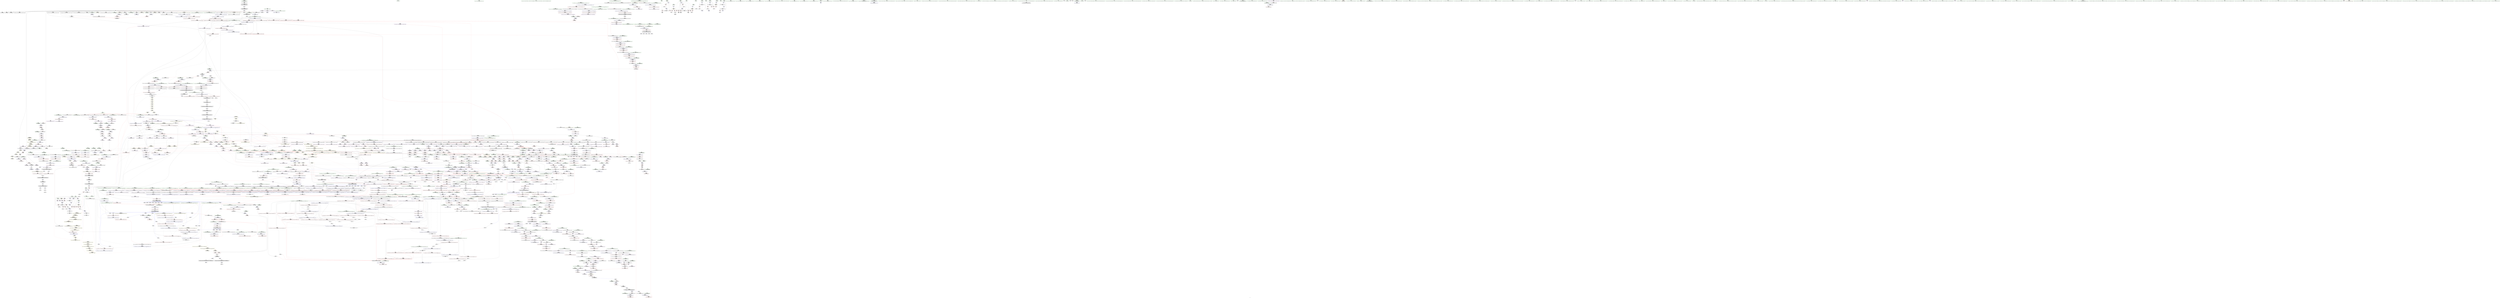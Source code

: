 digraph "SVFG" {
	label="SVFG";

	Node0x5584e065c570 [shape=record,color=grey,label="{NodeID: 0\nNullPtr|{|<s29>176}}"];
	Node0x5584e065c570 -> Node0x5584e0c5a100[style=solid];
	Node0x5584e065c570 -> Node0x5584e0c5a200[style=solid];
	Node0x5584e065c570 -> Node0x5584e0c5a2d0[style=solid];
	Node0x5584e065c570 -> Node0x5584e0c5a3a0[style=solid];
	Node0x5584e065c570 -> Node0x5584e0c5a470[style=solid];
	Node0x5584e065c570 -> Node0x5584e0c5a540[style=solid];
	Node0x5584e065c570 -> Node0x5584e0c5a610[style=solid];
	Node0x5584e065c570 -> Node0x5584e0c5a6e0[style=solid];
	Node0x5584e065c570 -> Node0x5584e0c5a7b0[style=solid];
	Node0x5584e065c570 -> Node0x5584e0c5a880[style=solid];
	Node0x5584e065c570 -> Node0x5584e0c5a950[style=solid];
	Node0x5584e065c570 -> Node0x5584e0c5aa20[style=solid];
	Node0x5584e065c570 -> Node0x5584e0c5aaf0[style=solid];
	Node0x5584e065c570 -> Node0x5584e0c5abc0[style=solid];
	Node0x5584e065c570 -> Node0x5584e0c5ac90[style=solid];
	Node0x5584e065c570 -> Node0x5584e0c5ad60[style=solid];
	Node0x5584e065c570 -> Node0x5584e0c5ae30[style=solid];
	Node0x5584e065c570 -> Node0x5584e0c5af00[style=solid];
	Node0x5584e065c570 -> Node0x5584e0c5afd0[style=solid];
	Node0x5584e065c570 -> Node0x5584e0c5b0a0[style=solid];
	Node0x5584e065c570 -> Node0x5584e0c5b170[style=solid];
	Node0x5584e065c570 -> Node0x5584e0c98040[style=solid];
	Node0x5584e065c570 -> Node0x5584e0c9af90[style=solid];
	Node0x5584e065c570 -> Node0x5584e0c9b060[style=solid];
	Node0x5584e065c570 -> Node0x5584e0c9b130[style=solid];
	Node0x5584e065c570 -> Node0x5584e0ca1380[style=solid];
	Node0x5584e065c570 -> Node0x5584e03cd8d0[style=solid];
	Node0x5584e065c570 -> Node0x5584e0cdc7b0[style=solid];
	Node0x5584e065c570 -> Node0x5584e0cdcf30[style=solid];
	Node0x5584e065c570:s29 -> Node0x5584e0dfd0e0[style=solid,color=red];
	Node0x5584e0c5d180 [shape=record,color=black,label="{NodeID: 443\n804\<--776\n\<--agg.tmp5\n_ZSt8pop_heapIN9__gnu_cxx17__normal_iteratorIPxSt6vectorIxSaIxEEEESt4lessIxEEvT_S9_T0_\n}"];
	Node0x5584e0c5d180 -> Node0x5584e0c77110[style=solid];
	Node0x5584e0caf290 [shape=record,color=yellow,style=double,label="{NodeID: 3100\n41V_2 = CSCHI(MR_41V_1)\npts\{60001 \}\nCS[]|{<s0>9|<s1>14}}"];
	Node0x5584e0caf290:s0 -> Node0x5584e0d304b0[style=dashed,color=blue];
	Node0x5584e0caf290:s1 -> Node0x5584e0d340b0[style=dashed,color=blue];
	Node0x5584e0c6c550 [shape=record,color=red,label="{NodeID: 886\n858\<--855\nthis1\<--this.addr\n_ZNSt6vectorIxSaIxEE8pop_backEv\n}"];
	Node0x5584e0c6c550 -> Node0x5584e0c5d660[style=solid];
	Node0x5584e0c6c550 -> Node0x5584e0c5d730[style=solid];
	Node0x5584e0c6c550 -> Node0x5584e0c5d800[style=solid];
	Node0x5584e0d52950 [shape=record,color=yellow,style=double,label="{NodeID: 2436\n37V_1 = ENCHI(MR_37V_0)\npts\{1996 \}\nFun[_ZSt18uninitialized_copyISt13move_iteratorIPxES1_ET0_T_S4_S3_]|{<s0>186}}"];
	Node0x5584e0d52950:s0 -> Node0x5584e0d50d80[style=dashed,color=red];
	Node0x5584e0ca28a0 [shape=record,color=blue,label="{NodeID: 1329\n1849\<--1846\ncoerce.dive\<--call\n_ZSt34__uninitialized_move_if_noexcept_aIPxS0_SaIxEET0_T_S3_S2_RT1_\n}"];
	Node0x5584e0ca28a0 -> Node0x5584e0c93610[style=dashed];
	Node0x5584e0c55750 [shape=record,color=green,label="{NodeID: 222\n1249\<--1250\nref.tmp8\<--ref.tmp8_field_insensitive\n_ZSt11__push_heapIN9__gnu_cxx17__normal_iteratorIPxSt6vectorIxSaIxEEEElxNS0_5__ops14_Iter_comp_valISt4lessIxEEEEvT_T0_SD_T1_RT2_\n|{|<s1>111}}"];
	Node0x5584e0c55750 -> Node0x5584e0c79b50[style=solid];
	Node0x5584e0c55750:s1 -> Node0x5584e0e04ff0[style=solid,color=red];
	Node0x5584e0c78b10 [shape=record,color=purple,label="{NodeID: 665\n1077\<--1034\ncoerce.dive5\<--agg.tmp2\n_ZSt13__adjust_heapIN9__gnu_cxx17__normal_iteratorIPxSt6vectorIxSaIxEEEElxNS0_5__ops15_Iter_comp_iterISt4lessIxEEEEvT_T0_SD_T1_T2_\n}"];
	Node0x5584e0c78b10 -> Node0x5584e0c9d9d0[style=solid];
	Node0x5584e0e00430 [shape=record,color=black,label="{NodeID: 3322\n536 = PHI(516, )\n2nd arg _ZNSt16allocator_traitsISaIxEE10deallocateERS0_Pxm }"];
	Node0x5584e0e00430 -> Node0x5584e0c9a840[style=solid];
	Node0x5584e0d390b0 [shape=record,color=black,label="{NodeID: 2215\nMR_37V_5 = PHI(MR_37V_9, MR_37V_3, )\npts\{1996 \}\n|{|<s2>10|<s3>11}}"];
	Node0x5584e0d390b0 -> Node0x5584e0d33bb0[style=dashed];
	Node0x5584e0d390b0 -> Node0x5584e0d390b0[style=dashed];
	Node0x5584e0d390b0:s2 -> Node0x5584e0d57d00[style=dashed,color=red];
	Node0x5584e0d390b0:s3 -> Node0x5584e0d57d00[style=dashed,color=red];
	Node0x5584e0c97300 [shape=record,color=red,label="{NodeID: 1108\n2412\<--2411\ndummyVal\<--offset_0\n_ZNSt20__uninitialized_copyILb1EE13__uninit_copyISt13move_iteratorIPxES3_EET0_T_S6_S5_\n}"];
	Node0x5584e0c97300 -> Node0x5584e0ca4370[style=solid];
	Node0x5584e065c600 [shape=record,color=green,label="{NodeID: 1\n7\<--1\n__dso_handle\<--dummyObj\nGlob }"];
	Node0x5584e0c5d250 [shape=record,color=black,label="{NodeID: 444\n807\<--778\n\<--agg.tmp6\n_ZSt8pop_heapIN9__gnu_cxx17__normal_iteratorIPxSt6vectorIxSaIxEEEESt4lessIxEEvT_S9_T0_\n}"];
	Node0x5584e0c5d250 -> Node0x5584e0c772b0[style=solid];
	Node0x5584e0caf3f0 [shape=record,color=yellow,style=double,label="{NodeID: 3101\n37V_2 = CSCHI(MR_37V_1)\npts\{1996 \}\nCS[]|{<s0>25}}"];
	Node0x5584e0caf3f0:s0 -> Node0x5584e0d56bf0[style=dashed,color=red];
	Node0x5584e0c6c620 [shape=record,color=red,label="{NodeID: 887\n862\<--861\n\<--_M_finish\n_ZNSt6vectorIxSaIxEE8pop_backEv\n}"];
	Node0x5584e0c6c620 -> Node0x5584e0c77ad0[style=solid];
	Node0x5584e0ca2970 [shape=record,color=blue,label="{NodeID: 1330\n1853\<--1852\ncoerce.dive3\<--call2\n_ZSt34__uninitialized_move_if_noexcept_aIPxS0_SaIxEET0_T_S3_S2_RT1_\n}"];
	Node0x5584e0ca2970 -> Node0x5584e0c936e0[style=dashed];
	Node0x5584e0c55820 [shape=record,color=green,label="{NodeID: 223\n1251\<--1252\nref.tmp15\<--ref.tmp15_field_insensitive\n_ZSt11__push_heapIN9__gnu_cxx17__normal_iteratorIPxSt6vectorIxSaIxEEEElxNS0_5__ops14_Iter_comp_valISt4lessIxEEEEvT_T0_SD_T1_RT2_\n|{|<s1>114}}"];
	Node0x5584e0c55820 -> Node0x5584e0c79c20[style=solid];
	Node0x5584e0c55820:s1 -> Node0x5584e0e04ff0[style=solid,color=red];
	Node0x5584e0c78be0 [shape=record,color=purple,label="{NodeID: 666\n1081\<--1034\ncoerce.dive7\<--agg.tmp2\n_ZSt13__adjust_heapIN9__gnu_cxx17__normal_iteratorIPxSt6vectorIxSaIxEEEElxNS0_5__ops15_Iter_comp_iterISt4lessIxEEEEvT_T0_SD_T1_T2_\n}"];
	Node0x5584e0c78be0 -> Node0x5584e0c8dff0[style=solid];
	Node0x5584e0e00570 [shape=record,color=black,label="{NodeID: 3323\n1533 = PHI(1484, 1501, 1526, 1592, 1740, )\n0th arg _ZSt7forwardIxEOT_RNSt16remove_referenceIS0_E4typeE }"];
	Node0x5584e0e00570 -> Node0x5584e0ca0c30[style=solid];
	Node0x5584e0d395b0 [shape=record,color=black,label="{NodeID: 2216\nMR_39V_3 = PHI(MR_39V_7, MR_39V_2, )\npts\{60000 \}\n|{|<s2>10|<s3>11|<s4>12|<s5>13|<s6>14}}"];
	Node0x5584e0d395b0 -> Node0x5584e0d395b0[style=dashed];
	Node0x5584e0d395b0 -> Node0x5584e0d3f9b0[style=dashed];
	Node0x5584e0d395b0:s2 -> Node0x5584e0d58080[style=dashed,color=red];
	Node0x5584e0d395b0:s3 -> Node0x5584e0d58080[style=dashed,color=red];
	Node0x5584e0d395b0:s4 -> Node0x5584e0d533a0[style=dashed,color=red];
	Node0x5584e0d395b0:s5 -> Node0x5584e0d5b250[style=dashed,color=red];
	Node0x5584e0d395b0:s6 -> Node0x5584e0d46aa0[style=dashed,color=red];
	Node0x5584e0c973d0 [shape=record,color=red,label="{NodeID: 1109\n2415\<--2414\ndummyVal\<--offset_0\n_ZSt4copyISt13move_iteratorIPxES1_ET0_T_S4_S3_\n}"];
	Node0x5584e0c973d0 -> Node0x5584e0ca46b0[style=solid];
	Node0x5584e0c4cda0 [shape=record,color=green,label="{NodeID: 2\n9\<--1\n\<--dummyObj\nCan only get source location for instruction, argument, global var or function.}"];
	Node0x5584e0c5d320 [shape=record,color=black,label="{NodeID: 445\n829\<--828\n\<--this1\n_ZNSt6vectorIxSaIxEE5beginEv\n}"];
	Node0x5584e0c5d320 -> Node0x5584e0c77520[style=solid];
	Node0x5584e0c5d320 -> Node0x5584e0c775f0[style=solid];
	Node0x5584e0caf550 [shape=record,color=yellow,style=double,label="{NodeID: 3102\n43V_2 = CSCHI(MR_43V_1)\npts\{60002 \}\nCS[]|{<s0>10|<s1>11}}"];
	Node0x5584e0caf550:s0 -> Node0x5584e0d39fb0[style=dashed,color=blue];
	Node0x5584e0caf550:s1 -> Node0x5584e0d39fb0[style=dashed,color=blue];
	Node0x5584e0c6c6f0 [shape=record,color=red,label="{NodeID: 888\n871\<--870\n\<--_M_finish4\n_ZNSt6vectorIxSaIxEE8pop_backEv\n|{<s0>67}}"];
	Node0x5584e0c6c6f0:s0 -> Node0x5584e0e060c0[style=solid,color=red];
	Node0x5584e0ca2a40 [shape=record,color=blue,label="{NodeID: 1331\n1869\<--1868\nthis.addr\<--this\n_ZNKSt6vectorIxSaIxEE8max_sizeEv\n}"];
	Node0x5584e0ca2a40 -> Node0x5584e0c937b0[style=dashed];
	Node0x5584e0c558f0 [shape=record,color=green,label="{NodeID: 224\n1276\<--1277\n_ZN9__gnu_cxx5__ops14_Iter_comp_valISt4lessIxEEclINS_17__normal_iteratorIPxSt6vectorIxSaIxEEEExEEbT_RT0_\<--_ZN9__gnu_cxx5__ops14_Iter_comp_valISt4lessIxEEclINS_17__normal_iteratorIPxSt6vectorIxSaIxEEEExEEbT_RT0__field_insensitive\n}"];
	Node0x5584e0c78cb0 [shape=record,color=purple,label="{NodeID: 667\n1094\<--1036\ncoerce.dive10\<--ref.tmp\n_ZSt13__adjust_heapIN9__gnu_cxx17__normal_iteratorIPxSt6vectorIxSaIxEEEElxNS0_5__ops15_Iter_comp_iterISt4lessIxEEEEvT_T0_SD_T1_T2_\n}"];
	Node0x5584e0c78cb0 -> Node0x5584e0c9db70[style=solid];
	Node0x5584e0e009f0 [shape=record,color=black,label="{NodeID: 3324\n1956 = PHI(1815, )\n0th arg _ZNSt16allocator_traitsISaIxEE8allocateERS0_m }"];
	Node0x5584e0e009f0 -> Node0x5584e0ca3190[style=solid];
	Node0x5584e0d39ab0 [shape=record,color=black,label="{NodeID: 2217\nMR_41V_5 = PHI(MR_41V_9, MR_41V_3, )\npts\{60001 \}\n|{|<s2>10|<s3>11}}"];
	Node0x5584e0d39ab0 -> Node0x5584e0d340b0[style=dashed];
	Node0x5584e0d39ab0 -> Node0x5584e0d39ab0[style=dashed];
	Node0x5584e0d39ab0:s2 -> Node0x5584e0d58080[style=dashed,color=red];
	Node0x5584e0d39ab0:s3 -> Node0x5584e0d58080[style=dashed,color=red];
	Node0x5584e0c974a0 [shape=record,color=red,label="{NodeID: 1110\n2418\<--2417\ndummyVal\<--offset_0\n_ZSt4copyISt13move_iteratorIPxES1_ET0_T_S4_S3_\n}"];
	Node0x5584e0c974a0 -> Node0x5584e0ca4780[style=solid];
	Node0x5584e0c4d0e0 [shape=record,color=green,label="{NodeID: 3\n20\<--1\n\<--dummyObj\nCan only get source location for instruction, argument, global var or function.|{<s0>81|<s1>128}}"];
	Node0x5584e0c4d0e0:s0 -> Node0x5584e0e015e0[style=solid,color=red];
	Node0x5584e0c4d0e0:s1 -> Node0x5584e0dfca40[style=solid,color=red];
	Node0x5584e0c5d3f0 [shape=record,color=black,label="{NodeID: 446\n821\<--836\n_ZNSt6vectorIxSaIxEE5beginEv_ret\<--\n_ZNSt6vectorIxSaIxEE5beginEv\n|{<s0>17|<s1>23|<s2>137}}"];
	Node0x5584e0c5d3f0:s0 -> Node0x5584e0df1c30[style=solid,color=blue];
	Node0x5584e0c5d3f0:s1 -> Node0x5584e0df3070[style=solid,color=blue];
	Node0x5584e0c5d3f0:s2 -> Node0x5584e0df4070[style=solid,color=blue];
	Node0x5584e0caf630 [shape=record,color=yellow,style=double,label="{NodeID: 3103\n51V_2 = CSCHI(MR_51V_1)\npts\{60000 60001 \}\nCS[]|{<s0>10|<s1>10|<s2>11|<s3>11|<s4>23|<s5>24|<s6>25}}"];
	Node0x5584e0caf630:s0 -> Node0x5584e0d395b0[style=dashed,color=blue];
	Node0x5584e0caf630:s1 -> Node0x5584e0d39ab0[style=dashed,color=blue];
	Node0x5584e0caf630:s2 -> Node0x5584e0d395b0[style=dashed,color=blue];
	Node0x5584e0caf630:s3 -> Node0x5584e0d39ab0[style=dashed,color=blue];
	Node0x5584e0caf630:s4 -> Node0x5584e0d56380[style=dashed,color=red];
	Node0x5584e0caf630:s5 -> Node0x5584e0d591f0[style=dashed,color=red];
	Node0x5584e0caf630:s6 -> Node0x5584e0d57050[style=dashed,color=red];
	Node0x5584e0c6c7c0 [shape=record,color=red,label="{NodeID: 889\n889\<--883\n\<--__lhs.addr\n_ZN9__gnu_cxxmiIPxSt6vectorIxSaIxEEEENS_17__normal_iteratorIT_T0_E15difference_typeERKS8_SB_\n|{<s0>69}}"];
	Node0x5584e0c6c7c0:s0 -> Node0x5584e0e08490[style=solid,color=red];
	Node0x5584e0ca2b10 [shape=record,color=blue,label="{NodeID: 1332\n1883\<--1882\nthis.addr\<--this\n_ZNKSt6vectorIxSaIxEE4sizeEv\n}"];
	Node0x5584e0ca2b10 -> Node0x5584e0c93880[style=dashed];
	Node0x5584e0c559f0 [shape=record,color=green,label="{NodeID: 225\n1314\<--1315\nthis.addr\<--this.addr_field_insensitive\n_ZNKSt4lessIxEclERKxS2_\n}"];
	Node0x5584e0c559f0 -> Node0x5584e0c8f510[style=solid];
	Node0x5584e0c559f0 -> Node0x5584e0c9f640[style=solid];
	Node0x5584e0c78d80 [shape=record,color=purple,label="{NodeID: 668\n1101\<--1038\ncoerce.dive15\<--ref.tmp13\n_ZSt13__adjust_heapIN9__gnu_cxx17__normal_iteratorIPxSt6vectorIxSaIxEEEElxNS0_5__ops15_Iter_comp_iterISt4lessIxEEEEvT_T0_SD_T1_T2_\n}"];
	Node0x5584e0c78d80 -> Node0x5584e0c9dc40[style=solid];
	Node0x5584e0e00b00 [shape=record,color=black,label="{NodeID: 3325\n1957 = PHI(1816, )\n1st arg _ZNSt16allocator_traitsISaIxEE8allocateERS0_m }"];
	Node0x5584e0e00b00 -> Node0x5584e0ca3260[style=solid];
	Node0x5584e0d39fb0 [shape=record,color=black,label="{NodeID: 2218\nMR_43V_3 = PHI(MR_43V_7, MR_43V_2, )\npts\{60002 \}\n|{|<s2>10|<s3>11}}"];
	Node0x5584e0d39fb0 -> Node0x5584e0d39fb0[style=dashed];
	Node0x5584e0d39fb0 -> Node0x5584e0d403b0[style=dashed];
	Node0x5584e0d39fb0:s2 -> Node0x5584e0d57de0[style=dashed,color=red];
	Node0x5584e0d39fb0:s3 -> Node0x5584e0d57de0[style=dashed,color=red];
	Node0x5584e0c97570 [shape=record,color=red,label="{NodeID: 1111\n2421\<--2420\ndummyVal\<--offset_0\n_ZNSt11__copy_moveILb1ELb1ESt26random_access_iterator_tagE8__copy_mIxEEPT_PKS3_S6_S4_\n}"];
	Node0x5584e0c97570 -> Node0x5584e0ca52e0[style=solid];
	Node0x5584e0c4d1a0 [shape=record,color=green,label="{NodeID: 4\n30\<--1\n.str\<--dummyObj\nGlob }"];
	Node0x5584e0c5d4c0 [shape=record,color=black,label="{NodeID: 447\n846\<--845\n\<--this1\n_ZNSt6vectorIxSaIxEE3endEv\n}"];
	Node0x5584e0c5d4c0 -> Node0x5584e0c77790[style=solid];
	Node0x5584e0c5d4c0 -> Node0x5584e0c77860[style=solid];
	Node0x5584e0caf710 [shape=record,color=yellow,style=double,label="{NodeID: 3104\n37V_3 = CSCHI(MR_37V_2)\npts\{1996 \}\nCS[]|{<s0>10|<s1>11}}"];
	Node0x5584e0caf710:s0 -> Node0x5584e0d390b0[style=dashed,color=blue];
	Node0x5584e0caf710:s1 -> Node0x5584e0d390b0[style=dashed,color=blue];
	Node0x5584e0c6c890 [shape=record,color=red,label="{NodeID: 890\n894\<--885\n\<--__rhs.addr\n_ZN9__gnu_cxxmiIPxSt6vectorIxSaIxEEEENS_17__normal_iteratorIT_T0_E15difference_typeERKS8_SB_\n|{<s0>70}}"];
	Node0x5584e0c6c890:s0 -> Node0x5584e0e08490[style=solid,color=red];
	Node0x5584e0ca2be0 [shape=record,color=blue,label="{NodeID: 1333\n1907\<--1903\n__a.addr\<--__a\n_ZSt3maxImERKT_S2_S2_\n}"];
	Node0x5584e0ca2be0 -> Node0x5584e0c93bc0[style=dashed];
	Node0x5584e0ca2be0 -> Node0x5584e0c93c90[style=dashed];
	Node0x5584e0c55ac0 [shape=record,color=green,label="{NodeID: 226\n1316\<--1317\n__x.addr\<--__x.addr_field_insensitive\n_ZNKSt4lessIxEclERKxS2_\n}"];
	Node0x5584e0c55ac0 -> Node0x5584e0c8f5e0[style=solid];
	Node0x5584e0c55ac0 -> Node0x5584e0c9f710[style=solid];
	Node0x5584e0c78e50 [shape=record,color=purple,label="{NodeID: 669\n1125\<--1040\ncoerce.dive27\<--ref.tmp24\n_ZSt13__adjust_heapIN9__gnu_cxx17__normal_iteratorIPxSt6vectorIxSaIxEEEElxNS0_5__ops15_Iter_comp_iterISt4lessIxEEEEvT_T0_SD_T1_T2_\n}"];
	Node0x5584e0c78e50 -> Node0x5584e0c9df80[style=solid];
	Node0x5584e0e00c10 [shape=record,color=black,label="{NodeID: 3326\n2043 = PHI(1845, 1851, )\n0th arg _ZSt32__make_move_if_noexcept_iteratorIxSt13move_iteratorIPxEET0_PT_ }"];
	Node0x5584e0e00c10 -> Node0x5584e0ca3a80[style=solid];
	Node0x5584e0c97640 [shape=record,color=blue,label="{NodeID: 1112\n8\<--9\nn\<--\nGlob }"];
	Node0x5584e0c97640 -> Node0x5584e0d59b50[style=dashed];
	Node0x5584e0c4d260 [shape=record,color=green,label="{NodeID: 5\n32\<--1\n.str.1\<--dummyObj\nGlob }"];
	Node0x5584e0c5d590 [shape=record,color=black,label="{NodeID: 448\n838\<--851\n_ZNSt6vectorIxSaIxEE3endEv_ret\<--\n_ZNSt6vectorIxSaIxEE3endEv\n|{<s0>18|<s1>24|<s2>131}}"];
	Node0x5584e0c5d590:s0 -> Node0x5584e0df1d70[style=solid,color=blue];
	Node0x5584e0c5d590:s1 -> Node0x5584e0df31b0[style=solid,color=blue];
	Node0x5584e0c5d590:s2 -> Node0x5584e0df97b0[style=solid,color=blue];
	Node0x5584e0caf870 [shape=record,color=yellow,style=double,label="{NodeID: 3105\n2V_2 = CSCHI(MR_2V_1)\npts\{60000 60001 60002 \}\nCS[]|{<s0>3}}"];
	Node0x5584e0caf870:s0 -> Node0x5584e0cae890[style=dashed,color=blue];
	Node0x5584e0c6c960 [shape=record,color=red,label="{NodeID: 891\n893\<--890\n\<--call\n_ZN9__gnu_cxxmiIPxSt6vectorIxSaIxEEEENS_17__normal_iteratorIT_T0_E15difference_typeERKS8_SB_\n}"];
	Node0x5584e0c6c960 -> Node0x5584e0c5d9a0[style=solid];
	Node0x5584e0ca2cb0 [shape=record,color=blue,label="{NodeID: 1334\n1909\<--1904\n__b.addr\<--__b\n_ZSt3maxImERKT_S2_S2_\n}"];
	Node0x5584e0ca2cb0 -> Node0x5584e0c93d60[style=dashed];
	Node0x5584e0ca2cb0 -> Node0x5584e0c93e30[style=dashed];
	Node0x5584e0c55b90 [shape=record,color=green,label="{NodeID: 227\n1318\<--1319\n__y.addr\<--__y.addr_field_insensitive\n_ZNKSt4lessIxEclERKxS2_\n}"];
	Node0x5584e0c55b90 -> Node0x5584e0c8f6b0[style=solid];
	Node0x5584e0c55b90 -> Node0x5584e0c9f7e0[style=solid];
	Node0x5584e0c78f20 [shape=record,color=purple,label="{NodeID: 670\n1132\<--1042\ncoerce.dive32\<--ref.tmp30\n_ZSt13__adjust_heapIN9__gnu_cxx17__normal_iteratorIPxSt6vectorIxSaIxEEEElxNS0_5__ops15_Iter_comp_iterISt4lessIxEEEEvT_T0_SD_T1_T2_\n}"];
	Node0x5584e0c78f20 -> Node0x5584e0c9e050[style=solid];
	Node0x5584e0e00d60 [shape=record,color=black,label="{NodeID: 3327\n2129 = PHI(2121, )\n0th arg _ZSt4copyISt13move_iteratorIPxES1_ET0_T_S4_S3_ }"];
	Node0x5584e0e00d60 -> Node0x5584e0ca4440[style=solid];
	Node0x5584e0d3a9b0 [shape=record,color=black,label="{NodeID: 2220\nMR_37V_3 = PHI(MR_37V_2, MR_37V_1, )\npts\{1996 \}\n|{<s0>201}}"];
	Node0x5584e0d3a9b0:s0 -> Node0x5584e0cb1c40[style=dashed,color=blue];
	Node0x5584e0c97740 [shape=record,color=blue,label="{NodeID: 1113\n11\<--9\nm\<--\nGlob }"];
	Node0x5584e0c97740 -> Node0x5584e0d59c60[style=dashed];
	Node0x5584e0c4dad0 [shape=record,color=green,label="{NodeID: 6\n34\<--1\n.str.2\<--dummyObj\nGlob }"];
	Node0x5584e0c5d660 [shape=record,color=black,label="{NodeID: 449\n859\<--858\n\<--this1\n_ZNSt6vectorIxSaIxEE8pop_backEv\n}"];
	Node0x5584e0c5d660 -> Node0x5584e0c77930[style=solid];
	Node0x5584e0c5d660 -> Node0x5584e0c77a00[style=solid];
	Node0x5584e0caf9d0 [shape=record,color=yellow,style=double,label="{NodeID: 3106\n2V_2 = CSCHI(MR_2V_1)\npts\{60000 60001 60002 \}\nCS[]|{<s0>45}}"];
	Node0x5584e0caf9d0:s0 -> Node0x5584e0caf870[style=dashed,color=blue];
	Node0x5584e0c6ca30 [shape=record,color=red,label="{NodeID: 892\n896\<--895\n\<--call1\n_ZN9__gnu_cxxmiIPxSt6vectorIxSaIxEEEENS_17__normal_iteratorIT_T0_E15difference_typeERKS8_SB_\n}"];
	Node0x5584e0c6ca30 -> Node0x5584e0c5da70[style=solid];
	Node0x5584e0ca2d80 [shape=record,color=blue,label="{NodeID: 1335\n1905\<--1919\nretval\<--\n_ZSt3maxImERKT_S2_S2_\n}"];
	Node0x5584e0ca2d80 -> Node0x5584e0d426b0[style=dashed];
	Node0x5584e0c55c60 [shape=record,color=green,label="{NodeID: 228\n1333\<--1334\nthis.addr\<--this.addr_field_insensitive\n_ZN9__gnu_cxx17__normal_iteratorIPxSt6vectorIxSaIxEEEC2ERKS1_\n}"];
	Node0x5584e0c55c60 -> Node0x5584e0c8f920[style=solid];
	Node0x5584e0c55c60 -> Node0x5584e0c9f8b0[style=solid];
	Node0x5584e0c78ff0 [shape=record,color=purple,label="{NodeID: 671\n1153\<--1046\ncoerce.dive39\<--agg.tmp37\n_ZSt13__adjust_heapIN9__gnu_cxx17__normal_iteratorIPxSt6vectorIxSaIxEEEElxNS0_5__ops15_Iter_comp_iterISt4lessIxEEEEvT_T0_SD_T1_T2_\n}"];
	Node0x5584e0c78ff0 -> Node0x5584e0c8e330[style=solid];
	Node0x5584e0e00e70 [shape=record,color=black,label="{NodeID: 3328\n2130 = PHI(2123, )\n1st arg _ZSt4copyISt13move_iteratorIPxES1_ET0_T_S4_S3_ }"];
	Node0x5584e0e00e70 -> Node0x5584e0ca4510[style=solid];
	Node0x5584e0d3aeb0 [shape=record,color=black,label="{NodeID: 2221\nMR_293V_6 = PHI(MR_293V_5, MR_293V_3, MR_293V_3, )\npts\{1023 \}\n}"];
	Node0x5584e0d3aeb0 -> Node0x5584e0c6d8d0[style=dashed];
	Node0x5584e0c97840 [shape=record,color=blue,label="{NodeID: 1114\n13\<--9\nL\<--\nGlob }"];
	Node0x5584e0c97840 -> Node0x5584e0d3c7b0[style=dashed];
	Node0x5584e0c4db60 [shape=record,color=green,label="{NodeID: 7\n36\<--1\n.str.3\<--dummyObj\nGlob }"];
	Node0x5584e0c5d730 [shape=record,color=black,label="{NodeID: 450\n865\<--858\n\<--this1\n_ZNSt6vectorIxSaIxEE8pop_backEv\n}"];
	Node0x5584e0c5d730 -> Node0x5584e0c77ba0[style=solid];
	Node0x5584e0cafb30 [shape=record,color=yellow,style=double,label="{NodeID: 3107\n37V_2 = CSCHI(MR_37V_1)\npts\{1996 \}\nCS[]|{<s0>130|<s1>141}}"];
	Node0x5584e0cafb30:s0 -> Node0x5584e0d42bb0[style=dashed,color=blue];
	Node0x5584e0cafb30:s1 -> Node0x5584e0cb0be0[style=dashed,color=blue];
	Node0x5584e0c6cb00 [shape=record,color=red,label="{NodeID: 893\n907\<--904\n\<--__t.addr\n_ZSt4moveIRSt4lessIxEEONSt16remove_referenceIT_E4typeEOS4_\n}"];
	Node0x5584e0c6cb00 -> Node0x5584e0c5dc10[style=solid];
	Node0x5584e0ca2e50 [shape=record,color=blue,label="{NodeID: 1336\n1905\<--1922\nretval\<--\n_ZSt3maxImERKT_S2_S2_\n}"];
	Node0x5584e0ca2e50 -> Node0x5584e0d426b0[style=dashed];
	Node0x5584e0c55d30 [shape=record,color=green,label="{NodeID: 229\n1335\<--1336\n__i.addr\<--__i.addr_field_insensitive\n_ZN9__gnu_cxx17__normal_iteratorIPxSt6vectorIxSaIxEEEC2ERKS1_\n}"];
	Node0x5584e0c55d30 -> Node0x5584e0c8f9f0[style=solid];
	Node0x5584e0c55d30 -> Node0x5584e0c9f980[style=solid];
	Node0x5584e0c790c0 [shape=record,color=purple,label="{NodeID: 672\n2389\<--1146\noffset_0\<--\n}"];
	Node0x5584e0c790c0 -> Node0x5584e0c9e2c0[style=solid];
	Node0x5584e0e00f80 [shape=record,color=black,label="{NodeID: 3329\n2131 = PHI(2119, )\n2nd arg _ZSt4copyISt13move_iteratorIPxES1_ET0_T_S4_S3_ }"];
	Node0x5584e0e00f80 -> Node0x5584e0ca45e0[style=solid];
	Node0x5584e0d3b3b0 [shape=record,color=black,label="{NodeID: 2222\nMR_301V_8 = PHI(MR_301V_7, MR_301V_3, MR_301V_3, )\npts\{1031 \}\n}"];
	Node0x5584e0c97940 [shape=record,color=blue,label="{NodeID: 1115\n15\<--9\nTC\<--\nGlob }"];
	Node0x5584e0c97940 -> Node0x5584e0d59e20[style=dashed];
	Node0x5584e0c4dbf0 [shape=record,color=green,label="{NodeID: 8\n38\<--1\n.str.4\<--dummyObj\nGlob }"];
	Node0x5584e0c5d800 [shape=record,color=black,label="{NodeID: 451\n868\<--858\n\<--this1\n_ZNSt6vectorIxSaIxEE8pop_backEv\n}"];
	Node0x5584e0c5d800 -> Node0x5584e0c77c70[style=solid];
	Node0x5584e0c5d800 -> Node0x5584e0c77d40[style=solid];
	Node0x5584e0cafc90 [shape=record,color=yellow,style=double,label="{NodeID: 3108\n37V_3 = CSCHI(MR_37V_2)\npts\{1996 \}\nCS[]|{<s0>147}}"];
	Node0x5584e0cafc90:s0 -> Node0x5584e0d4ea10[style=dashed,color=red];
	Node0x5584e0c6cbd0 [shape=record,color=red,label="{NodeID: 894\n916\<--913\nthis1\<--this.addr\n_ZN9__gnu_cxx5__ops15_Iter_comp_iterISt4lessIxEEC2ES3_\n}"];
	Node0x5584e0c6cbd0 -> Node0x5584e0c77e10[style=solid];
	Node0x5584e0ca2f20 [shape=record,color=blue,label="{NodeID: 1337\n1929\<--1928\n__a.addr\<--__a\n_ZNSt16allocator_traitsISaIxEE8max_sizeERKS0_\n}"];
	Node0x5584e0ca2f20 -> Node0x5584e0c940a0[style=dashed];
	Node0x5584e0c5e130 [shape=record,color=green,label="{NodeID: 230\n1349\<--1350\n__it\<--__it_field_insensitive\n_ZN9__gnu_cxx5__ops14_Iter_comp_valISt4lessIxEEclINS_17__normal_iteratorIPxSt6vectorIxSaIxEEEExEEbT_RT0_\n|{|<s1>115}}"];
	Node0x5584e0c5e130 -> Node0x5584e0c79dc0[style=solid];
	Node0x5584e0c5e130:s1 -> Node0x5584e0e04ff0[style=solid,color=red];
	Node0x5584e0c79190 [shape=record,color=purple,label="{NodeID: 673\n2390\<--1147\noffset_0\<--\n}"];
	Node0x5584e0c79190 -> Node0x5584e0c96d50[style=solid];
	Node0x5584e0e01090 [shape=record,color=black,label="{NodeID: 3330\n1346 = PHI(1268, )\n0th arg _ZN9__gnu_cxx5__ops14_Iter_comp_valISt4lessIxEEclINS_17__normal_iteratorIPxSt6vectorIxSaIxEEEExEEbT_RT0_ }"];
	Node0x5584e0e01090 -> Node0x5584e0c9fbf0[style=solid];
	Node0x5584e0d3b8b0 [shape=record,color=black,label="{NodeID: 2223\nMR_37V_5 = PHI(MR_37V_4, MR_37V_2, MR_37V_2, )\npts\{1996 \}\n|{|<s1>99}}"];
	Node0x5584e0d3b8b0 -> Node0x5584e0c8e260[style=dashed];
	Node0x5584e0d3b8b0:s1 -> Node0x5584e0d359b0[style=dashed,color=red];
	Node0x5584e0c97a40 [shape=record,color=blue,label="{NodeID: 1116\n17\<--9\nok\<--\nGlob }"];
	Node0x5584e0c97a40 -> Node0x5584e0d3ccb0[style=dashed];
	Node0x5584e0c4dcb0 [shape=record,color=green,label="{NodeID: 9\n41\<--1\n\<--dummyObj\nCan only get source location for instruction, argument, global var or function.}"];
	Node0x5584e0c5d8d0 [shape=record,color=black,label="{NodeID: 452\n867\<--866\n\<--_M_impl2\n_ZNSt6vectorIxSaIxEE8pop_backEv\n|{<s0>67}}"];
	Node0x5584e0c5d8d0:s0 -> Node0x5584e0e05f70[style=solid,color=red];
	Node0x5584e0cafdf0 [shape=record,color=yellow,style=double,label="{NodeID: 3109\n37V_4 = CSCHI(MR_37V_3)\npts\{1996 \}\nCS[]|{<s0>133}}"];
	Node0x5584e0cafdf0:s0 -> Node0x5584e0d42bb0[style=dashed,color=blue];
	Node0x5584e0c6cca0 [shape=record,color=red,label="{NodeID: 895\n925\<--922\nthis1\<--this.addr\n_ZN9__gnu_cxx17__normal_iteratorIPxSt6vectorIxSaIxEEEmmEv\n}"];
	Node0x5584e0c6cca0 -> Node0x5584e0c5dce0[style=solid];
	Node0x5584e0c6cca0 -> Node0x5584e0c77ee0[style=solid];
	Node0x5584e0ca2ff0 [shape=record,color=blue,label="{NodeID: 1338\n1940\<--1939\nthis.addr\<--this\n_ZNKSt12_Vector_baseIxSaIxEE19_M_get_Tp_allocatorEv\n}"];
	Node0x5584e0ca2ff0 -> Node0x5584e0c94170[style=dashed];
	Node0x5584e0c5e200 [shape=record,color=green,label="{NodeID: 231\n1351\<--1352\nthis.addr\<--this.addr_field_insensitive\n_ZN9__gnu_cxx5__ops14_Iter_comp_valISt4lessIxEEclINS_17__normal_iteratorIPxSt6vectorIxSaIxEEEExEEbT_RT0_\n}"];
	Node0x5584e0c5e200 -> Node0x5584e0c8fb90[style=solid];
	Node0x5584e0c5e200 -> Node0x5584e0c9fbf0[style=solid];
	Node0x5584e0c79260 [shape=record,color=purple,label="{NodeID: 674\n1169\<--1163\ncoerce.dive\<--__it1\n_ZN9__gnu_cxx5__ops15_Iter_comp_iterISt4lessIxEEclINS_17__normal_iteratorIPxSt6vectorIxSaIxEEEESB_EEbT_T0_\n}"];
	Node0x5584e0c79260 -> Node0x5584e0c9e390[style=solid];
	Node0x5584e0e011a0 [shape=record,color=black,label="{NodeID: 3331\n1347 = PHI(1274, )\n1st arg _ZN9__gnu_cxx5__ops14_Iter_comp_valISt4lessIxEEclINS_17__normal_iteratorIPxSt6vectorIxSaIxEEEExEEbT_RT0_ }"];
	Node0x5584e0e011a0 -> Node0x5584e0c9fb20[style=solid];
	Node0x5584e0d3bdb0 [shape=record,color=black,label="{NodeID: 2224\nMR_314V_3 = PHI(MR_314V_2, MR_314V_1, MR_314V_1, )\npts\{10410000 \}\n}"];
	Node0x5584e0c97b40 [shape=record,color=blue,label="{NodeID: 1117\n19\<--20\nt\<--\nGlob }"];
	Node0x5584e0c97b40 -> Node0x5584e0d59fe0[style=dashed];
	Node0x5584e0c4ddb0 [shape=record,color=green,label="{NodeID: 10\n106\<--1\n\<--dummyObj\nCan only get source location for instruction, argument, global var or function.}"];
	Node0x5584e0c5d9a0 [shape=record,color=black,label="{NodeID: 453\n897\<--893\nsub.ptr.lhs.cast\<--\n_ZN9__gnu_cxxmiIPxSt6vectorIxSaIxEEEENS_17__normal_iteratorIT_T0_E15difference_typeERKS8_SB_\n}"];
	Node0x5584e0c5d9a0 -> Node0x5584e0cd8730[style=solid];
	Node0x5584e0c6cd70 [shape=record,color=red,label="{NodeID: 896\n927\<--926\n\<--_M_current\n_ZN9__gnu_cxx17__normal_iteratorIPxSt6vectorIxSaIxEEEmmEv\n}"];
	Node0x5584e0c6cd70 -> Node0x5584e0c77fb0[style=solid];
	Node0x5584e0ca30c0 [shape=record,color=blue,label="{NodeID: 1339\n1949\<--1948\nthis.addr\<--this\n_ZNK9__gnu_cxx13new_allocatorIxE8max_sizeEv\n}"];
	Node0x5584e0ca30c0 -> Node0x5584e0c94240[style=dashed];
	Node0x5584e0c5e2d0 [shape=record,color=green,label="{NodeID: 232\n1353\<--1354\n__val.addr\<--__val.addr_field_insensitive\n_ZN9__gnu_cxx5__ops14_Iter_comp_valISt4lessIxEEclINS_17__normal_iteratorIPxSt6vectorIxSaIxEEEExEEbT_RT0_\n}"];
	Node0x5584e0c5e2d0 -> Node0x5584e0c8fc60[style=solid];
	Node0x5584e0c5e2d0 -> Node0x5584e0c9fcc0[style=solid];
	Node0x5584e0c79330 [shape=record,color=purple,label="{NodeID: 675\n1171\<--1165\ncoerce.dive1\<--__it2\n_ZN9__gnu_cxx5__ops15_Iter_comp_iterISt4lessIxEEclINS_17__normal_iteratorIPxSt6vectorIxSaIxEEEESB_EEbT_T0_\n}"];
	Node0x5584e0c79330 -> Node0x5584e0c9e460[style=solid];
	Node0x5584e0e012b0 [shape=record,color=black,label="{NodeID: 3332\n1348 = PHI(1239, )\n2nd arg _ZN9__gnu_cxx5__ops14_Iter_comp_valISt4lessIxEEclINS_17__normal_iteratorIPxSt6vectorIxSaIxEEEExEEbT_RT0_ }"];
	Node0x5584e0e012b0 -> Node0x5584e0c9fcc0[style=solid];
	Node0x5584e0d3c2b0 [shape=record,color=black,label="{NodeID: 2225\nMR_316V_3 = PHI(MR_316V_2, MR_316V_1, MR_316V_1, )\npts\{10430000 \}\n}"];
	Node0x5584e0c97c40 [shape=record,color=blue,label="{NodeID: 1118\n26\<--20\nTT\<--\nGlob }"];
	Node0x5584e0c97c40 -> Node0x5584e0d3d1b0[style=dashed];
	Node0x5584e0c4deb0 [shape=record,color=green,label="{NodeID: 11\n137\<--1\n\<--dummyObj\nCan only get source location for instruction, argument, global var or function.}"];
	Node0x5584e0c5da70 [shape=record,color=black,label="{NodeID: 454\n898\<--896\nsub.ptr.rhs.cast\<--\n_ZN9__gnu_cxxmiIPxSt6vectorIxSaIxEEEENS_17__normal_iteratorIT_T0_E15difference_typeERKS8_SB_\n}"];
	Node0x5584e0c5da70 -> Node0x5584e0cd8730[style=solid];
	Node0x5584e0c6ce40 [shape=record,color=red,label="{NodeID: 897\n974\<--942\n\<--__comp.addr\n_ZSt10__pop_heapIN9__gnu_cxx17__normal_iteratorIPxSt6vectorIxSaIxEEEENS0_5__ops15_Iter_comp_iterISt4lessIxEEEEvT_SC_SC_RT0_\n}"];
	Node0x5584e0c6ce40 -> Node0x5584e0c5e020[style=solid];
	Node0x5584e0ca3190 [shape=record,color=blue,label="{NodeID: 1340\n1958\<--1956\n__a.addr\<--__a\n_ZNSt16allocator_traitsISaIxEE8allocateERS0_m\n}"];
	Node0x5584e0ca3190 -> Node0x5584e0c94310[style=dashed];
	Node0x5584e0c5e3a0 [shape=record,color=green,label="{NodeID: 233\n1368\<--1369\n__a.addr\<--__a.addr_field_insensitive\n_ZNSt16allocator_traitsISaIxEE7destroyIxEEvRS0_PT_\n}"];
	Node0x5584e0c5e3a0 -> Node0x5584e0c8fd30[style=solid];
	Node0x5584e0c5e3a0 -> Node0x5584e0c9fd90[style=solid];
	Node0x5584e0c79400 [shape=record,color=purple,label="{NodeID: 676\n1175\<--1174\n_M_comp\<--this2\n_ZN9__gnu_cxx5__ops15_Iter_comp_iterISt4lessIxEEclINS_17__normal_iteratorIPxSt6vectorIxSaIxEEEESB_EEbT_T0_\n|{<s0>102}}"];
	Node0x5584e0c79400:s0 -> Node0x5584e0dfb5b0[style=solid,color=red];
	Node0x5584e0e013c0 [shape=record,color=black,label="{NodeID: 3333\n2279 = PHI(2197, )\n0th arg _ZSt12__miter_baseIPxET_S1_ }"];
	Node0x5584e0e013c0 -> Node0x5584e0ca53b0[style=solid];
	Node0x5584e0d3c7b0 [shape=record,color=black,label="{NodeID: 2226\nMR_13V_2 = PHI(MR_13V_4, MR_13V_1, )\npts\{14 \}\n}"];
	Node0x5584e0d3c7b0 -> Node0x5584e0c67b60[style=dashed];
	Node0x5584e0d3c7b0 -> Node0x5584e0c98d70[style=dashed];
	Node0x5584e0c97d40 [shape=record,color=blue,label="{NodeID: 1119\n28\<--20\nx\<--\nGlob }"];
	Node0x5584e0c97d40 -> Node0x5584e0d3d6b0[style=dashed];
	Node0x5584e0c4dfb0 [shape=record,color=green,label="{NodeID: 12\n164\<--1\n\<--dummyObj\nCan only get source location for instruction, argument, global var or function.}"];
	Node0x5584e0c5db40 [shape=record,color=black,label="{NodeID: 455\n880\<--900\n_ZN9__gnu_cxxmiIPxSt6vectorIxSaIxEEEENS_17__normal_iteratorIT_T0_E15difference_typeERKS8_SB__ret\<--sub.ptr.div\n_ZN9__gnu_cxxmiIPxSt6vectorIxSaIxEEEENS_17__normal_iteratorIT_T0_E15difference_typeERKS8_SB_\n|{<s0>57|<s1>78|<s2>126|<s3>138}}"];
	Node0x5584e0c5db40:s0 -> Node0x5584e0df4dc0[style=solid,color=blue];
	Node0x5584e0c5db40:s1 -> Node0x5584e0df6d30[style=solid,color=blue];
	Node0x5584e0c5db40:s2 -> Node0x5584e0df93f0[style=solid,color=blue];
	Node0x5584e0c5db40:s3 -> Node0x5584e0df41b0[style=solid,color=blue];
	Node0x5584e0cb0210 [shape=record,color=yellow,style=double,label="{NodeID: 3112\n37V_6 = CSCHI(MR_37V_5)\npts\{1996 \}\nCS[]|{<s0>81}}"];
	Node0x5584e0cb0210:s0 -> Node0x5584e0cb0630[style=dashed,color=blue];
	Node0x5584e0c6cf10 [shape=record,color=red,label="{NodeID: 898\n961\<--960\n\<--call3\n_ZSt10__pop_heapIN9__gnu_cxx17__normal_iteratorIPxSt6vectorIxSaIxEEEENS0_5__ops15_Iter_comp_iterISt4lessIxEEEEvT_SC_SC_RT0_\n}"];
	Node0x5584e0c6cf10 -> Node0x5584e0c9cda0[style=solid];
	Node0x5584e0d533a0 [shape=record,color=yellow,style=double,label="{NodeID: 2448\n51V_1 = ENCHI(MR_51V_0)\npts\{60000 60001 \}\nFun[_ZNKSt14priority_queueIxSt6vectorIxSaIxEESt4lessIxEE5emptyEv]|{<s0>16|<s1>16}}"];
	Node0x5584e0d533a0:s0 -> Node0x5584e0d53890[style=dashed,color=red];
	Node0x5584e0d533a0:s1 -> Node0x5584e0d53970[style=dashed,color=red];
	Node0x5584e0ca3260 [shape=record,color=blue,label="{NodeID: 1341\n1960\<--1957\n__n.addr\<--__n\n_ZNSt16allocator_traitsISaIxEE8allocateERS0_m\n}"];
	Node0x5584e0ca3260 -> Node0x5584e0c943e0[style=dashed];
	Node0x5584e0c5e470 [shape=record,color=green,label="{NodeID: 234\n1370\<--1371\n__p.addr\<--__p.addr_field_insensitive\n_ZNSt16allocator_traitsISaIxEE7destroyIxEEvRS0_PT_\n}"];
	Node0x5584e0c5e470 -> Node0x5584e0c8fe00[style=solid];
	Node0x5584e0c5e470 -> Node0x5584e0c9fe60[style=solid];
	Node0x5584e0c794d0 [shape=record,color=purple,label="{NodeID: 677\n1202\<--1185\ncoerce.dive\<--retval\n_ZNK9__gnu_cxx17__normal_iteratorIPxSt6vectorIxSaIxEEEplEl\n}"];
	Node0x5584e0c794d0 -> Node0x5584e0c8e740[style=solid];
	Node0x5584e0e014d0 [shape=record,color=black,label="{NodeID: 3334\n1014 = PHI(979, )\n0th arg _ZSt13__adjust_heapIN9__gnu_cxx17__normal_iteratorIPxSt6vectorIxSaIxEEEElxNS0_5__ops15_Iter_comp_iterISt4lessIxEEEEvT_T0_SD_T1_T2_ }"];
	Node0x5584e0e014d0 -> Node0x5584e0c9d350[style=solid];
	Node0x5584e0d3ccb0 [shape=record,color=black,label="{NodeID: 2227\nMR_17V_2 = PHI(MR_17V_4, MR_17V_1, )\npts\{18 \}\n}"];
	Node0x5584e0d3ccb0 -> Node0x5584e0c98620[style=dashed];
	Node0x5584e0c97e40 [shape=record,color=blue,label="{NodeID: 1120\n2371\<--41\nllvm.global_ctors_0\<--\nGlob }"];
	Node0x5584e0c4e0b0 [shape=record,color=green,label="{NodeID: 13\n201\<--1\n\<--dummyObj\nCan only get source location for instruction, argument, global var or function.}"];
	Node0x5584e0c5dc10 [shape=record,color=black,label="{NodeID: 456\n902\<--907\n_ZSt4moveIRSt4lessIxEEONSt16remove_referenceIT_E4typeEOS4__ret\<--\n_ZSt4moveIRSt4lessIxEEONSt16remove_referenceIT_E4typeEOS4_\n|{<s0>58|<s1>71|<s2>104|<s3>120|<s4>203}}"];
	Node0x5584e0c5dc10:s0 -> Node0x5584e0df4f30[style=solid,color=blue];
	Node0x5584e0c5dc10:s1 -> Node0x5584e0df65b0[style=solid,color=blue];
	Node0x5584e0c5dc10:s2 -> Node0x5584e0df8630[style=solid,color=blue];
	Node0x5584e0c5dc10:s3 -> Node0x5584e0df8ef0[style=solid,color=blue];
	Node0x5584e0c5dc10:s4 -> Node0x5584e0dfb0b0[style=solid,color=blue];
	Node0x5584e0cb0370 [shape=record,color=yellow,style=double,label="{NodeID: 3113\n269V_2 = CSCHI(MR_269V_1)\npts\{8240000 \}\nCS[]}"];
	Node0x5584e0cb0370 -> Node0x5584e0c6c2e0[style=dashed];
	Node0x5584e0c6cfe0 [shape=record,color=red,label="{NodeID: 899\n965\<--964\n\<--call5\n_ZSt10__pop_heapIN9__gnu_cxx17__normal_iteratorIPxSt6vectorIxSaIxEEEENS0_5__ops15_Iter_comp_iterISt4lessIxEEEEvT_SC_SC_RT0_\n}"];
	Node0x5584e0c6cfe0 -> Node0x5584e0c9ce70[style=solid];
	Node0x5584e0ca3330 [shape=record,color=blue,label="{NodeID: 1342\n1975\<--1972\nthis.addr\<--this\n_ZN9__gnu_cxx13new_allocatorIxE8allocateEmPKv\n}"];
	Node0x5584e0ca3330 -> Node0x5584e0c944b0[style=dashed];
	Node0x5584e0c5e540 [shape=record,color=green,label="{NodeID: 235\n1378\<--1379\n_ZN9__gnu_cxx13new_allocatorIxE7destroyIxEEvPT_\<--_ZN9__gnu_cxx13new_allocatorIxE7destroyIxEEvPT__field_insensitive\n}"];
	Node0x5584e0c795a0 [shape=record,color=purple,label="{NodeID: 678\n1196\<--1195\n_M_current\<--this1\n_ZNK9__gnu_cxx17__normal_iteratorIPxSt6vectorIxSaIxEEEplEl\n}"];
	Node0x5584e0c795a0 -> Node0x5584e0c8e670[style=solid];
	Node0x5584e0e015e0 [shape=record,color=black,label="{NodeID: 3335\n1015 = PHI(20, )\n1st arg _ZSt13__adjust_heapIN9__gnu_cxx17__normal_iteratorIPxSt6vectorIxSaIxEEEElxNS0_5__ops15_Iter_comp_iterISt4lessIxEEEEvT_T0_SD_T1_T2_ }"];
	Node0x5584e0e015e0 -> Node0x5584e0c9d420[style=solid];
	Node0x5584e0d3d1b0 [shape=record,color=black,label="{NodeID: 2228\nMR_21V_2 = PHI(MR_21V_6, MR_21V_1, )\npts\{27 \}\n}"];
	Node0x5584e0d3d1b0 -> Node0x5584e0c986f0[style=dashed];
	Node0x5584e0c97f40 [shape=record,color=blue,label="{NodeID: 1121\n2372\<--42\nllvm.global_ctors_1\<--_GLOBAL__sub_I_AlanC_1_0.cpp\nGlob }"];
	Node0x5584e0c4e1b0 [shape=record,color=green,label="{NodeID: 14\n209\<--1\n\<--dummyObj\nCan only get source location for instruction, argument, global var or function.}"];
	Node0x5584e0c5dce0 [shape=record,color=black,label="{NodeID: 457\n920\<--925\n_ZN9__gnu_cxx17__normal_iteratorIPxSt6vectorIxSaIxEEEmmEv_ret\<--this1\n_ZN9__gnu_cxx17__normal_iteratorIPxSt6vectorIxSaIxEEEmmEv\n|{<s0>60}}"];
	Node0x5584e0c5dce0:s0 -> Node0x5584e0df5040[style=solid,color=blue];
	Node0x5584e0cb04d0 [shape=record,color=yellow,style=double,label="{NodeID: 3114\n274V_2 = CSCHI(MR_274V_1)\npts\{8410000 \}\nCS[]}"];
	Node0x5584e0cb04d0 -> Node0x5584e0c6c480[style=dashed];
	Node0x5584e0c6d0b0 [shape=record,color=red,label="{NodeID: 900\n973\<--972\n\<--call8\n_ZSt10__pop_heapIN9__gnu_cxx17__normal_iteratorIPxSt6vectorIxSaIxEEEENS0_5__ops15_Iter_comp_iterISt4lessIxEEEEvT_SC_SC_RT0_\n|{<s0>81}}"];
	Node0x5584e0c6d0b0:s0 -> Node0x5584e0e01830[style=solid,color=red];
	Node0x5584e0ca3400 [shape=record,color=blue,label="{NodeID: 1343\n1977\<--1973\n__n.addr\<--__n\n_ZN9__gnu_cxx13new_allocatorIxE8allocateEmPKv\n}"];
	Node0x5584e0ca3400 -> Node0x5584e0c94580[style=dashed];
	Node0x5584e0ca3400 -> Node0x5584e0c94650[style=dashed];
	Node0x5584e0c5e610 [shape=record,color=green,label="{NodeID: 236\n1384\<--1385\nthis.addr\<--this.addr_field_insensitive\n_ZN9__gnu_cxx13new_allocatorIxE7destroyIxEEvPT_\n}"];
	Node0x5584e0c5e610 -> Node0x5584e0c8fed0[style=solid];
	Node0x5584e0c5e610 -> Node0x5584e0c9ff30[style=solid];
	Node0x5584e0c79670 [shape=record,color=purple,label="{NodeID: 679\n1222\<--1221\n_M_comp\<--this1\n_ZN9__gnu_cxx5__ops14_Iter_comp_valISt4lessIxEEC2EONS0_15_Iter_comp_iterIS3_EE\n}"];
	Node0x5584e0e016f0 [shape=record,color=black,label="{NodeID: 3336\n1016 = PHI(971, )\n2nd arg _ZSt13__adjust_heapIN9__gnu_cxx17__normal_iteratorIPxSt6vectorIxSaIxEEEElxNS0_5__ops15_Iter_comp_iterISt4lessIxEEEEvT_T0_SD_T1_T2_ }"];
	Node0x5584e0e016f0 -> Node0x5584e0c9d4f0[style=solid];
	Node0x5584e0d3d6b0 [shape=record,color=black,label="{NodeID: 2229\nMR_23V_2 = PHI(MR_23V_3, MR_23V_1, )\npts\{29 \}\n}"];
	Node0x5584e0d3d6b0 -> Node0x5584e0c98e40[style=dashed];
	Node0x5584e0d3d6b0 -> Node0x5584e0d3d6b0[style=dashed];
	Node0x5584e0c98040 [shape=record,color=blue, style = dotted,label="{NodeID: 1122\n2373\<--3\nllvm.global_ctors_2\<--dummyVal\nGlob }"];
	Node0x5584e0c4e2b0 [shape=record,color=green,label="{NodeID: 15\n439\<--1\n\<--dummyObj\nCan only get source location for instruction, argument, global var or function.}"];
	Node0x5584e0c5ddb0 [shape=record,color=black,label="{NodeID: 458\n969\<--936\n\<--__first\n_ZSt10__pop_heapIN9__gnu_cxx17__normal_iteratorIPxSt6vectorIxSaIxEEEENS0_5__ops15_Iter_comp_iterISt4lessIxEEEEvT_SC_SC_RT0_\n}"];
	Node0x5584e0c5ddb0 -> Node0x5584e0c78490[style=solid];
	Node0x5584e0cb0630 [shape=record,color=yellow,style=double,label="{NodeID: 3115\n37V_3 = CSCHI(MR_37V_2)\npts\{1996 \}\nCS[]|{<s0>64}}"];
	Node0x5584e0cb0630:s0 -> Node0x5584e0d40db0[style=dashed,color=blue];
	Node0x5584e0c6d180 [shape=record,color=red,label="{NodeID: 901\n979\<--978\n\<--coerce.dive10\n_ZSt10__pop_heapIN9__gnu_cxx17__normal_iteratorIPxSt6vectorIxSaIxEEEENS0_5__ops15_Iter_comp_iterISt4lessIxEEEEvT_SC_SC_RT0_\n|{<s0>81}}"];
	Node0x5584e0c6d180:s0 -> Node0x5584e0e014d0[style=solid,color=red];
	Node0x5584e0d536a0 [shape=record,color=yellow,style=double,label="{NodeID: 2451\n601V_1 = ENCHI(MR_601V_0)\npts\{23480000 \}\nFun[_ZNK9__gnu_cxx17__normal_iteratorIPKxSt6vectorIxSaIxEEEdeEv]}"];
	Node0x5584e0d536a0 -> Node0x5584e0c96870[style=dashed];
	Node0x5584e0ca34d0 [shape=record,color=blue,label="{NodeID: 1344\n1979\<--1974\n.addr\<--\n_ZN9__gnu_cxx13new_allocatorIxE8allocateEmPKv\n}"];
	Node0x5584e0c5e6e0 [shape=record,color=green,label="{NodeID: 237\n1386\<--1387\n__p.addr\<--__p.addr_field_insensitive\n_ZN9__gnu_cxx13new_allocatorIxE7destroyIxEEvPT_\n}"];
	Node0x5584e0c5e6e0 -> Node0x5584e0ca0000[style=solid];
	Node0x5584e0c79740 [shape=record,color=purple,label="{NodeID: 680\n1224\<--1223\n_M_comp2\<--\n_ZN9__gnu_cxx5__ops14_Iter_comp_valISt4lessIxEEC2EONS0_15_Iter_comp_iterIS3_EE\n|{<s0>104}}"];
	Node0x5584e0c79740:s0 -> Node0x5584e0dfe8d0[style=solid,color=red];
	Node0x5584e0e01830 [shape=record,color=black,label="{NodeID: 3337\n1017 = PHI(973, )\n3rd arg _ZSt13__adjust_heapIN9__gnu_cxx17__normal_iteratorIPxSt6vectorIxSaIxEEEElxNS0_5__ops15_Iter_comp_iterISt4lessIxEEEEvT_T0_SD_T1_T2_ }"];
	Node0x5584e0e01830 -> Node0x5584e0c9d5c0[style=solid];
	Node0x5584e0d3dbb0 [shape=record,color=black,label="{NodeID: 2230\nMR_27V_3 = PHI(MR_27V_4, MR_27V_2, )\npts\{91 \}\n}"];
	Node0x5584e0d3dbb0 -> Node0x5584e0c685f0[style=dashed];
	Node0x5584e0d3dbb0 -> Node0x5584e0c686c0[style=dashed];
	Node0x5584e0d3dbb0 -> Node0x5584e0c68790[style=dashed];
	Node0x5584e0d3dbb0 -> Node0x5584e0c98fe0[style=dashed];
	Node0x5584e0c98140 [shape=record,color=blue,label="{NodeID: 1123\n59\<--58\nthis.addr\<--this\n_ZNSt14priority_queueIxSt6vectorIxSaIxEESt4lessIxEEC2IS2_vEEv\n}"];
	Node0x5584e0c98140 -> Node0x5584e0c68450[style=dashed];
	Node0x5584e0c4e3b0 [shape=record,color=green,label="{NodeID: 16\n788\<--1\n\<--dummyObj\nCan only get source location for instruction, argument, global var or function.|{<s0>122|<s1>136}}"];
	Node0x5584e0c4e3b0:s0 -> Node0x5584e0e06e40[style=solid,color=red];
	Node0x5584e0c4e3b0:s1 -> Node0x5584e0e07d10[style=solid,color=red];
	Node0x5584e0c5de80 [shape=record,color=black,label="{NodeID: 459\n968\<--946\n\<--agg.tmp\n_ZSt10__pop_heapIN9__gnu_cxx17__normal_iteratorIPxSt6vectorIxSaIxEEEENS0_5__ops15_Iter_comp_iterISt4lessIxEEEEvT_SC_SC_RT0_\n}"];
	Node0x5584e0c5de80 -> Node0x5584e0c783c0[style=solid];
	Node0x5584e0cb0790 [shape=record,color=yellow,style=double,label="{NodeID: 3116\n37V_2 = CSCHI(MR_37V_1)\npts\{1996 \}\nCS[]|{<s0>25}}"];
	Node0x5584e0cb0790:s0 -> Node0x5584e0caf710[style=dashed,color=blue];
	Node0x5584e0c6d250 [shape=record,color=red,label="{NodeID: 902\n994\<--991\nthis1\<--this.addr\n_ZNK9__gnu_cxx17__normal_iteratorIPxSt6vectorIxSaIxEEE4baseEv\n}"];
	Node0x5584e0c6d250 -> Node0x5584e0c78700[style=solid];
	Node0x5584e0ca35a0 [shape=record,color=blue,label="{NodeID: 1345\n2021\<--2005\ncoerce.dive\<--__first.coerce\n_ZSt22__uninitialized_copy_aISt13move_iteratorIPxES1_xET0_T_S4_S3_RSaIT1_E\n}"];
	Node0x5584e0ca35a0 -> Node0x5584e0c96ef0[style=dashed];
	Node0x5584e0c5e7b0 [shape=record,color=green,label="{NodeID: 238\n1395\<--1396\nthis.addr\<--this.addr_field_insensitive\n_ZNSt6vectorIxSaIxEE9push_backEOx\n}"];
	Node0x5584e0c5e7b0 -> Node0x5584e0c8ffa0[style=solid];
	Node0x5584e0c5e7b0 -> Node0x5584e0ca00d0[style=solid];
	Node0x5584e0c79810 [shape=record,color=purple,label="{NodeID: 681\n1253\<--1233\ncoerce.dive\<--__first\n_ZSt11__push_heapIN9__gnu_cxx17__normal_iteratorIPxSt6vectorIxSaIxEEEElxNS0_5__ops14_Iter_comp_valISt4lessIxEEEEvT_T0_SD_T1_RT2_\n}"];
	Node0x5584e0c79810 -> Node0x5584e0c9eae0[style=solid];
	Node0x5584e0e01970 [shape=record,color=black,label="{NodeID: 3338\n404 = PHI(359, 1603, 1619, 1653, 1673, )\n0th arg _ZNSt12_Vector_baseIxSaIxEE19_M_get_Tp_allocatorEv }"];
	Node0x5584e0e01970 -> Node0x5584e0c99ce0[style=solid];
	Node0x5584e0d3e0b0 [shape=record,color=black,label="{NodeID: 2231\nMR_29V_2 = PHI(MR_29V_4, MR_29V_1, )\npts\{93 \}\n}"];
	Node0x5584e0d3e0b0 -> Node0x5584e0c98480[style=dashed];
	Node0x5584e0c98210 [shape=record,color=blue,label="{NodeID: 1124\n72\<--71\nthis.addr\<--this\n_ZNSt14priority_queueIxSt6vectorIxSaIxEESt4lessIxEED2Ev\n}"];
	Node0x5584e0c98210 -> Node0x5584e0c68520[style=dashed];
	Node0x5584e0c4e4b0 [shape=record,color=green,label="{NodeID: 17\n1089\<--1\n\<--dummyObj\nCan only get source location for instruction, argument, global var or function.}"];
	Node0x5584e0c5df50 [shape=record,color=black,label="{NodeID: 460\n975\<--948\n\<--agg.tmp9\n_ZSt10__pop_heapIN9__gnu_cxx17__normal_iteratorIPxSt6vectorIxSaIxEEEENS0_5__ops15_Iter_comp_iterISt4lessIxEEEEvT_SC_SC_RT0_\n}"];
	Node0x5584e0c5df50 -> Node0x5584e0c78560[style=solid];
	Node0x5584e0cb08f0 [shape=record,color=yellow,style=double,label="{NodeID: 3117\n336V_2 = CSCHI(MR_336V_1)\npts\{11860000 \}\nCS[]}"];
	Node0x5584e0cb08f0 -> Node0x5584e0c8e740[style=dashed];
	Node0x5584e0c6d320 [shape=record,color=red,label="{NodeID: 903\n1002\<--999\n\<--__t.addr\n_ZSt4moveIRxEONSt16remove_referenceIT_E4typeEOS2_\n}"];
	Node0x5584e0c6d320 -> Node0x5584e0c6e660[style=solid];
	Node0x5584e0d53890 [shape=record,color=yellow,style=double,label="{NodeID: 2453\n39V_1 = ENCHI(MR_39V_0)\npts\{60000 \}\nFun[_ZNKSt6vectorIxSaIxEE5emptyEv]|{<s0>50}}"];
	Node0x5584e0d53890:s0 -> Node0x5584e0d58a60[style=dashed,color=red];
	Node0x5584e0ca3670 [shape=record,color=blue,label="{NodeID: 1346\n2023\<--2006\ncoerce.dive1\<--__last.coerce\n_ZSt22__uninitialized_copy_aISt13move_iteratorIPxES1_xET0_T_S4_S3_RSaIT1_E\n}"];
	Node0x5584e0ca3670 -> Node0x5584e0c96fc0[style=dashed];
	Node0x5584e0c5e880 [shape=record,color=green,label="{NodeID: 239\n1397\<--1398\n__x.addr\<--__x.addr_field_insensitive\n_ZNSt6vectorIxSaIxEE9push_backEOx\n}"];
	Node0x5584e0c5e880 -> Node0x5584e0c90070[style=solid];
	Node0x5584e0c5e880 -> Node0x5584e0ca01a0[style=solid];
	Node0x5584e0c798e0 [shape=record,color=purple,label="{NodeID: 682\n1271\<--1245\ncoerce.dive1\<--agg.tmp\n_ZSt11__push_heapIN9__gnu_cxx17__normal_iteratorIPxSt6vectorIxSaIxEEEElxNS0_5__ops14_Iter_comp_valISt4lessIxEEEEvT_T0_SD_T1_RT2_\n}"];
	Node0x5584e0c798e0 -> Node0x5584e0c9efc0[style=solid];
	Node0x5584e0e01df0 [shape=record,color=black,label="{NodeID: 3339\n1825 = PHI(1599, 1613, )\n0th arg _ZSt34__uninitialized_move_if_noexcept_aIPxS0_SaIxEET0_T_S3_S2_RT1_ }"];
	Node0x5584e0e01df0 -> Node0x5584e0ca2560[style=solid];
	Node0x5584e0d3e5b0 [shape=record,color=black,label="{NodeID: 2232\nMR_31V_2 = PHI(MR_31V_4, MR_31V_1, )\npts\{95 \}\n}"];
	Node0x5584e0d3e5b0 -> Node0x5584e0c987c0[style=dashed];
	Node0x5584e0c982e0 [shape=record,color=blue,label="{NodeID: 1125\n88\<--9\nretval\<--\nmain\n}"];
	Node0x5584e0c4e5b0 [shape=record,color=green,label="{NodeID: 18\n1954\<--1\n\<--dummyObj\nCan only get source location for instruction, argument, global var or function.}"];
	Node0x5584e0c5e020 [shape=record,color=black,label="{NodeID: 461\n976\<--974\n\<--\n_ZSt10__pop_heapIN9__gnu_cxx17__normal_iteratorIPxSt6vectorIxSaIxEEEENS0_5__ops15_Iter_comp_iterISt4lessIxEEEEvT_SC_SC_RT0_\n}"];
	Node0x5584e0c5e020 -> Node0x5584e0c78630[style=solid];
	Node0x5584e0cb0a50 [shape=record,color=yellow,style=double,label="{NodeID: 3118\n407V_2 = CSCHI(MR_407V_1)\npts\{1996 60000 60001 60002 \}\nCS[]|{<s0>22|<s1>22|<s2>22}}"];
	Node0x5584e0cb0a50:s0 -> Node0x5584e0caf3f0[style=dashed,color=blue];
	Node0x5584e0cb0a50:s1 -> Node0x5584e0caf550[style=dashed,color=blue];
	Node0x5584e0cb0a50:s2 -> Node0x5584e0caf630[style=dashed,color=blue];
	Node0x5584e0c6d3f0 [shape=record,color=red,label="{NodeID: 904\n1009\<--1006\nthis1\<--this.addr\n_ZNK9__gnu_cxx17__normal_iteratorIPxSt6vectorIxSaIxEEEdeEv\n}"];
	Node0x5584e0c6d3f0 -> Node0x5584e0c787d0[style=solid];
	Node0x5584e0d53970 [shape=record,color=yellow,style=double,label="{NodeID: 2454\n41V_1 = ENCHI(MR_41V_0)\npts\{60001 \}\nFun[_ZNKSt6vectorIxSaIxEE5emptyEv]|{<s0>51}}"];
	Node0x5584e0d53970:s0 -> Node0x5584e0d5b520[style=dashed,color=red];
	Node0x5584e0ca3740 [shape=record,color=blue,label="{NodeID: 1347\n2013\<--2007\n__result.addr\<--__result\n_ZSt22__uninitialized_copy_aISt13move_iteratorIPxES1_xET0_T_S4_S3_RSaIT1_E\n}"];
	Node0x5584e0ca3740 -> Node0x5584e0c94720[style=dashed];
	Node0x5584e0c5e950 [shape=record,color=green,label="{NodeID: 240\n1405\<--1406\n_ZNSt6vectorIxSaIxEE12emplace_backIJxEEEvDpOT_\<--_ZNSt6vectorIxSaIxEE12emplace_backIJxEEEvDpOT__field_insensitive\n}"];
	Node0x5584e0c799b0 [shape=record,color=purple,label="{NodeID: 683\n1273\<--1245\ncoerce.dive2\<--agg.tmp\n_ZSt11__push_heapIN9__gnu_cxx17__normal_iteratorIPxSt6vectorIxSaIxEEEElxNS0_5__ops14_Iter_comp_valISt4lessIxEEEEvT_T0_SD_T1_RT2_\n}"];
	Node0x5584e0c799b0 -> Node0x5584e0c8f2a0[style=solid];
	Node0x5584e0e01f40 [shape=record,color=black,label="{NodeID: 3340\n1826 = PHI(1601, 1617, )\n1st arg _ZSt34__uninitialized_move_if_noexcept_aIPxS0_SaIxEET0_T_S3_S2_RT1_ }"];
	Node0x5584e0e01f40 -> Node0x5584e0ca2630[style=solid];
	Node0x5584e0d3eab0 [shape=record,color=black,label="{NodeID: 2233\nMR_33V_2 = PHI(MR_33V_3, MR_33V_1, )\npts\{97 \}\n}"];
	Node0x5584e0d3eab0 -> Node0x5584e0d386b0[style=dashed];
	Node0x5584e0c983b0 [shape=record,color=blue,label="{NodeID: 1126\n90\<--106\nC\<--\nmain\n}"];
	Node0x5584e0c983b0 -> Node0x5584e0d3dbb0[style=dashed];
	Node0x5584e0c4e6b0 [shape=record,color=green,label="{NodeID: 19\n2078\<--1\n\<--dummyObj\nCan only get source location for instruction, argument, global var or function.}"];
	Node0x5584e0c6e590 [shape=record,color=black,label="{NodeID: 462\n989\<--995\n_ZNK9__gnu_cxx17__normal_iteratorIPxSt6vectorIxSaIxEEE4baseEv_ret\<--_M_current\n_ZNK9__gnu_cxx17__normal_iteratorIPxSt6vectorIxSaIxEEE4baseEv\n|{<s0>69|<s1>70|<s2>142|<s3>145}}"];
	Node0x5584e0c6e590:s0 -> Node0x5584e0df5150[style=solid,color=blue];
	Node0x5584e0c6e590:s1 -> Node0x5584e0df52f0[style=solid,color=blue];
	Node0x5584e0c6e590:s2 -> Node0x5584e0df4570[style=solid,color=blue];
	Node0x5584e0c6e590:s3 -> Node0x5584e0df4930[style=solid,color=blue];
	Node0x5584e0cb0be0 [shape=record,color=yellow,style=double,label="{NodeID: 3119\n37V_2 = CSCHI(MR_37V_1)\npts\{1996 \}\nCS[]|{<s0>144}}"];
	Node0x5584e0cb0be0:s0 -> Node0x5584e0d4ea10[style=dashed,color=red];
	Node0x5584e0c6d4c0 [shape=record,color=red,label="{NodeID: 905\n1011\<--1010\n\<--_M_current\n_ZNK9__gnu_cxx17__normal_iteratorIPxSt6vectorIxSaIxEEEdeEv\n}"];
	Node0x5584e0c6d4c0 -> Node0x5584e0c6e730[style=solid];
	Node0x5584e0ca3810 [shape=record,color=blue,label="{NodeID: 1348\n2015\<--2008\n.addr\<--\n_ZSt22__uninitialized_copy_aISt13move_iteratorIPxES1_xET0_T_S4_S3_RSaIT1_E\n}"];
	Node0x5584e0c5ea50 [shape=record,color=green,label="{NodeID: 241\n1411\<--1412\n__first\<--__first_field_insensitive\n_ZSt9push_heapIN9__gnu_cxx17__normal_iteratorIPxSt6vectorIxSaIxEEEESt4lessIxEEvT_S9_T0_\n|{|<s2>126}}"];
	Node0x5584e0c5ea50 -> Node0x5584e0c6ee80[style=solid];
	Node0x5584e0c5ea50 -> Node0x5584e0c79f60[style=solid];
	Node0x5584e0c5ea50:s2 -> Node0x5584e0dfdfa0[style=solid,color=red];
	Node0x5584e0c79a80 [shape=record,color=purple,label="{NodeID: 684\n1283\<--1247\ncoerce.dive5\<--ref.tmp\n_ZSt11__push_heapIN9__gnu_cxx17__normal_iteratorIPxSt6vectorIxSaIxEEEElxNS0_5__ops14_Iter_comp_valISt4lessIxEEEEvT_T0_SD_T1_RT2_\n}"];
	Node0x5584e0c79a80 -> Node0x5584e0c9f090[style=solid];
	Node0x5584e0e02090 [shape=record,color=black,label="{NodeID: 3341\n1827 = PHI(1602, 1618, )\n2nd arg _ZSt34__uninitialized_move_if_noexcept_aIPxS0_SaIxEET0_T_S3_S2_RT1_ }"];
	Node0x5584e0e02090 -> Node0x5584e0ca2700[style=solid];
	Node0x5584e0d3efb0 [shape=record,color=black,label="{NodeID: 2234\nMR_35V_2 = PHI(MR_35V_3, MR_35V_1, )\npts\{99 \}\n}"];
	Node0x5584e0d3efb0 -> Node0x5584e0d38bb0[style=dashed];
	Node0x5584e0c98480 [shape=record,color=blue,label="{NodeID: 1127\n92\<--9\ni\<--\nmain\n}"];
	Node0x5584e0c98480 -> Node0x5584e0c68860[style=dashed];
	Node0x5584e0c98480 -> Node0x5584e0c68930[style=dashed];
	Node0x5584e0c98480 -> Node0x5584e0c68a00[style=dashed];
	Node0x5584e0c98480 -> Node0x5584e0c98550[style=dashed];
	Node0x5584e0c98480 -> Node0x5584e0d3e0b0[style=dashed];
	Node0x5584e0c4e7b0 [shape=record,color=green,label="{NodeID: 20\n4\<--6\nQ\<--Q_field_insensitive\nGlob |{|<s1>1|<s2>8|<s3>9|<s4>10|<s5>11|<s6>12|<s7>13|<s8>14}}"];
	Node0x5584e0c4e7b0 -> Node0x5584e0c5b240[style=solid];
	Node0x5584e0c4e7b0:s1 -> Node0x5584e0decbd0[style=solid,color=red];
	Node0x5584e0c4e7b0:s2 -> Node0x5584e0e04c80[style=solid,color=red];
	Node0x5584e0c4e7b0:s3 -> Node0x5584e0dfc430[style=solid,color=red];
	Node0x5584e0c4e7b0:s4 -> Node0x5584e0e07960[style=solid,color=red];
	Node0x5584e0c4e7b0:s5 -> Node0x5584e0e07960[style=solid,color=red];
	Node0x5584e0c4e7b0:s6 -> Node0x5584e0e04c80[style=solid,color=red];
	Node0x5584e0c4e7b0:s7 -> Node0x5584e0e08fc0[style=solid,color=red];
	Node0x5584e0c4e7b0:s8 -> Node0x5584e0dfc430[style=solid,color=red];
	Node0x5584e0c6e660 [shape=record,color=black,label="{NodeID: 463\n997\<--1002\n_ZSt4moveIRxEONSt16remove_referenceIT_E4typeEOS2__ret\<--\n_ZSt4moveIRxEONSt16remove_referenceIT_E4typeEOS2_\n|{<s0>21|<s1>73|<s2>75|<s3>79|<s4>87|<s5>92|<s6>98|<s7>109|<s8>112|<s9>118|<s10>124|<s11>127}}"];
	Node0x5584e0c6e660:s0 -> Node0x5584e0df2f00[style=solid,color=blue];
	Node0x5584e0c6e660:s1 -> Node0x5584e0df6830[style=solid,color=blue];
	Node0x5584e0c6e660:s2 -> Node0x5584e0df6ab0[style=solid,color=blue];
	Node0x5584e0c6e660:s3 -> Node0x5584e0df6e70[style=solid,color=blue];
	Node0x5584e0c6e660:s4 -> Node0x5584e0df75f0[style=solid,color=blue];
	Node0x5584e0c6e660:s5 -> Node0x5584e0df7c30[style=solid,color=blue];
	Node0x5584e0c6e660:s6 -> Node0x5584e0df8130[style=solid,color=blue];
	Node0x5584e0c6e660:s7 -> Node0x5584e0df26b0[style=solid,color=blue];
	Node0x5584e0c6e660:s8 -> Node0x5584e0df2a70[style=solid,color=blue];
	Node0x5584e0c6e660:s9 -> Node0x5584e0df8db0[style=solid,color=blue];
	Node0x5584e0c6e660:s10 -> Node0x5584e0df92b0[style=solid,color=blue];
	Node0x5584e0c6e660:s11 -> Node0x5584e0df9530[style=solid,color=blue];
	Node0x5584e0c6d590 [shape=record,color=red,label="{NodeID: 906\n1053\<--1022\n\<--__holeIndex.addr\n_ZSt13__adjust_heapIN9__gnu_cxx17__normal_iteratorIPxSt6vectorIxSaIxEEEElxNS0_5__ops15_Iter_comp_iterISt4lessIxEEEEvT_T0_SD_T1_T2_\n}"];
	Node0x5584e0c6d590 -> Node0x5584e0c9d690[style=solid];
	Node0x5584e0ca38e0 [shape=record,color=blue, style = dotted,label="{NodeID: 1349\n2395\<--2397\noffset_0\<--dummyVal\n_ZSt22__uninitialized_copy_aISt13move_iteratorIPxES1_xET0_T_S4_S3_RSaIT1_E\n}"];
	Node0x5584e0ca38e0 -> Node0x5584e0c947f0[style=dashed];
	Node0x5584e0c5eb20 [shape=record,color=green,label="{NodeID: 242\n1413\<--1414\n__last\<--__last_field_insensitive\n_ZSt9push_heapIN9__gnu_cxx17__normal_iteratorIPxSt6vectorIxSaIxEEEESt4lessIxEEvT_S9_T0_\n|{|<s1>122|<s2>126}}"];
	Node0x5584e0c5eb20 -> Node0x5584e0c7a030[style=solid];
	Node0x5584e0c5eb20:s1 -> Node0x5584e0e06d30[style=solid,color=red];
	Node0x5584e0c5eb20:s2 -> Node0x5584e0dfdbf0[style=solid,color=red];
	Node0x5584e0c79b50 [shape=record,color=purple,label="{NodeID: 685\n1290\<--1249\ncoerce.dive10\<--ref.tmp8\n_ZSt11__push_heapIN9__gnu_cxx17__normal_iteratorIPxSt6vectorIxSaIxEEEElxNS0_5__ops14_Iter_comp_valISt4lessIxEEEEvT_T0_SD_T1_RT2_\n}"];
	Node0x5584e0c79b50 -> Node0x5584e0c9f160[style=solid];
	Node0x5584e0e021e0 [shape=record,color=black,label="{NodeID: 3342\n1828 = PHI(1604, 1620, )\n3rd arg _ZSt34__uninitialized_move_if_noexcept_aIPxS0_SaIxEET0_T_S3_S2_RT1_ }"];
	Node0x5584e0e021e0 -> Node0x5584e0ca27d0[style=solid];
	Node0x5584e0d3f4b0 [shape=record,color=black,label="{NodeID: 2235\nMR_37V_2 = PHI(MR_37V_10, MR_37V_1, )\npts\{1996 \}\n}"];
	Node0x5584e0d3f4b0 -> Node0x5584e0d2ffb0[style=dashed];
	Node0x5584e0c98550 [shape=record,color=blue,label="{NodeID: 1128\n92\<--127\ni\<--inc\nmain\n}"];
	Node0x5584e0c98550 -> Node0x5584e0c68860[style=dashed];
	Node0x5584e0c98550 -> Node0x5584e0c68930[style=dashed];
	Node0x5584e0c98550 -> Node0x5584e0c68a00[style=dashed];
	Node0x5584e0c98550 -> Node0x5584e0c98550[style=dashed];
	Node0x5584e0c98550 -> Node0x5584e0d3e0b0[style=dashed];
	Node0x5584e0c4e8b0 [shape=record,color=green,label="{NodeID: 21\n8\<--10\nn\<--n_field_insensitive\nGlob }"];
	Node0x5584e0c4e8b0 -> Node0x5584e0c678f0[style=solid];
	Node0x5584e0c4e8b0 -> Node0x5584e0c97640[style=solid];
	Node0x5584e0c6e730 [shape=record,color=black,label="{NodeID: 464\n1004\<--1011\n_ZNK9__gnu_cxx17__normal_iteratorIPxSt6vectorIxSaIxEEEdeEv_ret\<--\n_ZNK9__gnu_cxx17__normal_iteratorIPxSt6vectorIxSaIxEEEdeEv\n|{<s0>72|<s1>74|<s2>76|<s3>86|<s4>89|<s5>91|<s6>94|<s7>100|<s8>101|<s9>108|<s10>111|<s11>114|<s12>115|<s13>123}}"];
	Node0x5584e0c6e730:s0 -> Node0x5584e0df66c0[style=solid,color=blue];
	Node0x5584e0c6e730:s1 -> Node0x5584e0df6970[style=solid,color=blue];
	Node0x5584e0c6e730:s2 -> Node0x5584e0df6bf0[style=solid,color=blue];
	Node0x5584e0c6e730:s3 -> Node0x5584e0df74b0[style=solid,color=blue];
	Node0x5584e0c6e730:s4 -> Node0x5584e0df7870[style=solid,color=blue];
	Node0x5584e0c6e730:s5 -> Node0x5584e0df7af0[style=solid,color=blue];
	Node0x5584e0c6e730:s6 -> Node0x5584e0df7eb0[style=solid,color=blue];
	Node0x5584e0c6e730:s7 -> Node0x5584e0df8270[style=solid,color=blue];
	Node0x5584e0c6e730:s8 -> Node0x5584e0df83b0[style=solid,color=blue];
	Node0x5584e0c6e730:s9 -> Node0x5584e0df2570[style=solid,color=blue];
	Node0x5584e0c6e730:s10 -> Node0x5584e0df2930[style=solid,color=blue];
	Node0x5584e0c6e730:s11 -> Node0x5584e0df2cf0[style=solid,color=blue];
	Node0x5584e0c6e730:s12 -> Node0x5584e0df8b30[style=solid,color=blue];
	Node0x5584e0c6e730:s13 -> Node0x5584e0df9170[style=solid,color=blue];
	Node0x5584e0c6d660 [shape=record,color=red,label="{NodeID: 907\n1055\<--1022\n\<--__holeIndex.addr\n_ZSt13__adjust_heapIN9__gnu_cxx17__normal_iteratorIPxSt6vectorIxSaIxEEEElxNS0_5__ops15_Iter_comp_iterISt4lessIxEEEEvT_T0_SD_T1_T2_\n}"];
	Node0x5584e0c6d660 -> Node0x5584e0c9d760[style=solid];
	Node0x5584e0ca39b0 [shape=record,color=blue, style = dotted,label="{NodeID: 1350\n2398\<--2400\noffset_0\<--dummyVal\n_ZSt22__uninitialized_copy_aISt13move_iteratorIPxES1_xET0_T_S4_S3_RSaIT1_E\n}"];
	Node0x5584e0ca39b0 -> Node0x5584e0c948c0[style=dashed];
	Node0x5584e0c5ebf0 [shape=record,color=green,label="{NodeID: 243\n1415\<--1416\n__comp\<--__comp_field_insensitive\n_ZSt9push_heapIN9__gnu_cxx17__normal_iteratorIPxSt6vectorIxSaIxEEEESt4lessIxEEvT_S9_T0_\n|{<s0>120}}"];
	Node0x5584e0c5ebf0:s0 -> Node0x5584e0dfe8d0[style=solid,color=red];
	Node0x5584e0c79c20 [shape=record,color=purple,label="{NodeID: 686\n1305\<--1251\ncoerce.dive17\<--ref.tmp15\n_ZSt11__push_heapIN9__gnu_cxx17__normal_iteratorIPxSt6vectorIxSaIxEEEElxNS0_5__ops14_Iter_comp_valISt4lessIxEEEEvT_T0_SD_T1_RT2_\n}"];
	Node0x5584e0c79c20 -> Node0x5584e0c9f4a0[style=solid];
	Node0x5584e0e02330 [shape=record,color=black,label="{NodeID: 3343\n910 = PHI(770, )\n0th arg _ZN9__gnu_cxx5__ops15_Iter_comp_iterISt4lessIxEEC2ES3_ }"];
	Node0x5584e0e02330 -> Node0x5584e0c9c7f0[style=solid];
	Node0x5584e0d3f9b0 [shape=record,color=black,label="{NodeID: 2236\nMR_39V_2 = PHI(MR_39V_3, MR_39V_1, )\npts\{60000 \}\n|{|<s1>8|<s2>9}}"];
	Node0x5584e0d3f9b0 -> Node0x5584e0d395b0[style=dashed];
	Node0x5584e0d3f9b0:s1 -> Node0x5584e0d533a0[style=dashed,color=red];
	Node0x5584e0d3f9b0:s2 -> Node0x5584e0d46aa0[style=dashed,color=red];
	Node0x5584e0c98620 [shape=record,color=blue,label="{NodeID: 1129\n17\<--9\nok\<--\nmain\n}"];
	Node0x5584e0c98620 -> Node0x5584e0d377b0[style=dashed];
	Node0x5584e0c4e9b0 [shape=record,color=green,label="{NodeID: 22\n11\<--12\nm\<--m_field_insensitive\nGlob }"];
	Node0x5584e0c4e9b0 -> Node0x5584e0c679c0[style=solid];
	Node0x5584e0c4e9b0 -> Node0x5584e0c67a90[style=solid];
	Node0x5584e0c4e9b0 -> Node0x5584e0c97740[style=solid];
	Node0x5584e0c6e800 [shape=record,color=black,label="{NodeID: 465\n1147\<--1018\n\<--__first\n_ZSt13__adjust_heapIN9__gnu_cxx17__normal_iteratorIPxSt6vectorIxSaIxEEEElxNS0_5__ops15_Iter_comp_iterISt4lessIxEEEEvT_T0_SD_T1_T2_\n}"];
	Node0x5584e0c6e800 -> Node0x5584e0c79190[style=solid];
	Node0x5584e0c6d730 [shape=record,color=red,label="{NodeID: 908\n1099\<--1022\n\<--__holeIndex.addr\n_ZSt13__adjust_heapIN9__gnu_cxx17__normal_iteratorIPxSt6vectorIxSaIxEEEElxNS0_5__ops15_Iter_comp_iterISt4lessIxEEEEvT_T0_SD_T1_T2_\n|{<s0>88}}"];
	Node0x5584e0c6d730:s0 -> Node0x5584e0e05c20[style=solid,color=red];
	Node0x5584e0d53d20 [shape=record,color=yellow,style=double,label="{NodeID: 2458\n124V_1 = ENCHI(MR_124V_0)\npts\{9370000 9410000 10370000 10390000 10410000 10430000 11640000 11660000 12480000 12500000 12520000 13500000 14240000 \}\nFun[_ZNK9__gnu_cxx17__normal_iteratorIPxSt6vectorIxSaIxEEEdeEv]}"];
	Node0x5584e0d53d20 -> Node0x5584e0c6d4c0[style=dashed];
	Node0x5584e0ca3a80 [shape=record,color=blue,label="{NodeID: 1351\n2046\<--2043\n__i.addr\<--__i\n_ZSt32__make_move_if_noexcept_iteratorIxSt13move_iteratorIPxEET0_PT_\n}"];
	Node0x5584e0ca3a80 -> Node0x5584e0c94990[style=dashed];
	Node0x5584e0c5ecc0 [shape=record,color=green,label="{NodeID: 244\n1417\<--1418\n__cmp\<--__cmp_field_insensitive\n_ZSt9push_heapIN9__gnu_cxx17__normal_iteratorIPxSt6vectorIxSaIxEEEESt4lessIxEEvT_S9_T0_\n|{<s0>121|<s1>128}}"];
	Node0x5584e0c5ecc0:s0 -> Node0x5584e0dd8e40[style=solid,color=red];
	Node0x5584e0c5ecc0:s1 -> Node0x5584e0dfcd40[style=solid,color=red];
	Node0x5584e0c79cf0 [shape=record,color=purple,label="{NodeID: 687\n1340\<--1339\n_M_current\<--this1\n_ZN9__gnu_cxx17__normal_iteratorIPxSt6vectorIxSaIxEEEC2ERKS1_\n}"];
	Node0x5584e0c79cf0 -> Node0x5584e0c9fa50[style=solid];
	Node0x5584e0e02440 [shape=record,color=black,label="{NodeID: 3344\n638 = PHI(626, )\n0th arg _ZNSaIxEC2Ev }"];
	Node0x5584e0e02440 -> Node0x5584e0c9b200[style=solid];
	Node0x5584e0d3feb0 [shape=record,color=black,label="{NodeID: 2237\nMR_41V_2 = PHI(MR_41V_10, MR_41V_1, )\npts\{60001 \}\n}"];
	Node0x5584e0d3feb0 -> Node0x5584e0d304b0[style=dashed];
	Node0x5584e0c986f0 [shape=record,color=blue,label="{NodeID: 1130\n26\<--20\nTT\<--\nmain\n}"];
	Node0x5584e0c986f0 -> Node0x5584e0c67f70[style=dashed];
	Node0x5584e0c986f0 -> Node0x5584e0c681e0[style=dashed];
	Node0x5584e0c986f0 -> Node0x5584e0c682b0[style=dashed];
	Node0x5584e0c986f0 -> Node0x5584e0c98960[style=dashed];
	Node0x5584e0c986f0 -> Node0x5584e0c98f10[style=dashed];
	Node0x5584e0c986f0 -> Node0x5584e0d3d1b0[style=dashed];
	Node0x5584e0c4eab0 [shape=record,color=green,label="{NodeID: 23\n13\<--14\nL\<--L_field_insensitive\nGlob }"];
	Node0x5584e0c4eab0 -> Node0x5584e0c67b60[style=solid];
	Node0x5584e0c4eab0 -> Node0x5584e0c97840[style=solid];
	Node0x5584e0c4eab0 -> Node0x5584e0c98d70[style=solid];
	Node0x5584e0c6e8d0 [shape=record,color=black,label="{NodeID: 466\n1146\<--1046\n\<--agg.tmp37\n_ZSt13__adjust_heapIN9__gnu_cxx17__normal_iteratorIPxSt6vectorIxSaIxEEEElxNS0_5__ops15_Iter_comp_iterISt4lessIxEEEEvT_T0_SD_T1_T2_\n}"];
	Node0x5584e0c6e8d0 -> Node0x5584e0c790c0[style=solid];
	Node0x5584e0c6d800 [shape=record,color=red,label="{NodeID: 909\n1130\<--1022\n\<--__holeIndex.addr\n_ZSt13__adjust_heapIN9__gnu_cxx17__normal_iteratorIPxSt6vectorIxSaIxEEEElxNS0_5__ops15_Iter_comp_iterISt4lessIxEEEEvT_T0_SD_T1_T2_\n|{<s0>93}}"];
	Node0x5584e0c6d800:s0 -> Node0x5584e0e05c20[style=solid,color=red];
	Node0x5584e0ca3b50 [shape=record,color=blue,label="{NodeID: 1352\n2072\<--2057\ncoerce.dive\<--__first.coerce\n_ZSt18uninitialized_copyISt13move_iteratorIPxES1_ET0_T_S4_S3_\n}"];
	Node0x5584e0ca3b50 -> Node0x5584e0c97090[style=dashed];
	Node0x5584e0c5ed90 [shape=record,color=green,label="{NodeID: 245\n1419\<--1420\nagg.tmp\<--agg.tmp_field_insensitive\n_ZSt9push_heapIN9__gnu_cxx17__normal_iteratorIPxSt6vectorIxSaIxEEEESt4lessIxEEvT_S9_T0_\n}"];
	Node0x5584e0c79dc0 [shape=record,color=purple,label="{NodeID: 688\n1355\<--1349\ncoerce.dive\<--__it\n_ZN9__gnu_cxx5__ops14_Iter_comp_valISt4lessIxEEclINS_17__normal_iteratorIPxSt6vectorIxSaIxEEEExEEbT_RT0_\n}"];
	Node0x5584e0c79dc0 -> Node0x5584e0c9fb20[style=solid];
	Node0x5584e0e02550 [shape=record,color=black,label="{NodeID: 3345\n762 = PHI(275, )\n0th arg _ZSt8pop_heapIN9__gnu_cxx17__normal_iteratorIPxSt6vectorIxSaIxEEEESt4lessIxEEvT_S9_T0_ }"];
	Node0x5584e0e02550 -> Node0x5584e0c9be30[style=solid];
	Node0x5584e0d403b0 [shape=record,color=black,label="{NodeID: 2238\nMR_43V_2 = PHI(MR_43V_3, MR_43V_1, )\npts\{60002 \}\n}"];
	Node0x5584e0d403b0 -> Node0x5584e0d39fb0[style=dashed];
	Node0x5584e0c987c0 [shape=record,color=blue,label="{NodeID: 1131\n94\<--9\ni7\<--\nmain\n}"];
	Node0x5584e0c987c0 -> Node0x5584e0c68ad0[style=dashed];
	Node0x5584e0c987c0 -> Node0x5584e0c68ba0[style=dashed];
	Node0x5584e0c987c0 -> Node0x5584e0c68c70[style=dashed];
	Node0x5584e0c987c0 -> Node0x5584e0c68d40[style=dashed];
	Node0x5584e0c987c0 -> Node0x5584e0c68e10[style=dashed];
	Node0x5584e0c987c0 -> Node0x5584e0c68ee0[style=dashed];
	Node0x5584e0c987c0 -> Node0x5584e0c98ca0[style=dashed];
	Node0x5584e0c987c0 -> Node0x5584e0d3e5b0[style=dashed];
	Node0x5584e0c4ebb0 [shape=record,color=green,label="{NodeID: 24\n15\<--16\nTC\<--TC_field_insensitive\nGlob }"];
	Node0x5584e0c4ebb0 -> Node0x5584e0c67c30[style=solid];
	Node0x5584e0c4ebb0 -> Node0x5584e0c97940[style=solid];
	Node0x5584e0c6e9a0 [shape=record,color=black,label="{NodeID: 467\n1159\<--1178\n_ZN9__gnu_cxx5__ops15_Iter_comp_iterISt4lessIxEEclINS_17__normal_iteratorIPxSt6vectorIxSaIxEEEESB_EEbT_T0__ret\<--call4\n_ZN9__gnu_cxx5__ops15_Iter_comp_iterISt4lessIxEEclINS_17__normal_iteratorIPxSt6vectorIxSaIxEEEESB_EEbT_T0_\n|{<s0>84}}"];
	Node0x5584e0c6e9a0:s0 -> Node0x5584e0df7230[style=solid,color=blue];
	Node0x5584e0c6d8d0 [shape=record,color=red,label="{NodeID: 910\n1149\<--1022\n\<--__holeIndex.addr\n_ZSt13__adjust_heapIN9__gnu_cxx17__normal_iteratorIPxSt6vectorIxSaIxEEEElxNS0_5__ops15_Iter_comp_iterISt4lessIxEEEEvT_T0_SD_T1_T2_\n|{<s0>99}}"];
	Node0x5584e0c6d8d0:s0 -> Node0x5584e0dfc8c0[style=solid,color=red];
	Node0x5584e0ca3c20 [shape=record,color=blue,label="{NodeID: 1353\n2074\<--2058\ncoerce.dive1\<--__last.coerce\n_ZSt18uninitialized_copyISt13move_iteratorIPxES1_ET0_T_S4_S3_\n}"];
	Node0x5584e0ca3c20 -> Node0x5584e0c97160[style=dashed];
	Node0x5584e0c5ee60 [shape=record,color=green,label="{NodeID: 246\n1421\<--1422\n__value\<--__value_field_insensitive\n_ZSt9push_heapIN9__gnu_cxx17__normal_iteratorIPxSt6vectorIxSaIxEEEESt4lessIxEEvT_S9_T0_\n|{|<s1>127}}"];
	Node0x5584e0c5ee60 -> Node0x5584e0ca04e0[style=solid];
	Node0x5584e0c5ee60:s1 -> Node0x5584e0e03b20[style=solid,color=red];
	Node0x5584e0c79e90 [shape=record,color=purple,label="{NodeID: 689\n1360\<--1359\n_M_comp\<--this1\n_ZN9__gnu_cxx5__ops14_Iter_comp_valISt4lessIxEEclINS_17__normal_iteratorIPxSt6vectorIxSaIxEEEExEEbT_RT0_\n|{<s0>116}}"];
	Node0x5584e0c79e90:s0 -> Node0x5584e0dfb5b0[style=solid,color=red];
	Node0x5584e0e02660 [shape=record,color=black,label="{NodeID: 3346\n763 = PHI(277, )\n1st arg _ZSt8pop_heapIN9__gnu_cxx17__normal_iteratorIPxSt6vectorIxSaIxEEEESt4lessIxEEvT_S9_T0_ }"];
	Node0x5584e0e02660 -> Node0x5584e0c9bf00[style=solid];
	Node0x5584e0d408b0 [shape=record,color=black,label="{NodeID: 2239\nMR_47V_2 = PHI(MR_47V_3, MR_47V_1, )\npts\{250000 \}\n}"];
	Node0x5584e0d408b0 -> Node0x5584e0c98890[style=dashed];
	Node0x5584e0d408b0 -> Node0x5584e0d408b0[style=dashed];
	Node0x5584e0c98890 [shape=record,color=blue,label="{NodeID: 1132\n157\<--154\narrayidx14\<--\nmain\n}"];
	Node0x5584e0c98890 -> Node0x5584e0c69080[style=dashed];
	Node0x5584e0c98890 -> Node0x5584e0c69150[style=dashed];
	Node0x5584e0c98890 -> Node0x5584e0c98890[style=dashed];
	Node0x5584e0c98890 -> Node0x5584e0d408b0[style=dashed];
	Node0x5584e0c4ecb0 [shape=record,color=green,label="{NodeID: 25\n17\<--18\nok\<--ok_field_insensitive\nGlob }"];
	Node0x5584e0c4ecb0 -> Node0x5584e0c67d00[style=solid];
	Node0x5584e0c4ecb0 -> Node0x5584e0c97a40[style=solid];
	Node0x5584e0c4ecb0 -> Node0x5584e0c98620[style=solid];
	Node0x5584e0c4ecb0 -> Node0x5584e0c98bd0[style=solid];
	Node0x5584e0c6ea70 [shape=record,color=black,label="{NodeID: 468\n1182\<--1203\n_ZNK9__gnu_cxx17__normal_iteratorIPxSt6vectorIxSaIxEEEplEl_ret\<--\n_ZNK9__gnu_cxx17__normal_iteratorIPxSt6vectorIxSaIxEEEplEl\n|{<s0>82|<s1>83|<s2>85|<s3>88|<s4>90|<s5>93|<s6>105|<s7>107|<s8>110|<s9>113}}"];
	Node0x5584e0c6ea70:s0 -> Node0x5584e0df6fb0[style=solid,color=blue];
	Node0x5584e0c6ea70:s1 -> Node0x5584e0df70f0[style=solid,color=blue];
	Node0x5584e0c6ea70:s2 -> Node0x5584e0df7340[style=solid,color=blue];
	Node0x5584e0c6ea70:s3 -> Node0x5584e0df7730[style=solid,color=blue];
	Node0x5584e0c6ea70:s4 -> Node0x5584e0df79b0[style=solid,color=blue];
	Node0x5584e0c6ea70:s5 -> Node0x5584e0df7d70[style=solid,color=blue];
	Node0x5584e0c6ea70:s6 -> Node0x5584e0df8740[style=solid,color=blue];
	Node0x5584e0c6ea70:s7 -> Node0x5584e0df89f0[style=solid,color=blue];
	Node0x5584e0c6ea70:s8 -> Node0x5584e0df27f0[style=solid,color=blue];
	Node0x5584e0c6ea70:s9 -> Node0x5584e0df2bb0[style=solid,color=blue];
	Node0x5584e0cb12a0 [shape=record,color=yellow,style=double,label="{NodeID: 3125\n37V_2 = CSCHI(MR_37V_1)\npts\{1996 \}\nCS[]|{<s0>144|<s1>147}}"];
	Node0x5584e0cb12a0:s0 -> Node0x5584e0cafc90[style=dashed,color=blue];
	Node0x5584e0cb12a0:s1 -> Node0x5584e0cafdf0[style=dashed,color=blue];
	Node0x5584e0c6d9a0 [shape=record,color=red,label="{NodeID: 911\n1059\<--1024\n\<--__len.addr\n_ZSt13__adjust_heapIN9__gnu_cxx17__normal_iteratorIPxSt6vectorIxSaIxEEEElxNS0_5__ops15_Iter_comp_iterISt4lessIxEEEEvT_T0_SD_T1_T2_\n}"];
	Node0x5584e0c6d9a0 -> Node0x5584e0cd6f30[style=solid];
	Node0x5584e0ca3cf0 [shape=record,color=blue,label="{NodeID: 1354\n2064\<--2059\n__result.addr\<--__result\n_ZSt18uninitialized_copyISt13move_iteratorIPxES1_ET0_T_S4_S3_\n}"];
	Node0x5584e0ca3cf0 -> Node0x5584e0c94b30[style=dashed];
	Node0x5584e0c5ef30 [shape=record,color=green,label="{NodeID: 247\n1423\<--1424\nref.tmp\<--ref.tmp_field_insensitive\n_ZSt9push_heapIN9__gnu_cxx17__normal_iteratorIPxSt6vectorIxSaIxEEEESt4lessIxEEvT_S9_T0_\n|{|<s1>123}}"];
	Node0x5584e0c5ef30 -> Node0x5584e0c7a100[style=solid];
	Node0x5584e0c5ef30:s1 -> Node0x5584e0e04ff0[style=solid,color=red];
	Node0x5584e0c79f60 [shape=record,color=purple,label="{NodeID: 690\n1427\<--1411\ncoerce.dive\<--__first\n_ZSt9push_heapIN9__gnu_cxx17__normal_iteratorIPxSt6vectorIxSaIxEEEESt4lessIxEEvT_S9_T0_\n}"];
	Node0x5584e0c79f60 -> Node0x5584e0ca0270[style=solid];
	Node0x5584e0e02770 [shape=record,color=black,label="{NodeID: 3347\n1903 = PHI(1757, )\n0th arg _ZSt3maxImERKT_S2_S2_ }"];
	Node0x5584e0e02770 -> Node0x5584e0ca2be0[style=solid];
	Node0x5584e0d40db0 [shape=record,color=black,label="{NodeID: 2240\nMR_37V_3 = PHI(MR_37V_2, MR_37V_1, )\npts\{1996 \}\n|{<s0>19}}"];
	Node0x5584e0d40db0:s0 -> Node0x5584e0caf130[style=dashed,color=blue];
	Node0x5584e0c98960 [shape=record,color=blue,label="{NodeID: 1133\n26\<--166\nTT\<--add\nmain\n}"];
	Node0x5584e0c98960 -> Node0x5584e0c67f70[style=dashed];
	Node0x5584e0c98960 -> Node0x5584e0c68040[style=dashed];
	Node0x5584e0c98960 -> Node0x5584e0c68110[style=dashed];
	Node0x5584e0c98960 -> Node0x5584e0c681e0[style=dashed];
	Node0x5584e0c98960 -> Node0x5584e0c682b0[style=dashed];
	Node0x5584e0c98960 -> Node0x5584e0c98960[style=dashed];
	Node0x5584e0c98960 -> Node0x5584e0c98f10[style=dashed];
	Node0x5584e0c98960 -> Node0x5584e0d3d1b0[style=dashed];
	Node0x5584e0c4edb0 [shape=record,color=green,label="{NodeID: 26\n19\<--21\nt\<--t_field_insensitive\nGlob }"];
	Node0x5584e0c4edb0 -> Node0x5584e0c67dd0[style=solid];
	Node0x5584e0c4edb0 -> Node0x5584e0c67ea0[style=solid];
	Node0x5584e0c4edb0 -> Node0x5584e0c97b40[style=solid];
	Node0x5584e0c6eb40 [shape=record,color=black,label="{NodeID: 469\n1205\<--1210\n_ZSt4moveIRN9__gnu_cxx5__ops15_Iter_comp_iterISt4lessIxEEEEONSt16remove_referenceIT_E4typeEOS8__ret\<--\n_ZSt4moveIRN9__gnu_cxx5__ops15_Iter_comp_iterISt4lessIxEEEEONSt16remove_referenceIT_E4typeEOS8_\n|{<s0>95}}"];
	Node0x5584e0c6eb40:s0 -> Node0x5584e0df7ff0[style=solid,color=blue];
	Node0x5584e0cb1400 [shape=record,color=yellow,style=double,label="{NodeID: 3126\n37V_2 = CSCHI(MR_37V_1)\npts\{1996 \}\nCS[]|{<s0>172}}"];
	Node0x5584e0cb1400:s0 -> Node0x5584e0cb12a0[style=dashed,color=blue];
	Node0x5584e0c6da70 [shape=record,color=red,label="{NodeID: 912\n1108\<--1024\n\<--__len.addr\n_ZSt13__adjust_heapIN9__gnu_cxx17__normal_iteratorIPxSt6vectorIxSaIxEEEElxNS0_5__ops15_Iter_comp_iterISt4lessIxEEEEvT_T0_SD_T1_T2_\n}"];
	Node0x5584e0c6da70 -> Node0x5584e0cd76b0[style=solid];
	Node0x5584e0ca3dc0 [shape=record,color=blue,label="{NodeID: 1355\n2066\<--2078\n__assignable\<--\n_ZSt18uninitialized_copyISt13move_iteratorIPxES1_ET0_T_S4_S3_\n}"];
	Node0x5584e0c5f000 [shape=record,color=green,label="{NodeID: 248\n1425\<--1426\nagg.tmp6\<--agg.tmp6_field_insensitive\n_ZSt9push_heapIN9__gnu_cxx17__normal_iteratorIPxSt6vectorIxSaIxEEEESt4lessIxEEvT_S9_T0_\n}"];
	Node0x5584e0c5f000 -> Node0x5584e0c6ef50[style=solid];
	Node0x5584e0c5f000 -> Node0x5584e0c7a1d0[style=solid];
	Node0x5584e0c7a030 [shape=record,color=purple,label="{NodeID: 691\n1429\<--1413\ncoerce.dive1\<--__last\n_ZSt9push_heapIN9__gnu_cxx17__normal_iteratorIPxSt6vectorIxSaIxEEEESt4lessIxEEvT_S9_T0_\n}"];
	Node0x5584e0c7a030 -> Node0x5584e0ca0340[style=solid];
	Node0x5584e0e02880 [shape=record,color=black,label="{NodeID: 3348\n1904 = PHI(1751, )\n1st arg _ZSt3maxImERKT_S2_S2_ }"];
	Node0x5584e0e02880 -> Node0x5584e0ca2cb0[style=solid];
	Node0x5584e0d412b0 [shape=record,color=black,label="{NodeID: 2241\nMR_257V_4 = PHI(MR_257V_3, MR_257V_2, )\npts\{7670000 \}\n}"];
	Node0x5584e0c98a30 [shape=record,color=blue,label="{NodeID: 1134\n96\<--177\nref.tmp\<--sub\nmain\n|{|<s1>10}}"];
	Node0x5584e0c98a30 -> Node0x5584e0d386b0[style=dashed];
	Node0x5584e0c98a30:s1 -> Node0x5584e0d58160[style=dashed,color=red];
	Node0x5584e0c4eeb0 [shape=record,color=green,label="{NodeID: 27\n22\<--23\na\<--a_field_insensitive\nGlob }"];
	Node0x5584e0c4eeb0 -> Node0x5584e0c73870[style=solid];
	Node0x5584e0c4eeb0 -> Node0x5584e0c73940[style=solid];
	Node0x5584e0c6ec10 [shape=record,color=black,label="{NodeID: 470\n1310\<--1328\n_ZNKSt4lessIxEclERKxS2__ret\<--cmp\n_ZNKSt4lessIxEclERKxS2_\n|{<s0>102|<s1>116}}"];
	Node0x5584e0c6ec10:s0 -> Node0x5584e0df84f0[style=solid,color=blue];
	Node0x5584e0c6ec10:s1 -> Node0x5584e0df8c70[style=solid,color=blue];
	Node0x5584e0cb1560 [shape=record,color=yellow,style=double,label="{NodeID: 3127\n210V_2 = CSCHI(MR_210V_1)\npts\{20450000 \}\nCS[]}"];
	Node0x5584e0cb1560 -> Node0x5584e0c94a60[style=dashed];
	Node0x5584e0c6db40 [shape=record,color=red,label="{NodeID: 913\n1113\<--1024\n\<--__len.addr\n_ZSt13__adjust_heapIN9__gnu_cxx17__normal_iteratorIPxSt6vectorIxSaIxEEEElxNS0_5__ops15_Iter_comp_iterISt4lessIxEEEEvT_T0_SD_T1_T2_\n}"];
	Node0x5584e0c6db40 -> Node0x5584e0cd7530[style=solid];
	Node0x5584e0d54420 [shape=record,color=yellow,style=double,label="{NodeID: 2463\n336V_1 = ENCHI(MR_336V_0)\npts\{11860000 \}\nFun[_ZNK9__gnu_cxx17__normal_iteratorIPxSt6vectorIxSaIxEEEplEl]|{<s0>103}}"];
	Node0x5584e0d54420:s0 -> Node0x5584e0c9fa50[style=dashed,color=red];
	Node0x5584e0ca3e90 [shape=record,color=blue, style = dotted,label="{NodeID: 1356\n2401\<--2403\noffset_0\<--dummyVal\n_ZSt18uninitialized_copyISt13move_iteratorIPxES1_ET0_T_S4_S3_\n}"];
	Node0x5584e0ca3e90 -> Node0x5584e0c94c00[style=dashed];
	Node0x5584e0c5f0d0 [shape=record,color=green,label="{NodeID: 249\n1433\<--1434\n_ZN9__gnu_cxx5__ops14_Iter_comp_valISt4lessIxEEC2ES3_\<--_ZN9__gnu_cxx5__ops14_Iter_comp_valISt4lessIxEEC2ES3__field_insensitive\n}"];
	Node0x5584e0c7a100 [shape=record,color=purple,label="{NodeID: 692\n1438\<--1423\ncoerce.dive3\<--ref.tmp\n_ZSt9push_heapIN9__gnu_cxx17__normal_iteratorIPxSt6vectorIxSaIxEEEESt4lessIxEEvT_S9_T0_\n}"];
	Node0x5584e0c7a100 -> Node0x5584e0ca0410[style=solid];
	Node0x5584e0e02990 [shape=record,color=black,label="{NodeID: 3349\n417 = PHI(366, 376, )\n0th arg _ZNSt12_Vector_baseIxSaIxEED2Ev }"];
	Node0x5584e0e02990 -> Node0x5584e0c99db0[style=solid];
	Node0x5584e0d417b0 [shape=record,color=black,label="{NodeID: 2242\nMR_259V_3 = PHI(MR_259V_2, MR_259V_1, )\npts\{7750000 \}\n}"];
	Node0x5584e0c98b00 [shape=record,color=blue,label="{NodeID: 1135\n98\<--187\nref.tmp19\<--mul22\nmain\n|{|<s1>11}}"];
	Node0x5584e0c98b00 -> Node0x5584e0d38bb0[style=dashed];
	Node0x5584e0c98b00:s1 -> Node0x5584e0d58160[style=dashed,color=red];
	Node0x5584e0c4efb0 [shape=record,color=green,label="{NodeID: 28\n24\<--25\nb\<--b_field_insensitive\nGlob }"];
	Node0x5584e0c4efb0 -> Node0x5584e0c73a10[style=solid];
	Node0x5584e0c4efb0 -> Node0x5584e0c73ae0[style=solid];
	Node0x5584e0c4efb0 -> Node0x5584e0c73bb0[style=solid];
	Node0x5584e0c6ece0 [shape=record,color=black,label="{NodeID: 471\n1345\<--1363\n_ZN9__gnu_cxx5__ops14_Iter_comp_valISt4lessIxEEclINS_17__normal_iteratorIPxSt6vectorIxSaIxEEEExEEbT_RT0__ret\<--call2\n_ZN9__gnu_cxx5__ops14_Iter_comp_valISt4lessIxEEclINS_17__normal_iteratorIPxSt6vectorIxSaIxEEEExEEbT_RT0_\n|{<s0>106}}"];
	Node0x5584e0c6ece0:s0 -> Node0x5584e0df88b0[style=solid,color=blue];
	Node0x5584e0cb16c0 [shape=record,color=yellow,style=double,label="{NodeID: 3128\n37V_2 = CSCHI(MR_37V_1)\npts\{1996 \}\nCS[]|{<s0>182}}"];
	Node0x5584e0cb16c0:s0 -> Node0x5584e0cb1400[style=dashed,color=blue];
	Node0x5584e0c6dc10 [shape=record,color=red,label="{NodeID: 914\n1150\<--1028\n\<--__topIndex\n_ZSt13__adjust_heapIN9__gnu_cxx17__normal_iteratorIPxSt6vectorIxSaIxEEEElxNS0_5__ops15_Iter_comp_iterISt4lessIxEEEEvT_T0_SD_T1_T2_\n|{<s0>99}}"];
	Node0x5584e0c6dc10:s0 -> Node0x5584e0dfca40[style=solid,color=red];
	Node0x5584e0d54500 [shape=record,color=yellow,style=double,label="{NodeID: 2464\n51V_1 = ENCHI(MR_51V_0)\npts\{60000 60001 \}\nFun[_ZNK9__gnu_cxx17__normal_iteratorIPxSt6vectorIxSaIxEEEplEl]|{<s0>103}}"];
	Node0x5584e0d54500:s0 -> Node0x5584e0d500c0[style=dashed,color=red];
	Node0x5584e0ca3f60 [shape=record,color=blue, style = dotted,label="{NodeID: 1357\n2404\<--2406\noffset_0\<--dummyVal\n_ZSt18uninitialized_copyISt13move_iteratorIPxES1_ET0_T_S4_S3_\n}"];
	Node0x5584e0ca3f60 -> Node0x5584e0c94cd0[style=dashed];
	Node0x5584e0c5f1d0 [shape=record,color=green,label="{NodeID: 250\n1436\<--1437\n_ZNK9__gnu_cxx17__normal_iteratorIPxSt6vectorIxSaIxEEEmiEl\<--_ZNK9__gnu_cxx17__normal_iteratorIPxSt6vectorIxSaIxEEEmiEl_field_insensitive\n}"];
	Node0x5584e0c7a1d0 [shape=record,color=purple,label="{NodeID: 693\n1451\<--1425\ncoerce.dive9\<--agg.tmp6\n_ZSt9push_heapIN9__gnu_cxx17__normal_iteratorIPxSt6vectorIxSaIxEEEESt4lessIxEEvT_S9_T0_\n}"];
	Node0x5584e0c7a1d0 -> Node0x5584e0c902e0[style=solid];
	Node0x5584e0e02b40 [shape=record,color=black,label="{NodeID: 3350\n523 = PHI(443, 453, )\n0th arg _ZNSt12_Vector_baseIxSaIxEE12_Vector_implD2Ev }"];
	Node0x5584e0e02b40 -> Node0x5584e0c9a5d0[style=solid];
	Node0x5584e0d41cb0 [shape=record,color=black,label="{NodeID: 2243\nMR_261V_3 = PHI(MR_261V_2, MR_261V_1, )\npts\{7770000 \}\n}"];
	Node0x5584e0c98bd0 [shape=record,color=blue,label="{NodeID: 1136\n17\<--106\nok\<--\nmain\n}"];
	Node0x5584e0c98bd0 -> Node0x5584e0d377b0[style=dashed];
	Node0x5584e0c4f0b0 [shape=record,color=green,label="{NodeID: 29\n26\<--27\nTT\<--TT_field_insensitive\nGlob }"];
	Node0x5584e0c4f0b0 -> Node0x5584e0c67f70[style=solid];
	Node0x5584e0c4f0b0 -> Node0x5584e0c68040[style=solid];
	Node0x5584e0c4f0b0 -> Node0x5584e0c68110[style=solid];
	Node0x5584e0c4f0b0 -> Node0x5584e0c681e0[style=solid];
	Node0x5584e0c4f0b0 -> Node0x5584e0c682b0[style=solid];
	Node0x5584e0c4f0b0 -> Node0x5584e0c97c40[style=solid];
	Node0x5584e0c4f0b0 -> Node0x5584e0c986f0[style=solid];
	Node0x5584e0c4f0b0 -> Node0x5584e0c98960[style=solid];
	Node0x5584e0c4f0b0 -> Node0x5584e0c98f10[style=solid];
	Node0x5584e0c6edb0 [shape=record,color=black,label="{NodeID: 472\n1375\<--1374\n\<--\n_ZNSt16allocator_traitsISaIxEE7destroyIxEEvRS0_PT_\n|{<s0>117}}"];
	Node0x5584e0c6edb0:s0 -> Node0x5584e0dff5e0[style=solid,color=red];
	Node0x5584e0cb1820 [shape=record,color=yellow,style=double,label="{NodeID: 3129\n37V_2 = CSCHI(MR_37V_1)\npts\{1996 \}\nCS[]|{<s0>186}}"];
	Node0x5584e0cb1820:s0 -> Node0x5584e0cb16c0[style=dashed,color=blue];
	Node0x5584e0c6dce0 [shape=record,color=red,label="{NodeID: 915\n1058\<--1030\n\<--__secondChild\n_ZSt13__adjust_heapIN9__gnu_cxx17__normal_iteratorIPxSt6vectorIxSaIxEEEElxNS0_5__ops15_Iter_comp_iterISt4lessIxEEEEvT_T0_SD_T1_T2_\n}"];
	Node0x5584e0c6dce0 -> Node0x5584e0cdae30[style=solid];
	Node0x5584e0d545e0 [shape=record,color=yellow,style=double,label="{NodeID: 2465\n339V_1 = ENCHI(MR_339V_0)\npts\{10190000 12340000 \}\nFun[_ZNK9__gnu_cxx17__normal_iteratorIPxSt6vectorIxSaIxEEEplEl]}"];
	Node0x5584e0d545e0 -> Node0x5584e0c8e670[style=dashed];
	Node0x5584e0ca4030 [shape=record,color=blue,label="{NodeID: 1358\n2108\<--2095\ncoerce.dive\<--__first.coerce\n_ZNSt20__uninitialized_copyILb1EE13__uninit_copyISt13move_iteratorIPxES3_EET0_T_S6_S5_\n}"];
	Node0x5584e0ca4030 -> Node0x5584e0c97230[style=dashed];
	Node0x5584e0c5f2d0 [shape=record,color=green,label="{NodeID: 251\n1458\<--1459\nthis.addr\<--this.addr_field_insensitive\n_ZNSt6vectorIxSaIxEE12emplace_backIJxEEEvDpOT_\n}"];
	Node0x5584e0c5f2d0 -> Node0x5584e0c903b0[style=solid];
	Node0x5584e0c5f2d0 -> Node0x5584e0ca0680[style=solid];
	Node0x5584e0c7a2a0 [shape=record,color=purple,label="{NodeID: 694\n2392\<--1444\noffset_0\<--\n}"];
	Node0x5584e0c7a2a0 -> Node0x5584e0ca05b0[style=solid];
	Node0x5584e0e02cc0 [shape=record,color=black,label="{NodeID: 3351\n1331 = PHI(823, 840, 1185, 2322, )\n0th arg _ZN9__gnu_cxx17__normal_iteratorIPxSt6vectorIxSaIxEEEC2ERKS1_ }"];
	Node0x5584e0e02cc0 -> Node0x5584e0c9f8b0[style=solid];
	Node0x5584e0d421b0 [shape=record,color=black,label="{NodeID: 2244\nMR_263V_3 = PHI(MR_263V_2, MR_263V_1, )\npts\{7790000 \}\n}"];
	Node0x5584e0c98ca0 [shape=record,color=blue,label="{NodeID: 1137\n94\<--195\ni7\<--inc25\nmain\n}"];
	Node0x5584e0c98ca0 -> Node0x5584e0c68ad0[style=dashed];
	Node0x5584e0c98ca0 -> Node0x5584e0c68ba0[style=dashed];
	Node0x5584e0c98ca0 -> Node0x5584e0c68c70[style=dashed];
	Node0x5584e0c98ca0 -> Node0x5584e0c68d40[style=dashed];
	Node0x5584e0c98ca0 -> Node0x5584e0c68e10[style=dashed];
	Node0x5584e0c98ca0 -> Node0x5584e0c68ee0[style=dashed];
	Node0x5584e0c98ca0 -> Node0x5584e0c98ca0[style=dashed];
	Node0x5584e0c98ca0 -> Node0x5584e0d3e5b0[style=dashed];
	Node0x5584e0c4f1b0 [shape=record,color=green,label="{NodeID: 30\n28\<--29\nx\<--x_field_insensitive\nGlob }"];
	Node0x5584e0c4f1b0 -> Node0x5584e0c68380[style=solid];
	Node0x5584e0c4f1b0 -> Node0x5584e0c97d40[style=solid];
	Node0x5584e0c4f1b0 -> Node0x5584e0c98e40[style=solid];
	Node0x5584e0c6ee80 [shape=record,color=black,label="{NodeID: 473\n1445\<--1411\n\<--__first\n_ZSt9push_heapIN9__gnu_cxx17__normal_iteratorIPxSt6vectorIxSaIxEEEESt4lessIxEEvT_S9_T0_\n}"];
	Node0x5584e0c6ee80 -> Node0x5584e0c7a370[style=solid];
	Node0x5584e0cb1980 [shape=record,color=yellow,style=double,label="{NodeID: 3130\n37V_2 = CSCHI(MR_37V_1)\npts\{1996 \}\nCS[]|{<s0>189}}"];
	Node0x5584e0cb1980:s0 -> Node0x5584e0cb1820[style=dashed,color=blue];
	Node0x5584e0c6ddb0 [shape=record,color=red,label="{NodeID: 916\n1064\<--1030\n\<--__secondChild\n_ZSt13__adjust_heapIN9__gnu_cxx17__normal_iteratorIPxSt6vectorIxSaIxEEEElxNS0_5__ops15_Iter_comp_iterISt4lessIxEEEEvT_T0_SD_T1_T2_\n}"];
	Node0x5584e0c6ddb0 -> Node0x5584e0cd6ab0[style=solid];
	Node0x5584e0ca4100 [shape=record,color=blue,label="{NodeID: 1359\n2110\<--2096\ncoerce.dive1\<--__last.coerce\n_ZNSt20__uninitialized_copyILb1EE13__uninit_copyISt13move_iteratorIPxES3_EET0_T_S6_S5_\n}"];
	Node0x5584e0ca4100 -> Node0x5584e0c97300[style=dashed];
	Node0x5584e0c5f3a0 [shape=record,color=green,label="{NodeID: 252\n1460\<--1461\n__args.addr\<--__args.addr_field_insensitive\n_ZNSt6vectorIxSaIxEE12emplace_backIJxEEEvDpOT_\n}"];
	Node0x5584e0c5f3a0 -> Node0x5584e0c90480[style=solid];
	Node0x5584e0c5f3a0 -> Node0x5584e0c90550[style=solid];
	Node0x5584e0c5f3a0 -> Node0x5584e0ca0750[style=solid];
	Node0x5584e0c7a370 [shape=record,color=purple,label="{NodeID: 695\n2393\<--1445\noffset_0\<--\n}"];
	Node0x5584e0c7a370 -> Node0x5584e0c96e20[style=solid];
	Node0x5584e0e02fe0 [shape=record,color=black,label="{NodeID: 3352\n1332 = PHI(831, 848, 1191, 2328, )\n1st arg _ZN9__gnu_cxx17__normal_iteratorIPxSt6vectorIxSaIxEEEC2ERKS1_ }"];
	Node0x5584e0e02fe0 -> Node0x5584e0c9f980[style=solid];
	Node0x5584e0d426b0 [shape=record,color=black,label="{NodeID: 2245\nMR_168V_3 = PHI(MR_168V_4, MR_168V_2, )\npts\{1906 \}\n}"];
	Node0x5584e0d426b0 -> Node0x5584e0c93af0[style=dashed];
	Node0x5584e0c98d70 [shape=record,color=blue,label="{NodeID: 1138\n13\<--200\nL\<--dec\nmain\n}"];
	Node0x5584e0c98d70 -> Node0x5584e0c67b60[style=dashed];
	Node0x5584e0c98d70 -> Node0x5584e0c98d70[style=dashed];
	Node0x5584e0c98d70 -> Node0x5584e0d3c7b0[style=dashed];
	Node0x5584e0c4f2b0 [shape=record,color=green,label="{NodeID: 31\n40\<--44\nllvm.global_ctors\<--llvm.global_ctors_field_insensitive\nGlob }"];
	Node0x5584e0c4f2b0 -> Node0x5584e0c74090[style=solid];
	Node0x5584e0c4f2b0 -> Node0x5584e0c74190[style=solid];
	Node0x5584e0c4f2b0 -> Node0x5584e0c74290[style=solid];
	Node0x5584e0c6ef50 [shape=record,color=black,label="{NodeID: 474\n1444\<--1425\n\<--agg.tmp6\n_ZSt9push_heapIN9__gnu_cxx17__normal_iteratorIPxSt6vectorIxSaIxEEEESt4lessIxEEvT_S9_T0_\n}"];
	Node0x5584e0c6ef50 -> Node0x5584e0c7a2a0[style=solid];
	Node0x5584e0cb1ae0 [shape=record,color=yellow,style=double,label="{NodeID: 3131\n37V_2 = CSCHI(MR_37V_1)\npts\{1996 \}\nCS[]|{<s0>194}}"];
	Node0x5584e0cb1ae0:s0 -> Node0x5584e0cb1980[style=dashed,color=blue];
	Node0x5584e0c6de80 [shape=record,color=red,label="{NodeID: 917\n1068\<--1030\n\<--__secondChild\n_ZSt13__adjust_heapIN9__gnu_cxx17__normal_iteratorIPxSt6vectorIxSaIxEEEElxNS0_5__ops15_Iter_comp_iterISt4lessIxEEEEvT_T0_SD_T1_T2_\n|{<s0>82}}"];
	Node0x5584e0c6de80:s0 -> Node0x5584e0e05c20[style=solid,color=red];
	Node0x5584e0ca41d0 [shape=record,color=blue,label="{NodeID: 1360\n2102\<--2097\n__result.addr\<--__result\n_ZNSt20__uninitialized_copyILb1EE13__uninit_copyISt13move_iteratorIPxES3_EET0_T_S6_S5_\n}"];
	Node0x5584e0ca41d0 -> Node0x5584e0c94da0[style=dashed];
	Node0x5584e0c5f470 [shape=record,color=green,label="{NodeID: 253\n1462\<--1463\nagg.tmp\<--agg.tmp_field_insensitive\n_ZNSt6vectorIxSaIxEE12emplace_backIJxEEEvDpOT_\n}"];
	Node0x5584e0c5f470 -> Node0x5584e0c7a440[style=solid];
	Node0x5584e0c5f470 -> Node0x5584e0c7a510[style=solid];
	Node0x5584e0c7a440 [shape=record,color=purple,label="{NodeID: 696\n1499\<--1462\ncoerce.dive\<--agg.tmp\n_ZNSt6vectorIxSaIxEE12emplace_backIJxEEEvDpOT_\n}"];
	Node0x5584e0c7a440 -> Node0x5584e0ca08f0[style=solid];
	Node0x5584e0e031e0 [shape=record,color=black,label="{NodeID: 3353\n621 = PHI(615, )\n0th arg _ZNSt12_Vector_baseIxSaIxEE12_Vector_implC2Ev }"];
	Node0x5584e0e031e0 -> Node0x5584e0c9aec0[style=solid];
	Node0x5584e0d42bb0 [shape=record,color=black,label="{NodeID: 2246\nMR_37V_3 = PHI(MR_37V_4, MR_37V_2, )\npts\{1996 \}\n|{<s0>119}}"];
	Node0x5584e0d42bb0:s0 -> Node0x5584e0cb0a50[style=dashed,color=blue];
	Node0x5584e0c98e40 [shape=record,color=blue,label="{NodeID: 1139\n28\<--214\nx\<--\nmain\n}"];
	Node0x5584e0c98e40 -> Node0x5584e0c68380[style=dashed];
	Node0x5584e0c98e40 -> Node0x5584e0c98e40[style=dashed];
	Node0x5584e0c98e40 -> Node0x5584e0d3d6b0[style=dashed];
	Node0x5584e0c4f3b0 [shape=record,color=green,label="{NodeID: 32\n45\<--46\n__cxx_global_var_init\<--__cxx_global_var_init_field_insensitive\n}"];
	Node0x5584e0c6f020 [shape=record,color=black,label="{NodeID: 475\n1467\<--1466\n\<--this1\n_ZNSt6vectorIxSaIxEE12emplace_backIJxEEEvDpOT_\n}"];
	Node0x5584e0c6f020 -> Node0x5584e0c7a5e0[style=solid];
	Node0x5584e0c6f020 -> Node0x5584e0c7a6b0[style=solid];
	Node0x5584e0cb1c40 [shape=record,color=yellow,style=double,label="{NodeID: 3132\n37V_2 = CSCHI(MR_37V_1)\npts\{1996 \}\nCS[]|{<s0>198}}"];
	Node0x5584e0cb1c40:s0 -> Node0x5584e0cb1ae0[style=dashed,color=blue];
	Node0x5584e0c6df50 [shape=record,color=red,label="{NodeID: 918\n1074\<--1030\n\<--__secondChild\n_ZSt13__adjust_heapIN9__gnu_cxx17__normal_iteratorIPxSt6vectorIxSaIxEEEElxNS0_5__ops15_Iter_comp_iterISt4lessIxEEEEvT_T0_SD_T1_T2_\n}"];
	Node0x5584e0c6df50 -> Node0x5584e0cd6930[style=solid];
	Node0x5584e0ca42a0 [shape=record,color=blue, style = dotted,label="{NodeID: 1361\n2407\<--2409\noffset_0\<--dummyVal\n_ZNSt20__uninitialized_copyILb1EE13__uninit_copyISt13move_iteratorIPxES3_EET0_T_S6_S5_\n}"];
	Node0x5584e0ca42a0 -> Node0x5584e0c94e70[style=dashed];
	Node0x5584e0c5f540 [shape=record,color=green,label="{NodeID: 254\n1486\<--1487\n_ZSt7forwardIxEOT_RNSt16remove_referenceIS0_E4typeE\<--_ZSt7forwardIxEOT_RNSt16remove_referenceIS0_E4typeE_field_insensitive\n}"];
	Node0x5584e0c7a510 [shape=record,color=purple,label="{NodeID: 697\n1503\<--1462\ncoerce.dive10\<--agg.tmp\n_ZNSt6vectorIxSaIxEE12emplace_backIJxEEEvDpOT_\n}"];
	Node0x5584e0c7a510 -> Node0x5584e0c90960[style=solid];
	Node0x5584e0e032f0 [shape=record,color=black,label="{NodeID: 3354\n1511 = PHI(1479, 1588, )\n0th arg _ZNSt16allocator_traitsISaIxEE9constructIxJxEEEvRS0_PT_DpOT0_ }"];
	Node0x5584e0e032f0 -> Node0x5584e0ca09c0[style=solid];
	Node0x5584e0d430b0 [shape=record,color=black,label="{NodeID: 2247\nMR_39V_2 = PHI(MR_39V_3, MR_39V_1, )\npts\{60000 \}\n|{<s0>119}}"];
	Node0x5584e0d430b0:s0 -> Node0x5584e0cb0a50[style=dashed,color=blue];
	Node0x5584e0c98f10 [shape=record,color=blue,label="{NodeID: 1140\n26\<--220\nTT\<--sub33\nmain\n}"];
	Node0x5584e0c98f10 -> Node0x5584e0c681e0[style=dashed];
	Node0x5584e0c98f10 -> Node0x5584e0c682b0[style=dashed];
	Node0x5584e0c98f10 -> Node0x5584e0c98f10[style=dashed];
	Node0x5584e0c98f10 -> Node0x5584e0d3d1b0[style=dashed];
	Node0x5584e0c4f4b0 [shape=record,color=green,label="{NodeID: 33\n49\<--50\n_ZNSt14priority_queueIxSt6vectorIxSaIxEESt4lessIxEEC2IS2_vEEv\<--_ZNSt14priority_queueIxSt6vectorIxSaIxEESt4lessIxEEC2IS2_vEEv_field_insensitive\n}"];
	Node0x5584e0c6f0f0 [shape=record,color=black,label="{NodeID: 476\n1471\<--1466\n\<--this1\n_ZNSt6vectorIxSaIxEE12emplace_backIJxEEEvDpOT_\n}"];
	Node0x5584e0c6f0f0 -> Node0x5584e0c7a780[style=solid];
	Node0x5584e0c6f0f0 -> Node0x5584e0c7a850[style=solid];
	Node0x5584e0cb1da0 [shape=record,color=yellow,style=double,label="{NodeID: 3133\n595V_2 = CSCHI(MR_595V_1)\npts\{23230000 \}\nCS[]}"];
	Node0x5584e0cb1da0 -> Node0x5584e0c96600[style=dashed];
	Node0x5584e0c6e020 [shape=record,color=red,label="{NodeID: 919\n1087\<--1030\n\<--__secondChild\n_ZSt13__adjust_heapIN9__gnu_cxx17__normal_iteratorIPxSt6vectorIxSaIxEEEElxNS0_5__ops15_Iter_comp_iterISt4lessIxEEEEvT_T0_SD_T1_T2_\n}"];
	Node0x5584e0c6e020 -> Node0x5584e0cd7830[style=solid];
	Node0x5584e0ca4370 [shape=record,color=blue, style = dotted,label="{NodeID: 1362\n2410\<--2412\noffset_0\<--dummyVal\n_ZNSt20__uninitialized_copyILb1EE13__uninit_copyISt13move_iteratorIPxES3_EET0_T_S6_S5_\n}"];
	Node0x5584e0ca4370 -> Node0x5584e0c94f40[style=dashed];
	Node0x5584e0c5f640 [shape=record,color=green,label="{NodeID: 255\n1489\<--1490\n_ZNSt16allocator_traitsISaIxEE9constructIxJxEEEvRS0_PT_DpOT0_\<--_ZNSt16allocator_traitsISaIxEE9constructIxJxEEEvRS0_PT_DpOT0__field_insensitive\n}"];
	Node0x5584e0c7a5e0 [shape=record,color=purple,label="{NodeID: 698\n1468\<--1467\n_M_impl\<--\n_ZNSt6vectorIxSaIxEE12emplace_backIJxEEEvDpOT_\n}"];
	Node0x5584e0e03440 [shape=record,color=black,label="{NodeID: 3355\n1512 = PHI(1483, 1591, )\n1st arg _ZNSt16allocator_traitsISaIxEE9constructIxJxEEEvRS0_PT_DpOT0_ }"];
	Node0x5584e0e03440 -> Node0x5584e0ca0a90[style=solid];
	Node0x5584e0d435b0 [shape=record,color=black,label="{NodeID: 2248\nMR_41V_3 = PHI(MR_41V_4, MR_41V_2, )\npts\{60001 \}\n|{<s0>119}}"];
	Node0x5584e0d435b0:s0 -> Node0x5584e0cb0a50[style=dashed,color=blue];
	Node0x5584e0c98fe0 [shape=record,color=blue,label="{NodeID: 1141\n90\<--231\nC\<--inc37\nmain\n}"];
	Node0x5584e0c98fe0 -> Node0x5584e0d3dbb0[style=dashed];
	Node0x5584e0c4f5b0 [shape=record,color=green,label="{NodeID: 34\n54\<--55\n__cxa_atexit\<--__cxa_atexit_field_insensitive\n}"];
	Node0x5584e0c6f1c0 [shape=record,color=black,label="{NodeID: 477\n1477\<--1466\n\<--this1\n_ZNSt6vectorIxSaIxEE12emplace_backIJxEEEvDpOT_\n}"];
	Node0x5584e0c6f1c0 -> Node0x5584e0c7a920[style=solid];
	Node0x5584e0cb1f00 [shape=record,color=yellow,style=double,label="{NodeID: 3134\n2V_2 = CSCHI(MR_2V_1)\npts\{60000 60001 60002 \}\nCS[]}"];
	Node0x5584e0c6e0f0 [shape=record,color=red,label="{NodeID: 920\n1092\<--1030\n\<--__secondChild\n_ZSt13__adjust_heapIN9__gnu_cxx17__normal_iteratorIPxSt6vectorIxSaIxEEEElxNS0_5__ops15_Iter_comp_iterISt4lessIxEEEEvT_T0_SD_T1_T2_\n|{<s0>85}}"];
	Node0x5584e0c6e0f0:s0 -> Node0x5584e0e05c20[style=solid,color=red];
	Node0x5584e0ca4440 [shape=record,color=blue,label="{NodeID: 1363\n2142\<--2129\ncoerce.dive\<--__first.coerce\n_ZSt4copyISt13move_iteratorIPxES1_ET0_T_S4_S3_\n}"];
	Node0x5584e0ca4440 -> Node0x5584e0c973d0[style=dashed];
	Node0x5584e0c5f740 [shape=record,color=green,label="{NodeID: 256\n1506\<--1507\n_ZNSt6vectorIxSaIxEE17_M_realloc_insertIJxEEEvN9__gnu_cxx17__normal_iteratorIPxS1_EEDpOT_\<--_ZNSt6vectorIxSaIxEE17_M_realloc_insertIJxEEEvN9__gnu_cxx17__normal_iteratorIPxS1_EEDpOT__field_insensitive\n}"];
	Node0x5584e0c7a6b0 [shape=record,color=purple,label="{NodeID: 699\n1469\<--1467\n_M_finish\<--\n_ZNSt6vectorIxSaIxEE12emplace_backIJxEEEvDpOT_\n}"];
	Node0x5584e0c7a6b0 -> Node0x5584e0c90620[style=solid];
	Node0x5584e0e03590 [shape=record,color=black,label="{NodeID: 3356\n1513 = PHI(1485, 1593, )\n2nd arg _ZNSt16allocator_traitsISaIxEE9constructIxJxEEEvRS0_PT_DpOT0_ }"];
	Node0x5584e0e03590 -> Node0x5584e0ca0b60[style=solid];
	Node0x5584e0d43ab0 [shape=record,color=black,label="{NodeID: 2249\nMR_43V_2 = PHI(MR_43V_3, MR_43V_1, )\npts\{60002 \}\n|{<s0>119}}"];
	Node0x5584e0d43ab0:s0 -> Node0x5584e0cb0a50[style=dashed,color=blue];
	Node0x5584e0c990b0 [shape=record,color=blue,label="{NodeID: 1142\n240\<--239\nthis.addr\<--this\n_ZNKSt14priority_queueIxSt6vectorIxSaIxEESt4lessIxEE5emptyEv\n}"];
	Node0x5584e0c990b0 -> Node0x5584e0c692f0[style=dashed];
	Node0x5584e0c4f6b0 [shape=record,color=green,label="{NodeID: 35\n59\<--60\nthis.addr\<--this.addr_field_insensitive\n_ZNSt14priority_queueIxSt6vectorIxSaIxEESt4lessIxEEC2IS2_vEEv\n}"];
	Node0x5584e0c4f6b0 -> Node0x5584e0c68450[style=solid];
	Node0x5584e0c4f6b0 -> Node0x5584e0c98140[style=solid];
	Node0x5584e0c6f290 [shape=record,color=black,label="{NodeID: 478\n1480\<--1466\n\<--this1\n_ZNSt6vectorIxSaIxEE12emplace_backIJxEEEvDpOT_\n}"];
	Node0x5584e0c6f290 -> Node0x5584e0c7a9f0[style=solid];
	Node0x5584e0c6f290 -> Node0x5584e0c7aac0[style=solid];
	Node0x5584e0dd8e40 [shape=record,color=black,label="{NodeID: 3135\n2309 = PHI(1417, )\n0th arg _ZN9__gnu_cxx5__ops14_Iter_comp_valISt4lessIxEEC2ES3_ }"];
	Node0x5584e0dd8e40 -> Node0x5584e0ca57c0[style=solid];
	Node0x5584e0c6e1c0 [shape=record,color=red,label="{NodeID: 921\n1105\<--1030\n\<--__secondChild\n_ZSt13__adjust_heapIN9__gnu_cxx17__normal_iteratorIPxSt6vectorIxSaIxEEEElxNS0_5__ops15_Iter_comp_iterISt4lessIxEEEEvT_T0_SD_T1_T2_\n}"];
	Node0x5584e0c6e1c0 -> Node0x5584e0c9dde0[style=solid];
	Node0x5584e0ca4510 [shape=record,color=blue,label="{NodeID: 1364\n2144\<--2130\ncoerce.dive1\<--__last.coerce\n_ZSt4copyISt13move_iteratorIPxES1_ET0_T_S4_S3_\n}"];
	Node0x5584e0ca4510 -> Node0x5584e0c974a0[style=dashed];
	Node0x5584e0c5f840 [shape=record,color=green,label="{NodeID: 257\n1514\<--1515\n__a.addr\<--__a.addr_field_insensitive\n_ZNSt16allocator_traitsISaIxEE9constructIxJxEEEvRS0_PT_DpOT0_\n}"];
	Node0x5584e0c5f840 -> Node0x5584e0c90a30[style=solid];
	Node0x5584e0c5f840 -> Node0x5584e0ca09c0[style=solid];
	Node0x5584e0c7a780 [shape=record,color=purple,label="{NodeID: 700\n1472\<--1471\n_M_impl2\<--\n_ZNSt6vectorIxSaIxEE12emplace_backIJxEEEvDpOT_\n}"];
	Node0x5584e0e036e0 [shape=record,color=black,label="{NodeID: 3357\n649 = PHI(643, )\n0th arg _ZN9__gnu_cxx13new_allocatorIxEC2Ev }"];
	Node0x5584e0e036e0 -> Node0x5584e0c9b2d0[style=solid];
	Node0x5584e0d43fb0 [shape=record,color=black,label="{NodeID: 2250\nMR_432V_2 = PHI(MR_432V_3, MR_432V_1, )\npts\{14630000 \}\n}"];
	Node0x5584e0c99180 [shape=record,color=blue,label="{NodeID: 1143\n251\<--250\nthis.addr\<--this\n_ZNSt14priority_queueIxSt6vectorIxSaIxEESt4lessIxEE3popEv\n}"];
	Node0x5584e0c99180 -> Node0x5584e0c693c0[style=dashed];
	Node0x5584e0c4f780 [shape=record,color=green,label="{NodeID: 36\n65\<--66\n_ZNSt6vectorIxSaIxEEC2Ev\<--_ZNSt6vectorIxSaIxEEC2Ev_field_insensitive\n}"];
	Node0x5584e0c6f360 [shape=record,color=black,label="{NodeID: 479\n1491\<--1466\n\<--this1\n_ZNSt6vectorIxSaIxEE12emplace_backIJxEEEvDpOT_\n}"];
	Node0x5584e0c6f360 -> Node0x5584e0c7ab90[style=solid];
	Node0x5584e0c6f360 -> Node0x5584e0c7ac60[style=solid];
	Node0x5584e0dd8d70 [shape=record,color=black,label="{NodeID: 3136\n460 = PHI(379, 456, 606, 877, 1718, )\n0th arg __clang_call_terminate }"];
	Node0x5584e0c6e290 [shape=record,color=red,label="{NodeID: 922\n1112\<--1030\n\<--__secondChild\n_ZSt13__adjust_heapIN9__gnu_cxx17__normal_iteratorIPxSt6vectorIxSaIxEEEElxNS0_5__ops15_Iter_comp_iterISt4lessIxEEEEvT_T0_SD_T1_T2_\n}"];
	Node0x5584e0c6e290 -> Node0x5584e0cdafb0[style=solid];
	Node0x5584e0ca45e0 [shape=record,color=blue,label="{NodeID: 1365\n2136\<--2131\n__result.addr\<--__result\n_ZSt4copyISt13move_iteratorIPxES1_ET0_T_S4_S3_\n}"];
	Node0x5584e0ca45e0 -> Node0x5584e0c95010[style=dashed];
	Node0x5584e0c5f910 [shape=record,color=green,label="{NodeID: 258\n1516\<--1517\n__p.addr\<--__p.addr_field_insensitive\n_ZNSt16allocator_traitsISaIxEE9constructIxJxEEEvRS0_PT_DpOT0_\n}"];
	Node0x5584e0c5f910 -> Node0x5584e0c90b00[style=solid];
	Node0x5584e0c5f910 -> Node0x5584e0ca0a90[style=solid];
	Node0x5584e0c7a850 [shape=record,color=purple,label="{NodeID: 701\n1473\<--1471\n_M_end_of_storage\<--\n_ZNSt6vectorIxSaIxEE12emplace_backIJxEEEvDpOT_\n}"];
	Node0x5584e0c7a850 -> Node0x5584e0c906f0[style=solid];
	Node0x5584e0e037f0 [shape=record,color=black,label="{NodeID: 3358\n2095 = PHI(2087, )\n0th arg _ZNSt20__uninitialized_copyILb1EE13__uninit_copyISt13move_iteratorIPxES3_EET0_T_S6_S5_ }"];
	Node0x5584e0e037f0 -> Node0x5584e0ca4030[style=solid];
	Node0x5584e0c99250 [shape=record,color=blue,label="{NodeID: 1144\n265\<--262\ncoerce.dive\<--call\n_ZNSt14priority_queueIxSt6vectorIxSaIxEESt4lessIxEE3popEv\n}"];
	Node0x5584e0c99250 -> Node0x5584e0c69490[style=dashed];
	Node0x5584e0c4f880 [shape=record,color=green,label="{NodeID: 37\n53\<--69\n_ZNSt14priority_queueIxSt6vectorIxSaIxEESt4lessIxEED2Ev\<--_ZNSt14priority_queueIxSt6vectorIxSaIxEESt4lessIxEED2Ev_field_insensitive\n}"];
	Node0x5584e0c4f880 -> Node0x5584e0c5b410[style=solid];
	Node0x5584e0c6f430 [shape=record,color=black,label="{NodeID: 480\n1479\<--1478\n\<--_M_impl3\n_ZNSt6vectorIxSaIxEE12emplace_backIJxEEEvDpOT_\n|{<s0>130}}"];
	Node0x5584e0c6f430:s0 -> Node0x5584e0e032f0[style=solid,color=red];
	Node0x5584e0decbd0 [shape=record,color=black,label="{NodeID: 3137\n58 = PHI(4, )\n0th arg _ZNSt14priority_queueIxSt6vectorIxSaIxEESt4lessIxEEC2IS2_vEEv }"];
	Node0x5584e0decbd0 -> Node0x5584e0c98140[style=solid];
	Node0x5584e0c6e360 [shape=record,color=red,label="{NodeID: 923\n1118\<--1030\n\<--__secondChild\n_ZSt13__adjust_heapIN9__gnu_cxx17__normal_iteratorIPxSt6vectorIxSaIxEEEElxNS0_5__ops15_Iter_comp_iterISt4lessIxEEEEvT_T0_SD_T1_T2_\n}"];
	Node0x5584e0c6e360 -> Node0x5584e0cd8130[style=solid];
	Node0x5584e0ca46b0 [shape=record,color=blue, style = dotted,label="{NodeID: 1366\n2413\<--2415\noffset_0\<--dummyVal\n_ZSt4copyISt13move_iteratorIPxES1_ET0_T_S4_S3_\n}"];
	Node0x5584e0ca46b0 -> Node0x5584e0c950e0[style=dashed];
	Node0x5584e0c5f9e0 [shape=record,color=green,label="{NodeID: 259\n1518\<--1519\n__args.addr\<--__args.addr_field_insensitive\n_ZNSt16allocator_traitsISaIxEE9constructIxJxEEEvRS0_PT_DpOT0_\n}"];
	Node0x5584e0c5f9e0 -> Node0x5584e0c90bd0[style=solid];
	Node0x5584e0c5f9e0 -> Node0x5584e0ca0b60[style=solid];
	Node0x5584e0c7a920 [shape=record,color=purple,label="{NodeID: 702\n1478\<--1477\n_M_impl3\<--\n_ZNSt6vectorIxSaIxEE12emplace_backIJxEEEvDpOT_\n}"];
	Node0x5584e0c7a920 -> Node0x5584e0c6f430[style=solid];
	Node0x5584e0e03900 [shape=record,color=black,label="{NodeID: 3359\n2096 = PHI(2089, )\n1st arg _ZNSt20__uninitialized_copyILb1EE13__uninit_copyISt13move_iteratorIPxES3_EET0_T_S6_S5_ }"];
	Node0x5584e0e03900 -> Node0x5584e0ca4100[style=solid];
	Node0x5584e0c99320 [shape=record,color=blue,label="{NodeID: 1145\n271\<--268\ncoerce.dive5\<--call4\n_ZNSt14priority_queueIxSt6vectorIxSaIxEESt4lessIxEE3popEv\n}"];
	Node0x5584e0c99320 -> Node0x5584e0c69560[style=dashed];
	Node0x5584e0c4f980 [shape=record,color=green,label="{NodeID: 38\n72\<--73\nthis.addr\<--this.addr_field_insensitive\n_ZNSt14priority_queueIxSt6vectorIxSaIxEESt4lessIxEED2Ev\n}"];
	Node0x5584e0c4f980 -> Node0x5584e0c68520[style=solid];
	Node0x5584e0c4f980 -> Node0x5584e0c98210[style=solid];
	Node0x5584e0c6f500 [shape=record,color=black,label="{NodeID: 481\n1524\<--1523\n\<--\n_ZNSt16allocator_traitsISaIxEE9constructIxJxEEEvRS0_PT_DpOT0_\n|{<s0>135}}"];
	Node0x5584e0c6f500:s0 -> Node0x5584e0e091e0[style=solid,color=red];
	Node0x5584e0decce0 [shape=record,color=black,label="{NodeID: 3138\n739 = PHI(688, 693, )\n0th arg _ZNK9__gnu_cxx17__normal_iteratorIPKxSt6vectorIxSaIxEEE4baseEv }"];
	Node0x5584e0decce0 -> Node0x5584e0c9baf0[style=solid];
	Node0x5584e0c6e430 [shape=record,color=red,label="{NodeID: 924\n1122\<--1030\n\<--__secondChild\n_ZSt13__adjust_heapIN9__gnu_cxx17__normal_iteratorIPxSt6vectorIxSaIxEEEElxNS0_5__ops15_Iter_comp_iterISt4lessIxEEEEvT_T0_SD_T1_T2_\n}"];
	Node0x5584e0c6e430 -> Node0x5584e0cd7fb0[style=solid];
	Node0x5584e0ca4780 [shape=record,color=blue, style = dotted,label="{NodeID: 1367\n2416\<--2418\noffset_0\<--dummyVal\n_ZSt4copyISt13move_iteratorIPxES1_ET0_T_S4_S3_\n}"];
	Node0x5584e0ca4780 -> Node0x5584e0c951b0[style=dashed];
	Node0x5584e0c5fab0 [shape=record,color=green,label="{NodeID: 260\n1529\<--1530\n_ZN9__gnu_cxx13new_allocatorIxE9constructIxJxEEEvPT_DpOT0_\<--_ZN9__gnu_cxx13new_allocatorIxE9constructIxJxEEEvPT_DpOT0__field_insensitive\n}"];
	Node0x5584e0c7a9f0 [shape=record,color=purple,label="{NodeID: 703\n1481\<--1480\n_M_impl4\<--\n_ZNSt6vectorIxSaIxEE12emplace_backIJxEEEvDpOT_\n}"];
	Node0x5584e0e03a10 [shape=record,color=black,label="{NodeID: 3360\n2097 = PHI(2085, )\n2nd arg _ZNSt20__uninitialized_copyILb1EE13__uninit_copyISt13move_iteratorIPxES3_EET0_T_S6_S5_ }"];
	Node0x5584e0e03a10 -> Node0x5584e0ca41d0[style=solid];
	Node0x5584e03d0530 [shape=record,color=yellow,style=double,label="{NodeID: 2253\n2V_1 = ENCHI(MR_2V_0)\npts\{60000 60001 60002 \}\nFun[_ZNSt14priority_queueIxSt6vectorIxSaIxEESt4lessIxEEC2IS2_vEEv]|{<s0>3}}"];
	Node0x5584e03d0530:s0 -> Node0x5584e0d57a30[style=dashed,color=red];
	Node0x5584e0c993f0 [shape=record,color=blue,label="{NodeID: 1146\n289\<--287\nthis.addr\<--this\n_ZNSt14priority_queueIxSt6vectorIxSaIxEESt4lessIxEE4pushEOx\n}"];
	Node0x5584e0c993f0 -> Node0x5584e0c69630[style=dashed];
	Node0x5584e0c4fa50 [shape=record,color=green,label="{NodeID: 39\n78\<--79\n_ZNSt6vectorIxSaIxEED2Ev\<--_ZNSt6vectorIxSaIxEED2Ev_field_insensitive\n}"];
	Node0x5584e0c6f5d0 [shape=record,color=black,label="{NodeID: 482\n1532\<--1537\n_ZSt7forwardIxEOT_RNSt16remove_referenceIS0_E4typeE_ret\<--\n_ZSt7forwardIxEOT_RNSt16remove_referenceIS0_E4typeE\n|{<s0>129|<s1>132|<s2>134|<s3>140|<s4>159}}"];
	Node0x5584e0c6f5d0:s0 -> Node0x5584e0df9670[style=solid,color=blue];
	Node0x5584e0c6f5d0:s1 -> Node0x5584e0df98f0[style=solid,color=blue];
	Node0x5584e0c6f5d0:s2 -> Node0x5584e0df3cb0[style=solid,color=blue];
	Node0x5584e0c6f5d0:s3 -> Node0x5584e0df4430[style=solid,color=blue];
	Node0x5584e0c6f5d0:s4 -> Node0x5584e0df9cb0[style=solid,color=blue];
	Node0x5584e0df1900 [shape=record,color=black,label="{NodeID: 3139\n113 = PHI()\n}"];
	Node0x5584e0c6e500 [shape=record,color=red,label="{NodeID: 925\n1136\<--1030\n\<--__secondChild\n_ZSt13__adjust_heapIN9__gnu_cxx17__normal_iteratorIPxSt6vectorIxSaIxEEEElxNS0_5__ops15_Iter_comp_iterISt4lessIxEEEEvT_T0_SD_T1_T2_\n}"];
	Node0x5584e0c6e500 -> Node0x5584e0cd7e30[style=solid];
	Node0x5584e0ca4850 [shape=record,color=blue,label="{NodeID: 1368\n2170\<--2167\n__first.addr\<--__first\n_ZSt14__copy_move_a2ILb1EPxS0_ET1_T0_S2_S1_\n}"];
	Node0x5584e0ca4850 -> Node0x5584e0c95280[style=dashed];
	Node0x5584e0c5fbb0 [shape=record,color=green,label="{NodeID: 261\n1534\<--1535\n__t.addr\<--__t.addr_field_insensitive\n_ZSt7forwardIxEOT_RNSt16remove_referenceIS0_E4typeE\n}"];
	Node0x5584e0c5fbb0 -> Node0x5584e0c90ca0[style=solid];
	Node0x5584e0c5fbb0 -> Node0x5584e0ca0c30[style=solid];
	Node0x5584e0c7aac0 [shape=record,color=purple,label="{NodeID: 704\n1482\<--1480\n_M_finish5\<--\n_ZNSt6vectorIxSaIxEE12emplace_backIJxEEEvDpOT_\n}"];
	Node0x5584e0c7aac0 -> Node0x5584e0c907c0[style=solid];
	Node0x5584e0e03b20 [shape=record,color=black,label="{NodeID: 3361\n998 = PHI(303, 957, 963, 944, 1096, 1127, 1026, 1285, 1239, 1402, 1440, 1421, )\n0th arg _ZSt4moveIRxEONSt16remove_referenceIT_E4typeEOS2_ }"];
	Node0x5584e0e03b20 -> Node0x5584e0c9d1b0[style=solid];
	Node0x5584e0c994c0 [shape=record,color=blue,label="{NodeID: 1147\n291\<--288\n__x.addr\<--__x\n_ZNSt14priority_queueIxSt6vectorIxSaIxEESt4lessIxEE4pushEOx\n}"];
	Node0x5584e0c994c0 -> Node0x5584e0c69700[style=dashed];
	Node0x5584e0c4fb50 [shape=record,color=green,label="{NodeID: 40\n85\<--86\nmain\<--main_field_insensitive\n}"];
	Node0x5584e0c6f6a0 [shape=record,color=black,label="{NodeID: 483\n1578\<--1567\n\<--this1\n_ZNSt6vectorIxSaIxEE17_M_realloc_insertIJxEEEvN9__gnu_cxx17__normal_iteratorIPxS1_EEDpOT_\n|{<s0>139}}"];
	Node0x5584e0c6f6a0:s0 -> Node0x5584e0dfe1a0[style=solid,color=red];
	Node0x5584e0df1a00 [shape=record,color=black,label="{NodeID: 3140\n245 = PHI(655, )\n}"];
	Node0x5584e0df1a00 -> Node0x5584e0c5b920[style=solid];
	Node0x5584e0c8df20 [shape=record,color=red,label="{NodeID: 926\n1080\<--1079\n\<--coerce.dive6\n_ZSt13__adjust_heapIN9__gnu_cxx17__normal_iteratorIPxSt6vectorIxSaIxEEEElxNS0_5__ops15_Iter_comp_iterISt4lessIxEEEEvT_T0_SD_T1_T2_\n|{<s0>84}}"];
	Node0x5584e0c8df20:s0 -> Node0x5584e0dfefe0[style=solid,color=red];
	Node0x5584e0ca4920 [shape=record,color=blue,label="{NodeID: 1369\n2172\<--2168\n__last.addr\<--__last\n_ZSt14__copy_move_a2ILb1EPxS0_ET1_T0_S2_S1_\n}"];
	Node0x5584e0ca4920 -> Node0x5584e0c95350[style=dashed];
	Node0x5584e0c5fc80 [shape=record,color=green,label="{NodeID: 262\n1543\<--1544\n__position\<--__position_field_insensitive\n_ZNSt6vectorIxSaIxEE17_M_realloc_insertIJxEEEvN9__gnu_cxx17__normal_iteratorIPxS1_EEDpOT_\n|{|<s1>138|<s2>142|<s3>145}}"];
	Node0x5584e0c5fc80 -> Node0x5584e0c7ae00[style=solid];
	Node0x5584e0c5fc80:s1 -> Node0x5584e0dfdbf0[style=solid,color=red];
	Node0x5584e0c5fc80:s2 -> Node0x5584e0e08490[style=solid,color=red];
	Node0x5584e0c5fc80:s3 -> Node0x5584e0e08490[style=solid,color=red];
	Node0x5584e0c7ab90 [shape=record,color=purple,label="{NodeID: 705\n1492\<--1491\n_M_impl6\<--\n_ZNSt6vectorIxSaIxEE12emplace_backIJxEEEvDpOT_\n}"];
	Node0x5584e0e04520 [shape=record,color=black,label="{NodeID: 3362\n921 = PHI(766, )\n0th arg _ZN9__gnu_cxx17__normal_iteratorIPxSt6vectorIxSaIxEEEmmEv }"];
	Node0x5584e0e04520 -> Node0x5584e0c9c8c0[style=solid];
	Node0x5584e0d450c0 [shape=record,color=yellow,style=double,label="{NodeID: 2255\n2V_1 = ENCHI(MR_2V_0)\npts\{60000 60001 60002 \}\nFun[__cxx_global_var_init]|{<s0>1}}"];
	Node0x5584e0d450c0:s0 -> Node0x5584e03d0530[style=dashed,color=red];
	Node0x5584e0c99590 [shape=record,color=blue,label="{NodeID: 1148\n312\<--311\ncoerce.dive\<--call3\n_ZNSt14priority_queueIxSt6vectorIxSaIxEESt4lessIxEE4pushEOx\n}"];
	Node0x5584e0c99590 -> Node0x5584e0c697d0[style=dashed];
	Node0x5584e0c4fc50 [shape=record,color=green,label="{NodeID: 41\n88\<--89\nretval\<--retval_field_insensitive\nmain\n}"];
	Node0x5584e0c4fc50 -> Node0x5584e0c982e0[style=solid];
	Node0x5584e0c6f770 [shape=record,color=black,label="{NodeID: 484\n1586\<--1567\n\<--this1\n_ZNSt6vectorIxSaIxEE17_M_realloc_insertIJxEEEvN9__gnu_cxx17__normal_iteratorIPxS1_EEDpOT_\n}"];
	Node0x5584e0c6f770 -> Node0x5584e0c7afa0[style=solid];
	Node0x5584e0df1c30 [shape=record,color=black,label="{NodeID: 3141\n262 = PHI(821, )\n}"];
	Node0x5584e0df1c30 -> Node0x5584e0c99250[style=solid];
	Node0x5584e0c8dff0 [shape=record,color=red,label="{NodeID: 927\n1082\<--1081\n\<--coerce.dive7\n_ZSt13__adjust_heapIN9__gnu_cxx17__normal_iteratorIPxSt6vectorIxSaIxEEEElxNS0_5__ops15_Iter_comp_iterISt4lessIxEEEEvT_T0_SD_T1_T2_\n|{<s0>84}}"];
	Node0x5584e0c8dff0:s0 -> Node0x5584e0dff0f0[style=solid,color=red];
	Node0x5584e0d55150 [shape=record,color=yellow,style=double,label="{NodeID: 2477\n457V_1 = ENCHI(MR_457V_0)\npts\{1560 \}\nFun[_ZNSt6vectorIxSaIxEE17_M_realloc_insertIJxEEEvN9__gnu_cxx17__normal_iteratorIPxS1_EEDpOT_]}"];
	Node0x5584e0d55150 -> Node0x5584e0ca16c0[style=dashed];
	Node0x5584e0ca49f0 [shape=record,color=blue,label="{NodeID: 1370\n2174\<--2169\n__result.addr\<--__result\n_ZSt14__copy_move_a2ILb1EPxS0_ET1_T0_S2_S1_\n}"];
	Node0x5584e0ca49f0 -> Node0x5584e0c95420[style=dashed];
	Node0x5584e0c5fd50 [shape=record,color=green,label="{NodeID: 263\n1545\<--1546\nthis.addr\<--this.addr_field_insensitive\n_ZNSt6vectorIxSaIxEE17_M_realloc_insertIJxEEEvN9__gnu_cxx17__normal_iteratorIPxS1_EEDpOT_\n}"];
	Node0x5584e0c5fd50 -> Node0x5584e0c90d70[style=solid];
	Node0x5584e0c5fd50 -> Node0x5584e0ca0dd0[style=solid];
	Node0x5584e0c7ac60 [shape=record,color=purple,label="{NodeID: 706\n1493\<--1491\n_M_finish7\<--\n_ZNSt6vectorIxSaIxEE12emplace_backIJxEEEvDpOT_\n}"];
	Node0x5584e0c7ac60 -> Node0x5584e0c90890[style=solid];
	Node0x5584e0c7ac60 -> Node0x5584e0ca0820[style=solid];
	Node0x5584e0e04630 [shape=record,color=black,label="{NodeID: 3363\n497 = PHI(425, 1657, 1676, )\n0th arg _ZNSt12_Vector_baseIxSaIxEE13_M_deallocateEPxm }"];
	Node0x5584e0e04630 -> Node0x5584e0c9a360[style=solid];
	Node0x5584e0c99660 [shape=record,color=blue,label="{NodeID: 1149\n316\<--315\ncoerce.dive7\<--call6\n_ZNSt14priority_queueIxSt6vectorIxSaIxEESt4lessIxEE4pushEOx\n}"];
	Node0x5584e0c99660 -> Node0x5584e0c698a0[style=dashed];
	Node0x5584e0c4fd20 [shape=record,color=green,label="{NodeID: 42\n90\<--91\nC\<--C_field_insensitive\nmain\n}"];
	Node0x5584e0c4fd20 -> Node0x5584e0c685f0[style=solid];
	Node0x5584e0c4fd20 -> Node0x5584e0c686c0[style=solid];
	Node0x5584e0c4fd20 -> Node0x5584e0c68790[style=solid];
	Node0x5584e0c4fd20 -> Node0x5584e0c983b0[style=solid];
	Node0x5584e0c4fd20 -> Node0x5584e0c98fe0[style=solid];
	Node0x5584e0c6f840 [shape=record,color=black,label="{NodeID: 485\n1596\<--1567\n\<--this1\n_ZNSt6vectorIxSaIxEE17_M_realloc_insertIJxEEEvN9__gnu_cxx17__normal_iteratorIPxS1_EEDpOT_\n}"];
	Node0x5584e0c6f840 -> Node0x5584e0c7b070[style=solid];
	Node0x5584e0c6f840 -> Node0x5584e0c7b140[style=solid];
	Node0x5584e0df1d70 [shape=record,color=black,label="{NodeID: 3142\n268 = PHI(838, )\n}"];
	Node0x5584e0df1d70 -> Node0x5584e0c99320[style=solid];
	Node0x5584e0c8e0c0 [shape=record,color=red,label="{NodeID: 928\n1098\<--1097\n\<--call12\n_ZSt13__adjust_heapIN9__gnu_cxx17__normal_iteratorIPxSt6vectorIxSaIxEEEElxNS0_5__ops15_Iter_comp_iterISt4lessIxEEEEvT_T0_SD_T1_T2_\n}"];
	Node0x5584e0c8e0c0 -> Node0x5584e0c9dd10[style=solid];
	Node0x5584e0d55230 [shape=record,color=yellow,style=double,label="{NodeID: 2478\n459V_1 = ENCHI(MR_459V_0)\npts\{1562 \}\nFun[_ZNSt6vectorIxSaIxEE17_M_realloc_insertIJxEEEvN9__gnu_cxx17__normal_iteratorIPxS1_EEDpOT_]}"];
	Node0x5584e0d55230 -> Node0x5584e0ca1790[style=dashed];
	Node0x5584e0ca4ac0 [shape=record,color=blue,label="{NodeID: 1371\n2195\<--2192\ncoerce.dive\<--__it.coerce\n_ZSt12__miter_baseIPxEDTcl12__miter_basecldtfp_4baseEEESt13move_iteratorIT_E\n|{<s0>199}}"];
	Node0x5584e0ca4ac0:s0 -> Node0x5584e0d4abc0[style=dashed,color=red];
	Node0x5584e0c5fe20 [shape=record,color=green,label="{NodeID: 264\n1547\<--1548\n__args.addr\<--__args.addr_field_insensitive\n_ZNSt6vectorIxSaIxEE17_M_realloc_insertIJxEEEvN9__gnu_cxx17__normal_iteratorIPxS1_EEDpOT_\n}"];
	Node0x5584e0c5fe20 -> Node0x5584e0c90e40[style=solid];
	Node0x5584e0c5fe20 -> Node0x5584e0ca0ea0[style=solid];
	Node0x5584e0c7ad30 [shape=record,color=purple,label="{NodeID: 707\n1495\<--1494\nincdec.ptr\<--\n_ZNSt6vectorIxSaIxEE12emplace_backIJxEEEvDpOT_\n}"];
	Node0x5584e0c7ad30 -> Node0x5584e0ca0820[style=solid];
	Node0x5584e0e047c0 [shape=record,color=black,label="{NodeID: 3364\n498 = PHI(428, 1658, 1680, )\n1st arg _ZNSt12_Vector_baseIxSaIxEE13_M_deallocateEPxm }"];
	Node0x5584e0e047c0 -> Node0x5584e0c9a430[style=solid];
	Node0x5584e0d452e0 [shape=record,color=yellow,style=double,label="{NodeID: 2257\n351V_1 = ENCHI(MR_351V_0)\npts\{1240 \}\nFun[_ZNKSt4lessIxEclERKxS2_]}"];
	Node0x5584e0d452e0 -> Node0x5584e0c8f850[style=dashed];
	Node0x5584e0c99730 [shape=record,color=blue,label="{NodeID: 1150\n329\<--328\nthis.addr\<--this\n_ZNKSt14priority_queueIxSt6vectorIxSaIxEESt4lessIxEE3topEv\n}"];
	Node0x5584e0c99730 -> Node0x5584e0c69970[style=dashed];
	Node0x5584e0c4fdf0 [shape=record,color=green,label="{NodeID: 43\n92\<--93\ni\<--i_field_insensitive\nmain\n}"];
	Node0x5584e0c4fdf0 -> Node0x5584e0c68860[style=solid];
	Node0x5584e0c4fdf0 -> Node0x5584e0c68930[style=solid];
	Node0x5584e0c4fdf0 -> Node0x5584e0c68a00[style=solid];
	Node0x5584e0c4fdf0 -> Node0x5584e0c98480[style=solid];
	Node0x5584e0c4fdf0 -> Node0x5584e0c98550[style=solid];
	Node0x5584e0c6f910 [shape=record,color=black,label="{NodeID: 486\n1603\<--1567\n\<--this1\n_ZNSt6vectorIxSaIxEE17_M_realloc_insertIJxEEEvN9__gnu_cxx17__normal_iteratorIPxS1_EEDpOT_\n|{<s0>143}}"];
	Node0x5584e0c6f910:s0 -> Node0x5584e0e01970[style=solid,color=red];
	Node0x5584e0df1eb0 [shape=record,color=black,label="{NodeID: 3143\n205 = PHI(238, )\n}"];
	Node0x5584e0df1eb0 -> Node0x5584e0cd9db0[style=solid];
	Node0x5584e0c8e190 [shape=record,color=red,label="{NodeID: 929\n1129\<--1128\n\<--call29\n_ZSt13__adjust_heapIN9__gnu_cxx17__normal_iteratorIPxSt6vectorIxSaIxEEEElxNS0_5__ops15_Iter_comp_iterISt4lessIxEEEEvT_T0_SD_T1_T2_\n}"];
	Node0x5584e0c8e190 -> Node0x5584e0c9e120[style=solid];
	Node0x5584e0d55310 [shape=record,color=yellow,style=double,label="{NodeID: 2479\n37V_1 = ENCHI(MR_37V_0)\npts\{1996 \}\nFun[_ZNSt6vectorIxSaIxEE17_M_realloc_insertIJxEEEvN9__gnu_cxx17__normal_iteratorIPxS1_EEDpOT_]|{<s0>141}}"];
	Node0x5584e0d55310:s0 -> Node0x5584e0d509f0[style=dashed,color=red];
	Node0x5584e0ca4b90 [shape=record,color=blue,label="{NodeID: 1372\n2208\<--2205\n__first.addr\<--__first\n_ZSt13__copy_move_aILb1EPxS0_ET1_T0_S2_S1_\n}"];
	Node0x5584e0ca4b90 -> Node0x5584e0c954f0[style=dashed];
	Node0x5584e0c5fef0 [shape=record,color=green,label="{NodeID: 265\n1549\<--1550\n__len\<--__len_field_insensitive\n_ZNSt6vectorIxSaIxEE17_M_realloc_insertIJxEEEvN9__gnu_cxx17__normal_iteratorIPxS1_EEDpOT_\n}"];
	Node0x5584e0c5fef0 -> Node0x5584e0c90f10[style=solid];
	Node0x5584e0c5fef0 -> Node0x5584e0c90fe0[style=solid];
	Node0x5584e0c5fef0 -> Node0x5584e0c910b0[style=solid];
	Node0x5584e0c5fef0 -> Node0x5584e0ca0f70[style=solid];
	Node0x5584e0c7ae00 [shape=record,color=purple,label="{NodeID: 708\n1563\<--1543\ncoerce.dive\<--__position\n_ZNSt6vectorIxSaIxEE17_M_realloc_insertIJxEEEvN9__gnu_cxx17__normal_iteratorIPxS1_EEDpOT_\n}"];
	Node0x5584e0c7ae00 -> Node0x5584e0ca0d00[style=solid];
	Node0x5584e0e04950 [shape=record,color=black,label="{NodeID: 3365\n2235 = PHI(2220, )\n0th arg _ZNSt11__copy_moveILb1ELb1ESt26random_access_iterator_tagE8__copy_mIxEEPT_PKS3_S6_S4_ }"];
	Node0x5584e0e04950 -> Node0x5584e0ca4fa0[style=solid];
	Node0x5584e0c99800 [shape=record,color=blue,label="{NodeID: 1151\n343\<--342\nthis.addr\<--this\n_ZNSt6vectorIxSaIxEED2Ev\n}"];
	Node0x5584e0c99800 -> Node0x5584e0c69a40[style=dashed];
	Node0x5584e0c4fec0 [shape=record,color=green,label="{NodeID: 44\n94\<--95\ni7\<--i7_field_insensitive\nmain\n}"];
	Node0x5584e0c4fec0 -> Node0x5584e0c68ad0[style=solid];
	Node0x5584e0c4fec0 -> Node0x5584e0c68ba0[style=solid];
	Node0x5584e0c4fec0 -> Node0x5584e0c68c70[style=solid];
	Node0x5584e0c4fec0 -> Node0x5584e0c68d40[style=solid];
	Node0x5584e0c4fec0 -> Node0x5584e0c68e10[style=solid];
	Node0x5584e0c4fec0 -> Node0x5584e0c68ee0[style=solid];
	Node0x5584e0c4fec0 -> Node0x5584e0c987c0[style=solid];
	Node0x5584e0c4fec0 -> Node0x5584e0c98ca0[style=solid];
	Node0x5584e0c6f9e0 [shape=record,color=black,label="{NodeID: 487\n1614\<--1567\n\<--this1\n_ZNSt6vectorIxSaIxEE17_M_realloc_insertIJxEEEvN9__gnu_cxx17__normal_iteratorIPxS1_EEDpOT_\n}"];
	Node0x5584e0c6f9e0 -> Node0x5584e0c7b2e0[style=solid];
	Node0x5584e0c6f9e0 -> Node0x5584e0c7b3b0[style=solid];
	Node0x5584e0df1ff0 [shape=record,color=black,label="{NodeID: 3144\n211 = PHI(327, )\n}"];
	Node0x5584e0df1ff0 -> Node0x5584e0c69220[style=solid];
	Node0x5584e0c8e260 [shape=record,color=red,label="{NodeID: 930\n1152\<--1151\n\<--call38\n_ZSt13__adjust_heapIN9__gnu_cxx17__normal_iteratorIPxSt6vectorIxSaIxEEEElxNS0_5__ops15_Iter_comp_iterISt4lessIxEEEEvT_T0_SD_T1_T2_\n|{<s0>99}}"];
	Node0x5584e0c8e260:s0 -> Node0x5584e0dfcbc0[style=solid,color=red];
	Node0x5584e0d553f0 [shape=record,color=yellow,style=double,label="{NodeID: 2480\n39V_1 = ENCHI(MR_39V_0)\npts\{60000 \}\nFun[_ZNSt6vectorIxSaIxEE17_M_realloc_insertIJxEEEvN9__gnu_cxx17__normal_iteratorIPxS1_EEDpOT_]|{|<s5>136|<s6>137}}"];
	Node0x5584e0d553f0 -> Node0x5584e0c92020[style=dashed];
	Node0x5584e0d553f0 -> Node0x5584e0c92360[style=dashed];
	Node0x5584e0d553f0 -> Node0x5584e0c92500[style=dashed];
	Node0x5584e0d553f0 -> Node0x5584e0c926a0[style=dashed];
	Node0x5584e0d553f0 -> Node0x5584e0ca1a00[style=dashed];
	Node0x5584e0d553f0:s5 -> Node0x5584e0d58790[style=dashed,color=red];
	Node0x5584e0d553f0:s6 -> Node0x5584e0d56380[style=dashed,color=red];
	Node0x5584e0ca4c60 [shape=record,color=blue,label="{NodeID: 1373\n2210\<--2206\n__last.addr\<--__last\n_ZSt13__copy_move_aILb1EPxS0_ET1_T0_S2_S1_\n}"];
	Node0x5584e0ca4c60 -> Node0x5584e0c955c0[style=dashed];
	Node0x5584e0c5ffc0 [shape=record,color=green,label="{NodeID: 266\n1551\<--1552\n__elems_before\<--__elems_before_field_insensitive\n_ZNSt6vectorIxSaIxEE17_M_realloc_insertIJxEEEvN9__gnu_cxx17__normal_iteratorIPxS1_EEDpOT_\n}"];
	Node0x5584e0c5ffc0 -> Node0x5584e0c91180[style=solid];
	Node0x5584e0c5ffc0 -> Node0x5584e0c91250[style=solid];
	Node0x5584e0c5ffc0 -> Node0x5584e0ca1110[style=solid];
	Node0x5584e0c7aed0 [shape=record,color=purple,label="{NodeID: 709\n1574\<--1553\ncoerce.dive3\<--ref.tmp\n_ZNSt6vectorIxSaIxEE17_M_realloc_insertIJxEEEvN9__gnu_cxx17__normal_iteratorIPxS1_EEDpOT_\n}"];
	Node0x5584e0c7aed0 -> Node0x5584e0ca1040[style=solid];
	Node0x5584e0e04a60 [shape=record,color=black,label="{NodeID: 3366\n2236 = PHI(2221, )\n1st arg _ZNSt11__copy_moveILb1ELb1ESt26random_access_iterator_tagE8__copy_mIxEEPT_PKS3_S6_S4_ }"];
	Node0x5584e0e04a60 -> Node0x5584e0ca5070[style=solid];
	Node0x5584e0c998d0 [shape=record,color=blue,label="{NodeID: 1152\n345\<--372\nexn.slot\<--\n_ZNSt6vectorIxSaIxEED2Ev\n}"];
	Node0x5584e0c998d0 -> Node0x5584e0c69b10[style=dashed];
	Node0x5584e0c4ff90 [shape=record,color=green,label="{NodeID: 45\n96\<--97\nref.tmp\<--ref.tmp_field_insensitive\nmain\n|{|<s1>10}}"];
	Node0x5584e0c4ff90 -> Node0x5584e0c98a30[style=solid];
	Node0x5584e0c4ff90:s1 -> Node0x5584e0e07ab0[style=solid,color=red];
	Node0x5584e0c6fab0 [shape=record,color=black,label="{NodeID: 488\n1619\<--1567\n\<--this1\n_ZNSt6vectorIxSaIxEE17_M_realloc_insertIJxEEEvN9__gnu_cxx17__normal_iteratorIPxS1_EEDpOT_\n|{<s0>146}}"];
	Node0x5584e0c6fab0:s0 -> Node0x5584e0e01970[style=solid,color=red];
	Node0x5584e0df2130 [shape=record,color=black,label="{NodeID: 3145\n51 = PHI()\n}"];
	Node0x5584e0c8e330 [shape=record,color=red,label="{NodeID: 931\n1154\<--1153\n\<--coerce.dive39\n_ZSt13__adjust_heapIN9__gnu_cxx17__normal_iteratorIPxSt6vectorIxSaIxEEEElxNS0_5__ops15_Iter_comp_iterISt4lessIxEEEEvT_T0_SD_T1_T2_\n|{<s0>99}}"];
	Node0x5584e0c8e330:s0 -> Node0x5584e0dfc710[style=solid,color=red];
	Node0x5584e0d554d0 [shape=record,color=yellow,style=double,label="{NodeID: 2481\n41V_1 = ENCHI(MR_41V_0)\npts\{60001 \}\nFun[_ZNSt6vectorIxSaIxEE17_M_realloc_insertIJxEEEvN9__gnu_cxx17__normal_iteratorIPxS1_EEDpOT_]|{|<s3>136|<s4>137}}"];
	Node0x5584e0d554d0 -> Node0x5584e0c92290[style=dashed];
	Node0x5584e0d554d0 -> Node0x5584e0c92430[style=dashed];
	Node0x5584e0d554d0 -> Node0x5584e0ca1ad0[style=dashed];
	Node0x5584e0d554d0:s3 -> Node0x5584e0d58790[style=dashed,color=red];
	Node0x5584e0d554d0:s4 -> Node0x5584e0d56380[style=dashed,color=red];
	Node0x5584e0ca4d30 [shape=record,color=blue,label="{NodeID: 1374\n2212\<--2207\n__result.addr\<--__result\n_ZSt13__copy_move_aILb1EPxS0_ET1_T0_S2_S1_\n}"];
	Node0x5584e0ca4d30 -> Node0x5584e0c95690[style=dashed];
	Node0x5584e0c60090 [shape=record,color=green,label="{NodeID: 267\n1553\<--1554\nref.tmp\<--ref.tmp_field_insensitive\n_ZNSt6vectorIxSaIxEE17_M_realloc_insertIJxEEEvN9__gnu_cxx17__normal_iteratorIPxS1_EEDpOT_\n|{|<s1>138}}"];
	Node0x5584e0c60090 -> Node0x5584e0c7aed0[style=solid];
	Node0x5584e0c60090:s1 -> Node0x5584e0dfdfa0[style=solid,color=red];
	Node0x5584e0c7afa0 [shape=record,color=purple,label="{NodeID: 710\n1587\<--1586\n_M_impl\<--\n_ZNSt6vectorIxSaIxEE17_M_realloc_insertIJxEEEvN9__gnu_cxx17__normal_iteratorIPxS1_EEDpOT_\n}"];
	Node0x5584e0c7afa0 -> Node0x5584e0c70610[style=solid];
	Node0x5584e0e04b70 [shape=record,color=black,label="{NodeID: 3367\n2237 = PHI(2222, )\n2nd arg _ZNSt11__copy_moveILb1ELb1ESt26random_access_iterator_tagE8__copy_mIxEEPT_PKS3_S6_S4_ }"];
	Node0x5584e0e04b70 -> Node0x5584e0ca5140[style=solid];
	Node0x5584e0c999a0 [shape=record,color=blue,label="{NodeID: 1153\n347\<--374\nehselector.slot\<--\n_ZNSt6vectorIxSaIxEED2Ev\n}"];
	Node0x5584e0c50060 [shape=record,color=green,label="{NodeID: 46\n98\<--99\nref.tmp19\<--ref.tmp19_field_insensitive\nmain\n|{|<s1>11}}"];
	Node0x5584e0c50060 -> Node0x5584e0c98b00[style=solid];
	Node0x5584e0c50060:s1 -> Node0x5584e0e07ab0[style=solid,color=red];
	Node0x5584e0c6fb80 [shape=record,color=black,label="{NodeID: 489\n1635\<--1567\n\<--this1\n_ZNSt6vectorIxSaIxEE17_M_realloc_insertIJxEEEvN9__gnu_cxx17__normal_iteratorIPxS1_EEDpOT_\n}"];
	Node0x5584e0c6fb80 -> Node0x5584e0c7b480[style=solid];
	Node0x5584e0df2200 [shape=record,color=black,label="{NodeID: 3146\n102 = PHI()\n}"];
	Node0x5584e0c8e400 [shape=record,color=red,label="{NodeID: 932\n1174\<--1167\nthis2\<--this.addr\n_ZN9__gnu_cxx5__ops15_Iter_comp_iterISt4lessIxEEclINS_17__normal_iteratorIPxSt6vectorIxSaIxEEEESB_EEbT_T0_\n}"];
	Node0x5584e0c8e400 -> Node0x5584e0c79400[style=solid];
	Node0x5584e0ca4e00 [shape=record,color=blue,label="{NodeID: 1375\n2214\<--2078\n__simple\<--\n_ZSt13__copy_move_aILb1EPxS0_ET1_T0_S2_S1_\n}"];
	Node0x5584e0c60160 [shape=record,color=green,label="{NodeID: 268\n1555\<--1556\n__new_start\<--__new_start_field_insensitive\n_ZNSt6vectorIxSaIxEE17_M_realloc_insertIJxEEEvN9__gnu_cxx17__normal_iteratorIPxS1_EEDpOT_\n}"];
	Node0x5584e0c60160 -> Node0x5584e0c91320[style=solid];
	Node0x5584e0c60160 -> Node0x5584e0c913f0[style=solid];
	Node0x5584e0c60160 -> Node0x5584e0c914c0[style=solid];
	Node0x5584e0c60160 -> Node0x5584e0c91590[style=solid];
	Node0x5584e0c60160 -> Node0x5584e0c91660[style=solid];
	Node0x5584e0c60160 -> Node0x5584e0c91730[style=solid];
	Node0x5584e0c60160 -> Node0x5584e0c91800[style=solid];
	Node0x5584e0c60160 -> Node0x5584e0c918d0[style=solid];
	Node0x5584e0c60160 -> Node0x5584e0ca11e0[style=solid];
	Node0x5584e0c7b070 [shape=record,color=purple,label="{NodeID: 711\n1597\<--1596\n_M_impl7\<--\n_ZNSt6vectorIxSaIxEE17_M_realloc_insertIJxEEEvN9__gnu_cxx17__normal_iteratorIPxS1_EEDpOT_\n}"];
	Node0x5584e0e04c80 [shape=record,color=black,label="{NodeID: 3368\n239 = PHI(4, 4, )\n0th arg _ZNKSt14priority_queueIxSt6vectorIxSaIxEESt4lessIxEE5emptyEv }"];
	Node0x5584e0e04c80 -> Node0x5584e0c990b0[style=solid];
	Node0x5584e0d45690 [shape=record,color=yellow,style=double,label="{NodeID: 2261\n37V_1 = ENCHI(MR_37V_0)\npts\{1996 \}\nFun[_ZNKSt4lessIxEclERKxS2_]}"];
	Node0x5584e0d45690 -> Node0x5584e0c8f780[style=dashed];
	Node0x5584e0d45690 -> Node0x5584e0c8f850[style=dashed];
	Node0x5584e0c99a70 [shape=record,color=blue,label="{NodeID: 1154\n388\<--385\n__first.addr\<--__first\n_ZSt8_DestroyIPxxEvT_S1_RSaIT0_E\n}"];
	Node0x5584e0c99a70 -> Node0x5584e0c69d80[style=dashed];
	Node0x5584e0c50130 [shape=record,color=green,label="{NodeID: 47\n103\<--104\nscanf\<--scanf_field_insensitive\n}"];
	Node0x5584e0c6fc50 [shape=record,color=black,label="{NodeID: 490\n1653\<--1567\n\<--this1\n_ZNSt6vectorIxSaIxEE17_M_realloc_insertIJxEEEvN9__gnu_cxx17__normal_iteratorIPxS1_EEDpOT_\n|{<s0>151}}"];
	Node0x5584e0c6fc50:s0 -> Node0x5584e0e01970[style=solid,color=red];
	Node0x5584e0df22d0 [shape=record,color=black,label="{NodeID: 3147\n124 = PHI()\n}"];
	Node0x5584e0c8e4d0 [shape=record,color=red,label="{NodeID: 933\n1195\<--1187\nthis1\<--this.addr\n_ZNK9__gnu_cxx17__normal_iteratorIPxSt6vectorIxSaIxEEEplEl\n}"];
	Node0x5584e0c8e4d0 -> Node0x5584e0c795a0[style=solid];
	Node0x5584e0ca4ed0 [shape=record,color=blue,label="{NodeID: 1376\n2229\<--2228\n__it.addr\<--__it\n_ZSt12__niter_baseIPxET_S1_\n}"];
	Node0x5584e0ca4ed0 -> Node0x5584e0c95760[style=dashed];
	Node0x5584e0c60230 [shape=record,color=green,label="{NodeID: 269\n1557\<--1558\n__new_finish\<--__new_finish_field_insensitive\n_ZNSt6vectorIxSaIxEE17_M_realloc_insertIJxEEEvN9__gnu_cxx17__normal_iteratorIPxS1_EEDpOT_\n}"];
	Node0x5584e0c60230 -> Node0x5584e0c919a0[style=solid];
	Node0x5584e0c60230 -> Node0x5584e0c91a70[style=solid];
	Node0x5584e0c60230 -> Node0x5584e0c91b40[style=solid];
	Node0x5584e0c60230 -> Node0x5584e0c91c10[style=solid];
	Node0x5584e0c60230 -> Node0x5584e0c91ce0[style=solid];
	Node0x5584e0c60230 -> Node0x5584e0ca12b0[style=solid];
	Node0x5584e0c60230 -> Node0x5584e0ca1380[style=solid];
	Node0x5584e0c60230 -> Node0x5584e0ca1450[style=solid];
	Node0x5584e0c60230 -> Node0x5584e0ca1520[style=solid];
	Node0x5584e0c60230 -> Node0x5584e0ca15f0[style=solid];
	Node0x5584e0c7b140 [shape=record,color=purple,label="{NodeID: 712\n1598\<--1596\n_M_start\<--\n_ZNSt6vectorIxSaIxEE17_M_realloc_insertIJxEEEvN9__gnu_cxx17__normal_iteratorIPxS1_EEDpOT_\n}"];
	Node0x5584e0c7b140 -> Node0x5584e0c92020[style=solid];
	Node0x5584e0e04dd0 [shape=record,color=black,label="{NodeID: 3369\n2359 = PHI(2347, )\n0th arg _ZNK9__gnu_cxx17__normal_iteratorIPKxSt6vectorIxSaIxEEEdeEv }"];
	Node0x5584e0e04dd0 -> Node0x5584e0ca5ca0[style=solid];
	Node0x5584e0c99b40 [shape=record,color=blue,label="{NodeID: 1155\n390\<--386\n__last.addr\<--__last\n_ZSt8_DestroyIPxxEvT_S1_RSaIT0_E\n}"];
	Node0x5584e0c99b40 -> Node0x5584e0c69e50[style=dashed];
	Node0x5584e0c51250 [shape=record,color=green,label="{NodeID: 48\n134\<--135\n_ZNKSt14priority_queueIxSt6vectorIxSaIxEESt4lessIxEE5emptyEv\<--_ZNKSt14priority_queueIxSt6vectorIxSaIxEESt4lessIxEE5emptyEv_field_insensitive\n}"];
	Node0x5584e0c6fd20 [shape=record,color=black,label="{NodeID: 491\n1657\<--1567\n\<--this1\n_ZNSt6vectorIxSaIxEE17_M_realloc_insertIJxEEEvN9__gnu_cxx17__normal_iteratorIPxS1_EEDpOT_\n|{<s0>153}}"];
	Node0x5584e0c6fd20:s0 -> Node0x5584e0e04630[style=solid,color=red];
	Node0x5584e0df23a0 [shape=record,color=black,label="{NodeID: 3148\n133 = PHI(238, )\n}"];
	Node0x5584e0df23a0 -> Node0x5584e0cd8eb0[style=solid];
	Node0x5584e0c8e5a0 [shape=record,color=red,label="{NodeID: 934\n1198\<--1189\n\<--__n.addr\n_ZNK9__gnu_cxx17__normal_iteratorIPxSt6vectorIxSaIxEEEplEl\n}"];
	Node0x5584e0ca4fa0 [shape=record,color=blue,label="{NodeID: 1377\n2238\<--2235\n__first.addr\<--__first\n_ZNSt11__copy_moveILb1ELb1ESt26random_access_iterator_tagE8__copy_mIxEEPT_PKS3_S6_S4_\n}"];
	Node0x5584e0ca4fa0 -> Node0x5584e0c95830[style=dashed];
	Node0x5584e0ca4fa0 -> Node0x5584e0c95900[style=dashed];
	Node0x5584e0c60300 [shape=record,color=green,label="{NodeID: 270\n1559\<--1560\nexn.slot\<--exn.slot_field_insensitive\n_ZNSt6vectorIxSaIxEE17_M_realloc_insertIJxEEEvN9__gnu_cxx17__normal_iteratorIPxS1_EEDpOT_\n}"];
	Node0x5584e0c60300 -> Node0x5584e0c91db0[style=solid];
	Node0x5584e0c60300 -> Node0x5584e0c91e80[style=solid];
	Node0x5584e0c60300 -> Node0x5584e0ca16c0[style=solid];
	Node0x5584e0c60300 -> Node0x5584e0ca1860[style=solid];
	Node0x5584e0c7b210 [shape=record,color=purple,label="{NodeID: 713\n1610\<--1609\nincdec.ptr\<--\n_ZNSt6vectorIxSaIxEE17_M_realloc_insertIJxEEEvN9__gnu_cxx17__normal_iteratorIPxS1_EEDpOT_\n}"];
	Node0x5584e0c7b210 -> Node0x5584e0ca1520[style=solid];
	Node0x5584e0e04ee0 [shape=record,color=black,label="{NodeID: 3370\n656 = PHI(244, )\n0th arg _ZNKSt6vectorIxSaIxEE5emptyEv }"];
	Node0x5584e0e04ee0 -> Node0x5584e0c9b3a0[style=solid];
	Node0x5584e0c99c10 [shape=record,color=blue,label="{NodeID: 1156\n392\<--387\n.addr\<--\n_ZSt8_DestroyIPxxEvT_S1_RSaIT0_E\n}"];
	Node0x5584e0c51350 [shape=record,color=green,label="{NodeID: 49\n140\<--141\n_ZNSt14priority_queueIxSt6vectorIxSaIxEESt4lessIxEE3popEv\<--_ZNSt14priority_queueIxSt6vectorIxSaIxEESt4lessIxEE3popEv_field_insensitive\n}"];
	Node0x5584e0c6fdf0 [shape=record,color=black,label="{NodeID: 492\n1665\<--1567\n\<--this1\n_ZNSt6vectorIxSaIxEE17_M_realloc_insertIJxEEEvN9__gnu_cxx17__normal_iteratorIPxS1_EEDpOT_\n}"];
	Node0x5584e0c6fdf0 -> Node0x5584e0c7b550[style=solid];
	Node0x5584e0c6fdf0 -> Node0x5584e0c7b620[style=solid];
	Node0x5584e0df2570 [shape=record,color=black,label="{NodeID: 3149\n1285 = PHI(1004, )\n|{<s0>109}}"];
	Node0x5584e0df2570:s0 -> Node0x5584e0e03b20[style=solid,color=red];
	Node0x5584e0c8e670 [shape=record,color=red,label="{NodeID: 935\n1197\<--1196\n\<--_M_current\n_ZNK9__gnu_cxx17__normal_iteratorIPxSt6vectorIxSaIxEEEplEl\n}"];
	Node0x5584e0c8e670 -> Node0x5584e0c67410[style=solid];
	Node0x5584e0d55850 [shape=record,color=yellow,style=double,label="{NodeID: 2485\n73V_1 = ENCHI(MR_73V_0)\npts\{97 99 945 1027 1240 1422 \}\nFun[_ZNSt6vectorIxSaIxEE17_M_realloc_insertIJxEEEvN9__gnu_cxx17__normal_iteratorIPxS1_EEDpOT_]|{<s0>141}}"];
	Node0x5584e0d55850:s0 -> Node0x5584e0d50ad0[style=dashed,color=red];
	Node0x5584e0ca5070 [shape=record,color=blue,label="{NodeID: 1378\n2240\<--2236\n__last.addr\<--__last\n_ZNSt11__copy_moveILb1ELb1ESt26random_access_iterator_tagE8__copy_mIxEEPT_PKS3_S6_S4_\n}"];
	Node0x5584e0ca5070 -> Node0x5584e0c959d0[style=dashed];
	Node0x5584e0c603d0 [shape=record,color=green,label="{NodeID: 271\n1561\<--1562\nehselector.slot\<--ehselector.slot_field_insensitive\n_ZNSt6vectorIxSaIxEE17_M_realloc_insertIJxEEEvN9__gnu_cxx17__normal_iteratorIPxS1_EEDpOT_\n}"];
	Node0x5584e0c603d0 -> Node0x5584e0c91f50[style=solid];
	Node0x5584e0c603d0 -> Node0x5584e0ca1790[style=solid];
	Node0x5584e0c603d0 -> Node0x5584e0ca1930[style=solid];
	Node0x5584e0c7b2e0 [shape=record,color=purple,label="{NodeID: 714\n1615\<--1614\n_M_impl13\<--\n_ZNSt6vectorIxSaIxEE17_M_realloc_insertIJxEEEvN9__gnu_cxx17__normal_iteratorIPxS1_EEDpOT_\n}"];
	Node0x5584e0e04ff0 [shape=record,color=black,label="{NodeID: 3371\n1005 = PHI(940, 936, 940, 1036, 1038, 1040, 1042, 1163, 1165, 1247, 1249, 1251, 1349, 1423, )\n0th arg _ZNK9__gnu_cxx17__normal_iteratorIPxSt6vectorIxSaIxEEEdeEv }"];
	Node0x5584e0e04ff0 -> Node0x5584e0c9d280[style=solid];
	Node0x5584e0d45960 [shape=record,color=yellow,style=double,label="{NodeID: 2264\n39V_1 = ENCHI(MR_39V_0)\npts\{60000 \}\nFun[_ZNSt6vectorIxSaIxEE12emplace_backIJxEEEvDpOT_]|{|<s1>131|<s2>133}}"];
	Node0x5584e0d45960 -> Node0x5584e0d430b0[style=dashed];
	Node0x5584e0d45960:s1 -> Node0x5584e0d591f0[style=dashed,color=red];
	Node0x5584e0d45960:s2 -> Node0x5584e0d553f0[style=dashed,color=red];
	Node0x5584e0c99ce0 [shape=record,color=blue,label="{NodeID: 1157\n405\<--404\nthis.addr\<--this\n_ZNSt12_Vector_baseIxSaIxEE19_M_get_Tp_allocatorEv\n}"];
	Node0x5584e0c99ce0 -> Node0x5584e0c69f20[style=dashed];
	Node0x5584e0c51450 [shape=record,color=green,label="{NodeID: 50\n180\<--181\n_ZNSt14priority_queueIxSt6vectorIxSaIxEESt4lessIxEE4pushEOx\<--_ZNSt14priority_queueIxSt6vectorIxSaIxEESt4lessIxEE4pushEOx_field_insensitive\n}"];
	Node0x5584e0c6fec0 [shape=record,color=black,label="{NodeID: 493\n1669\<--1567\n\<--this1\n_ZNSt6vectorIxSaIxEE17_M_realloc_insertIJxEEEvN9__gnu_cxx17__normal_iteratorIPxS1_EEDpOT_\n}"];
	Node0x5584e0c6fec0 -> Node0x5584e0c7b6f0[style=solid];
	Node0x5584e0c6fec0 -> Node0x5584e0c7b7c0[style=solid];
	Node0x5584e0df26b0 [shape=record,color=black,label="{NodeID: 3150\n1286 = PHI(997, )\n}"];
	Node0x5584e0df26b0 -> Node0x5584e0c8f370[style=solid];
	Node0x5584e0c8e740 [shape=record,color=red,label="{NodeID: 936\n1203\<--1202\n\<--coerce.dive\n_ZNK9__gnu_cxx17__normal_iteratorIPxSt6vectorIxSaIxEEEplEl\n}"];
	Node0x5584e0c8e740 -> Node0x5584e0c6ea70[style=solid];
	Node0x5584e0d559f0 [shape=record,color=yellow,style=double,label="{NodeID: 2486\n470V_1 = ENCHI(MR_470V_0)\npts\{7650000 7670000 9370000 9390000 14120000 14140000 \}\nFun[_ZNSt6vectorIxSaIxEE17_M_realloc_insertIJxEEEvN9__gnu_cxx17__normal_iteratorIPxS1_EEDpOT_]}"];
	Node0x5584e0d559f0 -> Node0x5584e0c920f0[style=dashed];
	Node0x5584e0d559f0 -> Node0x5584e0c921c0[style=dashed];
	Node0x5584e0ca5140 [shape=record,color=blue,label="{NodeID: 1379\n2242\<--2237\n__result.addr\<--__result\n_ZNSt11__copy_moveILb1ELb1ESt26random_access_iterator_tagE8__copy_mIxEEPT_PKS3_S6_S4_\n}"];
	Node0x5584e0ca5140 -> Node0x5584e0c95aa0[style=dashed];
	Node0x5584e0ca5140 -> Node0x5584e0c95b70[style=dashed];
	Node0x5584e0c604a0 [shape=record,color=green,label="{NodeID: 272\n1570\<--1571\n_ZNKSt6vectorIxSaIxEE12_M_check_lenEmPKc\<--_ZNKSt6vectorIxSaIxEE12_M_check_lenEmPKc_field_insensitive\n}"];
	Node0x5584e0c7b3b0 [shape=record,color=purple,label="{NodeID: 715\n1616\<--1614\n_M_finish\<--\n_ZNSt6vectorIxSaIxEE17_M_realloc_insertIJxEEEvN9__gnu_cxx17__normal_iteratorIPxS1_EEDpOT_\n}"];
	Node0x5584e0c7b3b0 -> Node0x5584e0c92290[style=solid];
	Node0x5584e0e05740 [shape=record,color=black,label="{NodeID: 3372\n2228 = PHI(2179, 2183, 2185, )\n0th arg _ZSt12__niter_baseIPxET_S1_ }"];
	Node0x5584e0e05740 -> Node0x5584e0ca4ed0[style=solid];
	Node0x5584e0d45a70 [shape=record,color=yellow,style=double,label="{NodeID: 2265\n41V_1 = ENCHI(MR_41V_0)\npts\{60001 \}\nFun[_ZNSt6vectorIxSaIxEE12emplace_backIJxEEEvDpOT_]|{|<s4>131|<s5>133}}"];
	Node0x5584e0d45a70 -> Node0x5584e0c90620[style=dashed];
	Node0x5584e0d45a70 -> Node0x5584e0c907c0[style=dashed];
	Node0x5584e0d45a70 -> Node0x5584e0c90890[style=dashed];
	Node0x5584e0d45a70 -> Node0x5584e0ca0820[style=dashed];
	Node0x5584e0d45a70:s4 -> Node0x5584e0d591f0[style=dashed,color=red];
	Node0x5584e0d45a70:s5 -> Node0x5584e0d554d0[style=dashed,color=red];
	Node0x5584e0c99db0 [shape=record,color=blue,label="{NodeID: 1158\n418\<--417\nthis.addr\<--this\n_ZNSt12_Vector_baseIxSaIxEED2Ev\n}"];
	Node0x5584e0c99db0 -> Node0x5584e0c69ff0[style=dashed];
	Node0x5584e0c51550 [shape=record,color=green,label="{NodeID: 51\n212\<--213\n_ZNKSt14priority_queueIxSt6vectorIxSaIxEESt4lessIxEE3topEv\<--_ZNKSt14priority_queueIxSt6vectorIxSaIxEESt4lessIxEE3topEv_field_insensitive\n}"];
	Node0x5584e0c6ff90 [shape=record,color=black,label="{NodeID: 494\n1673\<--1567\n\<--this1\n_ZNSt6vectorIxSaIxEE17_M_realloc_insertIJxEEEvN9__gnu_cxx17__normal_iteratorIPxS1_EEDpOT_\n|{<s0>155}}"];
	Node0x5584e0c6ff90:s0 -> Node0x5584e0e01970[style=solid,color=red];
	Node0x5584e0df27f0 [shape=record,color=black,label="{NodeID: 3151\n1289 = PHI(1182, )\n}"];
	Node0x5584e0df27f0 -> Node0x5584e0c9f160[style=solid];
	Node0x5584e0c8e810 [shape=record,color=red,label="{NodeID: 937\n1210\<--1207\n\<--__t.addr\n_ZSt4moveIRN9__gnu_cxx5__ops15_Iter_comp_iterISt4lessIxEEEEONSt16remove_referenceIT_E4typeEOS8_\n}"];
	Node0x5584e0c8e810 -> Node0x5584e0c6eb40[style=solid];
	Node0x5584e0ca5210 [shape=record,color=blue,label="{NodeID: 1380\n2244\<--2254\n_Num\<--sub.ptr.div\n_ZNSt11__copy_moveILb1ELb1ESt26random_access_iterator_tagE8__copy_mIxEEPT_PKS3_S6_S4_\n}"];
	Node0x5584e0ca5210 -> Node0x5584e0c95c40[style=dashed];
	Node0x5584e0ca5210 -> Node0x5584e0c95d10[style=dashed];
	Node0x5584e0ca5210 -> Node0x5584e0c95de0[style=dashed];
	Node0x5584e0c605a0 [shape=record,color=green,label="{NodeID: 273\n1581\<--1582\n_ZNSt12_Vector_baseIxSaIxEE11_M_allocateEm\<--_ZNSt12_Vector_baseIxSaIxEE11_M_allocateEm_field_insensitive\n}"];
	Node0x5584e0c7b480 [shape=record,color=purple,label="{NodeID: 716\n1636\<--1635\n_M_impl17\<--\n_ZNSt6vectorIxSaIxEE17_M_realloc_insertIJxEEEvN9__gnu_cxx17__normal_iteratorIPxS1_EEDpOT_\n}"];
	Node0x5584e0c7b480 -> Node0x5584e0c706e0[style=solid];
	Node0x5584e0e058d0 [shape=record,color=black,label="{NodeID: 3373\n1183 = PHI(1018, 1018, 1018, 1018, 1018, 1018, 1233, 1233, 1233, 1233, )\n0th arg _ZNK9__gnu_cxx17__normal_iteratorIPxSt6vectorIxSaIxEEEplEl }"];
	Node0x5584e0e058d0 -> Node0x5584e0c9e600[style=solid];
	Node0x5584e0d45b50 [shape=record,color=yellow,style=double,label="{NodeID: 2266\n43V_1 = ENCHI(MR_43V_0)\npts\{60002 \}\nFun[_ZNSt6vectorIxSaIxEE12emplace_backIJxEEEvDpOT_]|{|<s2>133|<s3>133}}"];
	Node0x5584e0d45b50 -> Node0x5584e0c906f0[style=dashed];
	Node0x5584e0d45b50 -> Node0x5584e0d43ab0[style=dashed];
	Node0x5584e0d45b50:s2 -> Node0x5584e0c925d0[style=dashed,color=red];
	Node0x5584e0d45b50:s3 -> Node0x5584e0ca1ba0[style=dashed,color=red];
	Node0x5584e0c99e80 [shape=record,color=blue,label="{NodeID: 1159\n420\<--449\nexn.slot\<--\n_ZNSt12_Vector_baseIxSaIxEED2Ev\n}"];
	Node0x5584e0c99e80 -> Node0x5584e0c6a0c0[style=dashed];
	Node0x5584e0c51650 [shape=record,color=green,label="{NodeID: 52\n227\<--228\nprintf\<--printf_field_insensitive\n}"];
	Node0x5584e0c70060 [shape=record,color=black,label="{NodeID: 495\n1676\<--1567\n\<--this1\n_ZNSt6vectorIxSaIxEE17_M_realloc_insertIJxEEEvN9__gnu_cxx17__normal_iteratorIPxS1_EEDpOT_\n|{<s0>157}}"];
	Node0x5584e0c70060:s0 -> Node0x5584e0e04630[style=solid,color=red];
	Node0x5584e0df2930 [shape=record,color=black,label="{NodeID: 3152\n1292 = PHI(1004, )\n}"];
	Node0x5584e0df2930 -> Node0x5584e0c9f230[style=solid];
	Node0x5584e0c8e8e0 [shape=record,color=red,label="{NodeID: 938\n1221\<--1215\nthis1\<--this.addr\n_ZN9__gnu_cxx5__ops14_Iter_comp_valISt4lessIxEEC2EONS0_15_Iter_comp_iterIS3_EE\n}"];
	Node0x5584e0c8e8e0 -> Node0x5584e0c79670[style=solid];
	Node0x5584e0d55cd0 [shape=record,color=yellow,style=double,label="{NodeID: 2488\n80V_1 = ENCHI(MR_80V_0)\npts\{346 \}\nFun[_ZNSt6vectorIxSaIxEED2Ev]}"];
	Node0x5584e0d55cd0 -> Node0x5584e0c998d0[style=dashed];
	Node0x5584e0ca52e0 [shape=record,color=blue, style = dotted,label="{NodeID: 1381\n2419\<--2421\noffset_0\<--dummyVal\n_ZNSt11__copy_moveILb1ELb1ESt26random_access_iterator_tagE8__copy_mIxEEPT_PKS3_S6_S4_\n}"];
	Node0x5584e0ca52e0 -> Node0x5584e0d3a9b0[style=dashed];
	Node0x5584e0c606a0 [shape=record,color=green,label="{NodeID: 274\n1606\<--1607\n_ZSt34__uninitialized_move_if_noexcept_aIPxS0_SaIxEET0_T_S3_S2_RT1_\<--_ZSt34__uninitialized_move_if_noexcept_aIPxS0_SaIxEET0_T_S3_S2_RT1__field_insensitive\n}"];
	Node0x5584e0c7b550 [shape=record,color=purple,label="{NodeID: 717\n1666\<--1665\n_M_impl25\<--\n_ZNSt6vectorIxSaIxEE17_M_realloc_insertIJxEEEvN9__gnu_cxx17__normal_iteratorIPxS1_EEDpOT_\n}"];
	Node0x5584e0e05c20 [shape=record,color=black,label="{NodeID: 3374\n1184 = PHI(1068, 1075, 1092, 1099, 1123, 1130, 1269, 1281, 1288, 1303, )\n1st arg _ZNK9__gnu_cxx17__normal_iteratorIPxSt6vectorIxSaIxEEEplEl }"];
	Node0x5584e0e05c20 -> Node0x5584e0c9e6d0[style=solid];
	Node0x5584e0c99f50 [shape=record,color=blue,label="{NodeID: 1160\n422\<--451\nehselector.slot\<--\n_ZNSt12_Vector_baseIxSaIxEED2Ev\n}"];
	Node0x5584e0c51750 [shape=record,color=green,label="{NodeID: 53\n240\<--241\nthis.addr\<--this.addr_field_insensitive\n_ZNKSt14priority_queueIxSt6vectorIxSaIxEESt4lessIxEE5emptyEv\n}"];
	Node0x5584e0c51750 -> Node0x5584e0c692f0[style=solid];
	Node0x5584e0c51750 -> Node0x5584e0c990b0[style=solid];
	Node0x5584e0c70130 [shape=record,color=black,label="{NodeID: 496\n1677\<--1567\n\<--this1\n_ZNSt6vectorIxSaIxEE17_M_realloc_insertIJxEEEvN9__gnu_cxx17__normal_iteratorIPxS1_EEDpOT_\n}"];
	Node0x5584e0c70130 -> Node0x5584e0c7b890[style=solid];
	Node0x5584e0c70130 -> Node0x5584e0c7b960[style=solid];
	Node0x5584e0df2a70 [shape=record,color=black,label="{NodeID: 3153\n1301 = PHI(997, )\n}"];
	Node0x5584e0df2a70 -> Node0x5584e0c8f440[style=solid];
	Node0x5584e0c8e9b0 [shape=record,color=red,label="{NodeID: 939\n1223\<--1217\n\<--__comp.addr\n_ZN9__gnu_cxx5__ops14_Iter_comp_valISt4lessIxEEC2EONS0_15_Iter_comp_iterIS3_EE\n}"];
	Node0x5584e0c8e9b0 -> Node0x5584e0c79740[style=solid];
	Node0x5584e0d55db0 [shape=record,color=yellow,style=double,label="{NodeID: 2489\n82V_1 = ENCHI(MR_82V_0)\npts\{348 \}\nFun[_ZNSt6vectorIxSaIxEED2Ev]}"];
	Node0x5584e0d55db0 -> Node0x5584e0c999a0[style=dashed];
	Node0x5584e0ca53b0 [shape=record,color=blue,label="{NodeID: 1382\n2280\<--2279\n__it.addr\<--__it\n_ZSt12__miter_baseIPxET_S1_\n}"];
	Node0x5584e0ca53b0 -> Node0x5584e0c95eb0[style=dashed];
	Node0x5584e0c607a0 [shape=record,color=green,label="{NodeID: 275\n1649\<--1650\n__cxa_end_catch\<--__cxa_end_catch_field_insensitive\n}"];
	Node0x5584e0c7b620 [shape=record,color=purple,label="{NodeID: 718\n1667\<--1665\n_M_start26\<--\n_ZNSt6vectorIxSaIxEE17_M_realloc_insertIJxEEEvN9__gnu_cxx17__normal_iteratorIPxS1_EEDpOT_\n}"];
	Node0x5584e0c7b620 -> Node0x5584e0c92360[style=solid];
	Node0x5584e0e05f70 [shape=record,color=black,label="{NodeID: 3375\n1366 = PHI(867, 1637, )\n0th arg _ZNSt16allocator_traitsISaIxEE7destroyIxEEvRS0_PT_ }"];
	Node0x5584e0e05f70 -> Node0x5584e0c9fd90[style=solid];
	Node0x5584e0d45d10 [shape=record,color=yellow,style=double,label="{NodeID: 2268\n73V_1 = ENCHI(MR_73V_0)\npts\{97 99 945 1027 1240 1422 \}\nFun[_ZNSt6vectorIxSaIxEE12emplace_backIJxEEEvDpOT_]|{<s0>130|<s1>133}}"];
	Node0x5584e0d45d10:s0 -> Node0x5584e0d50ad0[style=dashed,color=red];
	Node0x5584e0d45d10:s1 -> Node0x5584e0d55850[style=dashed,color=red];
	Node0x5584e0c9a020 [shape=record,color=blue,label="{NodeID: 1161\n474\<--472\n__first.addr\<--__first\n_ZSt8_DestroyIPxEvT_S1_\n}"];
	Node0x5584e0c9a020 -> Node0x5584e0c6a400[style=dashed];
	Node0x5584e0c51820 [shape=record,color=green,label="{NodeID: 54\n246\<--247\n_ZNKSt6vectorIxSaIxEE5emptyEv\<--_ZNKSt6vectorIxSaIxEE5emptyEv_field_insensitive\n}"];
	Node0x5584e0c70200 [shape=record,color=black,label="{NodeID: 497\n1681\<--1567\n\<--this1\n_ZNSt6vectorIxSaIxEE17_M_realloc_insertIJxEEEvN9__gnu_cxx17__normal_iteratorIPxS1_EEDpOT_\n}"];
	Node0x5584e0c70200 -> Node0x5584e0c7ba30[style=solid];
	Node0x5584e0c70200 -> Node0x5584e0c7bb00[style=solid];
	Node0x5584e0df2bb0 [shape=record,color=black,label="{NodeID: 3154\n1304 = PHI(1182, )\n}"];
	Node0x5584e0df2bb0 -> Node0x5584e0c9f4a0[style=solid];
	Node0x5584e0c8ea80 [shape=record,color=red,label="{NodeID: 940\n1259\<--1235\n\<--__holeIndex.addr\n_ZSt11__push_heapIN9__gnu_cxx17__normal_iteratorIPxSt6vectorIxSaIxEEEElxNS0_5__ops14_Iter_comp_valISt4lessIxEEEEvT_T0_SD_T1_RT2_\n}"];
	Node0x5584e0c8ea80 -> Node0x5584e0cd9f30[style=solid];
	Node0x5584e0ca5480 [shape=record,color=blue,label="{NodeID: 1383\n2287\<--2286\nthis.addr\<--this\n_ZNKSt13move_iteratorIPxE4baseEv\n}"];
	Node0x5584e0ca5480 -> Node0x5584e0c95f80[style=dashed];
	Node0x5584e0c608a0 [shape=record,color=green,label="{NodeID: 276\n1662\<--1663\n__cxa_rethrow\<--__cxa_rethrow_field_insensitive\n}"];
	Node0x5584e0c7b6f0 [shape=record,color=purple,label="{NodeID: 719\n1670\<--1669\n_M_impl27\<--\n_ZNSt6vectorIxSaIxEE17_M_realloc_insertIJxEEEvN9__gnu_cxx17__normal_iteratorIPxS1_EEDpOT_\n}"];
	Node0x5584e0e060c0 [shape=record,color=black,label="{NodeID: 3376\n1367 = PHI(871, 1640, )\n1st arg _ZNSt16allocator_traitsISaIxEE7destroyIxEEvRS0_PT_ }"];
	Node0x5584e0e060c0 -> Node0x5584e0c9fe60[style=solid];
	Node0x5584e0c9a0f0 [shape=record,color=blue,label="{NodeID: 1162\n476\<--473\n__last.addr\<--__last\n_ZSt8_DestroyIPxEvT_S1_\n}"];
	Node0x5584e0c9a0f0 -> Node0x5584e0c6a4d0[style=dashed];
	Node0x5584e0c51920 [shape=record,color=green,label="{NodeID: 55\n251\<--252\nthis.addr\<--this.addr_field_insensitive\n_ZNSt14priority_queueIxSt6vectorIxSaIxEESt4lessIxEE3popEv\n}"];
	Node0x5584e0c51920 -> Node0x5584e0c693c0[style=solid];
	Node0x5584e0c51920 -> Node0x5584e0c99180[style=solid];
	Node0x5584e0c702d0 [shape=record,color=black,label="{NodeID: 498\n1685\<--1567\n\<--this1\n_ZNSt6vectorIxSaIxEE17_M_realloc_insertIJxEEEvN9__gnu_cxx17__normal_iteratorIPxS1_EEDpOT_\n}"];
	Node0x5584e0c702d0 -> Node0x5584e0c7bbd0[style=solid];
	Node0x5584e0c702d0 -> Node0x5584e0c7bca0[style=solid];
	Node0x5584e0df2cf0 [shape=record,color=black,label="{NodeID: 3155\n1307 = PHI(1004, )\n}"];
	Node0x5584e0df2cf0 -> Node0x5584e0c9f570[style=solid];
	Node0x5584e0c8eb50 [shape=record,color=red,label="{NodeID: 941\n1264\<--1235\n\<--__holeIndex.addr\n_ZSt11__push_heapIN9__gnu_cxx17__normal_iteratorIPxSt6vectorIxSaIxEEEElxNS0_5__ops14_Iter_comp_valISt4lessIxEEEEvT_T0_SD_T1_RT2_\n}"];
	Node0x5584e0c8eb50 -> Node0x5584e0cdc330[style=solid];
	Node0x5584e0ca5550 [shape=record,color=blue,label="{NodeID: 1384\n2297\<--2295\nthis.addr\<--this\n_ZNSt13move_iteratorIPxEC2ES0_\n}"];
	Node0x5584e0ca5550 -> Node0x5584e0c96120[style=dashed];
	Node0x5584e0c609a0 [shape=record,color=green,label="{NodeID: 277\n1727\<--1728\nthis.addr\<--this.addr_field_insensitive\n_ZN9__gnu_cxx13new_allocatorIxE9constructIxJxEEEvPT_DpOT0_\n}"];
	Node0x5584e0c609a0 -> Node0x5584e0c92770[style=solid];
	Node0x5584e0c609a0 -> Node0x5584e0ca1c70[style=solid];
	Node0x5584e0c7b7c0 [shape=record,color=purple,label="{NodeID: 720\n1671\<--1669\n_M_finish28\<--\n_ZNSt6vectorIxSaIxEE17_M_realloc_insertIJxEEEvN9__gnu_cxx17__normal_iteratorIPxS1_EEDpOT_\n}"];
	Node0x5584e0c7b7c0 -> Node0x5584e0c92430[style=solid];
	Node0x5584e0e06210 [shape=record,color=black,label="{NodeID: 3377\n487 = PHI(480, )\n0th arg _ZNSt12_Destroy_auxILb1EE9__destroyIPxEEvT_S3_ }"];
	Node0x5584e0e06210 -> Node0x5584e0c9a1c0[style=solid];
	Node0x5584e0c9a1c0 [shape=record,color=blue,label="{NodeID: 1163\n489\<--487\n.addr\<--\n_ZNSt12_Destroy_auxILb1EE9__destroyIPxEEvT_S3_\n}"];
	Node0x5584e0c519f0 [shape=record,color=green,label="{NodeID: 56\n253\<--254\nagg.tmp\<--agg.tmp_field_insensitive\n_ZNSt14priority_queueIxSt6vectorIxSaIxEESt4lessIxEE3popEv\n}"];
	Node0x5584e0c519f0 -> Node0x5584e0c746d0[style=solid];
	Node0x5584e0c519f0 -> Node0x5584e0c747a0[style=solid];
	Node0x5584e0c703a0 [shape=record,color=black,label="{NodeID: 499\n1695\<--1567\n\<--this1\n_ZNSt6vectorIxSaIxEE17_M_realloc_insertIJxEEEvN9__gnu_cxx17__normal_iteratorIPxS1_EEDpOT_\n}"];
	Node0x5584e0c703a0 -> Node0x5584e0c7bd70[style=solid];
	Node0x5584e0c703a0 -> Node0x5584e0c7be40[style=solid];
	Node0x5584e0df2e30 [shape=record,color=black,label="{NodeID: 3156\n226 = PHI()\n}"];
	Node0x5584e0c8ec20 [shape=record,color=red,label="{NodeID: 942\n1288\<--1235\n\<--__holeIndex.addr\n_ZSt11__push_heapIN9__gnu_cxx17__normal_iteratorIPxSt6vectorIxSaIxEEEElxNS0_5__ops14_Iter_comp_valISt4lessIxEEEEvT_T0_SD_T1_RT2_\n|{<s0>110}}"];
	Node0x5584e0c8ec20:s0 -> Node0x5584e0e05c20[style=solid,color=red];
	Node0x5584e0d56080 [shape=record,color=yellow,style=double,label="{NodeID: 2492\n228V_1 = ENCHI(MR_228V_0)\npts\{6600000 6620000 \}\nFun[_ZN9__gnu_cxxeqIPKxSt6vectorIxSaIxEEEEbRKNS_17__normal_iteratorIT_T0_EESB_]}"];
	Node0x5584e0d56080 -> Node0x5584e0c6b5e0[style=dashed];
	Node0x5584e0d56080 -> Node0x5584e0c6b6b0[style=dashed];
	Node0x5584e0ca5620 [shape=record,color=blue,label="{NodeID: 1385\n2299\<--2296\n__i.addr\<--__i\n_ZNSt13move_iteratorIPxEC2ES0_\n}"];
	Node0x5584e0ca5620 -> Node0x5584e0c961f0[style=dashed];
	Node0x5584e0c60a70 [shape=record,color=green,label="{NodeID: 278\n1729\<--1730\n__p.addr\<--__p.addr_field_insensitive\n_ZN9__gnu_cxx13new_allocatorIxE9constructIxJxEEEvPT_DpOT0_\n}"];
	Node0x5584e0c60a70 -> Node0x5584e0c92840[style=solid];
	Node0x5584e0c60a70 -> Node0x5584e0ca1d40[style=solid];
	Node0x5584e0c7b890 [shape=record,color=purple,label="{NodeID: 721\n1678\<--1677\n_M_impl30\<--\n_ZNSt6vectorIxSaIxEE17_M_realloc_insertIJxEEEvN9__gnu_cxx17__normal_iteratorIPxS1_EEDpOT_\n}"];
	Node0x5584e0e06320 [shape=record,color=black,label="{NodeID: 3378\n488 = PHI(481, )\n1st arg _ZNSt12_Destroy_auxILb1EE9__destroyIPxEEvT_S3_ }"];
	Node0x5584e0e06320 -> Node0x5584e0c9a290[style=solid];
	Node0x5584e0d46070 [shape=record,color=yellow,style=double,label="{NodeID: 2271\n37V_1 = ENCHI(MR_37V_0)\npts\{1996 \}\nFun[_ZNSt6vectorIxSaIxEE12emplace_backIJxEEEvDpOT_]|{<s0>130|<s1>133}}"];
	Node0x5584e0d46070:s0 -> Node0x5584e0d509f0[style=dashed,color=red];
	Node0x5584e0d46070:s1 -> Node0x5584e0d55310[style=dashed,color=red];
	Node0x5584e0c9a290 [shape=record,color=blue,label="{NodeID: 1164\n491\<--488\n.addr1\<--\n_ZNSt12_Destroy_auxILb1EE9__destroyIPxEEvT_S3_\n}"];
	Node0x5584e0c51ac0 [shape=record,color=green,label="{NodeID: 57\n255\<--256\nagg.tmp2\<--agg.tmp2_field_insensitive\n_ZNSt14priority_queueIxSt6vectorIxSaIxEESt4lessIxEE3popEv\n}"];
	Node0x5584e0c51ac0 -> Node0x5584e0c74870[style=solid];
	Node0x5584e0c51ac0 -> Node0x5584e0c74940[style=solid];
	Node0x5584e0c70470 [shape=record,color=black,label="{NodeID: 500\n1700\<--1567\n\<--this1\n_ZNSt6vectorIxSaIxEE17_M_realloc_insertIJxEEEvN9__gnu_cxx17__normal_iteratorIPxS1_EEDpOT_\n}"];
	Node0x5584e0c70470 -> Node0x5584e0c7bf10[style=solid];
	Node0x5584e0c70470 -> Node0x5584e0c7bfe0[style=solid];
	Node0x5584e0df2f00 [shape=record,color=black,label="{NodeID: 3157\n304 = PHI(997, )\n|{<s0>22}}"];
	Node0x5584e0df2f00:s0 -> Node0x5584e0e08a30[style=solid,color=red];
	Node0x5584e0c8ecf0 [shape=record,color=red,label="{NodeID: 943\n1296\<--1235\n\<--__holeIndex.addr\n_ZSt11__push_heapIN9__gnu_cxx17__normal_iteratorIPxSt6vectorIxSaIxEEEElxNS0_5__ops14_Iter_comp_valISt4lessIxEEEEvT_T0_SD_T1_RT2_\n}"];
	Node0x5584e0c8ecf0 -> Node0x5584e0cd7cb0[style=solid];
	Node0x5584e0ca56f0 [shape=record,color=blue,label="{NodeID: 1386\n2304\<--2305\n_M_current\<--\n_ZNSt13move_iteratorIPxEC2ES0_\n|{<s0>183}}"];
	Node0x5584e0ca56f0:s0 -> Node0x5584e0cb1560[style=dashed,color=blue];
	Node0x5584e0c60b40 [shape=record,color=green,label="{NodeID: 279\n1731\<--1732\n__args.addr\<--__args.addr_field_insensitive\n_ZN9__gnu_cxx13new_allocatorIxE9constructIxJxEEEvPT_DpOT0_\n}"];
	Node0x5584e0c60b40 -> Node0x5584e0c92910[style=solid];
	Node0x5584e0c60b40 -> Node0x5584e0ca1e10[style=solid];
	Node0x5584e0c7b960 [shape=record,color=purple,label="{NodeID: 722\n1679\<--1677\n_M_start31\<--\n_ZNSt6vectorIxSaIxEE17_M_realloc_insertIJxEEEvN9__gnu_cxx17__normal_iteratorIPxS1_EEDpOT_\n}"];
	Node0x5584e0c7b960 -> Node0x5584e0c92500[style=solid];
	Node0x5584e0e06430 [shape=record,color=black,label="{NodeID: 3379\n1939 = PHI(1873, )\n0th arg _ZNKSt12_Vector_baseIxSaIxEE19_M_get_Tp_allocatorEv }"];
	Node0x5584e0e06430 -> Node0x5584e0ca2ff0[style=solid];
	Node0x5584e0c9a360 [shape=record,color=blue,label="{NodeID: 1165\n500\<--497\nthis.addr\<--this\n_ZNSt12_Vector_baseIxSaIxEE13_M_deallocateEPxm\n}"];
	Node0x5584e0c9a360 -> Node0x5584e0c6a5a0[style=dashed];
	Node0x5584e0c51b90 [shape=record,color=green,label="{NodeID: 58\n257\<--258\nagg.tmp6\<--agg.tmp6_field_insensitive\n_ZNSt14priority_queueIxSt6vectorIxSaIxEESt4lessIxEE3popEv\n}"];
	Node0x5584e0c70540 [shape=record,color=black,label="{NodeID: 501\n1707\<--1567\n\<--this1\n_ZNSt6vectorIxSaIxEE17_M_realloc_insertIJxEEEvN9__gnu_cxx17__normal_iteratorIPxS1_EEDpOT_\n}"];
	Node0x5584e0c70540 -> Node0x5584e0c7c0b0[style=solid];
	Node0x5584e0c70540 -> Node0x5584e0c7c180[style=solid];
	Node0x5584e0df3070 [shape=record,color=black,label="{NodeID: 3158\n311 = PHI(821, )\n}"];
	Node0x5584e0df3070 -> Node0x5584e0c99590[style=solid];
	Node0x5584e0c8edc0 [shape=record,color=red,label="{NodeID: 944\n1303\<--1235\n\<--__holeIndex.addr\n_ZSt11__push_heapIN9__gnu_cxx17__normal_iteratorIPxSt6vectorIxSaIxEEEElxNS0_5__ops14_Iter_comp_valISt4lessIxEEEEvT_T0_SD_T1_RT2_\n|{<s0>113}}"];
	Node0x5584e0c8edc0:s0 -> Node0x5584e0e05c20[style=solid,color=red];
	Node0x5584e0d562a0 [shape=record,color=yellow,style=double,label="{NodeID: 2494\n269V_1 = ENCHI(MR_269V_0)\npts\{8240000 \}\nFun[_ZNSt6vectorIxSaIxEE5beginEv]|{<s0>65}}"];
	Node0x5584e0d562a0:s0 -> Node0x5584e0c9fa50[style=dashed,color=red];
	Node0x5584e0ca57c0 [shape=record,color=blue,label="{NodeID: 1387\n2312\<--2309\nthis.addr\<--this\n_ZN9__gnu_cxx5__ops14_Iter_comp_valISt4lessIxEEC2ES3_\n}"];
	Node0x5584e0ca57c0 -> Node0x5584e0c962c0[style=dashed];
	Node0x5584e0c60c10 [shape=record,color=green,label="{NodeID: 280\n1749\<--1750\nthis.addr\<--this.addr_field_insensitive\n_ZNKSt6vectorIxSaIxEE12_M_check_lenEmPKc\n}"];
	Node0x5584e0c60c10 -> Node0x5584e0c92ab0[style=solid];
	Node0x5584e0c60c10 -> Node0x5584e0ca1fb0[style=solid];
	Node0x5584e0c7ba30 [shape=record,color=purple,label="{NodeID: 723\n1682\<--1681\n_M_impl32\<--\n_ZNSt6vectorIxSaIxEE17_M_realloc_insertIJxEEEvN9__gnu_cxx17__normal_iteratorIPxS1_EEDpOT_\n}"];
	Node0x5584e0e06540 [shape=record,color=black,label="{NodeID: 3380\n1540 = PHI(1466, )\n0th arg _ZNSt6vectorIxSaIxEE17_M_realloc_insertIJxEEEvN9__gnu_cxx17__normal_iteratorIPxS1_EEDpOT_ }"];
	Node0x5584e0e06540 -> Node0x5584e0ca0dd0[style=solid];
	Node0x5584e0c9a430 [shape=record,color=blue,label="{NodeID: 1166\n502\<--498\n__p.addr\<--__p\n_ZNSt12_Vector_baseIxSaIxEE13_M_deallocateEPxm\n}"];
	Node0x5584e0c9a430 -> Node0x5584e0c6a670[style=dashed];
	Node0x5584e0c9a430 -> Node0x5584e0c6a740[style=dashed];
	Node0x5584e0c51c60 [shape=record,color=green,label="{NodeID: 59\n263\<--264\n_ZNSt6vectorIxSaIxEE5beginEv\<--_ZNSt6vectorIxSaIxEE5beginEv_field_insensitive\n}"];
	Node0x5584e0c70610 [shape=record,color=black,label="{NodeID: 502\n1588\<--1587\n\<--_M_impl\n_ZNSt6vectorIxSaIxEE17_M_realloc_insertIJxEEEvN9__gnu_cxx17__normal_iteratorIPxS1_EEDpOT_\n|{<s0>141}}"];
	Node0x5584e0c70610:s0 -> Node0x5584e0e032f0[style=solid,color=red];
	Node0x5584e0df31b0 [shape=record,color=black,label="{NodeID: 3159\n315 = PHI(838, )\n}"];
	Node0x5584e0df31b0 -> Node0x5584e0c99660[style=solid];
	Node0x5584e0c8ee90 [shape=record,color=red,label="{NodeID: 945\n1265\<--1237\n\<--__topIndex.addr\n_ZSt11__push_heapIN9__gnu_cxx17__normal_iteratorIPxSt6vectorIxSaIxEEEElxNS0_5__ops14_Iter_comp_valISt4lessIxEEEEvT_T0_SD_T1_RT2_\n}"];
	Node0x5584e0c8ee90 -> Node0x5584e0cdc330[style=solid];
	Node0x5584e0d56380 [shape=record,color=yellow,style=double,label="{NodeID: 2495\n51V_1 = ENCHI(MR_51V_0)\npts\{60000 60001 \}\nFun[_ZNSt6vectorIxSaIxEE5beginEv]|{<s0>65}}"];
	Node0x5584e0d56380:s0 -> Node0x5584e0d500c0[style=dashed,color=red];
	Node0x5584e0ca5890 [shape=record,color=blue,label="{NodeID: 1388\n2324\<--2320\nthis.addr\<--this\n_ZNK9__gnu_cxx17__normal_iteratorIPxSt6vectorIxSaIxEEEmiEl\n}"];
	Node0x5584e0ca5890 -> Node0x5584e0c96390[style=dashed];
	Node0x5584e0c60ce0 [shape=record,color=green,label="{NodeID: 281\n1751\<--1752\n__n.addr\<--__n.addr_field_insensitive\n_ZNKSt6vectorIxSaIxEE12_M_check_lenEmPKc\n|{|<s2>165}}"];
	Node0x5584e0c60ce0 -> Node0x5584e0c92b80[style=solid];
	Node0x5584e0c60ce0 -> Node0x5584e0ca2080[style=solid];
	Node0x5584e0c60ce0:s2 -> Node0x5584e0e02880[style=solid,color=red];
	Node0x5584e0c7bb00 [shape=record,color=purple,label="{NodeID: 724\n1683\<--1681\n_M_end_of_storage\<--\n_ZNSt6vectorIxSaIxEE17_M_realloc_insertIJxEEEvN9__gnu_cxx17__normal_iteratorIPxS1_EEDpOT_\n}"];
	Node0x5584e0c7bb00 -> Node0x5584e0c925d0[style=solid];
	Node0x5584e0e06650 [shape=record,color=black,label="{NodeID: 3381\n1541 = PHI(1504, )\n1st arg _ZNSt6vectorIxSaIxEE17_M_realloc_insertIJxEEEvN9__gnu_cxx17__normal_iteratorIPxS1_EEDpOT_ }"];
	Node0x5584e0e06650 -> Node0x5584e0ca0d00[style=solid];
	Node0x5584e0c9a500 [shape=record,color=blue,label="{NodeID: 1167\n504\<--499\n__n.addr\<--__n\n_ZNSt12_Vector_baseIxSaIxEE13_M_deallocateEPxm\n}"];
	Node0x5584e0c9a500 -> Node0x5584e0c6a810[style=dashed];
	Node0x5584e0c51d60 [shape=record,color=green,label="{NodeID: 60\n269\<--270\n_ZNSt6vectorIxSaIxEE3endEv\<--_ZNSt6vectorIxSaIxEE3endEv_field_insensitive\n}"];
	Node0x5584e0c706e0 [shape=record,color=black,label="{NodeID: 503\n1637\<--1636\n\<--_M_impl17\n_ZNSt6vectorIxSaIxEE17_M_realloc_insertIJxEEEvN9__gnu_cxx17__normal_iteratorIPxS1_EEDpOT_\n|{<s0>149}}"];
	Node0x5584e0c706e0:s0 -> Node0x5584e0e05f70[style=solid,color=red];
	Node0x5584e0df32f0 [shape=record,color=black,label="{NodeID: 3160\n334 = PHI(2343, )\n}"];
	Node0x5584e0df32f0 -> Node0x5584e0c5b9f0[style=solid];
	Node0x5584e0c8ef60 [shape=record,color=red,label="{NodeID: 946\n1268\<--1241\n\<--__comp.addr\n_ZSt11__push_heapIN9__gnu_cxx17__normal_iteratorIPxSt6vectorIxSaIxEEEElxNS0_5__ops14_Iter_comp_valISt4lessIxEEEEvT_T0_SD_T1_RT2_\n|{<s0>106}}"];
	Node0x5584e0c8ef60:s0 -> Node0x5584e0e01090[style=solid,color=red];
	Node0x5584e0ca5960 [shape=record,color=blue,label="{NodeID: 1389\n2326\<--2321\n__n.addr\<--__n\n_ZNK9__gnu_cxx17__normal_iteratorIPxSt6vectorIxSaIxEEEmiEl\n}"];
	Node0x5584e0ca5960 -> Node0x5584e0c96460[style=dashed];
	Node0x5584e0c60db0 [shape=record,color=green,label="{NodeID: 282\n1753\<--1754\n__s.addr\<--__s.addr_field_insensitive\n_ZNKSt6vectorIxSaIxEE12_M_check_lenEmPKc\n}"];
	Node0x5584e0c60db0 -> Node0x5584e0c92c50[style=solid];
	Node0x5584e0c60db0 -> Node0x5584e0ca2150[style=solid];
	Node0x5584e0c7bbd0 [shape=record,color=purple,label="{NodeID: 725\n1686\<--1685\n_M_impl33\<--\n_ZNSt6vectorIxSaIxEE17_M_realloc_insertIJxEEEvN9__gnu_cxx17__normal_iteratorIPxS1_EEDpOT_\n}"];
	Node0x5584e0e06760 [shape=record,color=black,label="{NodeID: 3382\n1542 = PHI(1502, )\n2nd arg _ZNSt6vectorIxSaIxEE17_M_realloc_insertIJxEEEvN9__gnu_cxx17__normal_iteratorIPxS1_EEDpOT_ }"];
	Node0x5584e0e06760 -> Node0x5584e0ca0ea0[style=solid];
	Node0x5584e0c9a5d0 [shape=record,color=blue,label="{NodeID: 1168\n524\<--523\nthis.addr\<--this\n_ZNSt12_Vector_baseIxSaIxEE12_Vector_implD2Ev\n}"];
	Node0x5584e0c9a5d0 -> Node0x5584e0c6a8e0[style=dashed];
	Node0x5584e0c51e60 [shape=record,color=green,label="{NodeID: 61\n279\<--280\n_ZSt8pop_heapIN9__gnu_cxx17__normal_iteratorIPxSt6vectorIxSaIxEEEESt4lessIxEEvT_S9_T0_\<--_ZSt8pop_heapIN9__gnu_cxx17__normal_iteratorIPxSt6vectorIxSaIxEEEESt4lessIxEEvT_S9_T0__field_insensitive\n}"];
	Node0x5584e0c707b0 [shape=record,color=black,label="{NodeID: 504\n1689\<--1684\nsub.ptr.lhs.cast\<--\n_ZNSt6vectorIxSaIxEE17_M_realloc_insertIJxEEEvN9__gnu_cxx17__normal_iteratorIPxS1_EEDpOT_\n}"];
	Node0x5584e0c707b0 -> Node0x5584e0cdab30[style=solid];
	Node0x5584e0df3430 [shape=record,color=black,label="{NodeID: 3161\n360 = PHI(403, )\n|{<s0>28}}"];
	Node0x5584e0df3430:s0 -> Node0x5584e0dfe710[style=solid,color=red];
	Node0x5584e0c8f030 [shape=record,color=red,label="{NodeID: 947\n1269\<--1243\n\<--__parent\n_ZSt11__push_heapIN9__gnu_cxx17__normal_iteratorIPxSt6vectorIxSaIxEEEElxNS0_5__ops14_Iter_comp_valISt4lessIxEEEEvT_T0_SD_T1_RT2_\n|{<s0>105}}"];
	Node0x5584e0c8f030:s0 -> Node0x5584e0e05c20[style=solid,color=red];
	Node0x5584e0ca5a30 [shape=record,color=blue,label="{NodeID: 1390\n2328\<--2337\nref.tmp\<--add.ptr\n_ZNK9__gnu_cxx17__normal_iteratorIPxSt6vectorIxSaIxEEEmiEl\n|{<s0>204}}"];
	Node0x5584e0ca5a30:s0 -> Node0x5584e0d500c0[style=dashed,color=red];
	Node0x5584e0c60e80 [shape=record,color=green,label="{NodeID: 283\n1755\<--1756\n__len\<--__len_field_insensitive\n_ZNKSt6vectorIxSaIxEE12_M_check_lenEmPKc\n}"];
	Node0x5584e0c60e80 -> Node0x5584e0c92d20[style=solid];
	Node0x5584e0c60e80 -> Node0x5584e0c92df0[style=solid];
	Node0x5584e0c60e80 -> Node0x5584e0c92ec0[style=solid];
	Node0x5584e0c60e80 -> Node0x5584e0ca22f0[style=solid];
	Node0x5584e0c7bca0 [shape=record,color=purple,label="{NodeID: 726\n1687\<--1685\n_M_start34\<--\n_ZNSt6vectorIxSaIxEE17_M_realloc_insertIJxEEEvN9__gnu_cxx17__normal_iteratorIPxS1_EEDpOT_\n}"];
	Node0x5584e0c7bca0 -> Node0x5584e0c926a0[style=solid];
	Node0x5584e0e06870 [shape=record,color=black,label="{NodeID: 3383\n342 = PHI(76, )\n0th arg _ZNSt6vectorIxSaIxEED2Ev }"];
	Node0x5584e0e06870 -> Node0x5584e0c99800[style=solid];
	Node0x5584e0c9a6a0 [shape=record,color=blue,label="{NodeID: 1169\n537\<--534\n__a.addr\<--__a\n_ZNSt16allocator_traitsISaIxEE10deallocateERS0_Pxm\n}"];
	Node0x5584e0c9a6a0 -> Node0x5584e0c6a9b0[style=dashed];
	Node0x5584e0c51f60 [shape=record,color=green,label="{NodeID: 62\n283\<--284\n_ZNSt6vectorIxSaIxEE8pop_backEv\<--_ZNSt6vectorIxSaIxEE8pop_backEv_field_insensitive\n}"];
	Node0x5584e0c70880 [shape=record,color=black,label="{NodeID: 505\n1690\<--1688\nsub.ptr.rhs.cast\<--\n_ZNSt6vectorIxSaIxEE17_M_realloc_insertIJxEEEvN9__gnu_cxx17__normal_iteratorIPxS1_EEDpOT_\n}"];
	Node0x5584e0c70880 -> Node0x5584e0cdab30[style=solid];
	Node0x5584e0df3570 [shape=record,color=black,label="{NodeID: 3162\n461 = PHI()\n}"];
	Node0x5584e0c8f100 [shape=record,color=red,label="{NodeID: 948\n1281\<--1243\n\<--__parent\n_ZSt11__push_heapIN9__gnu_cxx17__normal_iteratorIPxSt6vectorIxSaIxEEEElxNS0_5__ops14_Iter_comp_valISt4lessIxEEEEvT_T0_SD_T1_RT2_\n|{<s0>107}}"];
	Node0x5584e0c8f100:s0 -> Node0x5584e0e05c20[style=solid,color=red];
	Node0x5584e0ca5b00 [shape=record,color=blue,label="{NodeID: 1391\n2345\<--2344\nthis.addr\<--this\n_ZNKSt6vectorIxSaIxEE5frontEv\n}"];
	Node0x5584e0ca5b00 -> Node0x5584e0c966d0[style=dashed];
	Node0x5584e0c60f50 [shape=record,color=green,label="{NodeID: 284\n1757\<--1758\nref.tmp\<--ref.tmp_field_insensitive\n_ZNKSt6vectorIxSaIxEE12_M_check_lenEmPKc\n|{|<s1>165}}"];
	Node0x5584e0c60f50 -> Node0x5584e0ca2220[style=solid];
	Node0x5584e0c60f50:s1 -> Node0x5584e0e02770[style=solid,color=red];
	Node0x5584e0c7bd70 [shape=record,color=purple,label="{NodeID: 727\n1696\<--1695\n_M_impl35\<--\n_ZNSt6vectorIxSaIxEE17_M_realloc_insertIJxEEEvN9__gnu_cxx17__normal_iteratorIPxS1_EEDpOT_\n}"];
	Node0x5584e0e06980 [shape=record,color=black,label="{NodeID: 3384\n680 = PHI(659, )\n0th arg _ZN9__gnu_cxxeqIPKxSt6vectorIxSaIxEEEEbRKNS_17__normal_iteratorIT_T0_EESB_ }"];
	Node0x5584e0e06980 -> Node0x5584e0c9b610[style=solid];
	Node0x5584e0c9a770 [shape=record,color=blue,label="{NodeID: 1170\n539\<--535\n__p.addr\<--__p\n_ZNSt16allocator_traitsISaIxEE10deallocateERS0_Pxm\n}"];
	Node0x5584e0c9a770 -> Node0x5584e0c6aa80[style=dashed];
	Node0x5584e0c52060 [shape=record,color=green,label="{NodeID: 63\n289\<--290\nthis.addr\<--this.addr_field_insensitive\n_ZNSt14priority_queueIxSt6vectorIxSaIxEESt4lessIxEE4pushEOx\n}"];
	Node0x5584e0c52060 -> Node0x5584e0c69630[style=solid];
	Node0x5584e0c52060 -> Node0x5584e0c993f0[style=solid];
	Node0x5584e0c70950 [shape=record,color=black,label="{NodeID: 506\n1738\<--1737\n\<--\n_ZN9__gnu_cxx13new_allocatorIxE9constructIxJxEEEvPT_DpOT0_\n}"];
	Node0x5584e0c70950 -> Node0x5584e0c70a20[style=solid];
	Node0x5584e0df3640 [shape=record,color=black,label="{NodeID: 3163\n665 = PHI(698, )\n}"];
	Node0x5584e0df3640 -> Node0x5584e0c9b470[style=solid];
	Node0x5584e0c8f1d0 [shape=record,color=red,label="{NodeID: 949\n1294\<--1243\n\<--__parent\n_ZSt11__push_heapIN9__gnu_cxx17__normal_iteratorIPxSt6vectorIxSaIxEEEElxNS0_5__ops14_Iter_comp_valISt4lessIxEEEEvT_T0_SD_T1_RT2_\n}"];
	Node0x5584e0c8f1d0 -> Node0x5584e0c9f300[style=solid];
	Node0x5584e0d56730 [shape=record,color=yellow,style=double,label="{NodeID: 2499\n415V_1 = ENCHI(MR_415V_0)\npts\{14140000 \}\nFun[_ZNK9__gnu_cxx17__normal_iteratorIPxSt6vectorIxSaIxEEEmiEl]}"];
	Node0x5584e0d56730 -> Node0x5584e0c96530[style=dashed];
	Node0x5584e0ca5bd0 [shape=record,color=blue,label="{NodeID: 1392\n2352\<--2351\ncoerce.dive\<--call\n_ZNKSt6vectorIxSaIxEE5frontEv\n|{<s0>206}}"];
	Node0x5584e0ca5bd0:s0 -> Node0x5584e0d536a0[style=dashed,color=red];
	Node0x5584e0c61020 [shape=record,color=green,label="{NodeID: 285\n1764\<--1765\n_ZNKSt6vectorIxSaIxEE8max_sizeEv\<--_ZNKSt6vectorIxSaIxEE8max_sizeEv_field_insensitive\n}"];
	Node0x5584e0c7be40 [shape=record,color=purple,label="{NodeID: 728\n1697\<--1695\n_M_start36\<--\n_ZNSt6vectorIxSaIxEE17_M_realloc_insertIJxEEEvN9__gnu_cxx17__normal_iteratorIPxS1_EEDpOT_\n}"];
	Node0x5584e0c7be40 -> Node0x5584e0ca1a00[style=solid];
	Node0x5584e0e06a90 [shape=record,color=black,label="{NodeID: 3385\n681 = PHI(661, )\n1st arg _ZN9__gnu_cxxeqIPKxSt6vectorIxSaIxEEEEbRKNS_17__normal_iteratorIT_T0_EESB_ }"];
	Node0x5584e0e06a90 -> Node0x5584e0c9b6e0[style=solid];
	Node0x5584e0c9a840 [shape=record,color=blue,label="{NodeID: 1171\n541\<--536\n__n.addr\<--__n\n_ZNSt16allocator_traitsISaIxEE10deallocateERS0_Pxm\n}"];
	Node0x5584e0c9a840 -> Node0x5584e0c6ab50[style=dashed];
	Node0x5584e0c52130 [shape=record,color=green,label="{NodeID: 64\n291\<--292\n__x.addr\<--__x.addr_field_insensitive\n_ZNSt14priority_queueIxSt6vectorIxSaIxEESt4lessIxEE4pushEOx\n}"];
	Node0x5584e0c52130 -> Node0x5584e0c69700[style=solid];
	Node0x5584e0c52130 -> Node0x5584e0c994c0[style=solid];
	Node0x5584e0c70a20 [shape=record,color=black,label="{NodeID: 507\n1739\<--1738\n\<--\n_ZN9__gnu_cxx13new_allocatorIxE9constructIxJxEEEvPT_DpOT0_\n}"];
	Node0x5584e0c70a20 -> Node0x5584e0ca1ee0[style=solid];
	Node0x5584e0df37b0 [shape=record,color=black,label="{NodeID: 3164\n670 = PHI(719, )\n}"];
	Node0x5584e0df37b0 -> Node0x5584e0c9b540[style=solid];
	Node0x5584e0c8f2a0 [shape=record,color=red,label="{NodeID: 950\n1274\<--1273\n\<--coerce.dive2\n_ZSt11__push_heapIN9__gnu_cxx17__normal_iteratorIPxSt6vectorIxSaIxEEEElxNS0_5__ops14_Iter_comp_valISt4lessIxEEEEvT_T0_SD_T1_RT2_\n|{<s0>106}}"];
	Node0x5584e0c8f2a0:s0 -> Node0x5584e0e011a0[style=solid,color=red];
	Node0x5584e0d56810 [shape=record,color=yellow,style=double,label="{NodeID: 2500\n595V_1 = ENCHI(MR_595V_0)\npts\{23230000 \}\nFun[_ZNK9__gnu_cxx17__normal_iteratorIPxSt6vectorIxSaIxEEEmiEl]|{<s0>204}}"];
	Node0x5584e0d56810:s0 -> Node0x5584e0c9fa50[style=dashed,color=red];
	Node0x5584e0ca5ca0 [shape=record,color=blue,label="{NodeID: 1393\n2360\<--2359\nthis.addr\<--this\n_ZNK9__gnu_cxx17__normal_iteratorIPKxSt6vectorIxSaIxEEEdeEv\n}"];
	Node0x5584e0ca5ca0 -> Node0x5584e0c967a0[style=dashed];
	Node0x5584e0c61120 [shape=record,color=green,label="{NodeID: 286\n1767\<--1768\n_ZNKSt6vectorIxSaIxEE4sizeEv\<--_ZNKSt6vectorIxSaIxEE4sizeEv_field_insensitive\n}"];
	Node0x5584e0c7bf10 [shape=record,color=purple,label="{NodeID: 729\n1701\<--1700\n_M_impl37\<--\n_ZNSt6vectorIxSaIxEE17_M_realloc_insertIJxEEEvN9__gnu_cxx17__normal_iteratorIPxS1_EEDpOT_\n}"];
	Node0x5584e0e06ba0 [shape=record,color=black,label="{NodeID: 3386\n822 = PHI(261, 310, 1567, )\n0th arg _ZNSt6vectorIxSaIxEE5beginEv }"];
	Node0x5584e0e06ba0 -> Node0x5584e0c9c240[style=solid];
	Node0x5584e0c9a910 [shape=record,color=blue,label="{NodeID: 1172\n558\<--555\nthis.addr\<--this\n_ZN9__gnu_cxx13new_allocatorIxE10deallocateEPxm\n}"];
	Node0x5584e0c9a910 -> Node0x5584e0c6ac20[style=dashed];
	Node0x5584e0c52200 [shape=record,color=green,label="{NodeID: 65\n293\<--294\nagg.tmp\<--agg.tmp_field_insensitive\n_ZNSt14priority_queueIxSt6vectorIxSaIxEESt4lessIxEE4pushEOx\n}"];
	Node0x5584e0c52200 -> Node0x5584e0c74d50[style=solid];
	Node0x5584e0c52200 -> Node0x5584e0c74e20[style=solid];
	Node0x5584e0d64630 [shape=record,color=yellow,style=double,label="{NodeID: 2722\nRETMU(2V_2)\npts\{60000 60001 60002 \}\nFun[_GLOBAL__sub_I_AlanC_1_0.cpp]}"];
	Node0x5584e0c70af0 [shape=record,color=black,label="{NodeID: 508\n1745\<--1799\n_ZNKSt6vectorIxSaIxEE12_M_check_lenEmPKc_ret\<--cond\n_ZNKSt6vectorIxSaIxEE12_M_check_lenEmPKc\n|{<s0>136}}"];
	Node0x5584e0c70af0:s0 -> Node0x5584e0df3f30[style=solid,color=blue];
	Node0x5584e0df38f0 [shape=record,color=black,label="{NodeID: 3165\n675 = PHI(679, )\n}"];
	Node0x5584e0df38f0 -> Node0x5584e0c5c890[style=solid];
	Node0x5584e0c8f370 [shape=record,color=red,label="{NodeID: 951\n1287\<--1286\n\<--call7\n_ZSt11__push_heapIN9__gnu_cxx17__normal_iteratorIPxSt6vectorIxSaIxEEEElxNS0_5__ops14_Iter_comp_valISt4lessIxEEEEvT_T0_SD_T1_RT2_\n}"];
	Node0x5584e0c8f370 -> Node0x5584e0c9f230[style=solid];
	Node0x5584e0d568f0 [shape=record,color=yellow,style=double,label="{NodeID: 2501\n51V_1 = ENCHI(MR_51V_0)\npts\{60000 60001 \}\nFun[_ZNK9__gnu_cxx17__normal_iteratorIPxSt6vectorIxSaIxEEEmiEl]|{<s0>204}}"];
	Node0x5584e0d568f0:s0 -> Node0x5584e0d500c0[style=dashed,color=red];
	Node0x5584e0c61220 [shape=record,color=green,label="{NodeID: 287\n1775\<--1776\n_ZSt20__throw_length_errorPKc\<--_ZSt20__throw_length_errorPKc_field_insensitive\n}"];
	Node0x5584e0c7bfe0 [shape=record,color=purple,label="{NodeID: 730\n1702\<--1700\n_M_finish38\<--\n_ZNSt6vectorIxSaIxEE17_M_realloc_insertIJxEEEvN9__gnu_cxx17__normal_iteratorIPxS1_EEDpOT_\n}"];
	Node0x5584e0c7bfe0 -> Node0x5584e0ca1ad0[style=solid];
	Node0x5584e0e06d30 [shape=record,color=black,label="{NodeID: 3387\n2320 = PHI(1413, )\n0th arg _ZNK9__gnu_cxx17__normal_iteratorIPxSt6vectorIxSaIxEEEmiEl }"];
	Node0x5584e0e06d30 -> Node0x5584e0ca5890[style=solid];
	Node0x5584e0c9a9e0 [shape=record,color=blue,label="{NodeID: 1173\n560\<--556\n__p.addr\<--__p\n_ZN9__gnu_cxx13new_allocatorIxE10deallocateEPxm\n}"];
	Node0x5584e0c9a9e0 -> Node0x5584e0c6acf0[style=dashed];
	Node0x5584e0c522d0 [shape=record,color=green,label="{NodeID: 66\n295\<--296\nagg.tmp4\<--agg.tmp4_field_insensitive\n_ZNSt14priority_queueIxSt6vectorIxSaIxEESt4lessIxEE4pushEOx\n}"];
	Node0x5584e0c522d0 -> Node0x5584e0c74ef0[style=solid];
	Node0x5584e0c522d0 -> Node0x5584e0c74fc0[style=solid];
	Node0x5584e0c70bc0 [shape=record,color=black,label="{NodeID: 509\n1815\<--1814\n\<--_M_impl\n_ZNSt12_Vector_baseIxSaIxEE11_M_allocateEm\n|{<s0>169}}"];
	Node0x5584e0c70bc0:s0 -> Node0x5584e0e009f0[style=solid,color=red];
	Node0x5584e0df3a30 [shape=record,color=black,label="{NodeID: 3166\n689 = PHI(738, )\n}"];
	Node0x5584e0df3a30 -> Node0x5584e0c6b5e0[style=solid];
	Node0x5584e0c8f440 [shape=record,color=red,label="{NodeID: 952\n1302\<--1301\n\<--call14\n_ZSt11__push_heapIN9__gnu_cxx17__normal_iteratorIPxSt6vectorIxSaIxEEEElxNS0_5__ops14_Iter_comp_valISt4lessIxEEEEvT_T0_SD_T1_RT2_\n}"];
	Node0x5584e0c8f440 -> Node0x5584e0c9f570[style=solid];
	Node0x5584e0c61320 [shape=record,color=green,label="{NodeID: 288\n1782\<--1783\n_ZSt3maxImERKT_S2_S2_\<--_ZSt3maxImERKT_S2_S2__field_insensitive\n}"];
	Node0x5584e0c7c0b0 [shape=record,color=purple,label="{NodeID: 731\n1708\<--1707\n_M_impl40\<--\n_ZNSt6vectorIxSaIxEE17_M_realloc_insertIJxEEEvN9__gnu_cxx17__normal_iteratorIPxS1_EEDpOT_\n}"];
	Node0x5584e0e06e40 [shape=record,color=black,label="{NodeID: 3388\n2321 = PHI(788, )\n1st arg _ZNK9__gnu_cxx17__normal_iteratorIPxSt6vectorIxSaIxEEEmiEl }"];
	Node0x5584e0e06e40 -> Node0x5584e0ca5960[style=solid];
	Node0x5584e0d469c0 [shape=record,color=yellow,style=double,label="{NodeID: 2281\n37V_1 = ENCHI(MR_37V_0)\npts\{1996 \}\nFun[_ZNSt14priority_queueIxSt6vectorIxSaIxEESt4lessIxEE3popEv]|{<s0>19}}"];
	Node0x5584e0d469c0:s0 -> Node0x5584e0d4efe0[style=dashed,color=red];
	Node0x5584e0c9aab0 [shape=record,color=blue,label="{NodeID: 1174\n562\<--557\n.addr\<--\n_ZN9__gnu_cxx13new_allocatorIxE10deallocateEPxm\n}"];
	Node0x5584e0c523a0 [shape=record,color=green,label="{NodeID: 67\n297\<--298\nagg.tmp8\<--agg.tmp8_field_insensitive\n_ZNSt14priority_queueIxSt6vectorIxSaIxEESt4lessIxEE4pushEOx\n}"];
	Node0x5584e0c70c90 [shape=record,color=black,label="{NodeID: 510\n1801\<--1822\n_ZNSt12_Vector_baseIxSaIxEE11_M_allocateEm_ret\<--cond\n_ZNSt12_Vector_baseIxSaIxEE11_M_allocateEm\n|{<s0>139}}"];
	Node0x5584e0c70c90:s0 -> Node0x5584e0df42f0[style=solid,color=blue];
	Node0x5584e0df3b70 [shape=record,color=black,label="{NodeID: 3167\n694 = PHI(738, )\n}"];
	Node0x5584e0df3b70 -> Node0x5584e0c6b6b0[style=solid];
	Node0x5584e0c8f510 [shape=record,color=red,label="{NodeID: 953\n1323\<--1314\nthis1\<--this.addr\n_ZNKSt4lessIxEclERKxS2_\n}"];
	Node0x5584e0c61420 [shape=record,color=green,label="{NodeID: 289\n1804\<--1805\nthis.addr\<--this.addr_field_insensitive\n_ZNSt12_Vector_baseIxSaIxEE11_M_allocateEm\n}"];
	Node0x5584e0c61420 -> Node0x5584e0c93060[style=solid];
	Node0x5584e0c61420 -> Node0x5584e0ca23c0[style=solid];
	Node0x5584e0c7c180 [shape=record,color=purple,label="{NodeID: 732\n1709\<--1707\n_M_end_of_storage41\<--\n_ZNSt6vectorIxSaIxEE17_M_realloc_insertIJxEEEvN9__gnu_cxx17__normal_iteratorIPxS1_EEDpOT_\n}"];
	Node0x5584e0c7c180 -> Node0x5584e0ca1ba0[style=solid];
	Node0x5584e0e06f50 [shape=record,color=black,label="{NodeID: 3389\n1868 = PHI(1762, 1762, 1762, )\n0th arg _ZNKSt6vectorIxSaIxEE8max_sizeEv }"];
	Node0x5584e0e06f50 -> Node0x5584e0ca2a40[style=solid];
	Node0x5584e0d46aa0 [shape=record,color=yellow,style=double,label="{NodeID: 2282\n39V_1 = ENCHI(MR_39V_0)\npts\{60000 \}\nFun[_ZNSt14priority_queueIxSt6vectorIxSaIxEESt4lessIxEE3popEv]|{<s0>17|<s1>18|<s2>19}}"];
	Node0x5584e0d46aa0:s0 -> Node0x5584e0d56380[style=dashed,color=red];
	Node0x5584e0d46aa0:s1 -> Node0x5584e0d591f0[style=dashed,color=red];
	Node0x5584e0d46aa0:s2 -> Node0x5584e0d4f550[style=dashed,color=red];
	Node0x5584e0c9ab80 [shape=record,color=blue,label="{NodeID: 1175\n578\<--577\nthis.addr\<--this\n_ZNSaIxED2Ev\n}"];
	Node0x5584e0c9ab80 -> Node0x5584e0c6adc0[style=dashed];
	Node0x5584e0c52470 [shape=record,color=green,label="{NodeID: 68\n305\<--306\n_ZSt4moveIRxEONSt16remove_referenceIT_E4typeEOS2_\<--_ZSt4moveIRxEONSt16remove_referenceIT_E4typeEOS2__field_insensitive\n}"];
	Node0x5584e0c70d60 [shape=record,color=black,label="{NodeID: 511\n1824\<--1861\n_ZSt34__uninitialized_move_if_noexcept_aIPxS0_SaIxEET0_T_S3_S2_RT1__ret\<--call6\n_ZSt34__uninitialized_move_if_noexcept_aIPxS0_SaIxEET0_T_S3_S2_RT1_\n|{<s0>144|<s1>147}}"];
	Node0x5584e0c70d60:s0 -> Node0x5584e0df47f0[style=solid,color=blue];
	Node0x5584e0c70d60:s1 -> Node0x5584e0df4bb0[style=solid,color=blue];
	Node0x5584e0df3cb0 [shape=record,color=black,label="{NodeID: 3168\n1527 = PHI(1532, )\n|{<s0>135}}"];
	Node0x5584e0df3cb0:s0 -> Node0x5584e0e09430[style=solid,color=red];
	Node0x5584e0c8f5e0 [shape=record,color=red,label="{NodeID: 954\n1324\<--1316\n\<--__x.addr\n_ZNKSt4lessIxEclERKxS2_\n}"];
	Node0x5584e0c8f5e0 -> Node0x5584e0c8f780[style=solid];
	Node0x5584e0d56bf0 [shape=record,color=yellow,style=double,label="{NodeID: 2504\n37V_1 = ENCHI(MR_37V_0)\npts\{1996 \}\nFun[_ZSt9push_heapIN9__gnu_cxx17__normal_iteratorIPxSt6vectorIxSaIxEEEESt4lessIxEEvT_S9_T0_]|{|<s2>128}}"];
	Node0x5584e0d56bf0 -> Node0x5584e0c90140[style=dashed];
	Node0x5584e0d56bf0 -> Node0x5584e0c90210[style=dashed];
	Node0x5584e0d56bf0:s2 -> Node0x5584e0d359b0[style=dashed,color=red];
	Node0x5584e0c614f0 [shape=record,color=green,label="{NodeID: 290\n1806\<--1807\n__n.addr\<--__n.addr_field_insensitive\n_ZNSt12_Vector_baseIxSaIxEE11_M_allocateEm\n}"];
	Node0x5584e0c614f0 -> Node0x5584e0c93130[style=solid];
	Node0x5584e0c614f0 -> Node0x5584e0c93200[style=solid];
	Node0x5584e0c614f0 -> Node0x5584e0ca2490[style=solid];
	Node0x5584e0c7c250 [shape=record,color=purple,label="{NodeID: 733\n1814\<--1810\n_M_impl\<--this1\n_ZNSt12_Vector_baseIxSaIxEE11_M_allocateEm\n}"];
	Node0x5584e0c7c250 -> Node0x5584e0c70bc0[style=solid];
	Node0x5584e0e070e0 [shape=record,color=black,label="{NodeID: 3390\n1409 = PHI(320, )\n0th arg _ZSt9push_heapIN9__gnu_cxx17__normal_iteratorIPxSt6vectorIxSaIxEEEESt4lessIxEEvT_S9_T0_ }"];
	Node0x5584e0e070e0 -> Node0x5584e0ca0270[style=solid];
	Node0x5584e0d2abd0 [shape=record,color=yellow,style=double,label="{NodeID: 2283\n41V_1 = ENCHI(MR_41V_0)\npts\{60001 \}\nFun[_ZNSt14priority_queueIxSt6vectorIxSaIxEESt4lessIxEE3popEv]|{<s0>17|<s1>18|<s2>19|<s3>20|<s4>20}}"];
	Node0x5584e0d2abd0:s0 -> Node0x5584e0d56380[style=dashed,color=red];
	Node0x5584e0d2abd0:s1 -> Node0x5584e0d591f0[style=dashed,color=red];
	Node0x5584e0d2abd0:s2 -> Node0x5584e0d4f550[style=dashed,color=red];
	Node0x5584e0d2abd0:s3 -> Node0x5584e0c6c620[style=dashed,color=red];
	Node0x5584e0d2abd0:s4 -> Node0x5584e0c9c4b0[style=dashed,color=red];
	Node0x5584e0c9ac50 [shape=record,color=blue,label="{NodeID: 1176\n589\<--588\nthis.addr\<--this\n_ZN9__gnu_cxx13new_allocatorIxED2Ev\n}"];
	Node0x5584e0c9ac50 -> Node0x5584e0c6ae90[style=dashed];
	Node0x5584e0c52570 [shape=record,color=green,label="{NodeID: 69\n308\<--309\n_ZNSt6vectorIxSaIxEE9push_backEOx\<--_ZNSt6vectorIxSaIxEE9push_backEOx_field_insensitive\n}"];
	Node0x5584e0c70e30 [shape=record,color=black,label="{NodeID: 512\n1873\<--1872\n\<--this1\n_ZNKSt6vectorIxSaIxEE8max_sizeEv\n|{<s0>173}}"];
	Node0x5584e0c70e30:s0 -> Node0x5584e0e06430[style=solid,color=red];
	Node0x5584e0df3df0 [shape=record,color=black,label="{NodeID: 3169\n1781 = PHI(1902, )\n}"];
	Node0x5584e0df3df0 -> Node0x5584e0c92f90[style=solid];
	Node0x5584e0c8f6b0 [shape=record,color=red,label="{NodeID: 955\n1326\<--1318\n\<--__y.addr\n_ZNKSt4lessIxEclERKxS2_\n}"];
	Node0x5584e0c8f6b0 -> Node0x5584e0c8f850[style=solid];
	Node0x5584e0c615c0 [shape=record,color=green,label="{NodeID: 291\n1818\<--1819\n_ZNSt16allocator_traitsISaIxEE8allocateERS0_m\<--_ZNSt16allocator_traitsISaIxEE8allocateERS0_m_field_insensitive\n}"];
	Node0x5584e0c7c320 [shape=record,color=purple,label="{NodeID: 734\n1849\<--1837\ncoerce.dive\<--agg.tmp\n_ZSt34__uninitialized_move_if_noexcept_aIPxS0_SaIxEET0_T_S3_S2_RT1_\n}"];
	Node0x5584e0c7c320 -> Node0x5584e0ca28a0[style=solid];
	Node0x5584e0e071f0 [shape=record,color=black,label="{NodeID: 3391\n1410 = PHI(322, )\n1st arg _ZSt9push_heapIN9__gnu_cxx17__normal_iteratorIPxSt6vectorIxSaIxEEEESt4lessIxEEvT_S9_T0_ }"];
	Node0x5584e0e071f0 -> Node0x5584e0ca0340[style=solid];
	Node0x5584e0d2acb0 [shape=record,color=yellow,style=double,label="{NodeID: 2284\n7V_1 = ENCHI(MR_7V_0)\npts\{73 \}\nFun[_ZNSt14priority_queueIxSt6vectorIxSaIxEESt4lessIxEED2Ev]}"];
	Node0x5584e0d2acb0 -> Node0x5584e0c98210[style=dashed];
	Node0x5584e0c9ad20 [shape=record,color=blue,label="{NodeID: 1177\n596\<--595\nthis.addr\<--this\n_ZNSt6vectorIxSaIxEEC2Ev\n}"];
	Node0x5584e0c9ad20 -> Node0x5584e0c6af60[style=dashed];
	Node0x5584e0c52670 [shape=record,color=green,label="{NodeID: 70\n324\<--325\n_ZSt9push_heapIN9__gnu_cxx17__normal_iteratorIPxSt6vectorIxSaIxEEEESt4lessIxEEvT_S9_T0_\<--_ZSt9push_heapIN9__gnu_cxx17__normal_iteratorIPxSt6vectorIxSaIxEEEESt4lessIxEEvT_S9_T0__field_insensitive\n}"];
	Node0x5584e0c70f00 [shape=record,color=black,label="{NodeID: 513\n1867\<--1877\n_ZNKSt6vectorIxSaIxEE8max_sizeEv_ret\<--call2\n_ZNKSt6vectorIxSaIxEE8max_sizeEv\n|{<s0>160|<s1>167|<s2>168}}"];
	Node0x5584e0c70f00:s0 -> Node0x5584e0df9df0[style=solid,color=blue];
	Node0x5584e0c70f00:s1 -> Node0x5584e0df56b0[style=solid,color=blue];
	Node0x5584e0c70f00:s2 -> Node0x5584e0df57f0[style=solid,color=blue];
	Node0x5584e0df3f30 [shape=record,color=black,label="{NodeID: 3170\n1569 = PHI(1745, )\n}"];
	Node0x5584e0df3f30 -> Node0x5584e0ca0f70[style=solid];
	Node0x5584e0c8f780 [shape=record,color=red,label="{NodeID: 956\n1325\<--1324\n\<--\n_ZNKSt4lessIxEclERKxS2_\n}"];
	Node0x5584e0c8f780 -> Node0x5584e0cdcdb0[style=solid];
	Node0x5584e0c616c0 [shape=record,color=green,label="{NodeID: 292\n1829\<--1830\n__first.addr\<--__first.addr_field_insensitive\n_ZSt34__uninitialized_move_if_noexcept_aIPxS0_SaIxEET0_T_S3_S2_RT1_\n}"];
	Node0x5584e0c616c0 -> Node0x5584e0c932d0[style=solid];
	Node0x5584e0c616c0 -> Node0x5584e0ca2560[style=solid];
	Node0x5584e0c7c3f0 [shape=record,color=purple,label="{NodeID: 735\n1857\<--1837\ncoerce.dive4\<--agg.tmp\n_ZSt34__uninitialized_move_if_noexcept_aIPxS0_SaIxEET0_T_S3_S2_RT1_\n}"];
	Node0x5584e0c7c3f0 -> Node0x5584e0c93610[style=solid];
	Node0x5584e0e07300 [shape=record,color=black,label="{NodeID: 3392\n2205 = PHI(2180, )\n0th arg _ZSt13__copy_move_aILb1EPxS0_ET1_T0_S2_S1_ }"];
	Node0x5584e0e07300 -> Node0x5584e0ca4b90[style=solid];
	Node0x5584e0c9adf0 [shape=record,color=blue,label="{NodeID: 1178\n611\<--610\nthis.addr\<--this\n_ZNSt12_Vector_baseIxSaIxEEC2Ev\n}"];
	Node0x5584e0c9adf0 -> Node0x5584e0c6b030[style=dashed];
	Node0x5584e0c52770 [shape=record,color=green,label="{NodeID: 71\n329\<--330\nthis.addr\<--this.addr_field_insensitive\n_ZNKSt14priority_queueIxSt6vectorIxSaIxEESt4lessIxEE3topEv\n}"];
	Node0x5584e0c52770 -> Node0x5584e0c69970[style=solid];
	Node0x5584e0c52770 -> Node0x5584e0c99730[style=solid];
	Node0x5584e0c70fd0 [shape=record,color=black,label="{NodeID: 514\n1887\<--1886\n\<--this1\n_ZNKSt6vectorIxSaIxEE4sizeEv\n}"];
	Node0x5584e0c70fd0 -> Node0x5584e0c7c660[style=solid];
	Node0x5584e0c70fd0 -> Node0x5584e0c7c730[style=solid];
	Node0x5584e0df4070 [shape=record,color=black,label="{NodeID: 3171\n1573 = PHI(821, )\n}"];
	Node0x5584e0df4070 -> Node0x5584e0ca1040[style=solid];
	Node0x5584e0c8f850 [shape=record,color=red,label="{NodeID: 957\n1327\<--1326\n\<--\n_ZNKSt4lessIxEclERKxS2_\n}"];
	Node0x5584e0c8f850 -> Node0x5584e0cdcdb0[style=solid];
	Node0x5584e0c61790 [shape=record,color=green,label="{NodeID: 293\n1831\<--1832\n__last.addr\<--__last.addr_field_insensitive\n_ZSt34__uninitialized_move_if_noexcept_aIPxS0_SaIxEET0_T_S3_S2_RT1_\n}"];
	Node0x5584e0c61790 -> Node0x5584e0c933a0[style=solid];
	Node0x5584e0c61790 -> Node0x5584e0ca2630[style=solid];
	Node0x5584e0c7c4c0 [shape=record,color=purple,label="{NodeID: 736\n1853\<--1839\ncoerce.dive3\<--agg.tmp1\n_ZSt34__uninitialized_move_if_noexcept_aIPxS0_SaIxEET0_T_S3_S2_RT1_\n}"];
	Node0x5584e0c7c4c0 -> Node0x5584e0ca2970[style=solid];
	Node0x5584e0e07410 [shape=record,color=black,label="{NodeID: 3393\n2206 = PHI(2184, )\n1st arg _ZSt13__copy_move_aILb1EPxS0_ET1_T0_S2_S1_ }"];
	Node0x5584e0e07410 -> Node0x5584e0ca4c60[style=solid];
	Node0x5584e0c9aec0 [shape=record,color=blue,label="{NodeID: 1179\n622\<--621\nthis.addr\<--this\n_ZNSt12_Vector_baseIxSaIxEE12_Vector_implC2Ev\n}"];
	Node0x5584e0c9aec0 -> Node0x5584e0c6b100[style=dashed];
	Node0x5584e0c52840 [shape=record,color=green,label="{NodeID: 72\n335\<--336\n_ZNKSt6vectorIxSaIxEE5frontEv\<--_ZNKSt6vectorIxSaIxEE5frontEv_field_insensitive\n}"];
	Node0x5584e0c710a0 [shape=record,color=black,label="{NodeID: 515\n1891\<--1886\n\<--this1\n_ZNKSt6vectorIxSaIxEE4sizeEv\n}"];
	Node0x5584e0c710a0 -> Node0x5584e0c7c800[style=solid];
	Node0x5584e0c710a0 -> Node0x5584e0c7c8d0[style=solid];
	Node0x5584e0df41b0 [shape=record,color=black,label="{NodeID: 3172\n1576 = PHI(880, )\n}"];
	Node0x5584e0df41b0 -> Node0x5584e0ca1110[style=solid];
	Node0x5584e0c8f920 [shape=record,color=red,label="{NodeID: 958\n1339\<--1333\nthis1\<--this.addr\n_ZN9__gnu_cxx17__normal_iteratorIPxSt6vectorIxSaIxEEEC2ERKS1_\n}"];
	Node0x5584e0c8f920 -> Node0x5584e0c79cf0[style=solid];
	Node0x5584e0c61860 [shape=record,color=green,label="{NodeID: 294\n1833\<--1834\n__result.addr\<--__result.addr_field_insensitive\n_ZSt34__uninitialized_move_if_noexcept_aIPxS0_SaIxEET0_T_S3_S2_RT1_\n}"];
	Node0x5584e0c61860 -> Node0x5584e0c93470[style=solid];
	Node0x5584e0c61860 -> Node0x5584e0ca2700[style=solid];
	Node0x5584e0c7c590 [shape=record,color=purple,label="{NodeID: 737\n1859\<--1839\ncoerce.dive5\<--agg.tmp1\n_ZSt34__uninitialized_move_if_noexcept_aIPxS0_SaIxEET0_T_S3_S2_RT1_\n}"];
	Node0x5584e0c7c590 -> Node0x5584e0c936e0[style=solid];
	Node0x5584e0e07520 [shape=record,color=black,label="{NodeID: 3394\n2207 = PHI(2186, )\n2nd arg _ZSt13__copy_move_aILb1EPxS0_ET1_T0_S2_S1_ }"];
	Node0x5584e0e07520 -> Node0x5584e0ca4d30[style=solid];
	Node0x5584e0c9af90 [shape=record,color=blue, style = dotted,label="{NodeID: 1180\n630\<--3\n_M_start\<--dummyVal\n_ZNSt12_Vector_baseIxSaIxEE12_Vector_implC2Ev\n|{<s0>47}}"];
	Node0x5584e0c9af90:s0 -> Node0x5584e0caf9d0[style=dashed,color=blue];
	Node0x5584e0c52940 [shape=record,color=green,label="{NodeID: 73\n343\<--344\nthis.addr\<--this.addr_field_insensitive\n_ZNSt6vectorIxSaIxEED2Ev\n}"];
	Node0x5584e0c52940 -> Node0x5584e0c69a40[style=solid];
	Node0x5584e0c52940 -> Node0x5584e0c99800[style=solid];
	Node0x5584e0c71170 [shape=record,color=black,label="{NodeID: 516\n1895\<--1890\nsub.ptr.lhs.cast\<--\n_ZNKSt6vectorIxSaIxEE4sizeEv\n}"];
	Node0x5584e0c71170 -> Node0x5584e0cd7230[style=solid];
	Node0x5584e0df42f0 [shape=record,color=black,label="{NodeID: 3173\n1580 = PHI(1801, )\n}"];
	Node0x5584e0df42f0 -> Node0x5584e0ca11e0[style=solid];
	Node0x5584e0c8f9f0 [shape=record,color=red,label="{NodeID: 959\n1341\<--1335\n\<--__i.addr\n_ZN9__gnu_cxx17__normal_iteratorIPxSt6vectorIxSaIxEEEC2ERKS1_\n}"];
	Node0x5584e0c8f9f0 -> Node0x5584e0c8fac0[style=solid];
	Node0x5584e0d57050 [shape=record,color=yellow,style=double,label="{NodeID: 2509\n51V_1 = ENCHI(MR_51V_0)\npts\{60000 60001 \}\nFun[_ZSt9push_heapIN9__gnu_cxx17__normal_iteratorIPxSt6vectorIxSaIxEEEESt4lessIxEEvT_S9_T0_]|{<s0>122|<s1>128}}"];
	Node0x5584e0d57050:s0 -> Node0x5584e0d568f0[style=dashed,color=red];
	Node0x5584e0d57050:s1 -> Node0x5584e0d2b790[style=dashed,color=red];
	Node0x5584e0c61930 [shape=record,color=green,label="{NodeID: 295\n1835\<--1836\n__alloc.addr\<--__alloc.addr_field_insensitive\n_ZSt34__uninitialized_move_if_noexcept_aIPxS0_SaIxEET0_T_S3_S2_RT1_\n}"];
	Node0x5584e0c61930 -> Node0x5584e0c93540[style=solid];
	Node0x5584e0c61930 -> Node0x5584e0ca27d0[style=solid];
	Node0x5584e0c7c660 [shape=record,color=purple,label="{NodeID: 738\n1888\<--1887\n_M_impl\<--\n_ZNKSt6vectorIxSaIxEE4sizeEv\n}"];
	Node0x5584e0e07630 [shape=record,color=black,label="{NodeID: 3395\n472 = PHI(397, )\n0th arg _ZSt8_DestroyIPxEvT_S1_ }"];
	Node0x5584e0e07630 -> Node0x5584e0c9a020[style=solid];
	Node0x5584e0c9b060 [shape=record,color=blue, style = dotted,label="{NodeID: 1181\n632\<--3\n_M_finish\<--dummyVal\n_ZNSt12_Vector_baseIxSaIxEE12_Vector_implC2Ev\n|{<s0>47}}"];
	Node0x5584e0c9b060:s0 -> Node0x5584e0caf9d0[style=dashed,color=blue];
	Node0x5584e0c52a10 [shape=record,color=green,label="{NodeID: 74\n345\<--346\nexn.slot\<--exn.slot_field_insensitive\n_ZNSt6vectorIxSaIxEED2Ev\n}"];
	Node0x5584e0c52a10 -> Node0x5584e0c69b10[style=solid];
	Node0x5584e0c52a10 -> Node0x5584e0c998d0[style=solid];
	Node0x5584e0c71240 [shape=record,color=black,label="{NodeID: 517\n1896\<--1894\nsub.ptr.rhs.cast\<--\n_ZNKSt6vectorIxSaIxEE4sizeEv\n}"];
	Node0x5584e0c71240 -> Node0x5584e0cd7230[style=solid];
	Node0x5584e0df4430 [shape=record,color=black,label="{NodeID: 3174\n1593 = PHI(1532, )\n|{<s0>141}}"];
	Node0x5584e0df4430:s0 -> Node0x5584e0e03590[style=solid,color=red];
	Node0x5584e0c8fac0 [shape=record,color=red,label="{NodeID: 960\n1342\<--1341\n\<--\n_ZN9__gnu_cxx17__normal_iteratorIPxSt6vectorIxSaIxEEEC2ERKS1_\n}"];
	Node0x5584e0c8fac0 -> Node0x5584e0c9fa50[style=solid];
	Node0x5584e0d57130 [shape=record,color=yellow,style=double,label="{NodeID: 2510\n422V_1 = ENCHI(MR_422V_0)\npts\{97 99 945 1027 1240 \}\nFun[_ZSt9push_heapIN9__gnu_cxx17__normal_iteratorIPxSt6vectorIxSaIxEEEESt4lessIxEEvT_S9_T0_]}"];
	Node0x5584e0d57130 -> Node0x5584e0c90140[style=dashed];
	Node0x5584e0d57130 -> Node0x5584e0c90210[style=dashed];
	Node0x5584e0c61a00 [shape=record,color=green,label="{NodeID: 296\n1837\<--1838\nagg.tmp\<--agg.tmp_field_insensitive\n_ZSt34__uninitialized_move_if_noexcept_aIPxS0_SaIxEET0_T_S3_S2_RT1_\n}"];
	Node0x5584e0c61a00 -> Node0x5584e0c7c320[style=solid];
	Node0x5584e0c61a00 -> Node0x5584e0c7c3f0[style=solid];
	Node0x5584e0c7c730 [shape=record,color=purple,label="{NodeID: 739\n1889\<--1887\n_M_finish\<--\n_ZNKSt6vectorIxSaIxEE4sizeEv\n}"];
	Node0x5584e0c7c730 -> Node0x5584e0c93950[style=solid];
	Node0x5584e0e07740 [shape=record,color=black,label="{NodeID: 3396\n473 = PHI(398, )\n1st arg _ZSt8_DestroyIPxEvT_S1_ }"];
	Node0x5584e0e07740 -> Node0x5584e0c9a0f0[style=solid];
	Node0x5584e0c9b130 [shape=record,color=blue, style = dotted,label="{NodeID: 1182\n634\<--3\n_M_end_of_storage\<--dummyVal\n_ZNSt12_Vector_baseIxSaIxEE12_Vector_implC2Ev\n|{<s0>47}}"];
	Node0x5584e0c9b130:s0 -> Node0x5584e0caf9d0[style=dashed,color=blue];
	Node0x5584e0c52ae0 [shape=record,color=green,label="{NodeID: 75\n347\<--348\nehselector.slot\<--ehselector.slot_field_insensitive\n_ZNSt6vectorIxSaIxEED2Ev\n}"];
	Node0x5584e0c52ae0 -> Node0x5584e0c999a0[style=solid];
	Node0x5584e0c71310 [shape=record,color=black,label="{NodeID: 518\n1881\<--1898\n_ZNKSt6vectorIxSaIxEE4sizeEv_ret\<--sub.ptr.div\n_ZNKSt6vectorIxSaIxEE4sizeEv\n|{<s0>161|<s1>163|<s2>164|<s3>166}}"];
	Node0x5584e0c71310:s0 -> Node0x5584e0df9f30[style=solid,color=blue];
	Node0x5584e0c71310:s1 -> Node0x5584e0dfa070[style=solid,color=blue];
	Node0x5584e0c71310:s2 -> Node0x5584e0df5430[style=solid,color=blue];
	Node0x5584e0c71310:s3 -> Node0x5584e0df5570[style=solid,color=blue];
	Node0x5584e0df4570 [shape=record,color=black,label="{NodeID: 3175\n1600 = PHI(989, )\n}"];
	Node0x5584e0df4570 -> Node0x5584e0c920f0[style=solid];
	Node0x5584e0c8fb90 [shape=record,color=red,label="{NodeID: 961\n1359\<--1351\nthis1\<--this.addr\n_ZN9__gnu_cxx5__ops14_Iter_comp_valISt4lessIxEEclINS_17__normal_iteratorIPxSt6vectorIxSaIxEEEExEEbT_RT0_\n}"];
	Node0x5584e0c8fb90 -> Node0x5584e0c79e90[style=solid];
	Node0x5584e0d572a0 [shape=record,color=yellow,style=double,label="{NodeID: 2511\n37V_1 = ENCHI(MR_37V_0)\npts\{1996 \}\nFun[_ZSt13__copy_move_aILb1EPxS0_ET1_T0_S2_S1_]|{<s0>201|<s1>201|<s2>201}}"];
	Node0x5584e0d572a0:s0 -> Node0x5584e0c97570[style=dashed,color=red];
	Node0x5584e0d572a0:s1 -> Node0x5584e0ca52e0[style=dashed,color=red];
	Node0x5584e0d572a0:s2 -> Node0x5584e0d3a9b0[style=dashed,color=red];
	Node0x5584e0c61ad0 [shape=record,color=green,label="{NodeID: 297\n1839\<--1840\nagg.tmp1\<--agg.tmp1_field_insensitive\n_ZSt34__uninitialized_move_if_noexcept_aIPxS0_SaIxEET0_T_S3_S2_RT1_\n}"];
	Node0x5584e0c61ad0 -> Node0x5584e0c7c4c0[style=solid];
	Node0x5584e0c61ad0 -> Node0x5584e0c7c590[style=solid];
	Node0x5584e0c7c800 [shape=record,color=purple,label="{NodeID: 740\n1892\<--1891\n_M_impl2\<--\n_ZNKSt6vectorIxSaIxEE4sizeEv\n}"];
	Node0x5584e0e07850 [shape=record,color=black,label="{NodeID: 3397\n595 = PHI(63, )\n0th arg _ZNSt6vectorIxSaIxEEC2Ev }"];
	Node0x5584e0e07850 -> Node0x5584e0c9ad20[style=solid];
	Node0x5584e0c9b200 [shape=record,color=blue,label="{NodeID: 1183\n639\<--638\nthis.addr\<--this\n_ZNSaIxEC2Ev\n}"];
	Node0x5584e0c9b200 -> Node0x5584e0c6b1d0[style=dashed];
	Node0x5584e0c52bb0 [shape=record,color=green,label="{NodeID: 76\n361\<--362\n_ZNSt12_Vector_baseIxSaIxEE19_M_get_Tp_allocatorEv\<--_ZNSt12_Vector_baseIxSaIxEE19_M_get_Tp_allocatorEv_field_insensitive\n}"];
	Node0x5584e0c713e0 [shape=record,color=black,label="{NodeID: 519\n1902\<--1925\n_ZSt3maxImERKT_S2_S2__ret\<--\n_ZSt3maxImERKT_S2_S2_\n|{<s0>165}}"];
	Node0x5584e0c713e0:s0 -> Node0x5584e0df3df0[style=solid,color=blue];
	Node0x5584e0df46b0 [shape=record,color=black,label="{NodeID: 3176\n1604 = PHI(403, )\n|{<s0>144}}"];
	Node0x5584e0df46b0:s0 -> Node0x5584e0e021e0[style=solid,color=red];
	Node0x5584e0c8fc60 [shape=record,color=red,label="{NodeID: 962\n1362\<--1353\n\<--__val.addr\n_ZN9__gnu_cxx5__ops14_Iter_comp_valISt4lessIxEEclINS_17__normal_iteratorIPxSt6vectorIxSaIxEEEExEEbT_RT0_\n|{<s0>116}}"];
	Node0x5584e0c8fc60:s0 -> Node0x5584e0dfb940[style=solid,color=red];
	Node0x5584e0c61ba0 [shape=record,color=green,label="{NodeID: 298\n1847\<--1848\n_ZSt32__make_move_if_noexcept_iteratorIxSt13move_iteratorIPxEET0_PT_\<--_ZSt32__make_move_if_noexcept_iteratorIxSt13move_iteratorIPxEET0_PT__field_insensitive\n}"];
	Node0x5584e0c7c8d0 [shape=record,color=purple,label="{NodeID: 741\n1893\<--1891\n_M_start\<--\n_ZNKSt6vectorIxSaIxEE4sizeEv\n}"];
	Node0x5584e0c7c8d0 -> Node0x5584e0c93a20[style=solid];
	Node0x5584e0e07960 [shape=record,color=black,label="{NodeID: 3398\n287 = PHI(4, 4, )\n0th arg _ZNSt14priority_queueIxSt6vectorIxSaIxEESt4lessIxEE4pushEOx }"];
	Node0x5584e0e07960 -> Node0x5584e0c993f0[style=solid];
	Node0x5584e0c9b2d0 [shape=record,color=blue,label="{NodeID: 1184\n650\<--649\nthis.addr\<--this\n_ZN9__gnu_cxx13new_allocatorIxEC2Ev\n}"];
	Node0x5584e0c9b2d0 -> Node0x5584e0c6b2a0[style=dashed];
	Node0x5584e0c52cb0 [shape=record,color=green,label="{NodeID: 77\n364\<--365\n_ZSt8_DestroyIPxxEvT_S1_RSaIT0_E\<--_ZSt8_DestroyIPxxEvT_S1_RSaIT0_E_field_insensitive\n}"];
	Node0x5584e0c714b0 [shape=record,color=black,label="{NodeID: 520\n1933\<--1932\n\<--\n_ZNSt16allocator_traitsISaIxEE8max_sizeERKS0_\n|{<s0>175}}"];
	Node0x5584e0c714b0:s0 -> Node0x5584e0dff800[style=solid,color=red];
	Node0x5584e0df47f0 [shape=record,color=black,label="{NodeID: 3177\n1605 = PHI(1824, )\n}"];
	Node0x5584e0df47f0 -> Node0x5584e0ca1450[style=solid];
	Node0x5584e0c8fd30 [shape=record,color=red,label="{NodeID: 963\n1374\<--1368\n\<--__a.addr\n_ZNSt16allocator_traitsISaIxEE7destroyIxEEvRS0_PT_\n}"];
	Node0x5584e0c8fd30 -> Node0x5584e0c6edb0[style=solid];
	Node0x5584e0c61ca0 [shape=record,color=green,label="{NodeID: 299\n1862\<--1863\n_ZSt22__uninitialized_copy_aISt13move_iteratorIPxES1_xET0_T_S4_S3_RSaIT1_E\<--_ZSt22__uninitialized_copy_aISt13move_iteratorIPxES1_xET0_T_S4_S3_RSaIT1_E_field_insensitive\n}"];
	Node0x5584e0c7c9a0 [shape=record,color=purple,label="{NodeID: 742\n1944\<--1943\n_M_impl\<--this1\n_ZNKSt12_Vector_baseIxSaIxEE19_M_get_Tp_allocatorEv\n}"];
	Node0x5584e0c7c9a0 -> Node0x5584e0c71650[style=solid];
	Node0x5584e0e07ab0 [shape=record,color=black,label="{NodeID: 3399\n288 = PHI(96, 98, )\n1st arg _ZNSt14priority_queueIxSt6vectorIxSaIxEESt4lessIxEE4pushEOx }"];
	Node0x5584e0e07ab0 -> Node0x5584e0c994c0[style=solid];
	Node0x5584e0c9b3a0 [shape=record,color=blue,label="{NodeID: 1185\n657\<--656\nthis.addr\<--this\n_ZNKSt6vectorIxSaIxEE5emptyEv\n}"];
	Node0x5584e0c9b3a0 -> Node0x5584e0c6b370[style=dashed];
	Node0x5584e0c52db0 [shape=record,color=green,label="{NodeID: 78\n368\<--369\n_ZNSt12_Vector_baseIxSaIxEED2Ev\<--_ZNSt12_Vector_baseIxSaIxEED2Ev_field_insensitive\n}"];
	Node0x5584e0c71580 [shape=record,color=black,label="{NodeID: 521\n1927\<--1934\n_ZNSt16allocator_traitsISaIxEE8max_sizeERKS0__ret\<--call\n_ZNSt16allocator_traitsISaIxEE8max_sizeERKS0_\n|{<s0>174}}"];
	Node0x5584e0c71580:s0 -> Node0x5584e0df5f70[style=solid,color=blue];
	Node0x5584e0df4930 [shape=record,color=black,label="{NodeID: 3178\n1612 = PHI(989, )\n}"];
	Node0x5584e0df4930 -> Node0x5584e0c921c0[style=solid];
	Node0x5584e0c8fe00 [shape=record,color=red,label="{NodeID: 964\n1376\<--1370\n\<--__p.addr\n_ZNSt16allocator_traitsISaIxEE7destroyIxEEvRS0_PT_\n|{<s0>117}}"];
	Node0x5584e0c8fe00:s0 -> Node0x5584e0dff6f0[style=solid,color=red];
	Node0x5584e0c61da0 [shape=record,color=green,label="{NodeID: 300\n1869\<--1870\nthis.addr\<--this.addr_field_insensitive\n_ZNKSt6vectorIxSaIxEE8max_sizeEv\n}"];
	Node0x5584e0c61da0 -> Node0x5584e0c937b0[style=solid];
	Node0x5584e0c61da0 -> Node0x5584e0ca2a40[style=solid];
	Node0x5584e0c7ca70 [shape=record,color=purple,label="{NodeID: 743\n2021\<--2009\ncoerce.dive\<--__first\n_ZSt22__uninitialized_copy_aISt13move_iteratorIPxES1_xET0_T_S4_S3_RSaIT1_E\n}"];
	Node0x5584e0c7ca70 -> Node0x5584e0ca35a0[style=solid];
	Node0x5584e0e07c00 [shape=record,color=black,label="{NodeID: 3400\n1746 = PHI(1567, )\n0th arg _ZNKSt6vectorIxSaIxEE12_M_check_lenEmPKc }"];
	Node0x5584e0e07c00 -> Node0x5584e0ca1fb0[style=solid];
	Node0x5584e0c9b470 [shape=record,color=blue,label="{NodeID: 1186\n668\<--665\ncoerce.dive\<--call\n_ZNKSt6vectorIxSaIxEE5emptyEv\n|{<s0>52}}"];
	Node0x5584e0c9b470:s0 -> Node0x5584e0d56080[style=dashed,color=red];
	Node0x5584e0c52eb0 [shape=record,color=green,label="{NodeID: 79\n381\<--382\n__clang_call_terminate\<--__clang_call_terminate_field_insensitive\n}"];
	Node0x5584e0c71650 [shape=record,color=black,label="{NodeID: 522\n1945\<--1944\n\<--_M_impl\n_ZNKSt12_Vector_baseIxSaIxEE19_M_get_Tp_allocatorEv\n}"];
	Node0x5584e0c71650 -> Node0x5584e0c71720[style=solid];
	Node0x5584e0df4a70 [shape=record,color=black,label="{NodeID: 3179\n1620 = PHI(403, )\n|{<s0>147}}"];
	Node0x5584e0df4a70:s0 -> Node0x5584e0e021e0[style=solid,color=red];
	Node0x5584e0c8fed0 [shape=record,color=red,label="{NodeID: 965\n1390\<--1384\nthis1\<--this.addr\n_ZN9__gnu_cxx13new_allocatorIxE7destroyIxEEvPT_\n}"];
	Node0x5584e0c61e70 [shape=record,color=green,label="{NodeID: 301\n1875\<--1876\n_ZNKSt12_Vector_baseIxSaIxEE19_M_get_Tp_allocatorEv\<--_ZNKSt12_Vector_baseIxSaIxEE19_M_get_Tp_allocatorEv_field_insensitive\n}"];
	Node0x5584e0c7cb40 [shape=record,color=purple,label="{NodeID: 744\n2023\<--2011\ncoerce.dive1\<--__last\n_ZSt22__uninitialized_copy_aISt13move_iteratorIPxES1_xET0_T_S4_S3_RSaIT1_E\n}"];
	Node0x5584e0c7cb40 -> Node0x5584e0ca3670[style=solid];
	Node0x5584e0e07d10 [shape=record,color=black,label="{NodeID: 3401\n1747 = PHI(788, )\n1st arg _ZNKSt6vectorIxSaIxEE12_M_check_lenEmPKc }"];
	Node0x5584e0e07d10 -> Node0x5584e0ca2080[style=solid];
	Node0x5584e0c9b540 [shape=record,color=blue,label="{NodeID: 1187\n673\<--670\ncoerce.dive4\<--call3\n_ZNKSt6vectorIxSaIxEE5emptyEv\n|{<s0>52}}"];
	Node0x5584e0c9b540:s0 -> Node0x5584e0d56080[style=dashed,color=red];
	Node0x5584e0c52fb0 [shape=record,color=green,label="{NodeID: 80\n388\<--389\n__first.addr\<--__first.addr_field_insensitive\n_ZSt8_DestroyIPxxEvT_S1_RSaIT0_E\n}"];
	Node0x5584e0c52fb0 -> Node0x5584e0c69d80[style=solid];
	Node0x5584e0c52fb0 -> Node0x5584e0c99a70[style=solid];
	Node0x5584e0c71720 [shape=record,color=black,label="{NodeID: 523\n1938\<--1945\n_ZNKSt12_Vector_baseIxSaIxEE19_M_get_Tp_allocatorEv_ret\<--\n_ZNKSt12_Vector_baseIxSaIxEE19_M_get_Tp_allocatorEv\n|{<s0>173}}"];
	Node0x5584e0c71720:s0 -> Node0x5584e0df5e30[style=solid,color=blue];
	Node0x5584e0df4bb0 [shape=record,color=black,label="{NodeID: 3180\n1621 = PHI(1824, )\n}"];
	Node0x5584e0df4bb0 -> Node0x5584e0ca15f0[style=solid];
	Node0x5584e0c8ffa0 [shape=record,color=red,label="{NodeID: 966\n1401\<--1395\nthis1\<--this.addr\n_ZNSt6vectorIxSaIxEE9push_backEOx\n|{<s0>119}}"];
	Node0x5584e0c8ffa0:s0 -> Node0x5584e0dfbbd0[style=solid,color=red];
	Node0x5584e0c61f70 [shape=record,color=green,label="{NodeID: 302\n1878\<--1879\n_ZNSt16allocator_traitsISaIxEE8max_sizeERKS0_\<--_ZNSt16allocator_traitsISaIxEE8max_sizeERKS0__field_insensitive\n}"];
	Node0x5584e0c7cc10 [shape=record,color=purple,label="{NodeID: 745\n2034\<--2017\ncoerce.dive3\<--agg.tmp\n_ZSt22__uninitialized_copy_aISt13move_iteratorIPxES1_xET0_T_S4_S3_RSaIT1_E\n}"];
	Node0x5584e0c7cc10 -> Node0x5584e0c947f0[style=solid];
	Node0x5584e0e07e20 [shape=record,color=black,label="{NodeID: 3402\n1748 = PHI(1568, )\n2nd arg _ZNKSt6vectorIxSaIxEE12_M_check_lenEmPKc }"];
	Node0x5584e0e07e20 -> Node0x5584e0ca2150[style=solid];
	Node0x5584e0c9b610 [shape=record,color=blue,label="{NodeID: 1188\n682\<--680\n__lhs.addr\<--__lhs\n_ZN9__gnu_cxxeqIPKxSt6vectorIxSaIxEEEEbRKNS_17__normal_iteratorIT_T0_EESB_\n}"];
	Node0x5584e0c9b610 -> Node0x5584e0c6b440[style=dashed];
	Node0x5584e0c53080 [shape=record,color=green,label="{NodeID: 81\n390\<--391\n__last.addr\<--__last.addr_field_insensitive\n_ZSt8_DestroyIPxxEvT_S1_RSaIT0_E\n}"];
	Node0x5584e0c53080 -> Node0x5584e0c69e50[style=solid];
	Node0x5584e0c53080 -> Node0x5584e0c99b40[style=solid];
	Node0x5584e0c717f0 [shape=record,color=black,label="{NodeID: 524\n1947\<--1954\n_ZNK9__gnu_cxx13new_allocatorIxE8max_sizeEv_ret\<--\n_ZNK9__gnu_cxx13new_allocatorIxE8max_sizeEv\n|{<s0>175|<s1>177}}"];
	Node0x5584e0c717f0:s0 -> Node0x5584e0df60b0[style=solid,color=blue];
	Node0x5584e0c717f0:s1 -> Node0x5584e0df6330[style=solid,color=blue];
	Node0x5584e0df4cf0 [shape=record,color=black,label="{NodeID: 3181\n1631 = PHI()\n}"];
	Node0x5584e0c90070 [shape=record,color=red,label="{NodeID: 967\n1402\<--1397\n\<--__x.addr\n_ZNSt6vectorIxSaIxEE9push_backEOx\n|{<s0>118}}"];
	Node0x5584e0c90070:s0 -> Node0x5584e0e03b20[style=solid,color=red];
	Node0x5584e0c62070 [shape=record,color=green,label="{NodeID: 303\n1883\<--1884\nthis.addr\<--this.addr_field_insensitive\n_ZNKSt6vectorIxSaIxEE4sizeEv\n}"];
	Node0x5584e0c62070 -> Node0x5584e0c93880[style=solid];
	Node0x5584e0c62070 -> Node0x5584e0ca2b10[style=solid];
	Node0x5584e0c7cce0 [shape=record,color=purple,label="{NodeID: 746\n2036\<--2019\ncoerce.dive4\<--agg.tmp2\n_ZSt22__uninitialized_copy_aISt13move_iteratorIPxES1_xET0_T_S4_S3_RSaIT1_E\n}"];
	Node0x5584e0c7cce0 -> Node0x5584e0c948c0[style=solid];
	Node0x5584e0e07f30 [shape=record,color=black,label="{NodeID: 3403\n699 = PHI(664, 2350, )\n0th arg _ZNKSt6vectorIxSaIxEE5beginEv }"];
	Node0x5584e0e07f30 -> Node0x5584e0c9b7b0[style=solid];
	Node0x5584e0d2b790 [shape=record,color=yellow,style=double,label="{NodeID: 2296\n51V_1 = ENCHI(MR_51V_0)\npts\{60000 60001 \}\nFun[_ZSt11__push_heapIN9__gnu_cxx17__normal_iteratorIPxSt6vectorIxSaIxEEEElxNS0_5__ops14_Iter_comp_valISt4lessIxEEEEvT_T0_SD_T1_RT2_]|{<s0>105|<s1>107|<s2>110|<s3>113}}"];
	Node0x5584e0d2b790:s0 -> Node0x5584e0d54500[style=dashed,color=red];
	Node0x5584e0d2b790:s1 -> Node0x5584e0d54500[style=dashed,color=red];
	Node0x5584e0d2b790:s2 -> Node0x5584e0d54500[style=dashed,color=red];
	Node0x5584e0d2b790:s3 -> Node0x5584e0d54500[style=dashed,color=red];
	Node0x5584e0c9b6e0 [shape=record,color=blue,label="{NodeID: 1189\n684\<--681\n__rhs.addr\<--__rhs\n_ZN9__gnu_cxxeqIPKxSt6vectorIxSaIxEEEEbRKNS_17__normal_iteratorIT_T0_EESB_\n}"];
	Node0x5584e0c9b6e0 -> Node0x5584e0c6b510[style=dashed];
	Node0x5584e0c53150 [shape=record,color=green,label="{NodeID: 82\n392\<--393\n.addr\<--.addr_field_insensitive\n_ZSt8_DestroyIPxxEvT_S1_RSaIT0_E\n}"];
	Node0x5584e0c53150 -> Node0x5584e0c99c10[style=solid];
	Node0x5584e0c718c0 [shape=record,color=black,label="{NodeID: 525\n1965\<--1964\n\<--\n_ZNSt16allocator_traitsISaIxEE8allocateERS0_m\n|{<s0>176}}"];
	Node0x5584e0c718c0:s0 -> Node0x5584e0dfcec0[style=solid,color=red];
	Node0x5584e0df4dc0 [shape=record,color=black,label="{NodeID: 3182\n784 = PHI(880, )\n}"];
	Node0x5584e0df4dc0 -> Node0x5584e0cdc930[style=solid];
	Node0x5584e0c90140 [shape=record,color=red,label="{NodeID: 968\n1442\<--1441\n\<--call5\n_ZSt9push_heapIN9__gnu_cxx17__normal_iteratorIPxSt6vectorIxSaIxEEEESt4lessIxEEvT_S9_T0_\n}"];
	Node0x5584e0c90140 -> Node0x5584e0ca04e0[style=solid];
	Node0x5584e0c62140 [shape=record,color=green,label="{NodeID: 304\n1905\<--1906\nretval\<--retval_field_insensitive\n_ZSt3maxImERKT_S2_S2_\n}"];
	Node0x5584e0c62140 -> Node0x5584e0c93af0[style=solid];
	Node0x5584e0c62140 -> Node0x5584e0ca2d80[style=solid];
	Node0x5584e0c62140 -> Node0x5584e0ca2e50[style=solid];
	Node0x5584e0c7cdb0 [shape=record,color=purple,label="{NodeID: 747\n2395\<--2027\noffset_0\<--\n}"];
	Node0x5584e0c7cdb0 -> Node0x5584e0ca38e0[style=solid];
	Node0x5584e0e08080 [shape=record,color=black,label="{NodeID: 3404\n2344 = PHI(333, )\n0th arg _ZNKSt6vectorIxSaIxEE5frontEv }"];
	Node0x5584e0e08080 -> Node0x5584e0ca5b00[style=solid];
	Node0x5584e0d2b870 [shape=record,color=yellow,style=double,label="{NodeID: 2297\n369V_1 = ENCHI(MR_369V_0)\npts\{97 99 945 1027 1422 \}\nFun[_ZSt11__push_heapIN9__gnu_cxx17__normal_iteratorIPxSt6vectorIxSaIxEEEElxNS0_5__ops14_Iter_comp_valISt4lessIxEEEEvT_T0_SD_T1_RT2_]}"];
	Node0x5584e0d2b870 -> Node0x5584e0c8f370[style=dashed];
	Node0x5584e0d2b870 -> Node0x5584e0c8f440[style=dashed];
	Node0x5584e0c9b7b0 [shape=record,color=blue,label="{NodeID: 1190\n702\<--699\nthis.addr\<--this\n_ZNKSt6vectorIxSaIxEE5beginEv\n}"];
	Node0x5584e0c9b7b0 -> Node0x5584e0c6b780[style=dashed];
	Node0x5584e0c53220 [shape=record,color=green,label="{NodeID: 83\n400\<--401\n_ZSt8_DestroyIPxEvT_S1_\<--_ZSt8_DestroyIPxEvT_S1__field_insensitive\n}"];
	Node0x5584e0c71990 [shape=record,color=black,label="{NodeID: 526\n1955\<--1967\n_ZNSt16allocator_traitsISaIxEE8allocateERS0_m_ret\<--call\n_ZNSt16allocator_traitsISaIxEE8allocateERS0_m\n|{<s0>169}}"];
	Node0x5584e0c71990:s0 -> Node0x5584e0df5930[style=solid,color=blue];
	Node0x5584e0df4f30 [shape=record,color=black,label="{NodeID: 3183\n790 = PHI(902, )\n}"];
	Node0x5584e0c90210 [shape=record,color=red,label="{NodeID: 969\n1450\<--1449\n\<--call8\n_ZSt9push_heapIN9__gnu_cxx17__normal_iteratorIPxSt6vectorIxSaIxEEEESt4lessIxEEvT_S9_T0_\n|{<s0>128}}"];
	Node0x5584e0c90210:s0 -> Node0x5584e0dfcbc0[style=solid,color=red];
	Node0x5584e0d57a30 [shape=record,color=yellow,style=double,label="{NodeID: 2519\n2V_1 = ENCHI(MR_2V_0)\npts\{60000 60001 60002 \}\nFun[_ZNSt6vectorIxSaIxEEC2Ev]|{<s0>45}}"];
	Node0x5584e0d57a30:s0 -> Node0x5584e0d44970[style=dashed,color=red];
	Node0x5584e0c62210 [shape=record,color=green,label="{NodeID: 305\n1907\<--1908\n__a.addr\<--__a.addr_field_insensitive\n_ZSt3maxImERKT_S2_S2_\n}"];
	Node0x5584e0c62210 -> Node0x5584e0c93bc0[style=solid];
	Node0x5584e0c62210 -> Node0x5584e0c93c90[style=solid];
	Node0x5584e0c62210 -> Node0x5584e0ca2be0[style=solid];
	Node0x5584e0c7ce80 [shape=record,color=purple,label="{NodeID: 748\n2396\<--2028\noffset_0\<--\n}"];
	Node0x5584e0c7ce80 -> Node0x5584e0c96ef0[style=solid];
	Node0x5584e0e08190 [shape=record,color=black,label="{NodeID: 3405\n1928 = PHI(1874, )\n0th arg _ZNSt16allocator_traitsISaIxEE8max_sizeERKS0_ }"];
	Node0x5584e0e08190 -> Node0x5584e0ca2f20[style=solid];
	Node0x5584e0c9b880 [shape=record,color=blue,label="{NodeID: 1191\n704\<--711\nref.tmp\<--\n_ZNKSt6vectorIxSaIxEE5beginEv\n|{<s0>55}}"];
	Node0x5584e0c9b880:s0 -> Node0x5584e0d4b880[style=dashed,color=red];
	Node0x5584e0c53320 [shape=record,color=green,label="{NodeID: 84\n405\<--406\nthis.addr\<--this.addr_field_insensitive\n_ZNSt12_Vector_baseIxSaIxEE19_M_get_Tp_allocatorEv\n}"];
	Node0x5584e0c53320 -> Node0x5584e0c69f20[style=solid];
	Node0x5584e0c53320 -> Node0x5584e0c99ce0[style=solid];
	Node0x5584e0c71a60 [shape=record,color=black,label="{NodeID: 527\n1999\<--1995\n\<--call2\n_ZN9__gnu_cxx13new_allocatorIxE8allocateEmPKv\n}"];
	Node0x5584e0c71a60 -> Node0x5584e0c71b30[style=solid];
	Node0x5584e0df5040 [shape=record,color=black,label="{NodeID: 3184\n796 = PHI(920, )\n}"];
	Node0x5584e0c902e0 [shape=record,color=red,label="{NodeID: 970\n1452\<--1451\n\<--coerce.dive9\n_ZSt9push_heapIN9__gnu_cxx17__normal_iteratorIPxSt6vectorIxSaIxEEEESt4lessIxEEvT_S9_T0_\n|{<s0>128}}"];
	Node0x5584e0c902e0:s0 -> Node0x5584e0dfc710[style=solid,color=red];
	Node0x5584e0c622e0 [shape=record,color=green,label="{NodeID: 306\n1909\<--1910\n__b.addr\<--__b.addr_field_insensitive\n_ZSt3maxImERKT_S2_S2_\n}"];
	Node0x5584e0c622e0 -> Node0x5584e0c93d60[style=solid];
	Node0x5584e0c622e0 -> Node0x5584e0c93e30[style=solid];
	Node0x5584e0c622e0 -> Node0x5584e0ca2cb0[style=solid];
	Node0x5584e0c7cf50 [shape=record,color=purple,label="{NodeID: 749\n2398\<--2030\noffset_0\<--\n}"];
	Node0x5584e0c7cf50 -> Node0x5584e0ca39b0[style=solid];
	Node0x5584e0e082a0 [shape=record,color=black,label="{NodeID: 3406\n839 = PHI(267, 314, 1466, )\n0th arg _ZNSt6vectorIxSaIxEE3endEv }"];
	Node0x5584e0e082a0 -> Node0x5584e0c9c310[style=solid];
	Node0x5584e0c9b950 [shape=record,color=blue,label="{NodeID: 1192\n723\<--720\nthis.addr\<--this\n_ZNKSt6vectorIxSaIxEE3endEv\n}"];
	Node0x5584e0c9b950 -> Node0x5584e0c6b9f0[style=dashed];
	Node0x5584e0c533f0 [shape=record,color=green,label="{NodeID: 85\n412\<--413\n__gxx_personality_v0\<--__gxx_personality_v0_field_insensitive\n}"];
	Node0x5584e0c71b30 [shape=record,color=black,label="{NodeID: 528\n1971\<--1999\n_ZN9__gnu_cxx13new_allocatorIxE8allocateEmPKv_ret\<--\n_ZN9__gnu_cxx13new_allocatorIxE8allocateEmPKv\n|{<s0>176}}"];
	Node0x5584e0c71b30:s0 -> Node0x5584e0df61f0[style=solid,color=blue];
	Node0x5584e0df5150 [shape=record,color=black,label="{NodeID: 3185\n890 = PHI(989, )\n}"];
	Node0x5584e0df5150 -> Node0x5584e0c6c960[style=solid];
	Node0x5584e0c903b0 [shape=record,color=red,label="{NodeID: 971\n1466\<--1458\nthis1\<--this.addr\n_ZNSt6vectorIxSaIxEE12emplace_backIJxEEEvDpOT_\n|{|<s5>131|<s6>133}}"];
	Node0x5584e0c903b0 -> Node0x5584e0c6f020[style=solid];
	Node0x5584e0c903b0 -> Node0x5584e0c6f0f0[style=solid];
	Node0x5584e0c903b0 -> Node0x5584e0c6f1c0[style=solid];
	Node0x5584e0c903b0 -> Node0x5584e0c6f290[style=solid];
	Node0x5584e0c903b0 -> Node0x5584e0c6f360[style=solid];
	Node0x5584e0c903b0:s5 -> Node0x5584e0e082a0[style=solid,color=red];
	Node0x5584e0c903b0:s6 -> Node0x5584e0e06540[style=solid,color=red];
	Node0x5584e0c623b0 [shape=record,color=green,label="{NodeID: 307\n1929\<--1930\n__a.addr\<--__a.addr_field_insensitive\n_ZNSt16allocator_traitsISaIxEE8max_sizeERKS0_\n}"];
	Node0x5584e0c623b0 -> Node0x5584e0c940a0[style=solid];
	Node0x5584e0c623b0 -> Node0x5584e0ca2f20[style=solid];
	Node0x5584e0c7d020 [shape=record,color=purple,label="{NodeID: 750\n2399\<--2031\noffset_0\<--\n}"];
	Node0x5584e0c7d020 -> Node0x5584e0c96fc0[style=solid];
	Node0x5584e0e08490 [shape=record,color=black,label="{NodeID: 3407\n990 = PHI(889, 894, 1543, 1543, )\n0th arg _ZNK9__gnu_cxx17__normal_iteratorIPxSt6vectorIxSaIxEEE4baseEv }"];
	Node0x5584e0e08490 -> Node0x5584e0c9d0e0[style=solid];
	Node0x5584e0c9ba20 [shape=record,color=blue,label="{NodeID: 1193\n725\<--732\nref.tmp\<--\n_ZNKSt6vectorIxSaIxEE3endEv\n|{<s0>56}}"];
	Node0x5584e0c9ba20:s0 -> Node0x5584e0d4b880[style=dashed,color=red];
	Node0x5584e0c534f0 [shape=record,color=green,label="{NodeID: 86\n418\<--419\nthis.addr\<--this.addr_field_insensitive\n_ZNSt12_Vector_baseIxSaIxEED2Ev\n}"];
	Node0x5584e0c534f0 -> Node0x5584e0c69ff0[style=solid];
	Node0x5584e0c534f0 -> Node0x5584e0c99db0[style=solid];
	Node0x5584e0c71c00 [shape=record,color=black,label="{NodeID: 529\n2028\<--2009\n\<--__first\n_ZSt22__uninitialized_copy_aISt13move_iteratorIPxES1_xET0_T_S4_S3_RSaIT1_E\n}"];
	Node0x5584e0c71c00 -> Node0x5584e0c7ce80[style=solid];
	Node0x5584e0df52f0 [shape=record,color=black,label="{NodeID: 3186\n895 = PHI(989, )\n}"];
	Node0x5584e0df52f0 -> Node0x5584e0c6ca30[style=solid];
	Node0x5584e0c90480 [shape=record,color=red,label="{NodeID: 972\n1484\<--1460\n\<--__args.addr\n_ZNSt6vectorIxSaIxEE12emplace_backIJxEEEvDpOT_\n|{<s0>129}}"];
	Node0x5584e0c90480:s0 -> Node0x5584e0e00570[style=solid,color=red];
	Node0x5584e0d57d00 [shape=record,color=yellow,style=double,label="{NodeID: 2522\n37V_1 = ENCHI(MR_37V_0)\npts\{1996 \}\nFun[_ZNSt14priority_queueIxSt6vectorIxSaIxEESt4lessIxEE4pushEOx]|{<s0>22}}"];
	Node0x5584e0d57d00:s0 -> Node0x5584e0d598a0[style=dashed,color=red];
	Node0x5584e0c62480 [shape=record,color=green,label="{NodeID: 308\n1935\<--1936\n_ZNK9__gnu_cxx13new_allocatorIxE8max_sizeEv\<--_ZNK9__gnu_cxx13new_allocatorIxE8max_sizeEv_field_insensitive\n}"];
	Node0x5584e0c7d0f0 [shape=record,color=purple,label="{NodeID: 751\n2053\<--2044\ncoerce.dive\<--retval\n_ZSt32__make_move_if_noexcept_iteratorIxSt13move_iteratorIPxEET0_PT_\n}"];
	Node0x5584e0c7d0f0 -> Node0x5584e0c94a60[style=solid];
	Node0x5584e0e08720 [shape=record,color=black,label="{NodeID: 3408\n1882 = PHI(1762, 1762, 1762, 1762, )\n0th arg _ZNKSt6vectorIxSaIxEE4sizeEv }"];
	Node0x5584e0e08720 -> Node0x5584e0ca2b10[style=solid];
	Node0x5584e0d2bcb0 [shape=record,color=yellow,style=double,label="{NodeID: 2301\n37V_1 = ENCHI(MR_37V_0)\npts\{1996 \}\nFun[_ZSt14__copy_move_a2ILb1EPxS0_ET1_T0_S2_S1_]|{<s0>198}}"];
	Node0x5584e0d2bcb0:s0 -> Node0x5584e0d572a0[style=dashed,color=red];
	Node0x5584e0c9baf0 [shape=record,color=blue,label="{NodeID: 1194\n740\<--739\nthis.addr\<--this\n_ZNK9__gnu_cxx17__normal_iteratorIPKxSt6vectorIxSaIxEEE4baseEv\n}"];
	Node0x5584e0c9baf0 -> Node0x5584e0c6bc60[style=dashed];
	Node0x5584e0c535c0 [shape=record,color=green,label="{NodeID: 87\n420\<--421\nexn.slot\<--exn.slot_field_insensitive\n_ZNSt12_Vector_baseIxSaIxEED2Ev\n}"];
	Node0x5584e0c535c0 -> Node0x5584e0c6a0c0[style=solid];
	Node0x5584e0c535c0 -> Node0x5584e0c99e80[style=solid];
	Node0x5584e0c71cd0 [shape=record,color=black,label="{NodeID: 530\n2031\<--2011\n\<--__last\n_ZSt22__uninitialized_copy_aISt13move_iteratorIPxES1_xET0_T_S4_S3_RSaIT1_E\n}"];
	Node0x5584e0c71cd0 -> Node0x5584e0c7d020[style=solid];
	Node0x5584e0df5430 [shape=record,color=black,label="{NodeID: 3187\n1779 = PHI(1881, )\n}"];
	Node0x5584e0df5430 -> Node0x5584e0ca2220[style=solid];
	Node0x5584e0c90550 [shape=record,color=red,label="{NodeID: 973\n1501\<--1460\n\<--__args.addr\n_ZNSt6vectorIxSaIxEE12emplace_backIJxEEEvDpOT_\n|{<s0>132}}"];
	Node0x5584e0c90550:s0 -> Node0x5584e0e00570[style=solid,color=red];
	Node0x5584e0d57de0 [shape=record,color=yellow,style=double,label="{NodeID: 2523\n43V_1 = ENCHI(MR_43V_0)\npts\{60002 \}\nFun[_ZNSt14priority_queueIxSt6vectorIxSaIxEESt4lessIxEE4pushEOx]|{<s0>22}}"];
	Node0x5584e0d57de0:s0 -> Node0x5584e0d598a0[style=dashed,color=red];
	Node0x5584e0c62580 [shape=record,color=green,label="{NodeID: 309\n1940\<--1941\nthis.addr\<--this.addr_field_insensitive\n_ZNKSt12_Vector_baseIxSaIxEE19_M_get_Tp_allocatorEv\n}"];
	Node0x5584e0c62580 -> Node0x5584e0c94170[style=solid];
	Node0x5584e0c62580 -> Node0x5584e0ca2ff0[style=solid];
	Node0x5584e0c7d1c0 [shape=record,color=purple,label="{NodeID: 752\n2072\<--2060\ncoerce.dive\<--__first\n_ZSt18uninitialized_copyISt13move_iteratorIPxES1_ET0_T_S4_S3_\n}"];
	Node0x5584e0c7d1c0 -> Node0x5584e0ca3b50[style=solid];
	Node0x5584e0e08920 [shape=record,color=black,label="{NodeID: 3409\n1393 = PHI(302, )\n0th arg _ZNSt6vectorIxSaIxEE9push_backEOx }"];
	Node0x5584e0e08920 -> Node0x5584e0ca00d0[style=solid];
	Node0x5584e0c9bbc0 [shape=record,color=blue,label="{NodeID: 1195\n749\<--747\nthis.addr\<--this\n_ZN9__gnu_cxx17__normal_iteratorIPKxSt6vectorIxSaIxEEEC2ERKS2_\n}"];
	Node0x5584e0c9bbc0 -> Node0x5584e0c6bd30[style=dashed];
	Node0x5584e0c53690 [shape=record,color=green,label="{NodeID: 88\n422\<--423\nehselector.slot\<--ehselector.slot_field_insensitive\n_ZNSt12_Vector_baseIxSaIxEED2Ev\n}"];
	Node0x5584e0c53690 -> Node0x5584e0c99f50[style=solid];
	Node0x5584e0c71da0 [shape=record,color=black,label="{NodeID: 531\n2027\<--2017\n\<--agg.tmp\n_ZSt22__uninitialized_copy_aISt13move_iteratorIPxES1_xET0_T_S4_S3_RSaIT1_E\n}"];
	Node0x5584e0c71da0 -> Node0x5584e0c7cdb0[style=solid];
	Node0x5584e0df5570 [shape=record,color=black,label="{NodeID: 3188\n1788 = PHI(1881, )\n}"];
	Node0x5584e0df5570 -> Node0x5584e0cdb2b0[style=solid];
	Node0x5584e0c90620 [shape=record,color=red,label="{NodeID: 974\n1470\<--1469\n\<--_M_finish\n_ZNSt6vectorIxSaIxEE12emplace_backIJxEEEvDpOT_\n}"];
	Node0x5584e0c90620 -> Node0x5584e0cdb8b0[style=solid];
	Node0x5584e0c62650 [shape=record,color=green,label="{NodeID: 310\n1949\<--1950\nthis.addr\<--this.addr_field_insensitive\n_ZNK9__gnu_cxx13new_allocatorIxE8max_sizeEv\n}"];
	Node0x5584e0c62650 -> Node0x5584e0c94240[style=solid];
	Node0x5584e0c62650 -> Node0x5584e0ca30c0[style=solid];
	Node0x5584e0c7d290 [shape=record,color=purple,label="{NodeID: 753\n2074\<--2062\ncoerce.dive1\<--__last\n_ZSt18uninitialized_copyISt13move_iteratorIPxES1_ET0_T_S4_S3_\n}"];
	Node0x5584e0c7d290 -> Node0x5584e0ca3c20[style=solid];
	Node0x5584e0e08a30 [shape=record,color=black,label="{NodeID: 3410\n1394 = PHI(304, )\n1st arg _ZNSt6vectorIxSaIxEE9push_backEOx }"];
	Node0x5584e0e08a30 -> Node0x5584e0ca01a0[style=solid];
	Node0x5584e0c9bc90 [shape=record,color=blue,label="{NodeID: 1196\n751\<--748\n__i.addr\<--__i\n_ZN9__gnu_cxx17__normal_iteratorIPKxSt6vectorIxSaIxEEEC2ERKS2_\n}"];
	Node0x5584e0c9bc90 -> Node0x5584e0c6be00[style=dashed];
	Node0x5584e0c53760 [shape=record,color=green,label="{NodeID: 89\n441\<--442\n_ZNSt12_Vector_baseIxSaIxEE13_M_deallocateEPxm\<--_ZNSt12_Vector_baseIxSaIxEE13_M_deallocateEPxm_field_insensitive\n}"];
	Node0x5584e0c71e70 [shape=record,color=black,label="{NodeID: 532\n2030\<--2019\n\<--agg.tmp2\n_ZSt22__uninitialized_copy_aISt13move_iteratorIPxES1_xET0_T_S4_S3_RSaIT1_E\n}"];
	Node0x5584e0c71e70 -> Node0x5584e0c7cf50[style=solid];
	Node0x5584e0df56b0 [shape=record,color=black,label="{NodeID: 3189\n1792 = PHI(1867, )\n}"];
	Node0x5584e0df56b0 -> Node0x5584e0cdc630[style=solid];
	Node0x5584e0c906f0 [shape=record,color=red,label="{NodeID: 975\n1474\<--1473\n\<--_M_end_of_storage\n_ZNSt6vectorIxSaIxEE12emplace_backIJxEEEvDpOT_\n}"];
	Node0x5584e0c906f0 -> Node0x5584e0cdb8b0[style=solid];
	Node0x5584e0c62720 [shape=record,color=green,label="{NodeID: 311\n1958\<--1959\n__a.addr\<--__a.addr_field_insensitive\n_ZNSt16allocator_traitsISaIxEE8allocateERS0_m\n}"];
	Node0x5584e0c62720 -> Node0x5584e0c94310[style=solid];
	Node0x5584e0c62720 -> Node0x5584e0ca3190[style=solid];
	Node0x5584e0c7d360 [shape=record,color=purple,label="{NodeID: 754\n2086\<--2068\ncoerce.dive3\<--agg.tmp\n_ZSt18uninitialized_copyISt13move_iteratorIPxES1_ET0_T_S4_S3_\n}"];
	Node0x5584e0c7d360 -> Node0x5584e0c94c00[style=solid];
	Node0x5584e0e08b40 [shape=record,color=black,label="{NodeID: 3411\n2192 = PHI(2151, 2159, )\n0th arg _ZSt12__miter_baseIPxEDTcl12__miter_basecldtfp_4baseEEESt13move_iteratorIT_E }"];
	Node0x5584e0e08b40 -> Node0x5584e0ca4ac0[style=solid];
	Node0x5584e0c9bd60 [shape=record,color=blue,label="{NodeID: 1197\n756\<--758\n_M_current\<--\n_ZN9__gnu_cxx17__normal_iteratorIPKxSt6vectorIxSaIxEEEC2ERKS2_\n|{<s0>55|<s1>56}}"];
	Node0x5584e0c9bd60:s0 -> Node0x5584e0caee70[style=dashed,color=blue];
	Node0x5584e0c9bd60:s1 -> Node0x5584e0caefd0[style=dashed,color=blue];
	Node0x5584e0c53860 [shape=record,color=green,label="{NodeID: 90\n445\<--446\n_ZNSt12_Vector_baseIxSaIxEE12_Vector_implD2Ev\<--_ZNSt12_Vector_baseIxSaIxEE12_Vector_implD2Ev_field_insensitive\n}"];
	Node0x5584e0c71f40 [shape=record,color=black,label="{NodeID: 533\n2004\<--2038\n_ZSt22__uninitialized_copy_aISt13move_iteratorIPxES1_xET0_T_S4_S3_RSaIT1_E_ret\<--call\n_ZSt22__uninitialized_copy_aISt13move_iteratorIPxES1_xET0_T_S4_S3_RSaIT1_E\n|{<s0>172}}"];
	Node0x5584e0c71f40:s0 -> Node0x5584e0df5cf0[style=solid,color=blue];
	Node0x5584e0df57f0 [shape=record,color=black,label="{NodeID: 3190\n1795 = PHI(1867, )\n}"];
	Node0x5584e0df57f0 -> Node0x5584e03cd9a0[style=solid];
	Node0x5584e0c907c0 [shape=record,color=red,label="{NodeID: 976\n1483\<--1482\n\<--_M_finish5\n_ZNSt6vectorIxSaIxEE12emplace_backIJxEEEvDpOT_\n|{<s0>130}}"];
	Node0x5584e0c907c0:s0 -> Node0x5584e0e03440[style=solid,color=red];
	Node0x5584e0d58080 [shape=record,color=yellow,style=double,label="{NodeID: 2526\n51V_1 = ENCHI(MR_51V_0)\npts\{60000 60001 \}\nFun[_ZNSt14priority_queueIxSt6vectorIxSaIxEESt4lessIxEE4pushEOx]|{<s0>22}}"];
	Node0x5584e0d58080:s0 -> Node0x5584e0d598a0[style=dashed,color=red];
	Node0x5584e0c627f0 [shape=record,color=green,label="{NodeID: 312\n1960\<--1961\n__n.addr\<--__n.addr_field_insensitive\n_ZNSt16allocator_traitsISaIxEE8allocateERS0_m\n}"];
	Node0x5584e0c627f0 -> Node0x5584e0c943e0[style=solid];
	Node0x5584e0c627f0 -> Node0x5584e0ca3260[style=solid];
	Node0x5584e0c7d430 [shape=record,color=purple,label="{NodeID: 755\n2088\<--2070\ncoerce.dive4\<--agg.tmp2\n_ZSt18uninitialized_copyISt13move_iteratorIPxES1_ET0_T_S4_S3_\n}"];
	Node0x5584e0c7d430 -> Node0x5584e0c94cd0[style=solid];
	Node0x5584e0e08c90 [shape=record,color=black,label="{NodeID: 3412\n588 = PHI(582, )\n0th arg _ZN9__gnu_cxx13new_allocatorIxED2Ev }"];
	Node0x5584e0e08c90 -> Node0x5584e0c9ac50[style=solid];
	Node0x5584e0c9be30 [shape=record,color=blue,label="{NodeID: 1198\n780\<--762\ncoerce.dive\<--__first.coerce\n_ZSt8pop_heapIN9__gnu_cxx17__normal_iteratorIPxSt6vectorIxSaIxEEEESt4lessIxEEvT_S9_T0_\n|{|<s1>57}}"];
	Node0x5584e0c9be30 -> Node0x5584e0c96940[style=dashed];
	Node0x5584e0c9be30:s1 -> Node0x5584e0d4ae90[style=dashed,color=red];
	Node0x5584e0c53960 [shape=record,color=green,label="{NodeID: 91\n462\<--463\n__cxa_begin_catch\<--__cxa_begin_catch_field_insensitive\n}"];
	Node0x5584e0c72010 [shape=record,color=black,label="{NodeID: 534\n2042\<--2054\n_ZSt32__make_move_if_noexcept_iteratorIxSt13move_iteratorIPxEET0_PT__ret\<--\n_ZSt32__make_move_if_noexcept_iteratorIxSt13move_iteratorIPxEET0_PT_\n|{<s0>170|<s1>171}}"];
	Node0x5584e0c72010:s0 -> Node0x5584e0df5a70[style=solid,color=blue];
	Node0x5584e0c72010:s1 -> Node0x5584e0df5bb0[style=solid,color=blue];
	Node0x5584e0df5930 [shape=record,color=black,label="{NodeID: 3191\n1817 = PHI(1955, )\n}"];
	Node0x5584e0df5930 -> Node0x5584e03cd8d0[style=solid];
	Node0x5584e0c90890 [shape=record,color=red,label="{NodeID: 977\n1494\<--1493\n\<--_M_finish7\n_ZNSt6vectorIxSaIxEE12emplace_backIJxEEEvDpOT_\n}"];
	Node0x5584e0c90890 -> Node0x5584e0c7ad30[style=solid];
	Node0x5584e0d58160 [shape=record,color=yellow,style=double,label="{NodeID: 2527\n73V_1 = ENCHI(MR_73V_0)\npts\{97 99 945 1027 1240 1422 \}\nFun[_ZNSt14priority_queueIxSt6vectorIxSaIxEESt4lessIxEE4pushEOx]|{<s0>22}}"];
	Node0x5584e0d58160:s0 -> Node0x5584e0d599b0[style=dashed,color=red];
	Node0x5584e0c628c0 [shape=record,color=green,label="{NodeID: 313\n1968\<--1969\n_ZN9__gnu_cxx13new_allocatorIxE8allocateEmPKv\<--_ZN9__gnu_cxx13new_allocatorIxE8allocateEmPKv_field_insensitive\n}"];
	Node0x5584e0c7d500 [shape=record,color=purple,label="{NodeID: 756\n2401\<--2079\noffset_0\<--\n}"];
	Node0x5584e0c7d500 -> Node0x5584e0ca3e90[style=solid];
	Node0x5584e0e08da0 [shape=record,color=black,label="{NodeID: 3413\n1213 = PHI(1044, )\n0th arg _ZN9__gnu_cxx5__ops14_Iter_comp_valISt4lessIxEEC2EONS0_15_Iter_comp_iterIS3_EE }"];
	Node0x5584e0e08da0 -> Node0x5584e0c9e940[style=solid];
	Node0x5584e0c9bf00 [shape=record,color=blue,label="{NodeID: 1199\n782\<--763\ncoerce.dive1\<--__last.coerce\n_ZSt8pop_heapIN9__gnu_cxx17__normal_iteratorIPxSt6vectorIxSaIxEEEESt4lessIxEEvT_S9_T0_\n|{|<s1>57|<s2>60|<s3>60}}"];
	Node0x5584e0c9bf00 -> Node0x5584e0d412b0[style=dashed];
	Node0x5584e0c9bf00:s1 -> Node0x5584e0d4ae90[style=dashed,color=red];
	Node0x5584e0c9bf00:s2 -> Node0x5584e0c6cd70[style=dashed,color=red];
	Node0x5584e0c9bf00:s3 -> Node0x5584e0c9c990[style=dashed,color=red];
	Node0x5584e0c53a60 [shape=record,color=green,label="{NodeID: 92\n465\<--466\n_ZSt9terminatev\<--_ZSt9terminatev_field_insensitive\n}"];
	Node0x5584e0c720e0 [shape=record,color=black,label="{NodeID: 535\n2080\<--2060\n\<--__first\n_ZSt18uninitialized_copyISt13move_iteratorIPxES1_ET0_T_S4_S3_\n}"];
	Node0x5584e0c720e0 -> Node0x5584e0c7d5d0[style=solid];
	Node0x5584e0df5a70 [shape=record,color=black,label="{NodeID: 3192\n1846 = PHI(2042, )\n}"];
	Node0x5584e0df5a70 -> Node0x5584e0ca28a0[style=solid];
	Node0x5584e0c90960 [shape=record,color=red,label="{NodeID: 978\n1504\<--1503\n\<--coerce.dive10\n_ZNSt6vectorIxSaIxEE12emplace_backIJxEEEvDpOT_\n|{<s0>133}}"];
	Node0x5584e0c90960:s0 -> Node0x5584e0e06650[style=solid,color=red];
	Node0x5584e0c629c0 [shape=record,color=green,label="{NodeID: 314\n1975\<--1976\nthis.addr\<--this.addr_field_insensitive\n_ZN9__gnu_cxx13new_allocatorIxE8allocateEmPKv\n}"];
	Node0x5584e0c629c0 -> Node0x5584e0c944b0[style=solid];
	Node0x5584e0c629c0 -> Node0x5584e0ca3330[style=solid];
	Node0x5584e0c7d5d0 [shape=record,color=purple,label="{NodeID: 757\n2402\<--2080\noffset_0\<--\n}"];
	Node0x5584e0c7d5d0 -> Node0x5584e0c97090[style=solid];
	Node0x5584e0e08eb0 [shape=record,color=black,label="{NodeID: 3414\n1214 = PHI(1140, )\n1st arg _ZN9__gnu_cxx5__ops14_Iter_comp_valISt4lessIxEEC2EONS0_15_Iter_comp_iterIS3_EE }"];
	Node0x5584e0e08eb0 -> Node0x5584e0c9ea10[style=solid];
	Node0x5584e0c9bfd0 [shape=record,color=blue, style = dotted,label="{NodeID: 1200\n2374\<--2376\noffset_0\<--dummyVal\n_ZSt8pop_heapIN9__gnu_cxx17__normal_iteratorIPxSt6vectorIxSaIxEEEESt4lessIxEEvT_S9_T0_\n}"];
	Node0x5584e0c9bfd0 -> Node0x5584e0c6bfa0[style=dashed];
	Node0x5584e0c9bfd0 -> Node0x5584e0d417b0[style=dashed];
	Node0x5584e0c53b60 [shape=record,color=green,label="{NodeID: 93\n474\<--475\n__first.addr\<--__first.addr_field_insensitive\n_ZSt8_DestroyIPxEvT_S1_\n}"];
	Node0x5584e0c53b60 -> Node0x5584e0c6a400[style=solid];
	Node0x5584e0c53b60 -> Node0x5584e0c9a020[style=solid];
	Node0x5584e0c721b0 [shape=record,color=black,label="{NodeID: 536\n2083\<--2062\n\<--__last\n_ZSt18uninitialized_copyISt13move_iteratorIPxES1_ET0_T_S4_S3_\n}"];
	Node0x5584e0c721b0 -> Node0x5584e0c7d770[style=solid];
	Node0x5584e0df5bb0 [shape=record,color=black,label="{NodeID: 3193\n1852 = PHI(2042, )\n}"];
	Node0x5584e0df5bb0 -> Node0x5584e0ca2970[style=solid];
	Node0x5584e0c90a30 [shape=record,color=red,label="{NodeID: 979\n1523\<--1514\n\<--__a.addr\n_ZNSt16allocator_traitsISaIxEE9constructIxJxEEEvRS0_PT_DpOT0_\n}"];
	Node0x5584e0c90a30 -> Node0x5584e0c6f500[style=solid];
	Node0x5584e0c62a90 [shape=record,color=green,label="{NodeID: 315\n1977\<--1978\n__n.addr\<--__n.addr_field_insensitive\n_ZN9__gnu_cxx13new_allocatorIxE8allocateEmPKv\n}"];
	Node0x5584e0c62a90 -> Node0x5584e0c94580[style=solid];
	Node0x5584e0c62a90 -> Node0x5584e0c94650[style=solid];
	Node0x5584e0c62a90 -> Node0x5584e0ca3400[style=solid];
	Node0x5584e0c7d6a0 [shape=record,color=purple,label="{NodeID: 758\n2404\<--2082\noffset_0\<--\n}"];
	Node0x5584e0c7d6a0 -> Node0x5584e0ca3f60[style=solid];
	Node0x5584e0e08fc0 [shape=record,color=black,label="{NodeID: 3415\n328 = PHI(4, )\n0th arg _ZNKSt14priority_queueIxSt6vectorIxSaIxEESt4lessIxEE3topEv }"];
	Node0x5584e0e08fc0 -> Node0x5584e0c99730[style=solid];
	Node0x5584e0d2c360 [shape=record,color=yellow,style=double,label="{NodeID: 2308\n103V_1 = ENCHI(MR_103V_0)\npts\{7710000 \}\nFun[_ZSt10__pop_heapIN9__gnu_cxx17__normal_iteratorIPxSt6vectorIxSaIxEEEENS0_5__ops15_Iter_comp_iterISt4lessIxEEEEvT_SC_SC_RT0_]}"];
	Node0x5584e0d2c360 -> Node0x5584e0c96c80[style=dashed];
	Node0x5584e0c9c0a0 [shape=record,color=blue, style = dotted,label="{NodeID: 1201\n2377\<--2379\noffset_0\<--dummyVal\n_ZSt8pop_heapIN9__gnu_cxx17__normal_iteratorIPxSt6vectorIxSaIxEEEESt4lessIxEEvT_S9_T0_\n}"];
	Node0x5584e0c9c0a0 -> Node0x5584e0c6c070[style=dashed];
	Node0x5584e0c9c0a0 -> Node0x5584e0d41cb0[style=dashed];
	Node0x5584e0c53c30 [shape=record,color=green,label="{NodeID: 94\n476\<--477\n__last.addr\<--__last.addr_field_insensitive\n_ZSt8_DestroyIPxEvT_S1_\n}"];
	Node0x5584e0c53c30 -> Node0x5584e0c6a4d0[style=solid];
	Node0x5584e0c53c30 -> Node0x5584e0c9a0f0[style=solid];
	Node0x5584e0c72280 [shape=record,color=black,label="{NodeID: 537\n2079\<--2068\n\<--agg.tmp\n_ZSt18uninitialized_copyISt13move_iteratorIPxES1_ET0_T_S4_S3_\n}"];
	Node0x5584e0c72280 -> Node0x5584e0c7d500[style=solid];
	Node0x5584e0df5cf0 [shape=record,color=black,label="{NodeID: 3194\n1861 = PHI(2004, )\n}"];
	Node0x5584e0df5cf0 -> Node0x5584e0c70d60[style=solid];
	Node0x5584e0c90b00 [shape=record,color=red,label="{NodeID: 980\n1525\<--1516\n\<--__p.addr\n_ZNSt16allocator_traitsISaIxEE9constructIxJxEEEvRS0_PT_DpOT0_\n|{<s0>135}}"];
	Node0x5584e0c90b00:s0 -> Node0x5584e0e092f0[style=solid,color=red];
	Node0x5584e0c62b60 [shape=record,color=green,label="{NodeID: 316\n1979\<--1980\n.addr\<--.addr_field_insensitive\n_ZN9__gnu_cxx13new_allocatorIxE8allocateEmPKv\n}"];
	Node0x5584e0c62b60 -> Node0x5584e0ca34d0[style=solid];
	Node0x5584e0c7d770 [shape=record,color=purple,label="{NodeID: 759\n2405\<--2083\noffset_0\<--\n}"];
	Node0x5584e0c7d770 -> Node0x5584e0c97160[style=solid];
	Node0x5584e0e090d0 [shape=record,color=black,label="{NodeID: 3416\n720 = PHI(664, )\n0th arg _ZNKSt6vectorIxSaIxEE3endEv }"];
	Node0x5584e0e090d0 -> Node0x5584e0c9b950[style=solid];
	Node0x5584e0c9c170 [shape=record,color=blue, style = dotted,label="{NodeID: 1202\n2380\<--2382\noffset_0\<--dummyVal\n_ZSt8pop_heapIN9__gnu_cxx17__normal_iteratorIPxSt6vectorIxSaIxEEEESt4lessIxEEvT_S9_T0_\n}"];
	Node0x5584e0c9c170 -> Node0x5584e0c6c140[style=dashed];
	Node0x5584e0c9c170 -> Node0x5584e0d421b0[style=dashed];
	Node0x5584e0c53d00 [shape=record,color=green,label="{NodeID: 95\n483\<--484\n_ZNSt12_Destroy_auxILb1EE9__destroyIPxEEvT_S3_\<--_ZNSt12_Destroy_auxILb1EE9__destroyIPxEEvT_S3__field_insensitive\n}"];
	Node0x5584e0c72350 [shape=record,color=black,label="{NodeID: 538\n2082\<--2070\n\<--agg.tmp2\n_ZSt18uninitialized_copyISt13move_iteratorIPxES1_ET0_T_S4_S3_\n}"];
	Node0x5584e0c72350 -> Node0x5584e0c7d6a0[style=solid];
	Node0x5584e0df5e30 [shape=record,color=black,label="{NodeID: 3195\n1874 = PHI(1938, )\n|{<s0>174}}"];
	Node0x5584e0df5e30:s0 -> Node0x5584e0e08190[style=solid,color=red];
	Node0x5584e0c90bd0 [shape=record,color=red,label="{NodeID: 981\n1526\<--1518\n\<--__args.addr\n_ZNSt16allocator_traitsISaIxEE9constructIxJxEEEvRS0_PT_DpOT0_\n|{<s0>134}}"];
	Node0x5584e0c90bd0:s0 -> Node0x5584e0e00570[style=solid,color=red];
	Node0x5584e0c62c30 [shape=record,color=green,label="{NodeID: 317\n1990\<--1991\n_ZSt17__throw_bad_allocv\<--_ZSt17__throw_bad_allocv_field_insensitive\n}"];
	Node0x5584e0c7d840 [shape=record,color=purple,label="{NodeID: 760\n2108\<--2098\ncoerce.dive\<--__first\n_ZNSt20__uninitialized_copyILb1EE13__uninit_copyISt13move_iteratorIPxES3_EET0_T_S6_S5_\n}"];
	Node0x5584e0c7d840 -> Node0x5584e0ca4030[style=solid];
	Node0x5584e0e091e0 [shape=record,color=black,label="{NodeID: 3417\n1724 = PHI(1524, )\n0th arg _ZN9__gnu_cxx13new_allocatorIxE9constructIxJxEEEvPT_DpOT0_ }"];
	Node0x5584e0e091e0 -> Node0x5584e0ca1c70[style=solid];
	Node0x5584e0c9c240 [shape=record,color=blue,label="{NodeID: 1203\n825\<--822\nthis.addr\<--this\n_ZNSt6vectorIxSaIxEE5beginEv\n}"];
	Node0x5584e0c9c240 -> Node0x5584e0c6c210[style=dashed];
	Node0x5584e0c50230 [shape=record,color=green,label="{NodeID: 96\n489\<--490\n.addr\<--.addr_field_insensitive\n_ZNSt12_Destroy_auxILb1EE9__destroyIPxEEvT_S3_\n}"];
	Node0x5584e0c50230 -> Node0x5584e0c9a1c0[style=solid];
	Node0x5584e0c72420 [shape=record,color=black,label="{NodeID: 539\n2056\<--2090\n_ZSt18uninitialized_copyISt13move_iteratorIPxES1_ET0_T_S4_S3__ret\<--call\n_ZSt18uninitialized_copyISt13move_iteratorIPxES1_ET0_T_S4_S3_\n|{<s0>182}}"];
	Node0x5584e0c72420:s0 -> Node0x5584e0df6470[style=solid,color=blue];
	Node0x5584e0df5f70 [shape=record,color=black,label="{NodeID: 3196\n1877 = PHI(1927, )\n}"];
	Node0x5584e0df5f70 -> Node0x5584e0c70f00[style=solid];
	Node0x5584e0c90ca0 [shape=record,color=red,label="{NodeID: 982\n1537\<--1534\n\<--__t.addr\n_ZSt7forwardIxEOT_RNSt16remove_referenceIS0_E4typeE\n}"];
	Node0x5584e0c90ca0 -> Node0x5584e0c6f5d0[style=solid];
	Node0x5584e0c62d30 [shape=record,color=green,label="{NodeID: 318\n1995\<--1996\ncall2\<--call2_field_insensitive\n_ZN9__gnu_cxx13new_allocatorIxE8allocateEmPKv\n}"];
	Node0x5584e0c62d30 -> Node0x5584e0c71a60[style=solid];
	Node0x5584e0c7d910 [shape=record,color=purple,label="{NodeID: 761\n2110\<--2100\ncoerce.dive1\<--__last\n_ZNSt20__uninitialized_copyILb1EE13__uninit_copyISt13move_iteratorIPxES3_EET0_T_S6_S5_\n}"];
	Node0x5584e0c7d910 -> Node0x5584e0ca4100[style=solid];
	Node0x5584e0e092f0 [shape=record,color=black,label="{NodeID: 3418\n1725 = PHI(1525, )\n1st arg _ZN9__gnu_cxx13new_allocatorIxE9constructIxJxEEEvPT_DpOT0_ }"];
	Node0x5584e0e092f0 -> Node0x5584e0ca1d40[style=solid];
	Node0x5584e0c9c310 [shape=record,color=blue,label="{NodeID: 1204\n842\<--839\nthis.addr\<--this\n_ZNSt6vectorIxSaIxEE3endEv\n}"];
	Node0x5584e0c9c310 -> Node0x5584e0c6c3b0[style=dashed];
	Node0x5584e0c50300 [shape=record,color=green,label="{NodeID: 97\n491\<--492\n.addr1\<--.addr1_field_insensitive\n_ZNSt12_Destroy_auxILb1EE9__destroyIPxEEvT_S3_\n}"];
	Node0x5584e0c50300 -> Node0x5584e0c9a290[style=solid];
	Node0x5584e0c724f0 [shape=record,color=black,label="{NodeID: 540\n2114\<--2098\n\<--__first\n_ZNSt20__uninitialized_copyILb1EE13__uninit_copyISt13move_iteratorIPxES3_EET0_T_S6_S5_\n}"];
	Node0x5584e0c724f0 -> Node0x5584e0c7dc50[style=solid];
	Node0x5584e0df60b0 [shape=record,color=black,label="{NodeID: 3197\n1934 = PHI(1947, )\n}"];
	Node0x5584e0df60b0 -> Node0x5584e0c71580[style=solid];
	Node0x5584e0c90d70 [shape=record,color=red,label="{NodeID: 983\n1567\<--1545\nthis1\<--this.addr\n_ZNSt6vectorIxSaIxEE17_M_realloc_insertIJxEEEvN9__gnu_cxx17__normal_iteratorIPxS1_EEDpOT_\n|{|<s19>136|<s20>137}}"];
	Node0x5584e0c90d70 -> Node0x5584e0c6f6a0[style=solid];
	Node0x5584e0c90d70 -> Node0x5584e0c6f770[style=solid];
	Node0x5584e0c90d70 -> Node0x5584e0c6f840[style=solid];
	Node0x5584e0c90d70 -> Node0x5584e0c6f910[style=solid];
	Node0x5584e0c90d70 -> Node0x5584e0c6f9e0[style=solid];
	Node0x5584e0c90d70 -> Node0x5584e0c6fab0[style=solid];
	Node0x5584e0c90d70 -> Node0x5584e0c6fb80[style=solid];
	Node0x5584e0c90d70 -> Node0x5584e0c6fc50[style=solid];
	Node0x5584e0c90d70 -> Node0x5584e0c6fd20[style=solid];
	Node0x5584e0c90d70 -> Node0x5584e0c6fdf0[style=solid];
	Node0x5584e0c90d70 -> Node0x5584e0c6fec0[style=solid];
	Node0x5584e0c90d70 -> Node0x5584e0c6ff90[style=solid];
	Node0x5584e0c90d70 -> Node0x5584e0c70060[style=solid];
	Node0x5584e0c90d70 -> Node0x5584e0c70130[style=solid];
	Node0x5584e0c90d70 -> Node0x5584e0c70200[style=solid];
	Node0x5584e0c90d70 -> Node0x5584e0c702d0[style=solid];
	Node0x5584e0c90d70 -> Node0x5584e0c703a0[style=solid];
	Node0x5584e0c90d70 -> Node0x5584e0c70470[style=solid];
	Node0x5584e0c90d70 -> Node0x5584e0c70540[style=solid];
	Node0x5584e0c90d70:s19 -> Node0x5584e0e07c00[style=solid,color=red];
	Node0x5584e0c90d70:s20 -> Node0x5584e0e06ba0[style=solid,color=red];
	Node0x5584e0d58790 [shape=record,color=yellow,style=double,label="{NodeID: 2533\n51V_1 = ENCHI(MR_51V_0)\npts\{60000 60001 \}\nFun[_ZNKSt6vectorIxSaIxEE12_M_check_lenEmPKc]|{<s0>161|<s1>161|<s2>163|<s3>163|<s4>164|<s5>164|<s6>166|<s7>166}}"];
	Node0x5584e0d58790:s0 -> Node0x5584e0d594f0[style=dashed,color=red];
	Node0x5584e0d58790:s1 -> Node0x5584e0d595d0[style=dashed,color=red];
	Node0x5584e0d58790:s2 -> Node0x5584e0d594f0[style=dashed,color=red];
	Node0x5584e0d58790:s3 -> Node0x5584e0d595d0[style=dashed,color=red];
	Node0x5584e0d58790:s4 -> Node0x5584e0d594f0[style=dashed,color=red];
	Node0x5584e0d58790:s5 -> Node0x5584e0d595d0[style=dashed,color=red];
	Node0x5584e0d58790:s6 -> Node0x5584e0d594f0[style=dashed,color=red];
	Node0x5584e0d58790:s7 -> Node0x5584e0d595d0[style=dashed,color=red];
	Node0x5584e0c62e00 [shape=record,color=green,label="{NodeID: 319\n1997\<--1998\n_Znwm\<--_Znwm_field_insensitive\n}"];
	Node0x5584e0c7d9e0 [shape=record,color=purple,label="{NodeID: 762\n2120\<--2104\ncoerce.dive3\<--agg.tmp\n_ZNSt20__uninitialized_copyILb1EE13__uninit_copyISt13move_iteratorIPxES3_EET0_T_S6_S5_\n}"];
	Node0x5584e0c7d9e0 -> Node0x5584e0c94e70[style=solid];
	Node0x5584e0e09430 [shape=record,color=black,label="{NodeID: 3419\n1726 = PHI(1527, )\n2nd arg _ZN9__gnu_cxx13new_allocatorIxE9constructIxJxEEEvPT_DpOT0_ }"];
	Node0x5584e0e09430 -> Node0x5584e0ca1e10[style=solid];
	Node0x5584e0c9c3e0 [shape=record,color=blue,label="{NodeID: 1205\n855\<--854\nthis.addr\<--this\n_ZNSt6vectorIxSaIxEE8pop_backEv\n}"];
	Node0x5584e0c9c3e0 -> Node0x5584e0c6c550[style=dashed];
	Node0x5584e0c503d0 [shape=record,color=green,label="{NodeID: 98\n500\<--501\nthis.addr\<--this.addr_field_insensitive\n_ZNSt12_Vector_baseIxSaIxEE13_M_deallocateEPxm\n}"];
	Node0x5584e0c503d0 -> Node0x5584e0c6a5a0[style=solid];
	Node0x5584e0c503d0 -> Node0x5584e0c9a360[style=solid];
	Node0x5584e0c725c0 [shape=record,color=black,label="{NodeID: 541\n2117\<--2100\n\<--__last\n_ZNSt20__uninitialized_copyILb1EE13__uninit_copyISt13move_iteratorIPxES3_EET0_T_S6_S5_\n}"];
	Node0x5584e0c725c0 -> Node0x5584e0c7ddf0[style=solid];
	Node0x5584e0df61f0 [shape=record,color=black,label="{NodeID: 3198\n1967 = PHI(1971, )\n}"];
	Node0x5584e0df61f0 -> Node0x5584e0c71990[style=solid];
	Node0x5584e0c90e40 [shape=record,color=red,label="{NodeID: 984\n1592\<--1547\n\<--__args.addr\n_ZNSt6vectorIxSaIxEE17_M_realloc_insertIJxEEEvN9__gnu_cxx17__normal_iteratorIPxS1_EEDpOT_\n|{<s0>140}}"];
	Node0x5584e0c90e40:s0 -> Node0x5584e0e00570[style=solid,color=red];
	Node0x5584e0c62f00 [shape=record,color=green,label="{NodeID: 320\n2009\<--2010\n__first\<--__first_field_insensitive\n_ZSt22__uninitialized_copy_aISt13move_iteratorIPxES1_xET0_T_S4_S3_RSaIT1_E\n}"];
	Node0x5584e0c62f00 -> Node0x5584e0c71c00[style=solid];
	Node0x5584e0c62f00 -> Node0x5584e0c7ca70[style=solid];
	Node0x5584e0c7dab0 [shape=record,color=purple,label="{NodeID: 763\n2122\<--2106\ncoerce.dive4\<--agg.tmp2\n_ZNSt20__uninitialized_copyILb1EE13__uninit_copyISt13move_iteratorIPxES3_EET0_T_S6_S5_\n}"];
	Node0x5584e0c7dab0 -> Node0x5584e0c94f40[style=solid];
	Node0x5584e0c9c4b0 [shape=record,color=blue,label="{NodeID: 1206\n861\<--863\n_M_finish\<--incdec.ptr\n_ZNSt6vectorIxSaIxEE8pop_backEv\n|{|<s1>20}}"];
	Node0x5584e0c9c4b0 -> Node0x5584e0c6c6f0[style=dashed];
	Node0x5584e0c9c4b0:s1 -> Node0x5584e0caf290[style=dashed,color=blue];
	Node0x5584e0c504a0 [shape=record,color=green,label="{NodeID: 99\n502\<--503\n__p.addr\<--__p.addr_field_insensitive\n_ZNSt12_Vector_baseIxSaIxEE13_M_deallocateEPxm\n}"];
	Node0x5584e0c504a0 -> Node0x5584e0c6a670[style=solid];
	Node0x5584e0c504a0 -> Node0x5584e0c6a740[style=solid];
	Node0x5584e0c504a0 -> Node0x5584e0c9a430[style=solid];
	Node0x5584e0c72690 [shape=record,color=black,label="{NodeID: 542\n2113\<--2104\n\<--agg.tmp\n_ZNSt20__uninitialized_copyILb1EE13__uninit_copyISt13move_iteratorIPxES3_EET0_T_S6_S5_\n}"];
	Node0x5584e0c72690 -> Node0x5584e0c7db80[style=solid];
	Node0x5584e0df6330 [shape=record,color=black,label="{NodeID: 3199\n1986 = PHI(1947, )\n}"];
	Node0x5584e0df6330 -> Node0x5584e0cdc1b0[style=solid];
	Node0x5584e0c90f10 [shape=record,color=red,label="{NodeID: 985\n1579\<--1549\n\<--__len\n_ZNSt6vectorIxSaIxEE17_M_realloc_insertIJxEEEvN9__gnu_cxx17__normal_iteratorIPxS1_EEDpOT_\n|{<s0>139}}"];
	Node0x5584e0c90f10:s0 -> Node0x5584e0dfe2b0[style=solid,color=red];
	Node0x5584e0c62fd0 [shape=record,color=green,label="{NodeID: 321\n2011\<--2012\n__last\<--__last_field_insensitive\n_ZSt22__uninitialized_copy_aISt13move_iteratorIPxES1_xET0_T_S4_S3_RSaIT1_E\n}"];
	Node0x5584e0c62fd0 -> Node0x5584e0c71cd0[style=solid];
	Node0x5584e0c62fd0 -> Node0x5584e0c7cb40[style=solid];
	Node0x5584e0c7db80 [shape=record,color=purple,label="{NodeID: 764\n2407\<--2113\noffset_0\<--\n}"];
	Node0x5584e0c7db80 -> Node0x5584e0ca42a0[style=solid];
	Node0x5584e0d2c8a0 [shape=record,color=yellow,style=double,label="{NodeID: 2314\n51V_1 = ENCHI(MR_51V_0)\npts\{60000 60001 \}\nFun[_ZSt10__pop_heapIN9__gnu_cxx17__normal_iteratorIPxSt6vectorIxSaIxEEEENS0_5__ops15_Iter_comp_iterISt4lessIxEEEEvT_SC_SC_RT0_]|{<s0>81}}"];
	Node0x5584e0d2c8a0:s0 -> Node0x5584e0d4e300[style=dashed,color=red];
	Node0x5584e0c9c580 [shape=record,color=blue,label="{NodeID: 1207\n883\<--881\n__lhs.addr\<--__lhs\n_ZN9__gnu_cxxmiIPxSt6vectorIxSaIxEEEENS_17__normal_iteratorIT_T0_E15difference_typeERKS8_SB_\n}"];
	Node0x5584e0c9c580 -> Node0x5584e0c6c7c0[style=dashed];
	Node0x5584e0c50570 [shape=record,color=green,label="{NodeID: 100\n504\<--505\n__n.addr\<--__n.addr_field_insensitive\n_ZNSt12_Vector_baseIxSaIxEE13_M_deallocateEPxm\n}"];
	Node0x5584e0c50570 -> Node0x5584e0c6a810[style=solid];
	Node0x5584e0c50570 -> Node0x5584e0c9a500[style=solid];
	Node0x5584e0c72760 [shape=record,color=black,label="{NodeID: 543\n2116\<--2106\n\<--agg.tmp2\n_ZNSt20__uninitialized_copyILb1EE13__uninit_copyISt13move_iteratorIPxES3_EET0_T_S6_S5_\n}"];
	Node0x5584e0c72760 -> Node0x5584e0c7dd20[style=solid];
	Node0x5584e0df6470 [shape=record,color=black,label="{NodeID: 3200\n2038 = PHI(2056, )\n}"];
	Node0x5584e0df6470 -> Node0x5584e0c71f40[style=solid];
	Node0x5584e0c90fe0 [shape=record,color=red,label="{NodeID: 986\n1659\<--1549\n\<--__len\n_ZNSt6vectorIxSaIxEE17_M_realloc_insertIJxEEEvN9__gnu_cxx17__normal_iteratorIPxS1_EEDpOT_\n|{<s0>153}}"];
	Node0x5584e0c90fe0:s0 -> Node0x5584e0dff310[style=solid,color=red];
	Node0x5584e0d58a60 [shape=record,color=yellow,style=double,label="{NodeID: 2536\n39V_1 = ENCHI(MR_39V_0)\npts\{60000 \}\nFun[_ZNKSt6vectorIxSaIxEE5beginEv]}"];
	Node0x5584e0d58a60 -> Node0x5584e0c6b850[style=dashed];
	Node0x5584e0c630a0 [shape=record,color=green,label="{NodeID: 322\n2013\<--2014\n__result.addr\<--__result.addr_field_insensitive\n_ZSt22__uninitialized_copy_aISt13move_iteratorIPxES1_xET0_T_S4_S3_RSaIT1_E\n}"];
	Node0x5584e0c630a0 -> Node0x5584e0c94720[style=solid];
	Node0x5584e0c630a0 -> Node0x5584e0ca3740[style=solid];
	Node0x5584e0c7dc50 [shape=record,color=purple,label="{NodeID: 765\n2408\<--2114\noffset_0\<--\n}"];
	Node0x5584e0c7dc50 -> Node0x5584e0c97230[style=solid];
	Node0x5584e0d2c980 [shape=record,color=yellow,style=double,label="{NodeID: 2315\n116V_1 = ENCHI(MR_116V_0)\npts\{97 99 1027 1240 1422 \}\nFun[_ZSt10__pop_heapIN9__gnu_cxx17__normal_iteratorIPxSt6vectorIxSaIxEEEENS0_5__ops15_Iter_comp_iterISt4lessIxEEEEvT_SC_SC_RT0_]}"];
	Node0x5584e0d2c980 -> Node0x5584e0c6cf10[style=dashed];
	Node0x5584e0d2c980 -> Node0x5584e0c6cfe0[style=dashed];
	Node0x5584e0d2c980 -> Node0x5584e0c6d0b0[style=dashed];
	Node0x5584e0c9c650 [shape=record,color=blue,label="{NodeID: 1208\n885\<--882\n__rhs.addr\<--__rhs\n_ZN9__gnu_cxxmiIPxSt6vectorIxSaIxEEEENS_17__normal_iteratorIT_T0_E15difference_typeERKS8_SB_\n}"];
	Node0x5584e0c9c650 -> Node0x5584e0c6c890[style=dashed];
	Node0x5584e0c50640 [shape=record,color=green,label="{NodeID: 101\n518\<--519\n_ZNSt16allocator_traitsISaIxEE10deallocateERS0_Pxm\<--_ZNSt16allocator_traitsISaIxEE10deallocateERS0_Pxm_field_insensitive\n}"];
	Node0x5584e0c72830 [shape=record,color=black,label="{NodeID: 544\n2094\<--2124\n_ZNSt20__uninitialized_copyILb1EE13__uninit_copyISt13move_iteratorIPxES3_EET0_T_S6_S5__ret\<--call\n_ZNSt20__uninitialized_copyILb1EE13__uninit_copyISt13move_iteratorIPxES3_EET0_T_S6_S5_\n|{<s0>186}}"];
	Node0x5584e0c72830:s0 -> Node0x5584e0dfa1b0[style=solid,color=blue];
	Node0x5584e0df65b0 [shape=record,color=black,label="{NodeID: 3201\n918 = PHI(902, )\n}"];
	Node0x5584e0c910b0 [shape=record,color=red,label="{NodeID: 987\n1705\<--1549\n\<--__len\n_ZNSt6vectorIxSaIxEE17_M_realloc_insertIJxEEEvN9__gnu_cxx17__normal_iteratorIPxS1_EEDpOT_\n}"];
	Node0x5584e0d58b40 [shape=record,color=yellow,style=double,label="{NodeID: 2537\n235V_1 = ENCHI(MR_235V_0)\npts\{7010000 \}\nFun[_ZNKSt6vectorIxSaIxEE5beginEv]|{<s0>55}}"];
	Node0x5584e0d58b40:s0 -> Node0x5584e0c9bd60[style=dashed,color=red];
	Node0x5584e0c63170 [shape=record,color=green,label="{NodeID: 323\n2015\<--2016\n.addr\<--.addr_field_insensitive\n_ZSt22__uninitialized_copy_aISt13move_iteratorIPxES1_xET0_T_S4_S3_RSaIT1_E\n}"];
	Node0x5584e0c63170 -> Node0x5584e0ca3810[style=solid];
	Node0x5584e0c7dd20 [shape=record,color=purple,label="{NodeID: 766\n2410\<--2116\noffset_0\<--\n}"];
	Node0x5584e0c7dd20 -> Node0x5584e0ca4370[style=solid];
	Node0x5584e0c9c720 [shape=record,color=blue,label="{NodeID: 1209\n904\<--903\n__t.addr\<--__t\n_ZSt4moveIRSt4lessIxEEONSt16remove_referenceIT_E4typeEOS4_\n}"];
	Node0x5584e0c9c720 -> Node0x5584e0c6cb00[style=dashed];
	Node0x5584e0c50740 [shape=record,color=green,label="{NodeID: 102\n524\<--525\nthis.addr\<--this.addr_field_insensitive\n_ZNSt12_Vector_baseIxSaIxEE12_Vector_implD2Ev\n}"];
	Node0x5584e0c50740 -> Node0x5584e0c6a8e0[style=solid];
	Node0x5584e0c50740 -> Node0x5584e0c9a5d0[style=solid];
	Node0x5584e0c72900 [shape=record,color=black,label="{NodeID: 545\n2148\<--2132\n\<--__first\n_ZSt4copyISt13move_iteratorIPxES1_ET0_T_S4_S3_\n}"];
	Node0x5584e0c72900 -> Node0x5584e0c66980[style=solid];
	Node0x5584e0df66c0 [shape=record,color=black,label="{NodeID: 3202\n957 = PHI(1004, )\n|{<s0>73}}"];
	Node0x5584e0df66c0:s0 -> Node0x5584e0e03b20[style=solid,color=red];
	Node0x5584e0c91180 [shape=record,color=red,label="{NodeID: 988\n1590\<--1551\n\<--__elems_before\n_ZNSt6vectorIxSaIxEE17_M_realloc_insertIJxEEEvN9__gnu_cxx17__normal_iteratorIPxS1_EEDpOT_\n}"];
	Node0x5584e0c63240 [shape=record,color=green,label="{NodeID: 324\n2017\<--2018\nagg.tmp\<--agg.tmp_field_insensitive\n_ZSt22__uninitialized_copy_aISt13move_iteratorIPxES1_xET0_T_S4_S3_RSaIT1_E\n}"];
	Node0x5584e0c63240 -> Node0x5584e0c71da0[style=solid];
	Node0x5584e0c63240 -> Node0x5584e0c7cc10[style=solid];
	Node0x5584e0c7ddf0 [shape=record,color=purple,label="{NodeID: 767\n2411\<--2117\noffset_0\<--\n}"];
	Node0x5584e0c7ddf0 -> Node0x5584e0c97300[style=solid];
	Node0x5584e0d4abc0 [shape=record,color=yellow,style=double,label="{NodeID: 2317\n554V_1 = ENCHI(MR_554V_0)\npts\{21940000 \}\nFun[_ZNKSt13move_iteratorIPxE4baseEv]}"];
	Node0x5584e0d4abc0 -> Node0x5584e0c96050[style=dashed];
	Node0x5584e0c9c7f0 [shape=record,color=blue,label="{NodeID: 1210\n913\<--910\nthis.addr\<--this\n_ZN9__gnu_cxx5__ops15_Iter_comp_iterISt4lessIxEEC2ES3_\n}"];
	Node0x5584e0c9c7f0 -> Node0x5584e0c6cbd0[style=dashed];
	Node0x5584e0c50810 [shape=record,color=green,label="{NodeID: 103\n530\<--531\n_ZNSaIxED2Ev\<--_ZNSaIxED2Ev_field_insensitive\n}"];
	Node0x5584e0c729d0 [shape=record,color=black,label="{NodeID: 546\n2156\<--2134\n\<--__last\n_ZSt4copyISt13move_iteratorIPxES1_ET0_T_S4_S3_\n}"];
	Node0x5584e0c729d0 -> Node0x5584e0c66b20[style=solid];
	Node0x5584e0df6830 [shape=record,color=black,label="{NodeID: 3203\n960 = PHI(997, )\n}"];
	Node0x5584e0df6830 -> Node0x5584e0c6cf10[style=solid];
	Node0x5584e0c91250 [shape=record,color=red,label="{NodeID: 989\n1639\<--1551\n\<--__elems_before\n_ZNSt6vectorIxSaIxEE17_M_realloc_insertIJxEEEvN9__gnu_cxx17__normal_iteratorIPxS1_EEDpOT_\n}"];
	Node0x5584e0d58d30 [shape=record,color=yellow,style=double,label="{NodeID: 2539\n39V_1 = ENCHI(MR_39V_0)\npts\{60000 \}\nFun[_ZNKSt6vectorIxSaIxEE5frontEv]|{<s0>205}}"];
	Node0x5584e0d58d30:s0 -> Node0x5584e0d58a60[style=dashed,color=red];
	Node0x5584e0c63310 [shape=record,color=green,label="{NodeID: 325\n2019\<--2020\nagg.tmp2\<--agg.tmp2_field_insensitive\n_ZSt22__uninitialized_copy_aISt13move_iteratorIPxES1_xET0_T_S4_S3_RSaIT1_E\n}"];
	Node0x5584e0c63310 -> Node0x5584e0c71e70[style=solid];
	Node0x5584e0c63310 -> Node0x5584e0c7cce0[style=solid];
	Node0x5584e0c66570 [shape=record,color=purple,label="{NodeID: 768\n2142\<--2132\ncoerce.dive\<--__first\n_ZSt4copyISt13move_iteratorIPxES1_ET0_T_S4_S3_\n}"];
	Node0x5584e0c66570 -> Node0x5584e0ca4440[style=solid];
	Node0x5584e0c9c8c0 [shape=record,color=blue,label="{NodeID: 1211\n922\<--921\nthis.addr\<--this\n_ZN9__gnu_cxx17__normal_iteratorIPxSt6vectorIxSaIxEEEmmEv\n}"];
	Node0x5584e0c9c8c0 -> Node0x5584e0c6cca0[style=dashed];
	Node0x5584e0c50910 [shape=record,color=green,label="{NodeID: 104\n537\<--538\n__a.addr\<--__a.addr_field_insensitive\n_ZNSt16allocator_traitsISaIxEE10deallocateERS0_Pxm\n}"];
	Node0x5584e0c50910 -> Node0x5584e0c6a9b0[style=solid];
	Node0x5584e0c50910 -> Node0x5584e0c9a6a0[style=solid];
	Node0x5584e0c72aa0 [shape=record,color=black,label="{NodeID: 547\n2147\<--2138\n\<--agg.tmp\n_ZSt4copyISt13move_iteratorIPxES1_ET0_T_S4_S3_\n}"];
	Node0x5584e0c72aa0 -> Node0x5584e0c668b0[style=solid];
	Node0x5584e0df6970 [shape=record,color=black,label="{NodeID: 3204\n963 = PHI(1004, )\n|{<s0>75}}"];
	Node0x5584e0df6970:s0 -> Node0x5584e0e03b20[style=solid,color=red];
	Node0x5584e03cd800 [shape=record,color=black,label="{NodeID: 2097\n208 = PHI(209, 206, )\n}"];
	Node0x5584e0c91320 [shape=record,color=red,label="{NodeID: 990\n1584\<--1555\n\<--__new_start\n_ZNSt6vectorIxSaIxEE17_M_realloc_insertIJxEEEvN9__gnu_cxx17__normal_iteratorIPxS1_EEDpOT_\n}"];
	Node0x5584e0c91320 -> Node0x5584e0ca12b0[style=solid];
	Node0x5584e0c633e0 [shape=record,color=green,label="{NodeID: 326\n2039\<--2040\n_ZSt18uninitialized_copyISt13move_iteratorIPxES1_ET0_T_S4_S3_\<--_ZSt18uninitialized_copyISt13move_iteratorIPxES1_ET0_T_S4_S3__field_insensitive\n}"];
	Node0x5584e0c66640 [shape=record,color=purple,label="{NodeID: 769\n2144\<--2134\ncoerce.dive1\<--__last\n_ZSt4copyISt13move_iteratorIPxES1_ET0_T_S4_S3_\n}"];
	Node0x5584e0c66640 -> Node0x5584e0ca4510[style=solid];
	Node0x5584e0c9c990 [shape=record,color=blue,label="{NodeID: 1212\n926\<--928\n_M_current\<--incdec.ptr\n_ZN9__gnu_cxx17__normal_iteratorIPxSt6vectorIxSaIxEEEmmEv\n|{<s0>60|<s1>60|<s2>60}}"];
	Node0x5584e0c9c990:s0 -> Node0x5584e0c96a10[style=dashed,color=blue];
	Node0x5584e0c9c990:s1 -> Node0x5584e0c96ae0[style=dashed,color=blue];
	Node0x5584e0c9c990:s2 -> Node0x5584e0d412b0[style=dashed,color=blue];
	Node0x5584e0c50a40 [shape=record,color=green,label="{NodeID: 105\n539\<--540\n__p.addr\<--__p.addr_field_insensitive\n_ZNSt16allocator_traitsISaIxEE10deallocateERS0_Pxm\n}"];
	Node0x5584e0c50a40 -> Node0x5584e0c6aa80[style=solid];
	Node0x5584e0c50a40 -> Node0x5584e0c9a770[style=solid];
	Node0x5584e0c72b70 [shape=record,color=black,label="{NodeID: 548\n2155\<--2140\n\<--agg.tmp3\n_ZSt4copyISt13move_iteratorIPxES1_ET0_T_S4_S3_\n}"];
	Node0x5584e0c72b70 -> Node0x5584e0c66a50[style=solid];
	Node0x5584e0df6ab0 [shape=record,color=black,label="{NodeID: 3205\n964 = PHI(997, )\n}"];
	Node0x5584e0df6ab0 -> Node0x5584e0c6cfe0[style=solid];
	Node0x5584e03cd8d0 [shape=record,color=black,label="{NodeID: 2098\n1822 = PHI(1817, 3, )\n}"];
	Node0x5584e03cd8d0 -> Node0x5584e0c70c90[style=solid];
	Node0x5584e0c913f0 [shape=record,color=red,label="{NodeID: 991\n1589\<--1555\n\<--__new_start\n_ZNSt6vectorIxSaIxEE17_M_realloc_insertIJxEEEvN9__gnu_cxx17__normal_iteratorIPxS1_EEDpOT_\n}"];
	Node0x5584e0c913f0 -> Node0x5584e0c674e0[style=solid];
	Node0x5584e0c634e0 [shape=record,color=green,label="{NodeID: 327\n2044\<--2045\nretval\<--retval_field_insensitive\n_ZSt32__make_move_if_noexcept_iteratorIxSt13move_iteratorIPxEET0_PT_\n|{|<s1>183}}"];
	Node0x5584e0c634e0 -> Node0x5584e0c7d0f0[style=solid];
	Node0x5584e0c634e0:s1 -> Node0x5584e0dfbdf0[style=solid,color=red];
	Node0x5584e0c66710 [shape=record,color=purple,label="{NodeID: 770\n2150\<--2138\ncoerce.dive2\<--agg.tmp\n_ZSt4copyISt13move_iteratorIPxES1_ET0_T_S4_S3_\n}"];
	Node0x5584e0c66710 -> Node0x5584e0c950e0[style=solid];
	Node0x5584e0d4ae90 [shape=record,color=yellow,style=double,label="{NodeID: 2320\n284V_1 = ENCHI(MR_284V_0)\npts\{7650000 7670000 9370000 9390000 14120000 14140000 15440000 15540000 \}\nFun[_ZN9__gnu_cxxmiIPxSt6vectorIxSaIxEEEENS_17__normal_iteratorIT_T0_E15difference_typeERKS8_SB_]}"];
	Node0x5584e0d4ae90 -> Node0x5584e0c6c960[style=dashed];
	Node0x5584e0d4ae90 -> Node0x5584e0c6ca30[style=dashed];
	Node0x5584e0c9ca60 [shape=record,color=blue,label="{NodeID: 1213\n950\<--932\ncoerce.dive\<--__first.coerce\n_ZSt10__pop_heapIN9__gnu_cxx17__normal_iteratorIPxSt6vectorIxSaIxEEEENS0_5__ops15_Iter_comp_iterISt4lessIxEEEEvT_SC_SC_RT0_\n|{|<s1>74|<s2>78}}"];
	Node0x5584e0c9ca60 -> Node0x5584e0c96bb0[style=dashed];
	Node0x5584e0c9ca60:s1 -> Node0x5584e0d53d20[style=dashed,color=red];
	Node0x5584e0c9ca60:s2 -> Node0x5584e0d4ae90[style=dashed,color=red];
	Node0x5584e0c50b10 [shape=record,color=green,label="{NodeID: 106\n541\<--542\n__n.addr\<--__n.addr_field_insensitive\n_ZNSt16allocator_traitsISaIxEE10deallocateERS0_Pxm\n}"];
	Node0x5584e0c50b10 -> Node0x5584e0c6ab50[style=solid];
	Node0x5584e0c50b10 -> Node0x5584e0c9a840[style=solid];
	Node0x5584e0c72c40 [shape=record,color=black,label="{NodeID: 549\n2128\<--2162\n_ZSt4copyISt13move_iteratorIPxES1_ET0_T_S4_S3__ret\<--call6\n_ZSt4copyISt13move_iteratorIPxES1_ET0_T_S4_S3_\n|{<s0>189}}"];
	Node0x5584e0c72c40:s0 -> Node0x5584e0dfa2f0[style=solid,color=blue];
	Node0x5584e0df6bf0 [shape=record,color=black,label="{NodeID: 3206\n966 = PHI(1004, )\n}"];
	Node0x5584e0df6bf0 -> Node0x5584e0c9ce70[style=solid];
	Node0x5584e03cd9a0 [shape=record,color=black,label="{NodeID: 2099\n1799 = PHI(1795, 1797, )\n}"];
	Node0x5584e03cd9a0 -> Node0x5584e0c70af0[style=solid];
	Node0x5584e0c914c0 [shape=record,color=red,label="{NodeID: 992\n1602\<--1555\n\<--__new_start\n_ZNSt6vectorIxSaIxEE17_M_realloc_insertIJxEEEvN9__gnu_cxx17__normal_iteratorIPxS1_EEDpOT_\n|{<s0>144}}"];
	Node0x5584e0c914c0:s0 -> Node0x5584e0e02090[style=solid,color=red];
	Node0x5584e0c635b0 [shape=record,color=green,label="{NodeID: 328\n2046\<--2047\n__i.addr\<--__i.addr_field_insensitive\n_ZSt32__make_move_if_noexcept_iteratorIxSt13move_iteratorIPxEET0_PT_\n}"];
	Node0x5584e0c635b0 -> Node0x5584e0c94990[style=solid];
	Node0x5584e0c635b0 -> Node0x5584e0ca3a80[style=solid];
	Node0x5584e0c667e0 [shape=record,color=purple,label="{NodeID: 771\n2158\<--2140\ncoerce.dive4\<--agg.tmp3\n_ZSt4copyISt13move_iteratorIPxES1_ET0_T_S4_S3_\n}"];
	Node0x5584e0c667e0 -> Node0x5584e0c951b0[style=solid];
	Node0x5584e0c9cb30 [shape=record,color=blue,label="{NodeID: 1214\n952\<--933\ncoerce.dive1\<--__last.coerce\n_ZSt10__pop_heapIN9__gnu_cxx17__normal_iteratorIPxSt6vectorIxSaIxEEEENS0_5__ops15_Iter_comp_iterISt4lessIxEEEEvT_SC_SC_RT0_\n|{<s0>78}}"];
	Node0x5584e0c9cb30:s0 -> Node0x5584e0d4ae90[style=dashed,color=red];
	Node0x5584e0c50be0 [shape=record,color=green,label="{NodeID: 107\n551\<--552\n_ZN9__gnu_cxx13new_allocatorIxE10deallocateEPxm\<--_ZN9__gnu_cxx13new_allocatorIxE10deallocateEPxm_field_insensitive\n}"];
	Node0x5584e0c72d10 [shape=record,color=black,label="{NodeID: 550\n2166\<--2187\n_ZSt14__copy_move_a2ILb1EPxS0_ET1_T0_S2_S1__ret\<--call3\n_ZSt14__copy_move_a2ILb1EPxS0_ET1_T0_S2_S1_\n|{<s0>194}}"];
	Node0x5584e0c72d10:s0 -> Node0x5584e0dfa6b0[style=solid,color=blue];
	Node0x5584e0df6d30 [shape=record,color=black,label="{NodeID: 3207\n971 = PHI(880, )\n|{<s0>81}}"];
	Node0x5584e0df6d30:s0 -> Node0x5584e0e016f0[style=solid,color=red];
	Node0x5584e0cd6390 [shape=record,color=black,label="{NodeID: 2100\n1279 = PHI(209, 1275, )\n}"];
	Node0x5584e0c91590 [shape=record,color=red,label="{NodeID: 993\n1638\<--1555\n\<--__new_start\n_ZNSt6vectorIxSaIxEE17_M_realloc_insertIJxEEEvN9__gnu_cxx17__normal_iteratorIPxS1_EEDpOT_\n}"];
	Node0x5584e0c91590 -> Node0x5584e0c675b0[style=solid];
	Node0x5584e0d59110 [shape=record,color=yellow,style=double,label="{NodeID: 2543\n274V_1 = ENCHI(MR_274V_0)\npts\{8410000 \}\nFun[_ZNSt6vectorIxSaIxEE3endEv]|{<s0>66}}"];
	Node0x5584e0d59110:s0 -> Node0x5584e0c9fa50[style=dashed,color=red];
	Node0x5584e0c63680 [shape=record,color=green,label="{NodeID: 329\n2051\<--2052\n_ZNSt13move_iteratorIPxEC2ES0_\<--_ZNSt13move_iteratorIPxEC2ES0__field_insensitive\n}"];
	Node0x5584e0c668b0 [shape=record,color=purple,label="{NodeID: 772\n2413\<--2147\noffset_0\<--\n}"];
	Node0x5584e0c668b0 -> Node0x5584e0ca46b0[style=solid];
	Node0x5584e0c9cc00 [shape=record,color=blue,label="{NodeID: 1215\n954\<--934\ncoerce.dive2\<--__result.coerce\n_ZSt10__pop_heapIN9__gnu_cxx17__normal_iteratorIPxSt6vectorIxSaIxEEEENS0_5__ops15_Iter_comp_iterISt4lessIxEEEEvT_SC_SC_RT0_\n|{<s0>72|<s1>76}}"];
	Node0x5584e0c9cc00:s0 -> Node0x5584e0d53d20[style=dashed,color=red];
	Node0x5584e0c9cc00:s1 -> Node0x5584e0d53d20[style=dashed,color=red];
	Node0x5584e0c50cb0 [shape=record,color=green,label="{NodeID: 108\n558\<--559\nthis.addr\<--this.addr_field_insensitive\n_ZN9__gnu_cxx13new_allocatorIxE10deallocateEPxm\n}"];
	Node0x5584e0c50cb0 -> Node0x5584e0c6ac20[style=solid];
	Node0x5584e0c50cb0 -> Node0x5584e0c9a910[style=solid];
	Node0x5584e0c72de0 [shape=record,color=black,label="{NodeID: 551\n2191\<--2200\n_ZSt12__miter_baseIPxEDTcl12__miter_basecldtfp_4baseEEESt13move_iteratorIT_E_ret\<--call1\n_ZSt12__miter_baseIPxEDTcl12__miter_basecldtfp_4baseEEESt13move_iteratorIT_E\n|{<s0>191|<s1>193}}"];
	Node0x5584e0c72de0:s0 -> Node0x5584e0dfa430[style=solid,color=blue];
	Node0x5584e0c72de0:s1 -> Node0x5584e0dfa570[style=solid,color=blue];
	Node0x5584e0df6e70 [shape=record,color=black,label="{NodeID: 3208\n972 = PHI(997, )\n}"];
	Node0x5584e0df6e70 -> Node0x5584e0c6d0b0[style=solid];
	Node0x5584e0cd6930 [shape=record,color=grey,label="{NodeID: 2101\n1075 = Binary(1074, 788, )\n|{<s0>83}}"];
	Node0x5584e0cd6930:s0 -> Node0x5584e0e05c20[style=solid,color=red];
	Node0x5584e0c91660 [shape=record,color=red,label="{NodeID: 994\n1651\<--1555\n\<--__new_start\n_ZNSt6vectorIxSaIxEE17_M_realloc_insertIJxEEEvN9__gnu_cxx17__normal_iteratorIPxS1_EEDpOT_\n|{<s0>152}}"];
	Node0x5584e0c91660:s0 -> Node0x5584e0dfe3c0[style=solid,color=red];
	Node0x5584e0d591f0 [shape=record,color=yellow,style=double,label="{NodeID: 2544\n51V_1 = ENCHI(MR_51V_0)\npts\{60000 60001 \}\nFun[_ZNSt6vectorIxSaIxEE3endEv]|{<s0>66}}"];
	Node0x5584e0d591f0:s0 -> Node0x5584e0d500c0[style=dashed,color=red];
	Node0x5584e0c63780 [shape=record,color=green,label="{NodeID: 330\n2060\<--2061\n__first\<--__first_field_insensitive\n_ZSt18uninitialized_copyISt13move_iteratorIPxES1_ET0_T_S4_S3_\n}"];
	Node0x5584e0c63780 -> Node0x5584e0c720e0[style=solid];
	Node0x5584e0c63780 -> Node0x5584e0c7d1c0[style=solid];
	Node0x5584e0c66980 [shape=record,color=purple,label="{NodeID: 773\n2414\<--2148\noffset_0\<--\n}"];
	Node0x5584e0c66980 -> Node0x5584e0c973d0[style=solid];
	Node0x5584e0c9ccd0 [shape=record,color=blue,label="{NodeID: 1216\n942\<--935\n__comp.addr\<--__comp\n_ZSt10__pop_heapIN9__gnu_cxx17__normal_iteratorIPxSt6vectorIxSaIxEEEENS0_5__ops15_Iter_comp_iterISt4lessIxEEEEvT_SC_SC_RT0_\n}"];
	Node0x5584e0c9ccd0 -> Node0x5584e0c6ce40[style=dashed];
	Node0x5584e0c50d80 [shape=record,color=green,label="{NodeID: 109\n560\<--561\n__p.addr\<--__p.addr_field_insensitive\n_ZN9__gnu_cxx13new_allocatorIxE10deallocateEPxm\n}"];
	Node0x5584e0c50d80 -> Node0x5584e0c6acf0[style=solid];
	Node0x5584e0c50d80 -> Node0x5584e0c9a9e0[style=solid];
	Node0x5584e0c72eb0 [shape=record,color=black,label="{NodeID: 552\n2204\<--2223\n_ZSt13__copy_move_aILb1EPxS0_ET1_T0_S2_S1__ret\<--call\n_ZSt13__copy_move_aILb1EPxS0_ET1_T0_S2_S1_\n|{<s0>198}}"];
	Node0x5584e0c72eb0:s0 -> Node0x5584e0dfabb0[style=solid,color=blue];
	Node0x5584e0df6fb0 [shape=record,color=black,label="{NodeID: 3209\n1069 = PHI(1182, )\n}"];
	Node0x5584e0df6fb0 -> Node0x5584e0c9d900[style=solid];
	Node0x5584e0cd6ab0 [shape=record,color=grey,label="{NodeID: 2102\n1065 = Binary(1064, 788, )\n}"];
	Node0x5584e0cd6ab0 -> Node0x5584e0cd6db0[style=solid];
	Node0x5584e0c91730 [shape=record,color=red,label="{NodeID: 995\n1658\<--1555\n\<--__new_start\n_ZNSt6vectorIxSaIxEE17_M_realloc_insertIJxEEEvN9__gnu_cxx17__normal_iteratorIPxS1_EEDpOT_\n|{<s0>153}}"];
	Node0x5584e0c91730:s0 -> Node0x5584e0e047c0[style=solid,color=red];
	Node0x5584e0c63850 [shape=record,color=green,label="{NodeID: 331\n2062\<--2063\n__last\<--__last_field_insensitive\n_ZSt18uninitialized_copyISt13move_iteratorIPxES1_ET0_T_S4_S3_\n}"];
	Node0x5584e0c63850 -> Node0x5584e0c721b0[style=solid];
	Node0x5584e0c63850 -> Node0x5584e0c7d290[style=solid];
	Node0x5584e0c66a50 [shape=record,color=purple,label="{NodeID: 774\n2416\<--2155\noffset_0\<--\n}"];
	Node0x5584e0c66a50 -> Node0x5584e0ca4780[style=solid];
	Node0x5584e0c9cda0 [shape=record,color=blue,label="{NodeID: 1217\n944\<--961\n__value\<--\n_ZSt10__pop_heapIN9__gnu_cxx17__normal_iteratorIPxSt6vectorIxSaIxEEEENS0_5__ops15_Iter_comp_iterISt4lessIxEEEEvT_SC_SC_RT0_\n}"];
	Node0x5584e0c9cda0 -> Node0x5584e0c6cfe0[style=dashed];
	Node0x5584e0c9cda0 -> Node0x5584e0c6d0b0[style=dashed];
	Node0x5584e0c50e50 [shape=record,color=green,label="{NodeID: 110\n562\<--563\n.addr\<--.addr_field_insensitive\n_ZN9__gnu_cxx13new_allocatorIxE10deallocateEPxm\n}"];
	Node0x5584e0c50e50 -> Node0x5584e0c9aab0[style=solid];
	Node0x5584e0c72f80 [shape=record,color=black,label="{NodeID: 553\n2227\<--2232\n_ZSt12__niter_baseIPxET_S1__ret\<--\n_ZSt12__niter_baseIPxET_S1_\n|{<s0>195|<s1>196|<s2>197}}"];
	Node0x5584e0c72f80:s0 -> Node0x5584e0dfa7f0[style=solid,color=blue];
	Node0x5584e0c72f80:s1 -> Node0x5584e0dfa930[style=solid,color=blue];
	Node0x5584e0c72f80:s2 -> Node0x5584e0dfaa70[style=solid,color=blue];
	Node0x5584e0df70f0 [shape=record,color=black,label="{NodeID: 3210\n1076 = PHI(1182, )\n}"];
	Node0x5584e0df70f0 -> Node0x5584e0c9d9d0[style=solid];
	Node0x5584e0cd6c30 [shape=record,color=grey,label="{NodeID: 2103\n1898 = Binary(1897, 439, )\n}"];
	Node0x5584e0cd6c30 -> Node0x5584e0c71310[style=solid];
	Node0x5584e0c91800 [shape=record,color=red,label="{NodeID: 996\n1694\<--1555\n\<--__new_start\n_ZNSt6vectorIxSaIxEE17_M_realloc_insertIJxEEEvN9__gnu_cxx17__normal_iteratorIPxS1_EEDpOT_\n}"];
	Node0x5584e0c91800 -> Node0x5584e0ca1a00[style=solid];
	Node0x5584e0c63920 [shape=record,color=green,label="{NodeID: 332\n2064\<--2065\n__result.addr\<--__result.addr_field_insensitive\n_ZSt18uninitialized_copyISt13move_iteratorIPxES1_ET0_T_S4_S3_\n}"];
	Node0x5584e0c63920 -> Node0x5584e0c94b30[style=solid];
	Node0x5584e0c63920 -> Node0x5584e0ca3cf0[style=solid];
	Node0x5584e0c66b20 [shape=record,color=purple,label="{NodeID: 775\n2417\<--2156\noffset_0\<--\n}"];
	Node0x5584e0c66b20 -> Node0x5584e0c974a0[style=solid];
	Node0x5584e0c9ce70 [shape=record,color=blue,label="{NodeID: 1218\n966\<--965\ncall6\<--\n_ZSt10__pop_heapIN9__gnu_cxx17__normal_iteratorIPxSt6vectorIxSaIxEEEENS0_5__ops15_Iter_comp_iterISt4lessIxEEEEvT_SC_SC_RT0_\n|{|<s1>81}}"];
	Node0x5584e0c9ce70 -> Node0x5584e0c6d0b0[style=dashed];
	Node0x5584e0c9ce70:s1 -> Node0x5584e0d313b0[style=dashed,color=red];
	Node0x5584e0c50f20 [shape=record,color=green,label="{NodeID: 111\n571\<--572\n_ZdlPv\<--_ZdlPv_field_insensitive\n}"];
	Node0x5584e0c73050 [shape=record,color=black,label="{NodeID: 554\n2251\<--2249\nsub.ptr.lhs.cast\<--\n_ZNSt11__copy_moveILb1ELb1ESt26random_access_iterator_tagE8__copy_mIxEEPT_PKS3_S6_S4_\n}"];
	Node0x5584e0c73050 -> Node0x5584e0cda830[style=solid];
	Node0x5584e0df7230 [shape=record,color=black,label="{NodeID: 3211\n1083 = PHI(1159, )\n}"];
	Node0x5584e0cd6db0 [shape=record,color=grey,label="{NodeID: 2104\n1066 = Binary(164, 1065, )\n}"];
	Node0x5584e0cd6db0 -> Node0x5584e0c9d830[style=solid];
	Node0x5584e0c918d0 [shape=record,color=red,label="{NodeID: 997\n1704\<--1555\n\<--__new_start\n_ZNSt6vectorIxSaIxEE17_M_realloc_insertIJxEEEvN9__gnu_cxx17__normal_iteratorIPxS1_EEDpOT_\n}"];
	Node0x5584e0c918d0 -> Node0x5584e0c67680[style=solid];
	Node0x5584e0d594f0 [shape=record,color=yellow,style=double,label="{NodeID: 2547\n39V_1 = ENCHI(MR_39V_0)\npts\{60000 \}\nFun[_ZNKSt6vectorIxSaIxEE4sizeEv]}"];
	Node0x5584e0d594f0 -> Node0x5584e0c93a20[style=dashed];
	Node0x5584e0c639f0 [shape=record,color=green,label="{NodeID: 333\n2066\<--2067\n__assignable\<--__assignable_field_insensitive\n_ZSt18uninitialized_copyISt13move_iteratorIPxES1_ET0_T_S4_S3_\n}"];
	Node0x5584e0c639f0 -> Node0x5584e0ca3dc0[style=solid];
	Node0x5584e0c66bf0 [shape=record,color=purple,label="{NodeID: 776\n2195\<--2193\ncoerce.dive\<--__it\n_ZSt12__miter_baseIPxEDTcl12__miter_basecldtfp_4baseEEESt13move_iteratorIT_E\n}"];
	Node0x5584e0c66bf0 -> Node0x5584e0ca4ac0[style=solid];
	Node0x5584e0c9cf40 [shape=record,color=blue, style = dotted,label="{NodeID: 1219\n2383\<--2385\noffset_0\<--dummyVal\n_ZSt10__pop_heapIN9__gnu_cxx17__normal_iteratorIPxSt6vectorIxSaIxEEEENS0_5__ops15_Iter_comp_iterISt4lessIxEEEEvT_SC_SC_RT0_\n}"];
	Node0x5584e0c9cf40 -> Node0x5584e0c6d180[style=dashed];
	Node0x5584e0c51020 [shape=record,color=green,label="{NodeID: 112\n578\<--579\nthis.addr\<--this.addr_field_insensitive\n_ZNSaIxED2Ev\n}"];
	Node0x5584e0c51020 -> Node0x5584e0c6adc0[style=solid];
	Node0x5584e0c51020 -> Node0x5584e0c9ab80[style=solid];
	Node0x5584e0c73120 [shape=record,color=black,label="{NodeID: 555\n2252\<--2250\nsub.ptr.rhs.cast\<--\n_ZNSt11__copy_moveILb1ELb1ESt26random_access_iterator_tagE8__copy_mIxEEPT_PKS3_S6_S4_\n}"];
	Node0x5584e0c73120 -> Node0x5584e0cda830[style=solid];
	Node0x5584e0df7340 [shape=record,color=black,label="{NodeID: 3212\n1093 = PHI(1182, )\n}"];
	Node0x5584e0df7340 -> Node0x5584e0c9db70[style=solid];
	Node0x5584e0cd6f30 [shape=record,color=grey,label="{NodeID: 2105\n1060 = Binary(1059, 788, )\n}"];
	Node0x5584e0cd6f30 -> Node0x5584e0cd70b0[style=solid];
	Node0x5584e0c919a0 [shape=record,color=red,label="{NodeID: 998\n1609\<--1557\n\<--__new_finish\n_ZNSt6vectorIxSaIxEE17_M_realloc_insertIJxEEEvN9__gnu_cxx17__normal_iteratorIPxS1_EEDpOT_\n}"];
	Node0x5584e0c919a0 -> Node0x5584e0c7b210[style=solid];
	Node0x5584e0d595d0 [shape=record,color=yellow,style=double,label="{NodeID: 2548\n41V_1 = ENCHI(MR_41V_0)\npts\{60001 \}\nFun[_ZNKSt6vectorIxSaIxEE4sizeEv]}"];
	Node0x5584e0d595d0 -> Node0x5584e0c93950[style=dashed];
	Node0x5584e0c63ac0 [shape=record,color=green,label="{NodeID: 334\n2068\<--2069\nagg.tmp\<--agg.tmp_field_insensitive\n_ZSt18uninitialized_copyISt13move_iteratorIPxES1_ET0_T_S4_S3_\n}"];
	Node0x5584e0c63ac0 -> Node0x5584e0c72280[style=solid];
	Node0x5584e0c63ac0 -> Node0x5584e0c7d360[style=solid];
	Node0x5584e0c66cc0 [shape=record,color=purple,label="{NodeID: 777\n2419\<--2260\noffset_0\<--\n}"];
	Node0x5584e0c66cc0 -> Node0x5584e0ca52e0[style=solid];
	Node0x5584e0c9d010 [shape=record,color=blue, style = dotted,label="{NodeID: 1220\n2386\<--2388\noffset_0\<--dummyVal\n_ZSt10__pop_heapIN9__gnu_cxx17__normal_iteratorIPxSt6vectorIxSaIxEEEENS0_5__ops15_Iter_comp_iterISt4lessIxEEEEvT_SC_SC_RT0_\n}"];
	Node0x5584e0c510f0 [shape=record,color=green,label="{NodeID: 113\n584\<--585\n_ZN9__gnu_cxx13new_allocatorIxED2Ev\<--_ZN9__gnu_cxx13new_allocatorIxED2Ev_field_insensitive\n}"];
	Node0x5584e0c731f0 [shape=record,color=black,label="{NodeID: 556\n2260\<--2259\n\<--\n_ZNSt11__copy_moveILb1ELb1ESt26random_access_iterator_tagE8__copy_mIxEEPT_PKS3_S6_S4_\n}"];
	Node0x5584e0c731f0 -> Node0x5584e0c66cc0[style=solid];
	Node0x5584e0df74b0 [shape=record,color=black,label="{NodeID: 3213\n1096 = PHI(1004, )\n|{<s0>87}}"];
	Node0x5584e0df74b0:s0 -> Node0x5584e0e03b20[style=solid,color=red];
	Node0x5584e0cd70b0 [shape=record,color=grey,label="{NodeID: 2106\n1061 = Binary(1060, 164, )\n}"];
	Node0x5584e0cd70b0 -> Node0x5584e0cdae30[style=solid];
	Node0x5584e0c91a70 [shape=record,color=red,label="{NodeID: 999\n1618\<--1557\n\<--__new_finish\n_ZNSt6vectorIxSaIxEE17_M_realloc_insertIJxEEEvN9__gnu_cxx17__normal_iteratorIPxS1_EEDpOT_\n|{<s0>147}}"];
	Node0x5584e0c91a70:s0 -> Node0x5584e0e02090[style=solid,color=red];
	Node0x5584e0c63b90 [shape=record,color=green,label="{NodeID: 335\n2070\<--2071\nagg.tmp2\<--agg.tmp2_field_insensitive\n_ZSt18uninitialized_copyISt13move_iteratorIPxES1_ET0_T_S4_S3_\n}"];
	Node0x5584e0c63b90 -> Node0x5584e0c72350[style=solid];
	Node0x5584e0c63b90 -> Node0x5584e0c7d430[style=solid];
	Node0x5584e0c66d90 [shape=record,color=purple,label="{NodeID: 778\n2420\<--2262\noffset_0\<--\n}"];
	Node0x5584e0c66d90 -> Node0x5584e0c97570[style=solid];
	Node0x5584e0c9d0e0 [shape=record,color=blue,label="{NodeID: 1221\n991\<--990\nthis.addr\<--this\n_ZNK9__gnu_cxx17__normal_iteratorIPxSt6vectorIxSaIxEEE4baseEv\n}"];
	Node0x5584e0c9d0e0 -> Node0x5584e0c6d250[style=dashed];
	Node0x5584e0c55df0 [shape=record,color=green,label="{NodeID: 114\n589\<--590\nthis.addr\<--this.addr_field_insensitive\n_ZN9__gnu_cxx13new_allocatorIxED2Ev\n}"];
	Node0x5584e0c55df0 -> Node0x5584e0c6ae90[style=solid];
	Node0x5584e0c55df0 -> Node0x5584e0c9ac50[style=solid];
	Node0x5584e0c732c0 [shape=record,color=black,label="{NodeID: 557\n2262\<--2261\n\<--\n_ZNSt11__copy_moveILb1ELb1ESt26random_access_iterator_tagE8__copy_mIxEEPT_PKS3_S6_S4_\n}"];
	Node0x5584e0c732c0 -> Node0x5584e0c66d90[style=solid];
	Node0x5584e0df75f0 [shape=record,color=black,label="{NodeID: 3214\n1097 = PHI(997, )\n}"];
	Node0x5584e0df75f0 -> Node0x5584e0c8e0c0[style=solid];
	Node0x5584e0cd7230 [shape=record,color=grey,label="{NodeID: 2107\n1897 = Binary(1895, 1896, )\n}"];
	Node0x5584e0cd7230 -> Node0x5584e0cd6c30[style=solid];
	Node0x5584e0c91b40 [shape=record,color=red,label="{NodeID: 1000\n1632\<--1557\n\<--__new_finish\n_ZNSt6vectorIxSaIxEE17_M_realloc_insertIJxEEEvN9__gnu_cxx17__normal_iteratorIPxS1_EEDpOT_\n}"];
	Node0x5584e0c91b40 -> Node0x5584e0cdcf30[style=solid];
	Node0x5584e0c63c60 [shape=record,color=green,label="{NodeID: 336\n2091\<--2092\n_ZNSt20__uninitialized_copyILb1EE13__uninit_copyISt13move_iteratorIPxES3_EET0_T_S6_S5_\<--_ZNSt20__uninitialized_copyILb1EE13__uninit_copyISt13move_iteratorIPxES3_EET0_T_S6_S5__field_insensitive\n}"];
	Node0x5584e0c66e60 [shape=record,color=purple,label="{NodeID: 779\n2291\<--2290\n_M_current\<--this1\n_ZNKSt13move_iteratorIPxE4baseEv\n}"];
	Node0x5584e0c66e60 -> Node0x5584e0c96050[style=solid];
	Node0x5584e0d4b880 [shape=record,color=yellow,style=double,label="{NodeID: 2329\n250V_1 = ENCHI(MR_250V_0)\npts\{705 726 \}\nFun[_ZN9__gnu_cxx17__normal_iteratorIPKxSt6vectorIxSaIxEEEC2ERKS2_]}"];
	Node0x5584e0d4b880 -> Node0x5584e0c6bed0[style=dashed];
	Node0x5584e0c9d1b0 [shape=record,color=blue,label="{NodeID: 1222\n999\<--998\n__t.addr\<--__t\n_ZSt4moveIRxEONSt16remove_referenceIT_E4typeEOS2_\n}"];
	Node0x5584e0c9d1b0 -> Node0x5584e0c6d320[style=dashed];
	Node0x5584e0c55e80 [shape=record,color=green,label="{NodeID: 115\n596\<--597\nthis.addr\<--this.addr_field_insensitive\n_ZNSt6vectorIxSaIxEEC2Ev\n}"];
	Node0x5584e0c55e80 -> Node0x5584e0c6af60[style=solid];
	Node0x5584e0c55e80 -> Node0x5584e0c9ad20[style=solid];
	Node0x5584e0c73390 [shape=record,color=black,label="{NodeID: 558\n2234\<--2271\n_ZNSt11__copy_moveILb1ELb1ESt26random_access_iterator_tagE8__copy_mIxEEPT_PKS3_S6_S4__ret\<--add.ptr\n_ZNSt11__copy_moveILb1ELb1ESt26random_access_iterator_tagE8__copy_mIxEEPT_PKS3_S6_S4_\n|{<s0>201}}"];
	Node0x5584e0c73390:s0 -> Node0x5584e0dfaf70[style=solid,color=blue];
	Node0x5584e0df7730 [shape=record,color=black,label="{NodeID: 3215\n1100 = PHI(1182, )\n}"];
	Node0x5584e0df7730 -> Node0x5584e0c9dc40[style=solid];
	Node0x5584e0cd73b0 [shape=record,color=grey,label="{NodeID: 2108\n1115 = Binary(1114, 164, )\n}"];
	Node0x5584e0cd73b0 -> Node0x5584e0cdafb0[style=solid];
	Node0x5584e0c91c10 [shape=record,color=red,label="{NodeID: 1001\n1652\<--1557\n\<--__new_finish\n_ZNSt6vectorIxSaIxEE17_M_realloc_insertIJxEEEvN9__gnu_cxx17__normal_iteratorIPxS1_EEDpOT_\n|{<s0>152}}"];
	Node0x5584e0c91c10:s0 -> Node0x5584e0dfe550[style=solid,color=red];
	Node0x5584e0d598a0 [shape=record,color=yellow,style=double,label="{NodeID: 2551\n407V_1 = ENCHI(MR_407V_0)\npts\{1996 60000 60001 60002 \}\nFun[_ZNSt6vectorIxSaIxEE9push_backEOx]|{<s0>119|<s1>119|<s2>119|<s3>119}}"];
	Node0x5584e0d598a0:s0 -> Node0x5584e0d45960[style=dashed,color=red];
	Node0x5584e0d598a0:s1 -> Node0x5584e0d45a70[style=dashed,color=red];
	Node0x5584e0d598a0:s2 -> Node0x5584e0d45b50[style=dashed,color=red];
	Node0x5584e0d598a0:s3 -> Node0x5584e0d46070[style=dashed,color=red];
	Node0x5584e0c63d60 [shape=record,color=green,label="{NodeID: 337\n2098\<--2099\n__first\<--__first_field_insensitive\n_ZNSt20__uninitialized_copyILb1EE13__uninit_copyISt13move_iteratorIPxES3_EET0_T_S6_S5_\n}"];
	Node0x5584e0c63d60 -> Node0x5584e0c724f0[style=solid];
	Node0x5584e0c63d60 -> Node0x5584e0c7d840[style=solid];
	Node0x5584e0c66f30 [shape=record,color=purple,label="{NodeID: 780\n2304\<--2303\n_M_current\<--this1\n_ZNSt13move_iteratorIPxEC2ES0_\n}"];
	Node0x5584e0c66f30 -> Node0x5584e0ca56f0[style=solid];
	Node0x5584e0c9d280 [shape=record,color=blue,label="{NodeID: 1223\n1006\<--1005\nthis.addr\<--this\n_ZNK9__gnu_cxx17__normal_iteratorIPxSt6vectorIxSaIxEEEdeEv\n}"];
	Node0x5584e0c9d280 -> Node0x5584e0c6d3f0[style=dashed];
	Node0x5584e0c55f50 [shape=record,color=green,label="{NodeID: 116\n602\<--603\n_ZNSt12_Vector_baseIxSaIxEEC2Ev\<--_ZNSt12_Vector_baseIxSaIxEEC2Ev_field_insensitive\n}"];
	Node0x5584e0c73460 [shape=record,color=black,label="{NodeID: 559\n2278\<--2283\n_ZSt12__miter_baseIPxET_S1__ret\<--\n_ZSt12__miter_baseIPxET_S1_\n|{<s0>200}}"];
	Node0x5584e0c73460:s0 -> Node0x5584e0dfae30[style=solid,color=blue];
	Node0x5584e0df7870 [shape=record,color=black,label="{NodeID: 3216\n1103 = PHI(1004, )\n}"];
	Node0x5584e0df7870 -> Node0x5584e0c9dd10[style=solid];
	Node0x5584e0cd7530 [shape=record,color=grey,label="{NodeID: 2109\n1114 = Binary(1113, 164, )\n}"];
	Node0x5584e0cd7530 -> Node0x5584e0cd73b0[style=solid];
	Node0x5584e0c91ce0 [shape=record,color=red,label="{NodeID: 1002\n1699\<--1557\n\<--__new_finish\n_ZNSt6vectorIxSaIxEE17_M_realloc_insertIJxEEEvN9__gnu_cxx17__normal_iteratorIPxS1_EEDpOT_\n}"];
	Node0x5584e0c91ce0 -> Node0x5584e0ca1ad0[style=solid];
	Node0x5584e0d599b0 [shape=record,color=yellow,style=double,label="{NodeID: 2552\n73V_1 = ENCHI(MR_73V_0)\npts\{97 99 945 1027 1240 1422 \}\nFun[_ZNSt6vectorIxSaIxEE9push_backEOx]|{<s0>119}}"];
	Node0x5584e0d599b0:s0 -> Node0x5584e0d45d10[style=dashed,color=red];
	Node0x5584e0c63e30 [shape=record,color=green,label="{NodeID: 338\n2100\<--2101\n__last\<--__last_field_insensitive\n_ZNSt20__uninitialized_copyILb1EE13__uninit_copyISt13move_iteratorIPxES3_EET0_T_S6_S5_\n}"];
	Node0x5584e0c63e30 -> Node0x5584e0c725c0[style=solid];
	Node0x5584e0c63e30 -> Node0x5584e0c7d910[style=solid];
	Node0x5584e0c67000 [shape=record,color=purple,label="{NodeID: 781\n2316\<--2315\n_M_comp\<--this1\n_ZN9__gnu_cxx5__ops14_Iter_comp_valISt4lessIxEEC2ES3_\n}"];
	Node0x5584e0c9d350 [shape=record,color=blue,label="{NodeID: 1224\n1048\<--1014\ncoerce.dive\<--__first.coerce\n_ZSt13__adjust_heapIN9__gnu_cxx17__normal_iteratorIPxSt6vectorIxSaIxEEEElxNS0_5__ops15_Iter_comp_iterISt4lessIxEEEEvT_T0_SD_T1_T2_\n|{|<s1>82|<s2>83|<s3>85|<s4>88|<s5>90|<s6>93}}"];
	Node0x5584e0c9d350 -> Node0x5584e0c96d50[style=dashed];
	Node0x5584e0c9d350:s1 -> Node0x5584e0d545e0[style=dashed,color=red];
	Node0x5584e0c9d350:s2 -> Node0x5584e0d545e0[style=dashed,color=red];
	Node0x5584e0c9d350:s3 -> Node0x5584e0d545e0[style=dashed,color=red];
	Node0x5584e0c9d350:s4 -> Node0x5584e0d545e0[style=dashed,color=red];
	Node0x5584e0c9d350:s5 -> Node0x5584e0d545e0[style=dashed,color=red];
	Node0x5584e0c9d350:s6 -> Node0x5584e0d545e0[style=dashed,color=red];
	Node0x5584e0c56050 [shape=record,color=green,label="{NodeID: 117\n611\<--612\nthis.addr\<--this.addr_field_insensitive\n_ZNSt12_Vector_baseIxSaIxEEC2Ev\n}"];
	Node0x5584e0c56050 -> Node0x5584e0c6b030[style=solid];
	Node0x5584e0c56050 -> Node0x5584e0c9adf0[style=solid];
	Node0x5584e0c73530 [shape=record,color=black,label="{NodeID: 560\n2285\<--2292\n_ZNKSt13move_iteratorIPxE4baseEv_ret\<--\n_ZNKSt13move_iteratorIPxE4baseEv\n|{<s0>199}}"];
	Node0x5584e0c73530:s0 -> Node0x5584e0dfacf0[style=solid,color=blue];
	Node0x5584e0df79b0 [shape=record,color=black,label="{NodeID: 3217\n1124 = PHI(1182, )\n}"];
	Node0x5584e0df79b0 -> Node0x5584e0c9df80[style=solid];
	Node0x5584e0cd76b0 [shape=record,color=grey,label="{NodeID: 2110\n1109 = Binary(1108, 788, )\n}"];
	Node0x5584e0cd76b0 -> Node0x5584e0cdb130[style=solid];
	Node0x5584e0c91db0 [shape=record,color=red,label="{NodeID: 1003\n1630\<--1559\nexn\<--exn.slot\n_ZNSt6vectorIxSaIxEE17_M_realloc_insertIJxEEEvN9__gnu_cxx17__normal_iteratorIPxS1_EEDpOT_\n}"];
	Node0x5584e0d59b50 [shape=record,color=yellow,style=double,label="{NodeID: 2553\n9V_1 = ENCHI(MR_9V_0)\npts\{10 \}\nFun[main]}"];
	Node0x5584e0d59b50 -> Node0x5584e0c678f0[style=dashed];
	Node0x5584e0c63f00 [shape=record,color=green,label="{NodeID: 339\n2102\<--2103\n__result.addr\<--__result.addr_field_insensitive\n_ZNSt20__uninitialized_copyILb1EE13__uninit_copyISt13move_iteratorIPxES3_EET0_T_S6_S5_\n}"];
	Node0x5584e0c63f00 -> Node0x5584e0c94da0[style=solid];
	Node0x5584e0c63f00 -> Node0x5584e0ca41d0[style=solid];
	Node0x5584e0c670d0 [shape=record,color=purple,label="{NodeID: 782\n2340\<--2322\ncoerce.dive\<--retval\n_ZNK9__gnu_cxx17__normal_iteratorIPxSt6vectorIxSaIxEEEmiEl\n}"];
	Node0x5584e0c670d0 -> Node0x5584e0c96600[style=solid];
	Node0x5584e0d4bb80 [shape=record,color=yellow,style=double,label="{NodeID: 2332\n37V_1 = ENCHI(MR_37V_0)\npts\{1996 \}\nFun[_ZN9__gnu_cxx5__ops15_Iter_comp_iterISt4lessIxEEclINS_17__normal_iteratorIPxSt6vectorIxSaIxEEEESB_EEbT_T0_]|{<s0>102}}"];
	Node0x5584e0d4bb80:s0 -> Node0x5584e0d45690[style=dashed,color=red];
	Node0x5584e0c9d420 [shape=record,color=blue,label="{NodeID: 1225\n1022\<--1015\n__holeIndex.addr\<--__holeIndex\n_ZSt13__adjust_heapIN9__gnu_cxx17__normal_iteratorIPxSt6vectorIxSaIxEEEElxNS0_5__ops15_Iter_comp_iterISt4lessIxEEEEvT_T0_SD_T1_T2_\n}"];
	Node0x5584e0c9d420 -> Node0x5584e0c6d590[style=dashed];
	Node0x5584e0c9d420 -> Node0x5584e0c6d660[style=dashed];
	Node0x5584e0c9d420 -> Node0x5584e0c6d730[style=dashed];
	Node0x5584e0c9d420 -> Node0x5584e0c6d800[style=dashed];
	Node0x5584e0c9d420 -> Node0x5584e0c9dde0[style=dashed];
	Node0x5584e0c9d420 -> Node0x5584e0c9e1f0[style=dashed];
	Node0x5584e0c9d420 -> Node0x5584e0d3aeb0[style=dashed];
	Node0x5584e0c56120 [shape=record,color=green,label="{NodeID: 118\n617\<--618\n_ZNSt12_Vector_baseIxSaIxEE12_Vector_implC2Ev\<--_ZNSt12_Vector_baseIxSaIxEE12_Vector_implC2Ev_field_insensitive\n}"];
	Node0x5584e0c73600 [shape=record,color=black,label="{NodeID: 561\n2319\<--2341\n_ZNK9__gnu_cxx17__normal_iteratorIPxSt6vectorIxSaIxEEEmiEl_ret\<--\n_ZNK9__gnu_cxx17__normal_iteratorIPxSt6vectorIxSaIxEEEmiEl\n|{<s0>122}}"];
	Node0x5584e0c73600:s0 -> Node0x5584e0df9000[style=solid,color=blue];
	Node0x5584e0df7af0 [shape=record,color=black,label="{NodeID: 3218\n1127 = PHI(1004, )\n|{<s0>92}}"];
	Node0x5584e0df7af0:s0 -> Node0x5584e0e03b20[style=solid,color=red];
	Node0x5584e0cd7830 [shape=record,color=grey,label="{NodeID: 2111\n1088 = Binary(1087, 1089, )\n}"];
	Node0x5584e0cd7830 -> Node0x5584e0c9daa0[style=solid];
	Node0x5584e0c91e80 [shape=record,color=red,label="{NodeID: 1004\n1712\<--1559\nexn42\<--exn.slot\n_ZNSt6vectorIxSaIxEE17_M_realloc_insertIJxEEEvN9__gnu_cxx17__normal_iteratorIPxS1_EEDpOT_\n}"];
	Node0x5584e0d59c60 [shape=record,color=yellow,style=double,label="{NodeID: 2554\n11V_1 = ENCHI(MR_11V_0)\npts\{12 \}\nFun[main]}"];
	Node0x5584e0d59c60 -> Node0x5584e0c679c0[style=dashed];
	Node0x5584e0d59c60 -> Node0x5584e0c67a90[style=dashed];
	Node0x5584e0c63fd0 [shape=record,color=green,label="{NodeID: 340\n2104\<--2105\nagg.tmp\<--agg.tmp_field_insensitive\n_ZNSt20__uninitialized_copyILb1EE13__uninit_copyISt13move_iteratorIPxES3_EET0_T_S6_S5_\n}"];
	Node0x5584e0c63fd0 -> Node0x5584e0c72690[style=solid];
	Node0x5584e0c63fd0 -> Node0x5584e0c7d9e0[style=solid];
	Node0x5584e0c671a0 [shape=record,color=purple,label="{NodeID: 783\n2333\<--2332\n_M_current\<--this1\n_ZNK9__gnu_cxx17__normal_iteratorIPxSt6vectorIxSaIxEEEmiEl\n}"];
	Node0x5584e0c671a0 -> Node0x5584e0c96530[style=solid];
	Node0x5584e0c9d4f0 [shape=record,color=blue,label="{NodeID: 1226\n1024\<--1016\n__len.addr\<--__len\n_ZSt13__adjust_heapIN9__gnu_cxx17__normal_iteratorIPxSt6vectorIxSaIxEEEElxNS0_5__ops15_Iter_comp_iterISt4lessIxEEEEvT_T0_SD_T1_T2_\n}"];
	Node0x5584e0c9d4f0 -> Node0x5584e0c6d9a0[style=dashed];
	Node0x5584e0c9d4f0 -> Node0x5584e0c6da70[style=dashed];
	Node0x5584e0c9d4f0 -> Node0x5584e0c6db40[style=dashed];
	Node0x5584e0c56220 [shape=record,color=green,label="{NodeID: 119\n622\<--623\nthis.addr\<--this.addr_field_insensitive\n_ZNSt12_Vector_baseIxSaIxEE12_Vector_implC2Ev\n}"];
	Node0x5584e0c56220 -> Node0x5584e0c6b100[style=solid];
	Node0x5584e0c56220 -> Node0x5584e0c9aec0[style=solid];
	Node0x5584e0c736d0 [shape=record,color=black,label="{NodeID: 562\n2343\<--2354\n_ZNKSt6vectorIxSaIxEE5frontEv_ret\<--call2\n_ZNKSt6vectorIxSaIxEE5frontEv\n|{<s0>26}}"];
	Node0x5584e0c736d0:s0 -> Node0x5584e0df32f0[style=solid,color=blue];
	Node0x5584e0df7c30 [shape=record,color=black,label="{NodeID: 3219\n1128 = PHI(997, )\n}"];
	Node0x5584e0df7c30 -> Node0x5584e0c8e190[style=solid];
	Node0x5584e0cd79b0 [shape=record,color=grey,label="{NodeID: 2112\n1769 = Binary(1763, 1766, )\n}"];
	Node0x5584e0cd79b0 -> Node0x5584e0cdb430[style=solid];
	Node0x5584e0c91f50 [shape=record,color=red,label="{NodeID: 1005\n1713\<--1561\nsel\<--ehselector.slot\n_ZNSt6vectorIxSaIxEE17_M_realloc_insertIJxEEEvN9__gnu_cxx17__normal_iteratorIPxS1_EEDpOT_\n}"];
	Node0x5584e0c640a0 [shape=record,color=green,label="{NodeID: 341\n2106\<--2107\nagg.tmp2\<--agg.tmp2_field_insensitive\n_ZNSt20__uninitialized_copyILb1EE13__uninit_copyISt13move_iteratorIPxES3_EET0_T_S6_S5_\n}"];
	Node0x5584e0c640a0 -> Node0x5584e0c72760[style=solid];
	Node0x5584e0c640a0 -> Node0x5584e0c7dab0[style=solid];
	Node0x5584e0c67270 [shape=record,color=purple,label="{NodeID: 784\n2352\<--2347\ncoerce.dive\<--ref.tmp\n_ZNKSt6vectorIxSaIxEE5frontEv\n}"];
	Node0x5584e0c67270 -> Node0x5584e0ca5bd0[style=solid];
	Node0x5584e0c9d5c0 [shape=record,color=blue,label="{NodeID: 1227\n1026\<--1017\n__value.addr\<--__value\n_ZSt13__adjust_heapIN9__gnu_cxx17__normal_iteratorIPxSt6vectorIxSaIxEEEElxNS0_5__ops15_Iter_comp_iterISt4lessIxEEEEvT_T0_SD_T1_T2_\n}"];
	Node0x5584e0c9d5c0 -> Node0x5584e0c8e0c0[style=dashed];
	Node0x5584e0c9d5c0 -> Node0x5584e0c8e190[style=dashed];
	Node0x5584e0c9d5c0 -> Node0x5584e0c8e260[style=dashed];
	Node0x5584e0c562f0 [shape=record,color=green,label="{NodeID: 120\n628\<--629\n_ZNSaIxEC2Ev\<--_ZNSaIxEC2Ev_field_insensitive\n}"];
	Node0x5584e0c737a0 [shape=record,color=black,label="{NodeID: 563\n2358\<--2365\n_ZNK9__gnu_cxx17__normal_iteratorIPKxSt6vectorIxSaIxEEEdeEv_ret\<--\n_ZNK9__gnu_cxx17__normal_iteratorIPKxSt6vectorIxSaIxEEEdeEv\n|{<s0>206}}"];
	Node0x5584e0c737a0:s0 -> Node0x5584e0dfb330[style=solid,color=blue];
	Node0x5584e0df7d70 [shape=record,color=black,label="{NodeID: 3220\n1131 = PHI(1182, )\n}"];
	Node0x5584e0df7d70 -> Node0x5584e0c9e050[style=solid];
	Node0x5584e0cd7b30 [shape=record,color=grey,label="{NodeID: 2113\n1298 = Binary(1297, 164, )\n}"];
	Node0x5584e0cd7b30 -> Node0x5584e0c9f3d0[style=solid];
	Node0x5584e0c92020 [shape=record,color=red,label="{NodeID: 1006\n1599\<--1598\n\<--_M_start\n_ZNSt6vectorIxSaIxEE17_M_realloc_insertIJxEEEvN9__gnu_cxx17__normal_iteratorIPxS1_EEDpOT_\n|{<s0>144}}"];
	Node0x5584e0c92020:s0 -> Node0x5584e0e01df0[style=solid,color=red];
	Node0x5584e0d59e20 [shape=record,color=yellow,style=double,label="{NodeID: 2556\n15V_1 = ENCHI(MR_15V_0)\npts\{16 \}\nFun[main]}"];
	Node0x5584e0d59e20 -> Node0x5584e0c67c30[style=dashed];
	Node0x5584e0c64170 [shape=record,color=green,label="{NodeID: 342\n2125\<--2126\n_ZSt4copyISt13move_iteratorIPxES1_ET0_T_S4_S3_\<--_ZSt4copyISt13move_iteratorIPxES1_ET0_T_S4_S3__field_insensitive\n}"];
	Node0x5584e0c67340 [shape=record,color=purple,label="{NodeID: 785\n2364\<--2363\n_M_current\<--this1\n_ZNK9__gnu_cxx17__normal_iteratorIPKxSt6vectorIxSaIxEEEdeEv\n}"];
	Node0x5584e0c67340 -> Node0x5584e0c96870[style=solid];
	Node0x5584e0d4be20 [shape=record,color=yellow,style=double,label="{NodeID: 2335\n37V_1 = ENCHI(MR_37V_0)\npts\{1996 \}\nFun[_ZSt22__uninitialized_copy_aISt13move_iteratorIPxES1_xET0_T_S4_S3_RSaIT1_E]|{<s0>182}}"];
	Node0x5584e0d4be20:s0 -> Node0x5584e0d52950[style=dashed,color=red];
	Node0x5584e0c9d690 [shape=record,color=blue,label="{NodeID: 1228\n1028\<--1053\n__topIndex\<--\n_ZSt13__adjust_heapIN9__gnu_cxx17__normal_iteratorIPxSt6vectorIxSaIxEEEElxNS0_5__ops15_Iter_comp_iterISt4lessIxEEEEvT_T0_SD_T1_T2_\n}"];
	Node0x5584e0c9d690 -> Node0x5584e0c6dc10[style=dashed];
	Node0x5584e0c563f0 [shape=record,color=green,label="{NodeID: 121\n639\<--640\nthis.addr\<--this.addr_field_insensitive\n_ZNSaIxEC2Ev\n}"];
	Node0x5584e0c563f0 -> Node0x5584e0c6b1d0[style=solid];
	Node0x5584e0c563f0 -> Node0x5584e0c9b200[style=solid];
	Node0x5584e0c73870 [shape=record,color=purple,label="{NodeID: 564\n122\<--22\narrayidx\<--a\nmain\n}"];
	Node0x5584e0df7eb0 [shape=record,color=black,label="{NodeID: 3221\n1134 = PHI(1004, )\n}"];
	Node0x5584e0df7eb0 -> Node0x5584e0c9e120[style=solid];
	Node0x5584e0cd7cb0 [shape=record,color=grey,label="{NodeID: 2114\n1297 = Binary(1296, 788, )\n}"];
	Node0x5584e0cd7cb0 -> Node0x5584e0cd7b30[style=solid];
	Node0x5584e0c920f0 [shape=record,color=red,label="{NodeID: 1007\n1601\<--1600\n\<--call8\n_ZNSt6vectorIxSaIxEE17_M_realloc_insertIJxEEEvN9__gnu_cxx17__normal_iteratorIPxS1_EEDpOT_\n|{<s0>144}}"];
	Node0x5584e0c920f0:s0 -> Node0x5584e0e01f40[style=solid,color=red];
	Node0x5584e0c64270 [shape=record,color=green,label="{NodeID: 343\n2132\<--2133\n__first\<--__first_field_insensitive\n_ZSt4copyISt13move_iteratorIPxES1_ET0_T_S4_S3_\n}"];
	Node0x5584e0c64270 -> Node0x5584e0c72900[style=solid];
	Node0x5584e0c64270 -> Node0x5584e0c66570[style=solid];
	Node0x5584e0c67410 [shape=record,color=purple,label="{NodeID: 786\n1199\<--1197\nadd.ptr\<--\n_ZNK9__gnu_cxx17__normal_iteratorIPxSt6vectorIxSaIxEEEplEl\n}"];
	Node0x5584e0c67410 -> Node0x5584e0c9e7a0[style=solid];
	Node0x5584e0c9d760 [shape=record,color=blue,label="{NodeID: 1229\n1030\<--1055\n__secondChild\<--\n_ZSt13__adjust_heapIN9__gnu_cxx17__normal_iteratorIPxSt6vectorIxSaIxEEEElxNS0_5__ops15_Iter_comp_iterISt4lessIxEEEEvT_T0_SD_T1_T2_\n}"];
	Node0x5584e0c9d760 -> Node0x5584e0c6dce0[style=dashed];
	Node0x5584e0c9d760 -> Node0x5584e0c6ddb0[style=dashed];
	Node0x5584e0c9d760 -> Node0x5584e0c6e290[style=dashed];
	Node0x5584e0c9d760 -> Node0x5584e0c6e360[style=dashed];
	Node0x5584e0c9d760 -> Node0x5584e0c9d830[style=dashed];
	Node0x5584e0c9d760 -> Node0x5584e0c9deb0[style=dashed];
	Node0x5584e0c9d760 -> Node0x5584e0d3b3b0[style=dashed];
	Node0x5584e0c564c0 [shape=record,color=green,label="{NodeID: 122\n645\<--646\n_ZN9__gnu_cxx13new_allocatorIxEC2Ev\<--_ZN9__gnu_cxx13new_allocatorIxEC2Ev_field_insensitive\n}"];
	Node0x5584e0c73940 [shape=record,color=purple,label="{NodeID: 565\n153\<--22\narrayidx12\<--a\nmain\n}"];
	Node0x5584e0c73940 -> Node0x5584e0c68fb0[style=solid];
	Node0x5584e0df7ff0 [shape=record,color=black,label="{NodeID: 3222\n1140 = PHI(1205, )\n|{<s0>96}}"];
	Node0x5584e0df7ff0:s0 -> Node0x5584e0e08eb0[style=solid,color=red];
	Node0x5584e0cd7e30 [shape=record,color=grey,label="{NodeID: 2115\n1137 = Binary(1136, 788, )\n}"];
	Node0x5584e0cd7e30 -> Node0x5584e0c9e1f0[style=solid];
	Node0x5584e0c921c0 [shape=record,color=red,label="{NodeID: 1008\n1613\<--1612\n\<--call12\n_ZNSt6vectorIxSaIxEE17_M_realloc_insertIJxEEEvN9__gnu_cxx17__normal_iteratorIPxS1_EEDpOT_\n|{<s0>147}}"];
	Node0x5584e0c921c0:s0 -> Node0x5584e0e01df0[style=solid,color=red];
	Node0x5584e0d59fe0 [shape=record,color=yellow,style=double,label="{NodeID: 2558\n19V_1 = ENCHI(MR_19V_0)\npts\{21 \}\nFun[main]}"];
	Node0x5584e0d59fe0 -> Node0x5584e0c67dd0[style=dashed];
	Node0x5584e0d59fe0 -> Node0x5584e0c67ea0[style=dashed];
	Node0x5584e0c64340 [shape=record,color=green,label="{NodeID: 344\n2134\<--2135\n__last\<--__last_field_insensitive\n_ZSt4copyISt13move_iteratorIPxES1_ET0_T_S4_S3_\n}"];
	Node0x5584e0c64340 -> Node0x5584e0c729d0[style=solid];
	Node0x5584e0c64340 -> Node0x5584e0c66640[style=solid];
	Node0x5584e0c674e0 [shape=record,color=purple,label="{NodeID: 787\n1591\<--1589\nadd.ptr\<--\n_ZNSt6vectorIxSaIxEE17_M_realloc_insertIJxEEEvN9__gnu_cxx17__normal_iteratorIPxS1_EEDpOT_\n|{<s0>141}}"];
	Node0x5584e0c674e0:s0 -> Node0x5584e0e03440[style=solid,color=red];
	Node0x5584e0c9d830 [shape=record,color=blue,label="{NodeID: 1230\n1030\<--1066\n__secondChild\<--mul\n_ZSt13__adjust_heapIN9__gnu_cxx17__normal_iteratorIPxSt6vectorIxSaIxEEEElxNS0_5__ops15_Iter_comp_iterISt4lessIxEEEEvT_T0_SD_T1_T2_\n}"];
	Node0x5584e0c9d830 -> Node0x5584e0c6dce0[style=dashed];
	Node0x5584e0c9d830 -> Node0x5584e0c6ddb0[style=dashed];
	Node0x5584e0c9d830 -> Node0x5584e0c6de80[style=dashed];
	Node0x5584e0c9d830 -> Node0x5584e0c6df50[style=dashed];
	Node0x5584e0c9d830 -> Node0x5584e0c6e020[style=dashed];
	Node0x5584e0c9d830 -> Node0x5584e0c6e0f0[style=dashed];
	Node0x5584e0c9d830 -> Node0x5584e0c6e1c0[style=dashed];
	Node0x5584e0c9d830 -> Node0x5584e0c6e290[style=dashed];
	Node0x5584e0c9d830 -> Node0x5584e0c6e360[style=dashed];
	Node0x5584e0c9d830 -> Node0x5584e0c9d830[style=dashed];
	Node0x5584e0c9d830 -> Node0x5584e0c9daa0[style=dashed];
	Node0x5584e0c9d830 -> Node0x5584e0c9deb0[style=dashed];
	Node0x5584e0c9d830 -> Node0x5584e0d3b3b0[style=dashed];
	Node0x5584e0c565c0 [shape=record,color=green,label="{NodeID: 123\n650\<--651\nthis.addr\<--this.addr_field_insensitive\n_ZN9__gnu_cxx13new_allocatorIxEC2Ev\n}"];
	Node0x5584e0c565c0 -> Node0x5584e0c6b2a0[style=solid];
	Node0x5584e0c565c0 -> Node0x5584e0c9b2d0[style=solid];
	Node0x5584e0c73a10 [shape=record,color=purple,label="{NodeID: 566\n157\<--24\narrayidx14\<--b\nmain\n}"];
	Node0x5584e0c73a10 -> Node0x5584e0c98890[style=solid];
	Node0x5584e0df8130 [shape=record,color=black,label="{NodeID: 3223\n1151 = PHI(997, )\n}"];
	Node0x5584e0df8130 -> Node0x5584e0c8e260[style=solid];
	Node0x5584e0cd7fb0 [shape=record,color=grey,label="{NodeID: 2116\n1123 = Binary(1122, 788, )\n|{<s0>90}}"];
	Node0x5584e0cd7fb0:s0 -> Node0x5584e0e05c20[style=solid,color=red];
	Node0x5584e0c92290 [shape=record,color=red,label="{NodeID: 1009\n1617\<--1616\n\<--_M_finish\n_ZNSt6vectorIxSaIxEE17_M_realloc_insertIJxEEEvN9__gnu_cxx17__normal_iteratorIPxS1_EEDpOT_\n|{<s0>147}}"];
	Node0x5584e0c92290:s0 -> Node0x5584e0e01f40[style=solid,color=red];
	Node0x5584e0c64410 [shape=record,color=green,label="{NodeID: 345\n2136\<--2137\n__result.addr\<--__result.addr_field_insensitive\n_ZSt4copyISt13move_iteratorIPxES1_ET0_T_S4_S3_\n}"];
	Node0x5584e0c64410 -> Node0x5584e0c95010[style=solid];
	Node0x5584e0c64410 -> Node0x5584e0ca45e0[style=solid];
	Node0x5584e0c675b0 [shape=record,color=purple,label="{NodeID: 788\n1640\<--1638\nadd.ptr18\<--\n_ZNSt6vectorIxSaIxEE17_M_realloc_insertIJxEEEvN9__gnu_cxx17__normal_iteratorIPxS1_EEDpOT_\n|{<s0>149}}"];
	Node0x5584e0c675b0:s0 -> Node0x5584e0e060c0[style=solid,color=red];
	Node0x5584e0c9d900 [shape=record,color=blue,label="{NodeID: 1231\n1072\<--1069\ncoerce.dive1\<--call\n_ZSt13__adjust_heapIN9__gnu_cxx17__normal_iteratorIPxSt6vectorIxSaIxEEEElxNS0_5__ops15_Iter_comp_iterISt4lessIxEEEEvT_T0_SD_T1_T2_\n}"];
	Node0x5584e0c9d900 -> Node0x5584e0c8df20[style=dashed];
	Node0x5584e0c9d900 -> Node0x5584e0d318b0[style=dashed];
	Node0x5584e0c56690 [shape=record,color=green,label="{NodeID: 124\n657\<--658\nthis.addr\<--this.addr_field_insensitive\n_ZNKSt6vectorIxSaIxEE5emptyEv\n}"];
	Node0x5584e0c56690 -> Node0x5584e0c6b370[style=solid];
	Node0x5584e0c56690 -> Node0x5584e0c9b3a0[style=solid];
	Node0x5584e0c73ae0 [shape=record,color=purple,label="{NodeID: 567\n161\<--24\narrayidx16\<--b\nmain\n}"];
	Node0x5584e0c73ae0 -> Node0x5584e0c69080[style=solid];
	Node0x5584e0df8270 [shape=record,color=black,label="{NodeID: 3224\n1176 = PHI(1004, )\n|{<s0>102}}"];
	Node0x5584e0df8270:s0 -> Node0x5584e0dfb7c0[style=solid,color=red];
	Node0x5584e0cd8130 [shape=record,color=grey,label="{NodeID: 2117\n1119 = Binary(1118, 788, )\n}"];
	Node0x5584e0cd8130 -> Node0x5584e0cd82b0[style=solid];
	Node0x5584e0c92360 [shape=record,color=red,label="{NodeID: 1010\n1668\<--1667\n\<--_M_start26\n_ZNSt6vectorIxSaIxEE17_M_realloc_insertIJxEEEvN9__gnu_cxx17__normal_iteratorIPxS1_EEDpOT_\n|{<s0>156}}"];
	Node0x5584e0c92360:s0 -> Node0x5584e0dfe3c0[style=solid,color=red];
	Node0x5584e0c644e0 [shape=record,color=green,label="{NodeID: 346\n2138\<--2139\nagg.tmp\<--agg.tmp_field_insensitive\n_ZSt4copyISt13move_iteratorIPxES1_ET0_T_S4_S3_\n}"];
	Node0x5584e0c644e0 -> Node0x5584e0c72aa0[style=solid];
	Node0x5584e0c644e0 -> Node0x5584e0c66710[style=solid];
	Node0x5584e0c67680 [shape=record,color=purple,label="{NodeID: 789\n1706\<--1704\nadd.ptr39\<--\n_ZNSt6vectorIxSaIxEE17_M_realloc_insertIJxEEEvN9__gnu_cxx17__normal_iteratorIPxS1_EEDpOT_\n}"];
	Node0x5584e0c67680 -> Node0x5584e0ca1ba0[style=solid];
	Node0x5584e0c9d9d0 [shape=record,color=blue,label="{NodeID: 1232\n1077\<--1076\ncoerce.dive5\<--call4\n_ZSt13__adjust_heapIN9__gnu_cxx17__normal_iteratorIPxSt6vectorIxSaIxEEEElxNS0_5__ops15_Iter_comp_iterISt4lessIxEEEEvT_T0_SD_T1_T2_\n}"];
	Node0x5584e0c9d9d0 -> Node0x5584e0c8dff0[style=dashed];
	Node0x5584e0c9d9d0 -> Node0x5584e0d31db0[style=dashed];
	Node0x5584e0c56760 [shape=record,color=green,label="{NodeID: 125\n659\<--660\nref.tmp\<--ref.tmp_field_insensitive\n_ZNKSt6vectorIxSaIxEE5emptyEv\n|{|<s1>52}}"];
	Node0x5584e0c56760 -> Node0x5584e0c76340[style=solid];
	Node0x5584e0c56760:s1 -> Node0x5584e0e06980[style=solid,color=red];
	Node0x5584e0c73bb0 [shape=record,color=purple,label="{NodeID: 568\n185\<--24\narrayidx21\<--b\nmain\n}"];
	Node0x5584e0c73bb0 -> Node0x5584e0c69150[style=solid];
	Node0x5584e0df83b0 [shape=record,color=black,label="{NodeID: 3225\n1177 = PHI(1004, )\n|{<s0>102}}"];
	Node0x5584e0df83b0:s0 -> Node0x5584e0dfb940[style=solid,color=red];
	Node0x5584e0cd82b0 [shape=record,color=grey,label="{NodeID: 2118\n1120 = Binary(164, 1119, )\n}"];
	Node0x5584e0cd82b0 -> Node0x5584e0c9deb0[style=solid];
	Node0x5584e0c92430 [shape=record,color=red,label="{NodeID: 1011\n1672\<--1671\n\<--_M_finish28\n_ZNSt6vectorIxSaIxEE17_M_realloc_insertIJxEEEvN9__gnu_cxx17__normal_iteratorIPxS1_EEDpOT_\n|{<s0>156}}"];
	Node0x5584e0c92430:s0 -> Node0x5584e0dfe550[style=solid,color=red];
	Node0x5584e0c645b0 [shape=record,color=green,label="{NodeID: 347\n2140\<--2141\nagg.tmp3\<--agg.tmp3_field_insensitive\n_ZSt4copyISt13move_iteratorIPxES1_ET0_T_S4_S3_\n}"];
	Node0x5584e0c645b0 -> Node0x5584e0c72b70[style=solid];
	Node0x5584e0c645b0 -> Node0x5584e0c667e0[style=solid];
	Node0x5584e0c67750 [shape=record,color=purple,label="{NodeID: 790\n2271\<--2269\nadd.ptr\<--\n_ZNSt11__copy_moveILb1ELb1ESt26random_access_iterator_tagE8__copy_mIxEEPT_PKS3_S6_S4_\n}"];
	Node0x5584e0c67750 -> Node0x5584e0c73390[style=solid];
	Node0x5584e0c9daa0 [shape=record,color=blue,label="{NodeID: 1233\n1030\<--1088\n__secondChild\<--dec\n_ZSt13__adjust_heapIN9__gnu_cxx17__normal_iteratorIPxSt6vectorIxSaIxEEEElxNS0_5__ops15_Iter_comp_iterISt4lessIxEEEEvT_T0_SD_T1_T2_\n}"];
	Node0x5584e0c9daa0 -> Node0x5584e0c6dce0[style=dashed];
	Node0x5584e0c9daa0 -> Node0x5584e0c6ddb0[style=dashed];
	Node0x5584e0c9daa0 -> Node0x5584e0c6e0f0[style=dashed];
	Node0x5584e0c9daa0 -> Node0x5584e0c6e1c0[style=dashed];
	Node0x5584e0c9daa0 -> Node0x5584e0c6e290[style=dashed];
	Node0x5584e0c9daa0 -> Node0x5584e0c6e360[style=dashed];
	Node0x5584e0c9daa0 -> Node0x5584e0c9d830[style=dashed];
	Node0x5584e0c9daa0 -> Node0x5584e0c9deb0[style=dashed];
	Node0x5584e0c9daa0 -> Node0x5584e0d3b3b0[style=dashed];
	Node0x5584e0c56830 [shape=record,color=green,label="{NodeID: 126\n661\<--662\nref.tmp2\<--ref.tmp2_field_insensitive\n_ZNKSt6vectorIxSaIxEE5emptyEv\n|{|<s1>52}}"];
	Node0x5584e0c56830 -> Node0x5584e0c76410[style=solid];
	Node0x5584e0c56830:s1 -> Node0x5584e0e06a90[style=solid,color=red];
	Node0x5584e0c73c80 [shape=record,color=purple,label="{NodeID: 569\n101\<--30\n\<--.str\nmain\n}"];
	Node0x5584e0df84f0 [shape=record,color=black,label="{NodeID: 3226\n1178 = PHI(1310, )\n}"];
	Node0x5584e0df84f0 -> Node0x5584e0c6e9a0[style=solid];
	Node0x5584e0cd8430 [shape=record,color=grey,label="{NodeID: 2119\n1785 = Binary(1778, 1784, )\n}"];
	Node0x5584e0cd8430 -> Node0x5584e0ca22f0[style=solid];
	Node0x5584e0c92500 [shape=record,color=red,label="{NodeID: 1012\n1680\<--1679\n\<--_M_start31\n_ZNSt6vectorIxSaIxEE17_M_realloc_insertIJxEEEvN9__gnu_cxx17__normal_iteratorIPxS1_EEDpOT_\n|{<s0>157}}"];
	Node0x5584e0c92500:s0 -> Node0x5584e0e047c0[style=solid,color=red];
	Node0x5584e0c64680 [shape=record,color=green,label="{NodeID: 348\n2153\<--2154\n_ZSt12__miter_baseIPxEDTcl12__miter_basecldtfp_4baseEEESt13move_iteratorIT_E\<--_ZSt12__miter_baseIPxEDTcl12__miter_basecldtfp_4baseEEESt13move_iteratorIT_E_field_insensitive\n}"];
	Node0x5584e0c67820 [shape=record,color=purple,label="{NodeID: 791\n2337\<--2334\nadd.ptr\<--\n_ZNK9__gnu_cxx17__normal_iteratorIPxSt6vectorIxSaIxEEEmiEl\n}"];
	Node0x5584e0c67820 -> Node0x5584e0ca5a30[style=solid];
	Node0x5584e0c9db70 [shape=record,color=blue,label="{NodeID: 1234\n1094\<--1093\ncoerce.dive10\<--call9\n_ZSt13__adjust_heapIN9__gnu_cxx17__normal_iteratorIPxSt6vectorIxSaIxEEEElxNS0_5__ops15_Iter_comp_iterISt4lessIxEEEEvT_T0_SD_T1_T2_\n|{|<s1>86}}"];
	Node0x5584e0c9db70 -> Node0x5584e0d322b0[style=dashed];
	Node0x5584e0c9db70:s1 -> Node0x5584e0d53d20[style=dashed,color=red];
	Node0x5584e0c56900 [shape=record,color=green,label="{NodeID: 127\n666\<--667\n_ZNKSt6vectorIxSaIxEE5beginEv\<--_ZNKSt6vectorIxSaIxEE5beginEv_field_insensitive\n}"];
	Node0x5584e0c73d50 [shape=record,color=purple,label="{NodeID: 570\n112\<--32\n\<--.str.1\nmain\n}"];
	Node0x5584e0df8630 [shape=record,color=black,label="{NodeID: 3227\n1225 = PHI(902, )\n}"];
	Node0x5584e0cd85b0 [shape=record,color=grey,label="{NodeID: 2120\n2336 = Binary(20, 2335, )\n}"];
	Node0x5584e0c925d0 [shape=record,color=red,label="{NodeID: 1013\n1684\<--1683\n\<--_M_end_of_storage\n_ZNSt6vectorIxSaIxEE17_M_realloc_insertIJxEEEvN9__gnu_cxx17__normal_iteratorIPxS1_EEDpOT_\n}"];
	Node0x5584e0c925d0 -> Node0x5584e0c707b0[style=solid];
	Node0x5584e0c64780 [shape=record,color=green,label="{NodeID: 349\n2163\<--2164\n_ZSt14__copy_move_a2ILb1EPxS0_ET1_T0_S2_S1_\<--_ZSt14__copy_move_a2ILb1EPxS0_ET1_T0_S2_S1__field_insensitive\n}"];
	Node0x5584e0c678f0 [shape=record,color=red,label="{NodeID: 792\n146\<--8\n\<--n\nmain\n}"];
	Node0x5584e0c678f0 -> Node0x5584e0cdbbb0[style=solid];
	Node0x5584e0c9dc40 [shape=record,color=blue,label="{NodeID: 1235\n1101\<--1100\ncoerce.dive15\<--call14\n_ZSt13__adjust_heapIN9__gnu_cxx17__normal_iteratorIPxSt6vectorIxSaIxEEEElxNS0_5__ops15_Iter_comp_iterISt4lessIxEEEEvT_T0_SD_T1_T2_\n|{|<s1>89}}"];
	Node0x5584e0c9dc40 -> Node0x5584e0d327b0[style=dashed];
	Node0x5584e0c9dc40:s1 -> Node0x5584e0d53d20[style=dashed,color=red];
	Node0x5584e0c56a00 [shape=record,color=green,label="{NodeID: 128\n671\<--672\n_ZNKSt6vectorIxSaIxEE3endEv\<--_ZNKSt6vectorIxSaIxEE3endEv_field_insensitive\n}"];
	Node0x5584e0c73e20 [shape=record,color=purple,label="{NodeID: 571\n123\<--34\n\<--.str.2\nmain\n}"];
	Node0x5584e0df8740 [shape=record,color=black,label="{NodeID: 3228\n1270 = PHI(1182, )\n}"];
	Node0x5584e0df8740 -> Node0x5584e0c9efc0[style=solid];
	Node0x5584e0cd8730 [shape=record,color=grey,label="{NodeID: 2121\n899 = Binary(897, 898, )\n}"];
	Node0x5584e0cd8730 -> Node0x5584e0cd88b0[style=solid];
	Node0x5584e0c926a0 [shape=record,color=red,label="{NodeID: 1014\n1688\<--1687\n\<--_M_start34\n_ZNSt6vectorIxSaIxEE17_M_realloc_insertIJxEEEvN9__gnu_cxx17__normal_iteratorIPxS1_EEDpOT_\n}"];
	Node0x5584e0c926a0 -> Node0x5584e0c70880[style=solid];
	Node0x5584e0c64880 [shape=record,color=green,label="{NodeID: 350\n2170\<--2171\n__first.addr\<--__first.addr_field_insensitive\n_ZSt14__copy_move_a2ILb1EPxS0_ET1_T0_S2_S1_\n}"];
	Node0x5584e0c64880 -> Node0x5584e0c95280[style=solid];
	Node0x5584e0c64880 -> Node0x5584e0ca4850[style=solid];
	Node0x5584e0c679c0 [shape=record,color=red,label="{NodeID: 793\n117\<--11\n\<--m\nmain\n}"];
	Node0x5584e0c679c0 -> Node0x5584e0cdbd30[style=solid];
	Node0x5584e0c9dd10 [shape=record,color=blue,label="{NodeID: 1236\n1103\<--1098\ncall16\<--\n_ZSt13__adjust_heapIN9__gnu_cxx17__normal_iteratorIPxSt6vectorIxSaIxEEEElxNS0_5__ops15_Iter_comp_iterISt4lessIxEEEEvT_T0_SD_T1_T2_\n}"];
	Node0x5584e0c9dd10 -> Node0x5584e0d313b0[style=dashed];
	Node0x5584e0c56b00 [shape=record,color=green,label="{NodeID: 129\n676\<--677\n_ZN9__gnu_cxxeqIPKxSt6vectorIxSaIxEEEEbRKNS_17__normal_iteratorIT_T0_EESB_\<--_ZN9__gnu_cxxeqIPKxSt6vectorIxSaIxEEEEbRKNS_17__normal_iteratorIT_T0_EESB__field_insensitive\n}"];
	Node0x5584e0c73ef0 [shape=record,color=purple,label="{NodeID: 572\n225\<--36\n\<--.str.3\nmain\n}"];
	Node0x5584e0df88b0 [shape=record,color=black,label="{NodeID: 3229\n1275 = PHI(1345, )\n}"];
	Node0x5584e0df88b0 -> Node0x5584e0cd6390[style=solid];
	Node0x5584e0cd88b0 [shape=record,color=grey,label="{NodeID: 2122\n900 = Binary(899, 439, )\n}"];
	Node0x5584e0cd88b0 -> Node0x5584e0c5db40[style=solid];
	Node0x5584e0c92770 [shape=record,color=red,label="{NodeID: 1015\n1736\<--1727\nthis1\<--this.addr\n_ZN9__gnu_cxx13new_allocatorIxE9constructIxJxEEEvPT_DpOT0_\n}"];
	Node0x5584e0c64950 [shape=record,color=green,label="{NodeID: 351\n2172\<--2173\n__last.addr\<--__last.addr_field_insensitive\n_ZSt14__copy_move_a2ILb1EPxS0_ET1_T0_S2_S1_\n}"];
	Node0x5584e0c64950 -> Node0x5584e0c95350[style=solid];
	Node0x5584e0c64950 -> Node0x5584e0ca4920[style=solid];
	Node0x5584e0c67a90 [shape=record,color=red,label="{NodeID: 794\n150\<--11\n\<--m\nmain\n}"];
	Node0x5584e0c67a90 -> Node0x5584e0cd8d30[style=solid];
	Node0x5584e0c9dde0 [shape=record,color=blue,label="{NodeID: 1237\n1022\<--1105\n__holeIndex.addr\<--\n_ZSt13__adjust_heapIN9__gnu_cxx17__normal_iteratorIPxSt6vectorIxSaIxEEEElxNS0_5__ops15_Iter_comp_iterISt4lessIxEEEEvT_T0_SD_T1_T2_\n}"];
	Node0x5584e0c9dde0 -> Node0x5584e0c6d730[style=dashed];
	Node0x5584e0c9dde0 -> Node0x5584e0c6d800[style=dashed];
	Node0x5584e0c9dde0 -> Node0x5584e0c9dde0[style=dashed];
	Node0x5584e0c9dde0 -> Node0x5584e0c9e1f0[style=dashed];
	Node0x5584e0c9dde0 -> Node0x5584e0d3aeb0[style=dashed];
	Node0x5584e0c56c00 [shape=record,color=green,label="{NodeID: 130\n682\<--683\n__lhs.addr\<--__lhs.addr_field_insensitive\n_ZN9__gnu_cxxeqIPKxSt6vectorIxSaIxEEEEbRKNS_17__normal_iteratorIT_T0_EESB_\n}"];
	Node0x5584e0c56c00 -> Node0x5584e0c6b440[style=solid];
	Node0x5584e0c56c00 -> Node0x5584e0c9b610[style=solid];
	Node0x5584e0c73fc0 [shape=record,color=purple,label="{NodeID: 573\n1568\<--38\n\<--.str.4\n_ZNSt6vectorIxSaIxEE17_M_realloc_insertIJxEEEvN9__gnu_cxx17__normal_iteratorIPxS1_EEDpOT_\n|{<s0>136}}"];
	Node0x5584e0c73fc0:s0 -> Node0x5584e0e07e20[style=solid,color=red];
	Node0x5584e0df89f0 [shape=record,color=black,label="{NodeID: 3230\n1282 = PHI(1182, )\n}"];
	Node0x5584e0df89f0 -> Node0x5584e0c9f090[style=solid];
	Node0x5584e0cd8a30 [shape=record,color=grey,label="{NodeID: 2123\n166 = Binary(165, 163, )\n}"];
	Node0x5584e0cd8a30 -> Node0x5584e0c98960[style=solid];
	Node0x5584e0c92840 [shape=record,color=red,label="{NodeID: 1016\n1737\<--1729\n\<--__p.addr\n_ZN9__gnu_cxx13new_allocatorIxE9constructIxJxEEEvPT_DpOT0_\n}"];
	Node0x5584e0c92840 -> Node0x5584e0c70950[style=solid];
	Node0x5584e0c64a20 [shape=record,color=green,label="{NodeID: 352\n2174\<--2175\n__result.addr\<--__result.addr_field_insensitive\n_ZSt14__copy_move_a2ILb1EPxS0_ET1_T0_S2_S1_\n}"];
	Node0x5584e0c64a20 -> Node0x5584e0c95420[style=solid];
	Node0x5584e0c64a20 -> Node0x5584e0ca49f0[style=solid];
	Node0x5584e0c67b60 [shape=record,color=red,label="{NodeID: 795\n199\<--13\n\<--L\nmain\n}"];
	Node0x5584e0c67b60 -> Node0x5584e0cd97b0[style=solid];
	Node0x5584e0c67b60 -> Node0x5584e0cdc030[style=solid];
	Node0x5584e0c9deb0 [shape=record,color=blue,label="{NodeID: 1238\n1030\<--1120\n__secondChild\<--mul23\n_ZSt13__adjust_heapIN9__gnu_cxx17__normal_iteratorIPxSt6vectorIxSaIxEEEElxNS0_5__ops15_Iter_comp_iterISt4lessIxEEEEvT_T0_SD_T1_T2_\n}"];
	Node0x5584e0c9deb0 -> Node0x5584e0c6e430[style=dashed];
	Node0x5584e0c9deb0 -> Node0x5584e0c6e500[style=dashed];
	Node0x5584e0c9deb0 -> Node0x5584e0d3b3b0[style=dashed];
	Node0x5584e0c56cd0 [shape=record,color=green,label="{NodeID: 131\n684\<--685\n__rhs.addr\<--__rhs.addr_field_insensitive\n_ZN9__gnu_cxxeqIPKxSt6vectorIxSaIxEEEEbRKNS_17__normal_iteratorIT_T0_EESB_\n}"];
	Node0x5584e0c56cd0 -> Node0x5584e0c6b510[style=solid];
	Node0x5584e0c56cd0 -> Node0x5584e0c9b6e0[style=solid];
	Node0x5584e0c74090 [shape=record,color=purple,label="{NodeID: 574\n2371\<--40\nllvm.global_ctors_0\<--llvm.global_ctors\nGlob }"];
	Node0x5584e0c74090 -> Node0x5584e0c97e40[style=solid];
	Node0x5584e0df8b30 [shape=record,color=black,label="{NodeID: 3231\n1361 = PHI(1004, )\n|{<s0>116}}"];
	Node0x5584e0df8b30:s0 -> Node0x5584e0dfb7c0[style=solid,color=red];
	Node0x5584e0cd8bb0 [shape=record,color=grey,label="{NodeID: 2124\n163 = Binary(162, 164, )\n}"];
	Node0x5584e0cd8bb0 -> Node0x5584e0cd8a30[style=solid];
	Node0x5584e0c92910 [shape=record,color=red,label="{NodeID: 1017\n1740\<--1731\n\<--__args.addr\n_ZN9__gnu_cxx13new_allocatorIxE9constructIxJxEEEvPT_DpOT0_\n|{<s0>159}}"];
	Node0x5584e0c92910:s0 -> Node0x5584e0e00570[style=solid,color=red];
	Node0x5584e0c64af0 [shape=record,color=green,label="{NodeID: 353\n2181\<--2182\n_ZSt12__niter_baseIPxET_S1_\<--_ZSt12__niter_baseIPxET_S1__field_insensitive\n}"];
	Node0x5584e0c67c30 [shape=record,color=red,label="{NodeID: 796\n109\<--15\n\<--TC\nmain\n}"];
	Node0x5584e0c67c30 -> Node0x5584e0cdbeb0[style=solid];
	Node0x5584e0c9df80 [shape=record,color=blue,label="{NodeID: 1239\n1125\<--1124\ncoerce.dive27\<--call26\n_ZSt13__adjust_heapIN9__gnu_cxx17__normal_iteratorIPxSt6vectorIxSaIxEEEElxNS0_5__ops15_Iter_comp_iterISt4lessIxEEEEvT_T0_SD_T1_T2_\n|{|<s1>91}}"];
	Node0x5584e0c9df80 -> Node0x5584e0d3bdb0[style=dashed];
	Node0x5584e0c9df80:s1 -> Node0x5584e0d53d20[style=dashed,color=red];
	Node0x5584e0c56da0 [shape=record,color=green,label="{NodeID: 132\n690\<--691\n_ZNK9__gnu_cxx17__normal_iteratorIPKxSt6vectorIxSaIxEEE4baseEv\<--_ZNK9__gnu_cxx17__normal_iteratorIPKxSt6vectorIxSaIxEEE4baseEv_field_insensitive\n}"];
	Node0x5584e0c74190 [shape=record,color=purple,label="{NodeID: 575\n2372\<--40\nllvm.global_ctors_1\<--llvm.global_ctors\nGlob }"];
	Node0x5584e0c74190 -> Node0x5584e0c97f40[style=solid];
	Node0x5584e0df8c70 [shape=record,color=black,label="{NodeID: 3232\n1363 = PHI(1310, )\n}"];
	Node0x5584e0df8c70 -> Node0x5584e0c6ece0[style=solid];
	Node0x5584e0cd8d30 [shape=record,color=grey,label="{NodeID: 2125\n151 = Binary(149, 150, )\n}"];
	Node0x5584e0cd8d30 -> Node0x5584e0c5b5e0[style=solid];
	Node0x5584e0c929e0 [shape=record,color=red,label="{NodeID: 1018\n1742\<--1741\n\<--call\n_ZN9__gnu_cxx13new_allocatorIxE9constructIxJxEEEvPT_DpOT0_\n}"];
	Node0x5584e0c929e0 -> Node0x5584e0ca1ee0[style=solid];
	Node0x5584e0c64bf0 [shape=record,color=green,label="{NodeID: 354\n2188\<--2189\n_ZSt13__copy_move_aILb1EPxS0_ET1_T0_S2_S1_\<--_ZSt13__copy_move_aILb1EPxS0_ET1_T0_S2_S1__field_insensitive\n}"];
	Node0x5584e0c67d00 [shape=record,color=red,label="{NodeID: 797\n172\<--17\n\<--ok\nmain\n}"];
	Node0x5584e0c67d00 -> Node0x5584e0cdc4b0[style=solid];
	Node0x5584e0c9e050 [shape=record,color=blue,label="{NodeID: 1240\n1132\<--1131\ncoerce.dive32\<--call31\n_ZSt13__adjust_heapIN9__gnu_cxx17__normal_iteratorIPxSt6vectorIxSaIxEEEElxNS0_5__ops15_Iter_comp_iterISt4lessIxEEEEvT_T0_SD_T1_T2_\n|{|<s1>94}}"];
	Node0x5584e0c9e050 -> Node0x5584e0d3c2b0[style=dashed];
	Node0x5584e0c9e050:s1 -> Node0x5584e0d53d20[style=dashed,color=red];
	Node0x5584e0c56ea0 [shape=record,color=green,label="{NodeID: 133\n700\<--701\nretval\<--retval_field_insensitive\n_ZNKSt6vectorIxSaIxEE5beginEv\n|{|<s1>55}}"];
	Node0x5584e0c56ea0 -> Node0x5584e0c764e0[style=solid];
	Node0x5584e0c56ea0:s1 -> Node0x5584e0dfec30[style=solid,color=red];
	Node0x5584e0c74290 [shape=record,color=purple,label="{NodeID: 576\n2373\<--40\nllvm.global_ctors_2\<--llvm.global_ctors\nGlob }"];
	Node0x5584e0c74290 -> Node0x5584e0c98040[style=solid];
	Node0x5584e0df8db0 [shape=record,color=black,label="{NodeID: 3233\n1403 = PHI(997, )\n|{<s0>119}}"];
	Node0x5584e0df8db0:s0 -> Node0x5584e0dfbce0[style=solid,color=red];
	Node0x5584e0cd8eb0 [shape=record,color=grey,label="{NodeID: 2126\n136 = Binary(133, 137, )\n}"];
	Node0x5584e0c92ab0 [shape=record,color=red,label="{NodeID: 1019\n1762\<--1749\nthis1\<--this.addr\n_ZNKSt6vectorIxSaIxEE12_M_check_lenEmPKc\n|{<s0>160|<s1>161|<s2>163|<s3>164|<s4>166|<s5>167|<s6>168}}"];
	Node0x5584e0c92ab0:s0 -> Node0x5584e0e06f50[style=solid,color=red];
	Node0x5584e0c92ab0:s1 -> Node0x5584e0e08720[style=solid,color=red];
	Node0x5584e0c92ab0:s2 -> Node0x5584e0e08720[style=solid,color=red];
	Node0x5584e0c92ab0:s3 -> Node0x5584e0e08720[style=solid,color=red];
	Node0x5584e0c92ab0:s4 -> Node0x5584e0e08720[style=solid,color=red];
	Node0x5584e0c92ab0:s5 -> Node0x5584e0e06f50[style=solid,color=red];
	Node0x5584e0c92ab0:s6 -> Node0x5584e0e06f50[style=solid,color=red];
	Node0x5584e0c64cf0 [shape=record,color=green,label="{NodeID: 355\n2193\<--2194\n__it\<--__it_field_insensitive\n_ZSt12__miter_baseIPxEDTcl12__miter_basecldtfp_4baseEEESt13move_iteratorIT_E\n|{|<s1>199}}"];
	Node0x5584e0c64cf0 -> Node0x5584e0c66bf0[style=solid];
	Node0x5584e0c64cf0:s1 -> Node0x5584e0dfdab0[style=solid,color=red];
	Node0x5584e0c67dd0 [shape=record,color=red,label="{NodeID: 798\n169\<--19\n\<--t\nmain\n}"];
	Node0x5584e0c67dd0 -> Node0x5584e0cdba30[style=solid];
	Node0x5584e0c9e120 [shape=record,color=blue,label="{NodeID: 1241\n1134\<--1129\ncall33\<--\n_ZSt13__adjust_heapIN9__gnu_cxx17__normal_iteratorIPxSt6vectorIxSaIxEEEElxNS0_5__ops15_Iter_comp_iterISt4lessIxEEEEvT_T0_SD_T1_T2_\n}"];
	Node0x5584e0c9e120 -> Node0x5584e0d3b8b0[style=dashed];
	Node0x5584e0c56f70 [shape=record,color=green,label="{NodeID: 134\n702\<--703\nthis.addr\<--this.addr_field_insensitive\n_ZNKSt6vectorIxSaIxEE5beginEv\n}"];
	Node0x5584e0c56f70 -> Node0x5584e0c6b780[style=solid];
	Node0x5584e0c56f70 -> Node0x5584e0c9b7b0[style=solid];
	Node0x5584e0c74390 [shape=record,color=purple,label="{NodeID: 577\n63\<--62\nc\<--this1\n_ZNSt14priority_queueIxSt6vectorIxSaIxEESt4lessIxEEC2IS2_vEEv\n|{<s0>3}}"];
	Node0x5584e0c74390:s0 -> Node0x5584e0e07850[style=solid,color=red];
	Node0x5584e0df8ef0 [shape=record,color=black,label="{NodeID: 3234\n1431 = PHI(902, )\n}"];
	Node0x5584e0cd9030 [shape=record,color=grey,label="{NodeID: 2127\n438 = Binary(437, 439, )\n|{<s0>33}}"];
	Node0x5584e0cd9030:s0 -> Node0x5584e0dff310[style=solid,color=red];
	Node0x5584e0c92b80 [shape=record,color=red,label="{NodeID: 1020\n1770\<--1751\n\<--__n.addr\n_ZNKSt6vectorIxSaIxEE12_M_check_lenEmPKc\n}"];
	Node0x5584e0c92b80 -> Node0x5584e0cdb430[style=solid];
	Node0x5584e0c64dc0 [shape=record,color=green,label="{NodeID: 356\n2198\<--2199\n_ZNKSt13move_iteratorIPxE4baseEv\<--_ZNKSt13move_iteratorIPxE4baseEv_field_insensitive\n}"];
	Node0x5584e0c67ea0 [shape=record,color=red,label="{NodeID: 799\n176\<--19\n\<--t\nmain\n}"];
	Node0x5584e0c67ea0 -> Node0x5584e0cda3b0[style=solid];
	Node0x5584e0d4cb50 [shape=record,color=yellow,style=double,label="{NodeID: 2349\n210V_1 = ENCHI(MR_210V_0)\npts\{20450000 \}\nFun[_ZSt32__make_move_if_noexcept_iteratorIxSt13move_iteratorIPxEET0_PT_]|{<s0>183}}"];
	Node0x5584e0d4cb50:s0 -> Node0x5584e0ca56f0[style=dashed,color=red];
	Node0x5584e0c9e1f0 [shape=record,color=blue,label="{NodeID: 1242\n1022\<--1137\n__holeIndex.addr\<--sub34\n_ZSt13__adjust_heapIN9__gnu_cxx17__normal_iteratorIPxSt6vectorIxSaIxEEEElxNS0_5__ops15_Iter_comp_iterISt4lessIxEEEEvT_T0_SD_T1_T2_\n}"];
	Node0x5584e0c9e1f0 -> Node0x5584e0d3aeb0[style=dashed];
	Node0x5584e0c57040 [shape=record,color=green,label="{NodeID: 135\n704\<--705\nref.tmp\<--ref.tmp_field_insensitive\n_ZNKSt6vectorIxSaIxEE5beginEv\n|{|<s1>55}}"];
	Node0x5584e0c57040 -> Node0x5584e0c9b880[style=solid];
	Node0x5584e0c57040:s1 -> Node0x5584e0dfed80[style=solid,color=red];
	Node0x5584e0c74460 [shape=record,color=purple,label="{NodeID: 578\n67\<--62\ncomp\<--this1\n_ZNSt14priority_queueIxSt6vectorIxSaIxEESt4lessIxEEC2IS2_vEEv\n}"];
	Node0x5584e0df9000 [shape=record,color=black,label="{NodeID: 3235\n1435 = PHI(2319, )\n}"];
	Node0x5584e0df9000 -> Node0x5584e0ca0410[style=solid];
	Node0x5584e0cd91b0 [shape=record,color=grey,label="{NodeID: 2128\n437 = Binary(435, 436, )\n}"];
	Node0x5584e0cd91b0 -> Node0x5584e0cd9030[style=solid];
	Node0x5584e0c92c50 [shape=record,color=red,label="{NodeID: 1021\n1773\<--1753\n\<--__s.addr\n_ZNKSt6vectorIxSaIxEE12_M_check_lenEmPKc\n}"];
	Node0x5584e0d5ab70 [shape=record,color=yellow,style=double,label="{NodeID: 2571\n45V_1 = ENCHI(MR_45V_0)\npts\{230000 \}\nFun[main]}"];
	Node0x5584e0d5ab70 -> Node0x5584e0c68fb0[style=dashed];
	Node0x5584e0c64ec0 [shape=record,color=green,label="{NodeID: 357\n2201\<--2202\n_ZSt12__miter_baseIPxET_S1_\<--_ZSt12__miter_baseIPxET_S1__field_insensitive\n}"];
	Node0x5584e0c67f70 [shape=record,color=red,label="{NodeID: 800\n165\<--26\n\<--TT\nmain\n}"];
	Node0x5584e0c67f70 -> Node0x5584e0cd8a30[style=solid];
	Node0x5584e0d4cc30 [shape=record,color=yellow,style=double,label="{NodeID: 2350\n37V_1 = ENCHI(MR_37V_0)\npts\{1996 \}\nFun[_ZSt4copyISt13move_iteratorIPxES1_ET0_T_S4_S3_]|{<s0>194}}"];
	Node0x5584e0d4cc30:s0 -> Node0x5584e0d2bcb0[style=dashed,color=red];
	Node0x5584e0c9e2c0 [shape=record,color=blue, style = dotted,label="{NodeID: 1243\n2389\<--2391\noffset_0\<--dummyVal\n_ZSt13__adjust_heapIN9__gnu_cxx17__normal_iteratorIPxSt6vectorIxSaIxEEEElxNS0_5__ops15_Iter_comp_iterISt4lessIxEEEEvT_T0_SD_T1_T2_\n}"];
	Node0x5584e0c9e2c0 -> Node0x5584e0c8e330[style=dashed];
	Node0x5584e0c57110 [shape=record,color=green,label="{NodeID: 136\n714\<--715\n_ZN9__gnu_cxx17__normal_iteratorIPKxSt6vectorIxSaIxEEEC2ERKS2_\<--_ZN9__gnu_cxx17__normal_iteratorIPKxSt6vectorIxSaIxEEEC2ERKS2__field_insensitive\n}"];
	Node0x5584e0c74530 [shape=record,color=purple,label="{NodeID: 579\n76\<--75\nc\<--this1\n_ZNSt14priority_queueIxSt6vectorIxSaIxEESt4lessIxEED2Ev\n|{<s0>4}}"];
	Node0x5584e0c74530:s0 -> Node0x5584e0e06870[style=solid,color=red];
	Node0x5584e0df9170 [shape=record,color=black,label="{NodeID: 3236\n1440 = PHI(1004, )\n|{<s0>124}}"];
	Node0x5584e0df9170:s0 -> Node0x5584e0e03b20[style=solid,color=red];
	Node0x5584e0cd9330 [shape=record,color=grey,label="{NodeID: 2129\n1448 = Binary(1447, 788, )\n|{<s0>128}}"];
	Node0x5584e0cd9330:s0 -> Node0x5584e0dfc8c0[style=solid,color=red];
	Node0x5584e0c92d20 [shape=record,color=red,label="{NodeID: 1022\n1787\<--1755\n\<--__len\n_ZNKSt6vectorIxSaIxEE12_M_check_lenEmPKc\n}"];
	Node0x5584e0c92d20 -> Node0x5584e0cdb2b0[style=solid];
	Node0x5584e0c64fc0 [shape=record,color=green,label="{NodeID: 358\n2208\<--2209\n__first.addr\<--__first.addr_field_insensitive\n_ZSt13__copy_move_aILb1EPxS0_ET1_T0_S2_S1_\n}"];
	Node0x5584e0c64fc0 -> Node0x5584e0c954f0[style=solid];
	Node0x5584e0c64fc0 -> Node0x5584e0ca4b90[style=solid];
	Node0x5584e0c68040 [shape=record,color=red,label="{NodeID: 801\n168\<--26\n\<--TT\nmain\n}"];
	Node0x5584e0c68040 -> Node0x5584e0cdba30[style=solid];
	Node0x5584e0c9e390 [shape=record,color=blue,label="{NodeID: 1244\n1169\<--1161\ncoerce.dive\<--__it1.coerce\n_ZN9__gnu_cxx5__ops15_Iter_comp_iterISt4lessIxEEclINS_17__normal_iteratorIPxSt6vectorIxSaIxEEEESB_EEbT_T0_\n|{<s0>100}}"];
	Node0x5584e0c9e390:s0 -> Node0x5584e0d53d20[style=dashed,color=red];
	Node0x5584e0c57210 [shape=record,color=green,label="{NodeID: 137\n721\<--722\nretval\<--retval_field_insensitive\n_ZNKSt6vectorIxSaIxEE3endEv\n|{|<s1>56}}"];
	Node0x5584e0c57210 -> Node0x5584e0c76750[style=solid];
	Node0x5584e0c57210:s1 -> Node0x5584e0dfec30[style=solid,color=red];
	Node0x5584e0c74600 [shape=record,color=purple,label="{NodeID: 580\n244\<--243\nc\<--this1\n_ZNKSt14priority_queueIxSt6vectorIxSaIxEESt4lessIxEE5emptyEv\n|{<s0>16}}"];
	Node0x5584e0c74600:s0 -> Node0x5584e0e04ee0[style=solid,color=red];
	Node0x5584e0df92b0 [shape=record,color=black,label="{NodeID: 3237\n1441 = PHI(997, )\n}"];
	Node0x5584e0df92b0 -> Node0x5584e0c90140[style=solid];
	Node0x5584e0cd94b0 [shape=record,color=grey,label="{NodeID: 2130\n127 = Binary(126, 106, )\n}"];
	Node0x5584e0cd94b0 -> Node0x5584e0c98550[style=solid];
	Node0x5584e0c92df0 [shape=record,color=red,label="{NodeID: 1023\n1791\<--1755\n\<--__len\n_ZNKSt6vectorIxSaIxEE12_M_check_lenEmPKc\n}"];
	Node0x5584e0c92df0 -> Node0x5584e0cdc630[style=solid];
	Node0x5584e0c65090 [shape=record,color=green,label="{NodeID: 359\n2210\<--2211\n__last.addr\<--__last.addr_field_insensitive\n_ZSt13__copy_move_aILb1EPxS0_ET1_T0_S2_S1_\n}"];
	Node0x5584e0c65090 -> Node0x5584e0c955c0[style=solid];
	Node0x5584e0c65090 -> Node0x5584e0ca4c60[style=solid];
	Node0x5584e0c68110 [shape=record,color=red,label="{NodeID: 802\n175\<--26\n\<--TT\nmain\n}"];
	Node0x5584e0c68110 -> Node0x5584e0cda3b0[style=solid];
	Node0x5584e0c9e460 [shape=record,color=blue,label="{NodeID: 1245\n1171\<--1162\ncoerce.dive1\<--__it2.coerce\n_ZN9__gnu_cxx5__ops15_Iter_comp_iterISt4lessIxEEclINS_17__normal_iteratorIPxSt6vectorIxSaIxEEEESB_EEbT_T0_\n|{<s0>101}}"];
	Node0x5584e0c9e460:s0 -> Node0x5584e0d53d20[style=dashed,color=red];
	Node0x5584e0c572e0 [shape=record,color=green,label="{NodeID: 138\n723\<--724\nthis.addr\<--this.addr_field_insensitive\n_ZNKSt6vectorIxSaIxEE3endEv\n}"];
	Node0x5584e0c572e0 -> Node0x5584e0c6b9f0[style=solid];
	Node0x5584e0c572e0 -> Node0x5584e0c9b950[style=solid];
	Node0x5584e0c746d0 [shape=record,color=purple,label="{NodeID: 581\n265\<--253\ncoerce.dive\<--agg.tmp\n_ZNSt14priority_queueIxSt6vectorIxSaIxEESt4lessIxEE3popEv\n}"];
	Node0x5584e0c746d0 -> Node0x5584e0c99250[style=solid];
	Node0x5584e0df93f0 [shape=record,color=black,label="{NodeID: 3238\n1447 = PHI(880, )\n}"];
	Node0x5584e0df93f0 -> Node0x5584e0cd9330[style=solid];
	Node0x5584e0cd9630 [shape=record,color=grey,label="{NodeID: 2131\n218 = Binary(217, 164, )\n}"];
	Node0x5584e0cd9630 -> Node0x5584e0cd9930[style=solid];
	Node0x5584e0c92ec0 [shape=record,color=red,label="{NodeID: 1024\n1797\<--1755\n\<--__len\n_ZNKSt6vectorIxSaIxEE12_M_check_lenEmPKc\n}"];
	Node0x5584e0c92ec0 -> Node0x5584e03cd9a0[style=solid];
	Node0x5584e0c65160 [shape=record,color=green,label="{NodeID: 360\n2212\<--2213\n__result.addr\<--__result.addr_field_insensitive\n_ZSt13__copy_move_aILb1EPxS0_ET1_T0_S2_S1_\n}"];
	Node0x5584e0c65160 -> Node0x5584e0c95690[style=solid];
	Node0x5584e0c65160 -> Node0x5584e0ca4d30[style=solid];
	Node0x5584e0c681e0 [shape=record,color=red,label="{NodeID: 803\n219\<--26\n\<--TT\nmain\n}"];
	Node0x5584e0c681e0 -> Node0x5584e0cd9930[style=solid];
	Node0x5584e0c9e530 [shape=record,color=blue,label="{NodeID: 1246\n1167\<--1160\nthis.addr\<--this\n_ZN9__gnu_cxx5__ops15_Iter_comp_iterISt4lessIxEEclINS_17__normal_iteratorIPxSt6vectorIxSaIxEEEESB_EEbT_T0_\n}"];
	Node0x5584e0c9e530 -> Node0x5584e0c8e400[style=dashed];
	Node0x5584e0c573b0 [shape=record,color=green,label="{NodeID: 139\n725\<--726\nref.tmp\<--ref.tmp_field_insensitive\n_ZNKSt6vectorIxSaIxEE3endEv\n|{|<s1>56}}"];
	Node0x5584e0c573b0 -> Node0x5584e0c9ba20[style=solid];
	Node0x5584e0c573b0:s1 -> Node0x5584e0dfed80[style=solid,color=red];
	Node0x5584e0c747a0 [shape=record,color=purple,label="{NodeID: 582\n274\<--253\ncoerce.dive7\<--agg.tmp\n_ZNSt14priority_queueIxSt6vectorIxSaIxEESt4lessIxEE3popEv\n}"];
	Node0x5584e0c747a0 -> Node0x5584e0c69490[style=solid];
	Node0x5584e0df9530 [shape=record,color=black,label="{NodeID: 3239\n1449 = PHI(997, )\n}"];
	Node0x5584e0df9530 -> Node0x5584e0c90210[style=solid];
	Node0x5584e0cd97b0 [shape=record,color=grey,label="{NodeID: 2132\n200 = Binary(199, 201, )\n}"];
	Node0x5584e0cd97b0 -> Node0x5584e0c98d70[style=solid];
	Node0x5584e0c92f90 [shape=record,color=red,label="{NodeID: 1025\n1784\<--1781\n\<--call5\n_ZNKSt6vectorIxSaIxEE12_M_check_lenEmPKc\n}"];
	Node0x5584e0c92f90 -> Node0x5584e0cd8430[style=solid];
	Node0x5584e0c65230 [shape=record,color=green,label="{NodeID: 361\n2214\<--2215\n__simple\<--__simple_field_insensitive\n_ZSt13__copy_move_aILb1EPxS0_ET1_T0_S2_S1_\n}"];
	Node0x5584e0c65230 -> Node0x5584e0ca4e00[style=solid];
	Node0x5584e0c682b0 [shape=record,color=red,label="{NodeID: 804\n224\<--26\n\<--TT\nmain\n}"];
	Node0x5584e0c9e600 [shape=record,color=blue,label="{NodeID: 1247\n1187\<--1183\nthis.addr\<--this\n_ZNK9__gnu_cxx17__normal_iteratorIPxSt6vectorIxSaIxEEEplEl\n}"];
	Node0x5584e0c9e600 -> Node0x5584e0c8e4d0[style=dashed];
	Node0x5584e0c57480 [shape=record,color=green,label="{NodeID: 140\n740\<--741\nthis.addr\<--this.addr_field_insensitive\n_ZNK9__gnu_cxx17__normal_iteratorIPKxSt6vectorIxSaIxEEE4baseEv\n}"];
	Node0x5584e0c57480 -> Node0x5584e0c6bc60[style=solid];
	Node0x5584e0c57480 -> Node0x5584e0c9baf0[style=solid];
	Node0x5584e0c74870 [shape=record,color=purple,label="{NodeID: 583\n271\<--255\ncoerce.dive5\<--agg.tmp2\n_ZNSt14priority_queueIxSt6vectorIxSaIxEESt4lessIxEE3popEv\n}"];
	Node0x5584e0c74870 -> Node0x5584e0c99320[style=solid];
	Node0x5584e0df9670 [shape=record,color=black,label="{NodeID: 3240\n1485 = PHI(1532, )\n|{<s0>130}}"];
	Node0x5584e0df9670:s0 -> Node0x5584e0e03590[style=solid,color=red];
	Node0x5584e0cd9930 [shape=record,color=grey,label="{NodeID: 2133\n220 = Binary(219, 218, )\n}"];
	Node0x5584e0cd9930 -> Node0x5584e0c98f10[style=solid];
	Node0x5584e0c93060 [shape=record,color=red,label="{NodeID: 1026\n1810\<--1804\nthis1\<--this.addr\n_ZNSt12_Vector_baseIxSaIxEE11_M_allocateEm\n}"];
	Node0x5584e0c93060 -> Node0x5584e0c7c250[style=solid];
	Node0x5584e0c65300 [shape=record,color=green,label="{NodeID: 362\n2224\<--2225\n_ZNSt11__copy_moveILb1ELb1ESt26random_access_iterator_tagE8__copy_mIxEEPT_PKS3_S6_S4_\<--_ZNSt11__copy_moveILb1ELb1ESt26random_access_iterator_tagE8__copy_mIxEEPT_PKS3_S6_S4__field_insensitive\n}"];
	Node0x5584e0c68380 [shape=record,color=red,label="{NodeID: 805\n217\<--28\n\<--x\nmain\n}"];
	Node0x5584e0c68380 -> Node0x5584e0cd9630[style=solid];
	Node0x5584e0c9e6d0 [shape=record,color=blue,label="{NodeID: 1248\n1189\<--1184\n__n.addr\<--__n\n_ZNK9__gnu_cxx17__normal_iteratorIPxSt6vectorIxSaIxEEEplEl\n}"];
	Node0x5584e0c9e6d0 -> Node0x5584e0c8e5a0[style=dashed];
	Node0x5584e0c57550 [shape=record,color=green,label="{NodeID: 141\n749\<--750\nthis.addr\<--this.addr_field_insensitive\n_ZN9__gnu_cxx17__normal_iteratorIPKxSt6vectorIxSaIxEEEC2ERKS2_\n}"];
	Node0x5584e0c57550 -> Node0x5584e0c6bd30[style=solid];
	Node0x5584e0c57550 -> Node0x5584e0c9bbc0[style=solid];
	Node0x5584e0c74940 [shape=record,color=purple,label="{NodeID: 584\n276\<--255\ncoerce.dive8\<--agg.tmp2\n_ZNSt14priority_queueIxSt6vectorIxSaIxEESt4lessIxEE3popEv\n}"];
	Node0x5584e0c74940 -> Node0x5584e0c69560[style=solid];
	Node0x5584e0df97b0 [shape=record,color=black,label="{NodeID: 3241\n1498 = PHI(838, )\n}"];
	Node0x5584e0df97b0 -> Node0x5584e0ca08f0[style=solid];
	Node0x5584e0cd9ab0 [shape=record,color=grey,label="{NodeID: 2134\n195 = Binary(194, 106, )\n}"];
	Node0x5584e0cd9ab0 -> Node0x5584e0c98ca0[style=solid];
	Node0x5584e0c93130 [shape=record,color=red,label="{NodeID: 1027\n1811\<--1806\n\<--__n.addr\n_ZNSt12_Vector_baseIxSaIxEE11_M_allocateEm\n}"];
	Node0x5584e0c93130 -> Node0x5584e0cdb730[style=solid];
	Node0x5584e0c65400 [shape=record,color=green,label="{NodeID: 363\n2229\<--2230\n__it.addr\<--__it.addr_field_insensitive\n_ZSt12__niter_baseIPxET_S1_\n}"];
	Node0x5584e0c65400 -> Node0x5584e0c95760[style=solid];
	Node0x5584e0c65400 -> Node0x5584e0ca4ed0[style=solid];
	Node0x5584e0c68450 [shape=record,color=red,label="{NodeID: 806\n62\<--59\nthis1\<--this.addr\n_ZNSt14priority_queueIxSt6vectorIxSaIxEESt4lessIxEEC2IS2_vEEv\n}"];
	Node0x5584e0c68450 -> Node0x5584e0c74390[style=solid];
	Node0x5584e0c68450 -> Node0x5584e0c74460[style=solid];
	Node0x5584e0c9e7a0 [shape=record,color=blue,label="{NodeID: 1249\n1191\<--1199\nref.tmp\<--add.ptr\n_ZNK9__gnu_cxx17__normal_iteratorIPxSt6vectorIxSaIxEEEplEl\n|{<s0>103}}"];
	Node0x5584e0c9e7a0:s0 -> Node0x5584e0d500c0[style=dashed,color=red];
	Node0x5584e0c57620 [shape=record,color=green,label="{NodeID: 142\n751\<--752\n__i.addr\<--__i.addr_field_insensitive\n_ZN9__gnu_cxx17__normal_iteratorIPKxSt6vectorIxSaIxEEEC2ERKS2_\n}"];
	Node0x5584e0c57620 -> Node0x5584e0c6be00[style=solid];
	Node0x5584e0c57620 -> Node0x5584e0c9bc90[style=solid];
	Node0x5584e0c74a10 [shape=record,color=purple,label="{NodeID: 585\n261\<--260\nc\<--this1\n_ZNSt14priority_queueIxSt6vectorIxSaIxEESt4lessIxEE3popEv\n|{<s0>17}}"];
	Node0x5584e0c74a10:s0 -> Node0x5584e0e06ba0[style=solid,color=red];
	Node0x5584e0df98f0 [shape=record,color=black,label="{NodeID: 3242\n1502 = PHI(1532, )\n|{<s0>133}}"];
	Node0x5584e0df98f0:s0 -> Node0x5584e0e06760[style=solid,color=red];
	Node0x5584e0cd9c30 [shape=record,color=grey,label="{NodeID: 2135\n231 = Binary(230, 106, )\n}"];
	Node0x5584e0cd9c30 -> Node0x5584e0c98fe0[style=solid];
	Node0x5584e0c93200 [shape=record,color=red,label="{NodeID: 1028\n1816\<--1806\n\<--__n.addr\n_ZNSt12_Vector_baseIxSaIxEE11_M_allocateEm\n|{<s0>169}}"];
	Node0x5584e0c93200:s0 -> Node0x5584e0e00b00[style=solid,color=red];
	Node0x5584e0d5b250 [shape=record,color=yellow,style=double,label="{NodeID: 2578\n39V_1 = ENCHI(MR_39V_0)\npts\{60000 \}\nFun[_ZNKSt14priority_queueIxSt6vectorIxSaIxEESt4lessIxEE3topEv]|{<s0>26}}"];
	Node0x5584e0d5b250:s0 -> Node0x5584e0d58d30[style=dashed,color=red];
	Node0x5584e0c654d0 [shape=record,color=green,label="{NodeID: 364\n2238\<--2239\n__first.addr\<--__first.addr_field_insensitive\n_ZNSt11__copy_moveILb1ELb1ESt26random_access_iterator_tagE8__copy_mIxEEPT_PKS3_S6_S4_\n}"];
	Node0x5584e0c654d0 -> Node0x5584e0c95830[style=solid];
	Node0x5584e0c654d0 -> Node0x5584e0c95900[style=solid];
	Node0x5584e0c654d0 -> Node0x5584e0ca4fa0[style=solid];
	Node0x5584e0c68520 [shape=record,color=red,label="{NodeID: 807\n75\<--72\nthis1\<--this.addr\n_ZNSt14priority_queueIxSt6vectorIxSaIxEESt4lessIxEED2Ev\n}"];
	Node0x5584e0c68520 -> Node0x5584e0c74530[style=solid];
	Node0x5584e0c9e870 [shape=record,color=blue,label="{NodeID: 1250\n1207\<--1206\n__t.addr\<--__t\n_ZSt4moveIRN9__gnu_cxx5__ops15_Iter_comp_iterISt4lessIxEEEEONSt16remove_referenceIT_E4typeEOS8_\n}"];
	Node0x5584e0c9e870 -> Node0x5584e0c8e810[style=dashed];
	Node0x5584e0c576f0 [shape=record,color=green,label="{NodeID: 143\n764\<--765\n__first\<--__first_field_insensitive\n_ZSt8pop_heapIN9__gnu_cxx17__normal_iteratorIPxSt6vectorIxSaIxEEEESt4lessIxEEvT_S9_T0_\n|{|<s2>57}}"];
	Node0x5584e0c576f0 -> Node0x5584e0c5ce40[style=solid];
	Node0x5584e0c576f0 -> Node0x5584e0c76b60[style=solid];
	Node0x5584e0c576f0:s2 -> Node0x5584e0dfdfa0[style=solid,color=red];
	Node0x5584e0c74ae0 [shape=record,color=purple,label="{NodeID: 586\n267\<--260\nc3\<--this1\n_ZNSt14priority_queueIxSt6vectorIxSaIxEESt4lessIxEE3popEv\n|{<s0>18}}"];
	Node0x5584e0c74ae0:s0 -> Node0x5584e0e082a0[style=solid,color=red];
	Node0x5584e0df9a30 [shape=record,color=black,label="{NodeID: 3243\n1654 = PHI(403, )\n|{<s0>152}}"];
	Node0x5584e0df9a30:s0 -> Node0x5584e0dfe710[style=solid,color=red];
	Node0x5584e0cd9db0 [shape=record,color=grey,label="{NodeID: 2136\n206 = Binary(205, 137, )\n}"];
	Node0x5584e0cd9db0 -> Node0x5584e03cd800[style=solid];
	Node0x5584e0c932d0 [shape=record,color=red,label="{NodeID: 1029\n1845\<--1829\n\<--__first.addr\n_ZSt34__uninitialized_move_if_noexcept_aIPxS0_SaIxEET0_T_S3_S2_RT1_\n|{<s0>170}}"];
	Node0x5584e0c932d0:s0 -> Node0x5584e0e00c10[style=solid,color=red];
	Node0x5584e0c655a0 [shape=record,color=green,label="{NodeID: 365\n2240\<--2241\n__last.addr\<--__last.addr_field_insensitive\n_ZNSt11__copy_moveILb1ELb1ESt26random_access_iterator_tagE8__copy_mIxEEPT_PKS3_S6_S4_\n}"];
	Node0x5584e0c655a0 -> Node0x5584e0c959d0[style=solid];
	Node0x5584e0c655a0 -> Node0x5584e0ca5070[style=solid];
	Node0x5584e0c685f0 [shape=record,color=red,label="{NodeID: 808\n108\<--90\n\<--C\nmain\n}"];
	Node0x5584e0c685f0 -> Node0x5584e0cdbeb0[style=solid];
	Node0x5584e0c9e940 [shape=record,color=blue,label="{NodeID: 1251\n1215\<--1213\nthis.addr\<--this\n_ZN9__gnu_cxx5__ops14_Iter_comp_valISt4lessIxEEC2EONS0_15_Iter_comp_iterIS3_EE\n}"];
	Node0x5584e0c9e940 -> Node0x5584e0c8e8e0[style=dashed];
	Node0x5584e0c577c0 [shape=record,color=green,label="{NodeID: 144\n766\<--767\n__last\<--__last_field_insensitive\n_ZSt8pop_heapIN9__gnu_cxx17__normal_iteratorIPxSt6vectorIxSaIxEEEESt4lessIxEEvT_S9_T0_\n|{|<s3>57|<s4>60}}"];
	Node0x5584e0c577c0 -> Node0x5584e0c5cf10[style=solid];
	Node0x5584e0c577c0 -> Node0x5584e0c5cfe0[style=solid];
	Node0x5584e0c577c0 -> Node0x5584e0c76c30[style=solid];
	Node0x5584e0c577c0:s3 -> Node0x5584e0dfdbf0[style=solid,color=red];
	Node0x5584e0c577c0:s4 -> Node0x5584e0e04520[style=solid,color=red];
	Node0x5584e0c74bb0 [shape=record,color=purple,label="{NodeID: 587\n273\<--260\ncomp\<--this1\n_ZNSt14priority_queueIxSt6vectorIxSaIxEESt4lessIxEE3popEv\n}"];
	Node0x5584e0df9b70 [shape=record,color=black,label="{NodeID: 3244\n1674 = PHI(403, )\n|{<s0>156}}"];
	Node0x5584e0df9b70:s0 -> Node0x5584e0dfe710[style=solid,color=red];
	Node0x5584e0cd9f30 [shape=record,color=grey,label="{NodeID: 2137\n1260 = Binary(1259, 788, )\n}"];
	Node0x5584e0cd9f30 -> Node0x5584e0cda0b0[style=solid];
	Node0x5584e0c933a0 [shape=record,color=red,label="{NodeID: 1030\n1851\<--1831\n\<--__last.addr\n_ZSt34__uninitialized_move_if_noexcept_aIPxS0_SaIxEET0_T_S3_S2_RT1_\n|{<s0>171}}"];
	Node0x5584e0c933a0:s0 -> Node0x5584e0e00c10[style=solid,color=red];
	Node0x5584e0c65670 [shape=record,color=green,label="{NodeID: 366\n2242\<--2243\n__result.addr\<--__result.addr_field_insensitive\n_ZNSt11__copy_moveILb1ELb1ESt26random_access_iterator_tagE8__copy_mIxEEPT_PKS3_S6_S4_\n}"];
	Node0x5584e0c65670 -> Node0x5584e0c95aa0[style=solid];
	Node0x5584e0c65670 -> Node0x5584e0c95b70[style=solid];
	Node0x5584e0c65670 -> Node0x5584e0ca5140[style=solid];
	Node0x5584e0c686c0 [shape=record,color=red,label="{NodeID: 809\n223\<--90\n\<--C\nmain\n}"];
	Node0x5584e0d4d470 [shape=record,color=yellow,style=double,label="{NodeID: 2359\n393V_1 = ENCHI(MR_393V_0)\npts\{1240 1996 \}\nFun[_ZN9__gnu_cxx5__ops14_Iter_comp_valISt4lessIxEEclINS_17__normal_iteratorIPxSt6vectorIxSaIxEEEExEEbT_RT0_]|{<s0>116|<s1>116}}"];
	Node0x5584e0d4d470:s0 -> Node0x5584e0d452e0[style=dashed,color=red];
	Node0x5584e0d4d470:s1 -> Node0x5584e0d45690[style=dashed,color=red];
	Node0x5584e0c9ea10 [shape=record,color=blue,label="{NodeID: 1252\n1217\<--1214\n__comp.addr\<--__comp\n_ZN9__gnu_cxx5__ops14_Iter_comp_valISt4lessIxEEC2EONS0_15_Iter_comp_iterIS3_EE\n}"];
	Node0x5584e0c9ea10 -> Node0x5584e0c8e9b0[style=dashed];
	Node0x5584e0c57890 [shape=record,color=green,label="{NodeID: 145\n768\<--769\n__comp\<--__comp_field_insensitive\n_ZSt8pop_heapIN9__gnu_cxx17__normal_iteratorIPxSt6vectorIxSaIxEEEESt4lessIxEEvT_S9_T0_\n|{<s0>58}}"];
	Node0x5584e0c57890:s0 -> Node0x5584e0dfe8d0[style=solid,color=red];
	Node0x5584e0c74c80 [shape=record,color=purple,label="{NodeID: 588\n281\<--260\nc9\<--this1\n_ZNSt14priority_queueIxSt6vectorIxSaIxEESt4lessIxEE3popEv\n|{<s0>20}}"];
	Node0x5584e0c74c80:s0 -> Node0x5584e0dfbac0[style=solid,color=red];
	Node0x5584e0df9cb0 [shape=record,color=black,label="{NodeID: 3245\n1741 = PHI(1532, )\n}"];
	Node0x5584e0df9cb0 -> Node0x5584e0c929e0[style=solid];
	Node0x5584e0cda0b0 [shape=record,color=grey,label="{NodeID: 2138\n1261 = Binary(1260, 164, )\n}"];
	Node0x5584e0cda0b0 -> Node0x5584e0c9eef0[style=solid];
	Node0x5584e0c93470 [shape=record,color=red,label="{NodeID: 1031\n1855\<--1833\n\<--__result.addr\n_ZSt34__uninitialized_move_if_noexcept_aIPxS0_SaIxEET0_T_S3_S2_RT1_\n|{<s0>172}}"];
	Node0x5584e0c93470:s0 -> Node0x5584e0dfff30[style=solid,color=red];
	Node0x5584e0d5b520 [shape=record,color=yellow,style=double,label="{NodeID: 2581\n41V_1 = ENCHI(MR_41V_0)\npts\{60001 \}\nFun[_ZNKSt6vectorIxSaIxEE3endEv]}"];
	Node0x5584e0d5b520 -> Node0x5584e0c6bac0[style=dashed];
	Node0x5584e0c65740 [shape=record,color=green,label="{NodeID: 367\n2244\<--2245\n_Num\<--_Num_field_insensitive\n_ZNSt11__copy_moveILb1ELb1ESt26random_access_iterator_tagE8__copy_mIxEEPT_PKS3_S6_S4_\n}"];
	Node0x5584e0c65740 -> Node0x5584e0c95c40[style=solid];
	Node0x5584e0c65740 -> Node0x5584e0c95d10[style=solid];
	Node0x5584e0c65740 -> Node0x5584e0c95de0[style=solid];
	Node0x5584e0c65740 -> Node0x5584e0ca5210[style=solid];
	Node0x5584e0c68790 [shape=record,color=red,label="{NodeID: 810\n230\<--90\n\<--C\nmain\n}"];
	Node0x5584e0c68790 -> Node0x5584e0cd9c30[style=solid];
	Node0x5584e0c9eae0 [shape=record,color=blue,label="{NodeID: 1253\n1253\<--1228\ncoerce.dive\<--__first.coerce\n_ZSt11__push_heapIN9__gnu_cxx17__normal_iteratorIPxSt6vectorIxSaIxEEEElxNS0_5__ops14_Iter_comp_valISt4lessIxEEEEvT_T0_SD_T1_RT2_\n|{<s0>105|<s1>107|<s2>110|<s3>113}}"];
	Node0x5584e0c9eae0:s0 -> Node0x5584e0d545e0[style=dashed,color=red];
	Node0x5584e0c9eae0:s1 -> Node0x5584e0d545e0[style=dashed,color=red];
	Node0x5584e0c9eae0:s2 -> Node0x5584e0d545e0[style=dashed,color=red];
	Node0x5584e0c9eae0:s3 -> Node0x5584e0d545e0[style=dashed,color=red];
	Node0x5584e0c57960 [shape=record,color=green,label="{NodeID: 146\n770\<--771\n__cmp\<--__cmp_field_insensitive\n_ZSt8pop_heapIN9__gnu_cxx17__normal_iteratorIPxSt6vectorIxSaIxEEEESt4lessIxEEvT_S9_T0_\n|{<s0>59|<s1>64}}"];
	Node0x5584e0c57960:s0 -> Node0x5584e0e02330[style=solid,color=red];
	Node0x5584e0c57960:s1 -> Node0x5584e0dfd970[style=solid,color=red];
	Node0x5584e0c74d50 [shape=record,color=purple,label="{NodeID: 589\n312\<--293\ncoerce.dive\<--agg.tmp\n_ZNSt14priority_queueIxSt6vectorIxSaIxEESt4lessIxEE4pushEOx\n}"];
	Node0x5584e0c74d50 -> Node0x5584e0c99590[style=solid];
	Node0x5584e0df9df0 [shape=record,color=black,label="{NodeID: 3246\n1763 = PHI(1867, )\n}"];
	Node0x5584e0df9df0 -> Node0x5584e0cd79b0[style=solid];
	Node0x5584e0cda230 [shape=record,color=grey,label="{NodeID: 2139\n1994 = Binary(1993, 439, )\n}"];
	Node0x5584e0c93540 [shape=record,color=red,label="{NodeID: 1032\n1856\<--1835\n\<--__alloc.addr\n_ZSt34__uninitialized_move_if_noexcept_aIPxS0_SaIxEET0_T_S3_S2_RT1_\n|{<s0>172}}"];
	Node0x5584e0c93540:s0 -> Node0x5584e0e00070[style=solid,color=red];
	Node0x5584e0d5b600 [shape=record,color=yellow,style=double,label="{NodeID: 2582\n242V_1 = ENCHI(MR_242V_0)\npts\{7220000 \}\nFun[_ZNKSt6vectorIxSaIxEE3endEv]|{<s0>56}}"];
	Node0x5584e0d5b600:s0 -> Node0x5584e0c9bd60[style=dashed,color=red];
	Node0x5584e0c65810 [shape=record,color=green,label="{NodeID: 368\n2266\<--2267\nllvm.memmove.p0i8.p0i8.i64\<--llvm.memmove.p0i8.p0i8.i64_field_insensitive\n}"];
	Node0x5584e0c68860 [shape=record,color=red,label="{NodeID: 811\n116\<--92\n\<--i\nmain\n}"];
	Node0x5584e0c68860 -> Node0x5584e0cdbd30[style=solid];
	Node0x5584e0c9ebb0 [shape=record,color=blue,label="{NodeID: 1254\n1235\<--1229\n__holeIndex.addr\<--__holeIndex\n_ZSt11__push_heapIN9__gnu_cxx17__normal_iteratorIPxSt6vectorIxSaIxEEEElxNS0_5__ops14_Iter_comp_valISt4lessIxEEEEvT_T0_SD_T1_RT2_\n}"];
	Node0x5584e0c9ebb0 -> Node0x5584e0c8ea80[style=dashed];
	Node0x5584e0c9ebb0 -> Node0x5584e0d34fb0[style=dashed];
	Node0x5584e0c57a30 [shape=record,color=green,label="{NodeID: 147\n772\<--773\nagg.tmp\<--agg.tmp_field_insensitive\n_ZSt8pop_heapIN9__gnu_cxx17__normal_iteratorIPxSt6vectorIxSaIxEEEESt4lessIxEEvT_S9_T0_\n}"];
	Node0x5584e0c74e20 [shape=record,color=purple,label="{NodeID: 590\n319\<--293\ncoerce.dive9\<--agg.tmp\n_ZNSt14priority_queueIxSt6vectorIxSaIxEESt4lessIxEE4pushEOx\n}"];
	Node0x5584e0c74e20 -> Node0x5584e0c697d0[style=solid];
	Node0x5584e0df9f30 [shape=record,color=black,label="{NodeID: 3247\n1766 = PHI(1881, )\n}"];
	Node0x5584e0df9f30 -> Node0x5584e0cd79b0[style=solid];
	Node0x5584e0cda3b0 [shape=record,color=grey,label="{NodeID: 2140\n177 = Binary(175, 176, )\n}"];
	Node0x5584e0cda3b0 -> Node0x5584e0c98a30[style=solid];
	Node0x5584e0c93610 [shape=record,color=red,label="{NodeID: 1033\n1858\<--1857\n\<--coerce.dive4\n_ZSt34__uninitialized_move_if_noexcept_aIPxS0_SaIxEET0_T_S3_S2_RT1_\n|{<s0>172}}"];
	Node0x5584e0c93610:s0 -> Node0x5584e0dff200[style=solid,color=red];
	Node0x5584e0c65910 [shape=record,color=green,label="{NodeID: 369\n2280\<--2281\n__it.addr\<--__it.addr_field_insensitive\n_ZSt12__miter_baseIPxET_S1_\n}"];
	Node0x5584e0c65910 -> Node0x5584e0c95eb0[style=solid];
	Node0x5584e0c65910 -> Node0x5584e0ca53b0[style=solid];
	Node0x5584e0c68930 [shape=record,color=red,label="{NodeID: 812\n120\<--92\n\<--i\nmain\n}"];
	Node0x5584e0c68930 -> Node0x5584e0c5b510[style=solid];
	Node0x5584e0c9ec80 [shape=record,color=blue,label="{NodeID: 1255\n1237\<--1230\n__topIndex.addr\<--__topIndex\n_ZSt11__push_heapIN9__gnu_cxx17__normal_iteratorIPxSt6vectorIxSaIxEEEElxNS0_5__ops14_Iter_comp_valISt4lessIxEEEEvT_T0_SD_T1_RT2_\n}"];
	Node0x5584e0c9ec80 -> Node0x5584e0c8ee90[style=dashed];
	Node0x5584e0c57b00 [shape=record,color=green,label="{NodeID: 148\n774\<--775\nagg.tmp4\<--agg.tmp4_field_insensitive\n_ZSt8pop_heapIN9__gnu_cxx17__normal_iteratorIPxSt6vectorIxSaIxEEEESt4lessIxEEvT_S9_T0_\n}"];
	Node0x5584e0c57b00 -> Node0x5584e0c5d0b0[style=solid];
	Node0x5584e0c57b00 -> Node0x5584e0c76d00[style=solid];
	Node0x5584e0c74ef0 [shape=record,color=purple,label="{NodeID: 591\n316\<--295\ncoerce.dive7\<--agg.tmp4\n_ZNSt14priority_queueIxSt6vectorIxSaIxEESt4lessIxEE4pushEOx\n}"];
	Node0x5584e0c74ef0 -> Node0x5584e0c99660[style=solid];
	Node0x5584e0dfa070 [shape=record,color=black,label="{NodeID: 3248\n1778 = PHI(1881, )\n}"];
	Node0x5584e0dfa070 -> Node0x5584e0cd8430[style=solid];
	Node0x5584e0cda530 [shape=record,color=grey,label="{NodeID: 2141\n187 = Binary(186, 164, )\n}"];
	Node0x5584e0cda530 -> Node0x5584e0c98b00[style=solid];
	Node0x5584e0c936e0 [shape=record,color=red,label="{NodeID: 1034\n1860\<--1859\n\<--coerce.dive5\n_ZSt34__uninitialized_move_if_noexcept_aIPxS0_SaIxEET0_T_S3_S2_RT1_\n|{<s0>172}}"];
	Node0x5584e0c936e0:s0 -> Node0x5584e0dffdf0[style=solid,color=red];
	Node0x5584e0c659e0 [shape=record,color=green,label="{NodeID: 370\n2287\<--2288\nthis.addr\<--this.addr_field_insensitive\n_ZNKSt13move_iteratorIPxE4baseEv\n}"];
	Node0x5584e0c659e0 -> Node0x5584e0c95f80[style=solid];
	Node0x5584e0c659e0 -> Node0x5584e0ca5480[style=solid];
	Node0x5584e0c68a00 [shape=record,color=red,label="{NodeID: 813\n126\<--92\n\<--i\nmain\n}"];
	Node0x5584e0c68a00 -> Node0x5584e0cd94b0[style=solid];
	Node0x5584e0c9ed50 [shape=record,color=blue,label="{NodeID: 1256\n1239\<--1231\n__value.addr\<--__value\n_ZSt11__push_heapIN9__gnu_cxx17__normal_iteratorIPxSt6vectorIxSaIxEEEElxNS0_5__ops14_Iter_comp_valISt4lessIxEEEEvT_T0_SD_T1_RT2_\n|{|<s2>106}}"];
	Node0x5584e0c9ed50 -> Node0x5584e0c8f370[style=dashed];
	Node0x5584e0c9ed50 -> Node0x5584e0c8f440[style=dashed];
	Node0x5584e0c9ed50:s2 -> Node0x5584e0d4d470[style=dashed,color=red];
	Node0x5584e0c57bd0 [shape=record,color=green,label="{NodeID: 149\n776\<--777\nagg.tmp5\<--agg.tmp5_field_insensitive\n_ZSt8pop_heapIN9__gnu_cxx17__normal_iteratorIPxSt6vectorIxSaIxEEEESt4lessIxEEvT_S9_T0_\n}"];
	Node0x5584e0c57bd0 -> Node0x5584e0c5d180[style=solid];
	Node0x5584e0c57bd0 -> Node0x5584e0c76dd0[style=solid];
	Node0x5584e0c74fc0 [shape=record,color=purple,label="{NodeID: 592\n321\<--295\ncoerce.dive10\<--agg.tmp4\n_ZNSt14priority_queueIxSt6vectorIxSaIxEESt4lessIxEE4pushEOx\n}"];
	Node0x5584e0c74fc0 -> Node0x5584e0c698a0[style=solid];
	Node0x5584e0dfa1b0 [shape=record,color=black,label="{NodeID: 3249\n2090 = PHI(2094, )\n}"];
	Node0x5584e0dfa1b0 -> Node0x5584e0c72420[style=solid];
	Node0x5584e0cda6b0 [shape=record,color=grey,label="{NodeID: 2142\n2254 = Binary(2253, 439, )\n}"];
	Node0x5584e0cda6b0 -> Node0x5584e0ca5210[style=solid];
	Node0x5584e0c937b0 [shape=record,color=red,label="{NodeID: 1035\n1872\<--1869\nthis1\<--this.addr\n_ZNKSt6vectorIxSaIxEE8max_sizeEv\n}"];
	Node0x5584e0c937b0 -> Node0x5584e0c70e30[style=solid];
	Node0x5584e0c65ab0 [shape=record,color=green,label="{NodeID: 371\n2297\<--2298\nthis.addr\<--this.addr_field_insensitive\n_ZNSt13move_iteratorIPxEC2ES0_\n}"];
	Node0x5584e0c65ab0 -> Node0x5584e0c96120[style=solid];
	Node0x5584e0c65ab0 -> Node0x5584e0ca5550[style=solid];
	Node0x5584e0c68ad0 [shape=record,color=red,label="{NodeID: 814\n145\<--94\n\<--i7\nmain\n}"];
	Node0x5584e0c68ad0 -> Node0x5584e0cdbbb0[style=solid];
	Node0x5584e0c9ee20 [shape=record,color=blue,label="{NodeID: 1257\n1241\<--1232\n__comp.addr\<--__comp\n_ZSt11__push_heapIN9__gnu_cxx17__normal_iteratorIPxSt6vectorIxSaIxEEEElxNS0_5__ops14_Iter_comp_valISt4lessIxEEEEvT_T0_SD_T1_RT2_\n}"];
	Node0x5584e0c9ee20 -> Node0x5584e0c8ef60[style=dashed];
	Node0x5584e0c57ca0 [shape=record,color=green,label="{NodeID: 150\n778\<--779\nagg.tmp6\<--agg.tmp6_field_insensitive\n_ZSt8pop_heapIN9__gnu_cxx17__normal_iteratorIPxSt6vectorIxSaIxEEEESt4lessIxEEvT_S9_T0_\n}"];
	Node0x5584e0c57ca0 -> Node0x5584e0c5d250[style=solid];
	Node0x5584e0c57ca0 -> Node0x5584e0c76ea0[style=solid];
	Node0x5584e0c75090 [shape=record,color=purple,label="{NodeID: 593\n302\<--301\nc\<--this1\n_ZNSt14priority_queueIxSt6vectorIxSaIxEESt4lessIxEE4pushEOx\n|{<s0>22}}"];
	Node0x5584e0c75090:s0 -> Node0x5584e0e08920[style=solid,color=red];
	Node0x5584e0dfa2f0 [shape=record,color=black,label="{NodeID: 3250\n2124 = PHI(2128, )\n}"];
	Node0x5584e0dfa2f0 -> Node0x5584e0c72830[style=solid];
	Node0x5584e0cda830 [shape=record,color=grey,label="{NodeID: 2143\n2253 = Binary(2251, 2252, )\n}"];
	Node0x5584e0cda830 -> Node0x5584e0cda6b0[style=solid];
	Node0x5584e0c93880 [shape=record,color=red,label="{NodeID: 1036\n1886\<--1883\nthis1\<--this.addr\n_ZNKSt6vectorIxSaIxEE4sizeEv\n}"];
	Node0x5584e0c93880 -> Node0x5584e0c70fd0[style=solid];
	Node0x5584e0c93880 -> Node0x5584e0c710a0[style=solid];
	Node0x5584e0c65b80 [shape=record,color=green,label="{NodeID: 372\n2299\<--2300\n__i.addr\<--__i.addr_field_insensitive\n_ZNSt13move_iteratorIPxEC2ES0_\n}"];
	Node0x5584e0c65b80 -> Node0x5584e0c961f0[style=solid];
	Node0x5584e0c65b80 -> Node0x5584e0ca5620[style=solid];
	Node0x5584e0c68ba0 [shape=record,color=red,label="{NodeID: 815\n149\<--94\n\<--i7\nmain\n}"];
	Node0x5584e0c68ba0 -> Node0x5584e0cd8d30[style=solid];
	Node0x5584e0c9eef0 [shape=record,color=blue,label="{NodeID: 1258\n1243\<--1261\n__parent\<--div\n_ZSt11__push_heapIN9__gnu_cxx17__normal_iteratorIPxSt6vectorIxSaIxEEEElxNS0_5__ops14_Iter_comp_valISt4lessIxEEEEvT_T0_SD_T1_RT2_\n}"];
	Node0x5584e0c9eef0 -> Node0x5584e0d354b0[style=dashed];
	Node0x5584e0c57d70 [shape=record,color=green,label="{NodeID: 151\n785\<--786\n_ZN9__gnu_cxxmiIPxSt6vectorIxSaIxEEEENS_17__normal_iteratorIT_T0_E15difference_typeERKS8_SB_\<--_ZN9__gnu_cxxmiIPxSt6vectorIxSaIxEEEENS_17__normal_iteratorIT_T0_E15difference_typeERKS8_SB__field_insensitive\n}"];
	Node0x5584e0c75160 [shape=record,color=purple,label="{NodeID: 594\n310\<--301\nc2\<--this1\n_ZNSt14priority_queueIxSt6vectorIxSaIxEESt4lessIxEE4pushEOx\n|{<s0>23}}"];
	Node0x5584e0c75160:s0 -> Node0x5584e0e06ba0[style=solid,color=red];
	Node0x5584e0dfa430 [shape=record,color=black,label="{NodeID: 3251\n2152 = PHI(2191, )\n|{<s0>194}}"];
	Node0x5584e0dfa430:s0 -> Node0x5584e0dfd1f0[style=solid,color=red];
	Node0x5584e0cda9b0 [shape=record,color=grey,label="{NodeID: 2144\n2264 = Binary(439, 2263, )\n}"];
	Node0x5584e0c93950 [shape=record,color=red,label="{NodeID: 1037\n1890\<--1889\n\<--_M_finish\n_ZNKSt6vectorIxSaIxEE4sizeEv\n}"];
	Node0x5584e0c93950 -> Node0x5584e0c71170[style=solid];
	Node0x5584e0d5ba90 [shape=record,color=yellow,style=double,label="{NodeID: 2587\n73V_1 = ENCHI(MR_73V_0)\npts\{97 99 945 1027 1240 1422 \}\nFun[_ZN9__gnu_cxx13new_allocatorIxE9constructIxJxEEEvPT_DpOT0_]}"];
	Node0x5584e0d5ba90 -> Node0x5584e0c929e0[style=dashed];
	Node0x5584e0c65c50 [shape=record,color=green,label="{NodeID: 373\n2310\<--2311\n__comp\<--__comp_field_insensitive\n_ZN9__gnu_cxx5__ops14_Iter_comp_valISt4lessIxEEC2ES3_\n|{<s0>203}}"];
	Node0x5584e0c65c50:s0 -> Node0x5584e0dfe8d0[style=solid,color=red];
	Node0x5584e0c68c70 [shape=record,color=red,label="{NodeID: 816\n155\<--94\n\<--i7\nmain\n}"];
	Node0x5584e0c68c70 -> Node0x5584e0c5b6b0[style=solid];
	Node0x5584e0c9efc0 [shape=record,color=blue,label="{NodeID: 1259\n1271\<--1270\ncoerce.dive1\<--call\n_ZSt11__push_heapIN9__gnu_cxx17__normal_iteratorIPxSt6vectorIxSaIxEEEElxNS0_5__ops14_Iter_comp_valISt4lessIxEEEEvT_T0_SD_T1_RT2_\n}"];
	Node0x5584e0c9efc0 -> Node0x5584e0c8f2a0[style=dashed];
	Node0x5584e0c9efc0 -> Node0x5584e0d2fab0[style=dashed];
	Node0x5584e0c57e70 [shape=record,color=green,label="{NodeID: 152\n791\<--792\n_ZSt4moveIRSt4lessIxEEONSt16remove_referenceIT_E4typeEOS4_\<--_ZSt4moveIRSt4lessIxEEONSt16remove_referenceIT_E4typeEOS4__field_insensitive\n}"];
	Node0x5584e0c75230 [shape=record,color=purple,label="{NodeID: 595\n314\<--301\nc5\<--this1\n_ZNSt14priority_queueIxSt6vectorIxSaIxEESt4lessIxEE4pushEOx\n|{<s0>24}}"];
	Node0x5584e0c75230:s0 -> Node0x5584e0e082a0[style=solid,color=red];
	Node0x5584e0dfa570 [shape=record,color=black,label="{NodeID: 3252\n2160 = PHI(2191, )\n|{<s0>194}}"];
	Node0x5584e0dfa570:s0 -> Node0x5584e0dfd330[style=solid,color=red];
	Node0x5584e0cdab30 [shape=record,color=grey,label="{NodeID: 2145\n1691 = Binary(1689, 1690, )\n}"];
	Node0x5584e0cdab30 -> Node0x5584e0cdacb0[style=solid];
	Node0x5584e0c93a20 [shape=record,color=red,label="{NodeID: 1038\n1894\<--1893\n\<--_M_start\n_ZNKSt6vectorIxSaIxEE4sizeEv\n}"];
	Node0x5584e0c93a20 -> Node0x5584e0c71240[style=solid];
	Node0x5584e0c65d20 [shape=record,color=green,label="{NodeID: 374\n2312\<--2313\nthis.addr\<--this.addr_field_insensitive\n_ZN9__gnu_cxx5__ops14_Iter_comp_valISt4lessIxEEC2ES3_\n}"];
	Node0x5584e0c65d20 -> Node0x5584e0c962c0[style=solid];
	Node0x5584e0c65d20 -> Node0x5584e0ca57c0[style=solid];
	Node0x5584e0c68d40 [shape=record,color=red,label="{NodeID: 817\n159\<--94\n\<--i7\nmain\n}"];
	Node0x5584e0c68d40 -> Node0x5584e0c5b780[style=solid];
	Node0x5584e0c9f090 [shape=record,color=blue,label="{NodeID: 1260\n1283\<--1282\ncoerce.dive5\<--call4\n_ZSt11__push_heapIN9__gnu_cxx17__normal_iteratorIPxSt6vectorIxSaIxEEEElxNS0_5__ops14_Iter_comp_valISt4lessIxEEEEvT_T0_SD_T1_RT2_\n|{|<s1>108}}"];
	Node0x5584e0c9f090 -> Node0x5584e0d363b0[style=dashed];
	Node0x5584e0c9f090:s1 -> Node0x5584e0d53d20[style=dashed,color=red];
	Node0x5584e0c57f70 [shape=record,color=green,label="{NodeID: 153\n794\<--795\n_ZN9__gnu_cxx5__ops15_Iter_comp_iterISt4lessIxEEC2ES3_\<--_ZN9__gnu_cxx5__ops15_Iter_comp_iterISt4lessIxEEC2ES3__field_insensitive\n}"];
	Node0x5584e0c75300 [shape=record,color=purple,label="{NodeID: 596\n318\<--301\ncomp\<--this1\n_ZNSt14priority_queueIxSt6vectorIxSaIxEESt4lessIxEE4pushEOx\n}"];
	Node0x5584e0dfa6b0 [shape=record,color=black,label="{NodeID: 3253\n2162 = PHI(2166, )\n}"];
	Node0x5584e0dfa6b0 -> Node0x5584e0c72c40[style=solid];
	Node0x5584e0cdacb0 [shape=record,color=grey,label="{NodeID: 2146\n1692 = Binary(1691, 439, )\n|{<s0>157}}"];
	Node0x5584e0cdacb0:s0 -> Node0x5584e0dff310[style=solid,color=red];
	Node0x5584e0c93af0 [shape=record,color=red,label="{NodeID: 1039\n1925\<--1905\n\<--retval\n_ZSt3maxImERKT_S2_S2_\n}"];
	Node0x5584e0c93af0 -> Node0x5584e0c713e0[style=solid];
	Node0x5584e0c65df0 [shape=record,color=green,label="{NodeID: 375\n2322\<--2323\nretval\<--retval_field_insensitive\n_ZNK9__gnu_cxx17__normal_iteratorIPxSt6vectorIxSaIxEEEmiEl\n|{|<s1>204}}"];
	Node0x5584e0c65df0 -> Node0x5584e0c670d0[style=solid];
	Node0x5584e0c65df0:s1 -> Node0x5584e0e02cc0[style=solid,color=red];
	Node0x5584e0c68e10 [shape=record,color=red,label="{NodeID: 818\n183\<--94\n\<--i7\nmain\n}"];
	Node0x5584e0c68e10 -> Node0x5584e0c5b850[style=solid];
	Node0x5584e0c9f160 [shape=record,color=blue,label="{NodeID: 1261\n1290\<--1289\ncoerce.dive10\<--call9\n_ZSt11__push_heapIN9__gnu_cxx17__normal_iteratorIPxSt6vectorIxSaIxEEEElxNS0_5__ops14_Iter_comp_valISt4lessIxEEEEvT_T0_SD_T1_RT2_\n|{|<s1>111}}"];
	Node0x5584e0c9f160 -> Node0x5584e0d368b0[style=dashed];
	Node0x5584e0c9f160:s1 -> Node0x5584e0d53d20[style=dashed,color=red];
	Node0x5584e0c58070 [shape=record,color=green,label="{NodeID: 154\n797\<--798\n_ZN9__gnu_cxx17__normal_iteratorIPxSt6vectorIxSaIxEEEmmEv\<--_ZN9__gnu_cxx17__normal_iteratorIPxSt6vectorIxSaIxEEEmmEv_field_insensitive\n}"];
	Node0x5584e0c753d0 [shape=record,color=purple,label="{NodeID: 597\n333\<--332\nc\<--this1\n_ZNKSt14priority_queueIxSt6vectorIxSaIxEESt4lessIxEE3topEv\n|{<s0>26}}"];
	Node0x5584e0c753d0:s0 -> Node0x5584e0e08080[style=solid,color=red];
	Node0x5584e0dfa7f0 [shape=record,color=black,label="{NodeID: 3254\n2180 = PHI(2227, )\n|{<s0>198}}"];
	Node0x5584e0dfa7f0:s0 -> Node0x5584e0e07300[style=solid,color=red];
	Node0x5584e0cdae30 [shape=record,color=grey,label="{NodeID: 2147\n1062 = cmp(1058, 1061, )\n}"];
	Node0x5584e0c93bc0 [shape=record,color=red,label="{NodeID: 1040\n1913\<--1907\n\<--__a.addr\n_ZSt3maxImERKT_S2_S2_\n}"];
	Node0x5584e0c93bc0 -> Node0x5584e0c93f00[style=solid];
	Node0x5584e0c65ec0 [shape=record,color=green,label="{NodeID: 376\n2324\<--2325\nthis.addr\<--this.addr_field_insensitive\n_ZNK9__gnu_cxx17__normal_iteratorIPxSt6vectorIxSaIxEEEmiEl\n}"];
	Node0x5584e0c65ec0 -> Node0x5584e0c96390[style=solid];
	Node0x5584e0c65ec0 -> Node0x5584e0ca5890[style=solid];
	Node0x5584e0c68ee0 [shape=record,color=red,label="{NodeID: 819\n194\<--94\n\<--i7\nmain\n}"];
	Node0x5584e0c68ee0 -> Node0x5584e0cd9ab0[style=solid];
	Node0x5584e0c9f230 [shape=record,color=blue,label="{NodeID: 1262\n1292\<--1287\ncall11\<--\n_ZSt11__push_heapIN9__gnu_cxx17__normal_iteratorIPxSt6vectorIxSaIxEEEElxNS0_5__ops14_Iter_comp_valISt4lessIxEEEEvT_T0_SD_T1_RT2_\n}"];
	Node0x5584e0c9f230 -> Node0x5584e0d359b0[style=dashed];
	Node0x5584e0c58170 [shape=record,color=green,label="{NodeID: 155\n802\<--803\nllvm.memcpy.p0i8.p0i8.i64\<--llvm.memcpy.p0i8.p0i8.i64_field_insensitive\n}"];
	Node0x5584e0c754a0 [shape=record,color=purple,label="{NodeID: 598\n352\<--351\n_M_impl\<--\n_ZNSt6vectorIxSaIxEED2Ev\n}"];
	Node0x5584e0dfa930 [shape=record,color=black,label="{NodeID: 3255\n2184 = PHI(2227, )\n|{<s0>198}}"];
	Node0x5584e0dfa930:s0 -> Node0x5584e0e07410[style=solid,color=red];
	Node0x5584e0cdafb0 [shape=record,color=grey,label="{NodeID: 2148\n1116 = cmp(1112, 1115, )\n}"];
	Node0x5584e0c93c90 [shape=record,color=red,label="{NodeID: 1041\n1922\<--1907\n\<--__a.addr\n_ZSt3maxImERKT_S2_S2_\n}"];
	Node0x5584e0c93c90 -> Node0x5584e0ca2e50[style=solid];
	Node0x5584e0c65f90 [shape=record,color=green,label="{NodeID: 377\n2326\<--2327\n__n.addr\<--__n.addr_field_insensitive\n_ZNK9__gnu_cxx17__normal_iteratorIPxSt6vectorIxSaIxEEEmiEl\n}"];
	Node0x5584e0c65f90 -> Node0x5584e0c96460[style=solid];
	Node0x5584e0c65f90 -> Node0x5584e0ca5960[style=solid];
	Node0x5584e0c68fb0 [shape=record,color=red,label="{NodeID: 820\n154\<--153\n\<--arrayidx12\nmain\n}"];
	Node0x5584e0c68fb0 -> Node0x5584e0c98890[style=solid];
	Node0x5584e0c9f300 [shape=record,color=blue,label="{NodeID: 1263\n1235\<--1294\n__holeIndex.addr\<--\n_ZSt11__push_heapIN9__gnu_cxx17__normal_iteratorIPxSt6vectorIxSaIxEEEElxNS0_5__ops14_Iter_comp_valISt4lessIxEEEEvT_T0_SD_T1_RT2_\n}"];
	Node0x5584e0c9f300 -> Node0x5584e0c8ecf0[style=dashed];
	Node0x5584e0c9f300 -> Node0x5584e0d34fb0[style=dashed];
	Node0x5584e0c58270 [shape=record,color=green,label="{NodeID: 156\n817\<--818\n_ZSt10__pop_heapIN9__gnu_cxx17__normal_iteratorIPxSt6vectorIxSaIxEEEENS0_5__ops15_Iter_comp_iterISt4lessIxEEEEvT_SC_SC_RT0_\<--_ZSt10__pop_heapIN9__gnu_cxx17__normal_iteratorIPxSt6vectorIxSaIxEEEENS0_5__ops15_Iter_comp_iterISt4lessIxEEEEvT_SC_SC_RT0__field_insensitive\n}"];
	Node0x5584e0c75570 [shape=record,color=purple,label="{NodeID: 599\n353\<--351\n_M_start\<--\n_ZNSt6vectorIxSaIxEED2Ev\n}"];
	Node0x5584e0c75570 -> Node0x5584e0c69be0[style=solid];
	Node0x5584e0dfaa70 [shape=record,color=black,label="{NodeID: 3256\n2186 = PHI(2227, )\n|{<s0>198}}"];
	Node0x5584e0dfaa70:s0 -> Node0x5584e0e07520[style=solid,color=red];
	Node0x5584e0cdb130 [shape=record,color=grey,label="{NodeID: 2149\n1110 = cmp(1109, 20, )\n}"];
	Node0x5584e0c93d60 [shape=record,color=red,label="{NodeID: 1042\n1915\<--1909\n\<--__b.addr\n_ZSt3maxImERKT_S2_S2_\n}"];
	Node0x5584e0c93d60 -> Node0x5584e0c93fd0[style=solid];
	Node0x5584e0c66060 [shape=record,color=green,label="{NodeID: 378\n2328\<--2329\nref.tmp\<--ref.tmp_field_insensitive\n_ZNK9__gnu_cxx17__normal_iteratorIPxSt6vectorIxSaIxEEEmiEl\n|{|<s1>204}}"];
	Node0x5584e0c66060 -> Node0x5584e0ca5a30[style=solid];
	Node0x5584e0c66060:s1 -> Node0x5584e0e02fe0[style=solid,color=red];
	Node0x5584e0c69080 [shape=record,color=red,label="{NodeID: 821\n162\<--161\n\<--arrayidx16\nmain\n}"];
	Node0x5584e0c69080 -> Node0x5584e0cd8bb0[style=solid];
	Node0x5584e0c9f3d0 [shape=record,color=blue,label="{NodeID: 1264\n1243\<--1298\n__parent\<--div13\n_ZSt11__push_heapIN9__gnu_cxx17__normal_iteratorIPxSt6vectorIxSaIxEEEElxNS0_5__ops14_Iter_comp_valISt4lessIxEEEEvT_T0_SD_T1_RT2_\n}"];
	Node0x5584e0c9f3d0 -> Node0x5584e0d354b0[style=dashed];
	Node0x5584e0c58370 [shape=record,color=green,label="{NodeID: 157\n823\<--824\nretval\<--retval_field_insensitive\n_ZNSt6vectorIxSaIxEE5beginEv\n|{|<s1>65}}"];
	Node0x5584e0c58370 -> Node0x5584e0c77450[style=solid];
	Node0x5584e0c58370:s1 -> Node0x5584e0e02cc0[style=solid,color=red];
	Node0x5584e0c75640 [shape=record,color=purple,label="{NodeID: 600\n356\<--355\n_M_impl2\<--\n_ZNSt6vectorIxSaIxEED2Ev\n}"];
	Node0x5584e0dfabb0 [shape=record,color=black,label="{NodeID: 3257\n2187 = PHI(2204, )\n}"];
	Node0x5584e0dfabb0 -> Node0x5584e0c72d10[style=solid];
	Node0x5584e0cdb2b0 [shape=record,color=grey,label="{NodeID: 2150\n1789 = cmp(1787, 1788, )\n}"];
	Node0x5584e0c93e30 [shape=record,color=red,label="{NodeID: 1043\n1919\<--1909\n\<--__b.addr\n_ZSt3maxImERKT_S2_S2_\n}"];
	Node0x5584e0c93e30 -> Node0x5584e0ca2d80[style=solid];
	Node0x5584e0c66130 [shape=record,color=green,label="{NodeID: 379\n2345\<--2346\nthis.addr\<--this.addr_field_insensitive\n_ZNKSt6vectorIxSaIxEE5frontEv\n}"];
	Node0x5584e0c66130 -> Node0x5584e0c966d0[style=solid];
	Node0x5584e0c66130 -> Node0x5584e0ca5b00[style=solid];
	Node0x5584e0c69150 [shape=record,color=red,label="{NodeID: 822\n186\<--185\n\<--arrayidx21\nmain\n}"];
	Node0x5584e0c69150 -> Node0x5584e0cda530[style=solid];
	Node0x5584e0c9f4a0 [shape=record,color=blue,label="{NodeID: 1265\n1305\<--1304\ncoerce.dive17\<--call16\n_ZSt11__push_heapIN9__gnu_cxx17__normal_iteratorIPxSt6vectorIxSaIxEEEElxNS0_5__ops14_Iter_comp_valISt4lessIxEEEEvT_T0_SD_T1_RT2_\n|{<s0>114}}"];
	Node0x5584e0c9f4a0:s0 -> Node0x5584e0d53d20[style=dashed,color=red];
	Node0x5584e0c58440 [shape=record,color=green,label="{NodeID: 158\n825\<--826\nthis.addr\<--this.addr_field_insensitive\n_ZNSt6vectorIxSaIxEE5beginEv\n}"];
	Node0x5584e0c58440 -> Node0x5584e0c6c210[style=solid];
	Node0x5584e0c58440 -> Node0x5584e0c9c240[style=solid];
	Node0x5584e0c75710 [shape=record,color=purple,label="{NodeID: 601\n357\<--355\n_M_finish\<--\n_ZNSt6vectorIxSaIxEED2Ev\n}"];
	Node0x5584e0c75710 -> Node0x5584e0c69cb0[style=solid];
	Node0x5584e0dfacf0 [shape=record,color=black,label="{NodeID: 3258\n2197 = PHI(2285, )\n|{<s0>200}}"];
	Node0x5584e0dfacf0:s0 -> Node0x5584e0e013c0[style=solid,color=red];
	Node0x5584e0cdb430 [shape=record,color=grey,label="{NodeID: 2151\n1771 = cmp(1769, 1770, )\n}"];
	Node0x5584e0c93f00 [shape=record,color=red,label="{NodeID: 1044\n1914\<--1913\n\<--\n_ZSt3maxImERKT_S2_S2_\n}"];
	Node0x5584e0c93f00 -> Node0x5584e0cdb5b0[style=solid];
	Node0x5584e0c66200 [shape=record,color=green,label="{NodeID: 380\n2347\<--2348\nref.tmp\<--ref.tmp_field_insensitive\n_ZNKSt6vectorIxSaIxEE5frontEv\n|{|<s1>206}}"];
	Node0x5584e0c66200 -> Node0x5584e0c67270[style=solid];
	Node0x5584e0c66200:s1 -> Node0x5584e0e04dd0[style=solid,color=red];
	Node0x5584e0c69220 [shape=record,color=red,label="{NodeID: 823\n214\<--211\n\<--call32\nmain\n}"];
	Node0x5584e0c69220 -> Node0x5584e0c98e40[style=solid];
	Node0x5584e0c9f570 [shape=record,color=blue,label="{NodeID: 1266\n1307\<--1302\ncall18\<--\n_ZSt11__push_heapIN9__gnu_cxx17__normal_iteratorIPxSt6vectorIxSaIxEEEElxNS0_5__ops14_Iter_comp_valISt4lessIxEEEEvT_T0_SD_T1_RT2_\n|{<s0>99|<s1>128}}"];
	Node0x5584e0c9f570:s0 -> Node0x5584e0cb0210[style=dashed,color=blue];
	Node0x5584e0c9f570:s1 -> Node0x5584e0cb0790[style=dashed,color=blue];
	Node0x5584e0c58510 [shape=record,color=green,label="{NodeID: 159\n833\<--834\n_ZN9__gnu_cxx17__normal_iteratorIPxSt6vectorIxSaIxEEEC2ERKS1_\<--_ZN9__gnu_cxx17__normal_iteratorIPxSt6vectorIxSaIxEEEC2ERKS1__field_insensitive\n}"];
	Node0x5584e0c757e0 [shape=record,color=purple,label="{NodeID: 602\n409\<--408\n_M_impl\<--this1\n_ZNSt12_Vector_baseIxSaIxEE19_M_get_Tp_allocatorEv\n}"];
	Node0x5584e0c757e0 -> Node0x5584e0c5bed0[style=solid];
	Node0x5584e0dfae30 [shape=record,color=black,label="{NodeID: 3259\n2200 = PHI(2278, )\n}"];
	Node0x5584e0dfae30 -> Node0x5584e0c72de0[style=solid];
	Node0x5584e0cdb5b0 [shape=record,color=grey,label="{NodeID: 2152\n1917 = cmp(1914, 1916, )\n}"];
	Node0x5584e0c93fd0 [shape=record,color=red,label="{NodeID: 1045\n1916\<--1915\n\<--\n_ZSt3maxImERKT_S2_S2_\n}"];
	Node0x5584e0c93fd0 -> Node0x5584e0cdb5b0[style=solid];
	Node0x5584e0c662d0 [shape=record,color=green,label="{NodeID: 381\n2355\<--2356\n_ZNK9__gnu_cxx17__normal_iteratorIPKxSt6vectorIxSaIxEEEdeEv\<--_ZNK9__gnu_cxx17__normal_iteratorIPKxSt6vectorIxSaIxEEEdeEv_field_insensitive\n}"];
	Node0x5584e0c692f0 [shape=record,color=red,label="{NodeID: 824\n243\<--240\nthis1\<--this.addr\n_ZNKSt14priority_queueIxSt6vectorIxSaIxEESt4lessIxEE5emptyEv\n}"];
	Node0x5584e0c692f0 -> Node0x5584e0c74600[style=solid];
	Node0x5584e0c9f640 [shape=record,color=blue,label="{NodeID: 1267\n1314\<--1311\nthis.addr\<--this\n_ZNKSt4lessIxEclERKxS2_\n}"];
	Node0x5584e0c9f640 -> Node0x5584e0c8f510[style=dashed];
	Node0x5584e0c58610 [shape=record,color=green,label="{NodeID: 160\n840\<--841\nretval\<--retval_field_insensitive\n_ZNSt6vectorIxSaIxEE3endEv\n|{|<s1>66}}"];
	Node0x5584e0c58610 -> Node0x5584e0c776c0[style=solid];
	Node0x5584e0c58610:s1 -> Node0x5584e0e02cc0[style=solid,color=red];
	Node0x5584e0c758b0 [shape=record,color=purple,label="{NodeID: 603\n426\<--425\n_M_impl\<--this1\n_ZNSt12_Vector_baseIxSaIxEED2Ev\n}"];
	Node0x5584e0dfaf70 [shape=record,color=black,label="{NodeID: 3260\n2223 = PHI(2234, )\n}"];
	Node0x5584e0dfaf70 -> Node0x5584e0c72eb0[style=solid];
	Node0x5584e0cdb730 [shape=record,color=grey,label="{NodeID: 2153\n1812 = cmp(1811, 20, )\n}"];
	Node0x5584e0c940a0 [shape=record,color=red,label="{NodeID: 1046\n1932\<--1929\n\<--__a.addr\n_ZNSt16allocator_traitsISaIxEE8max_sizeERKS0_\n}"];
	Node0x5584e0c940a0 -> Node0x5584e0c714b0[style=solid];
	Node0x5584e0c663d0 [shape=record,color=green,label="{NodeID: 382\n2360\<--2361\nthis.addr\<--this.addr_field_insensitive\n_ZNK9__gnu_cxx17__normal_iteratorIPKxSt6vectorIxSaIxEEEdeEv\n}"];
	Node0x5584e0c663d0 -> Node0x5584e0c967a0[style=solid];
	Node0x5584e0c663d0 -> Node0x5584e0ca5ca0[style=solid];
	Node0x5584e0c693c0 [shape=record,color=red,label="{NodeID: 825\n260\<--251\nthis1\<--this.addr\n_ZNSt14priority_queueIxSt6vectorIxSaIxEESt4lessIxEE3popEv\n}"];
	Node0x5584e0c693c0 -> Node0x5584e0c74a10[style=solid];
	Node0x5584e0c693c0 -> Node0x5584e0c74ae0[style=solid];
	Node0x5584e0c693c0 -> Node0x5584e0c74bb0[style=solid];
	Node0x5584e0c693c0 -> Node0x5584e0c74c80[style=solid];
	Node0x5584e0d4e300 [shape=record,color=yellow,style=double,label="{NodeID: 2375\n51V_1 = ENCHI(MR_51V_0)\npts\{60000 60001 \}\nFun[_ZSt13__adjust_heapIN9__gnu_cxx17__normal_iteratorIPxSt6vectorIxSaIxEEEElxNS0_5__ops15_Iter_comp_iterISt4lessIxEEEEvT_T0_SD_T1_T2_]|{<s0>82|<s1>83|<s2>85|<s3>88|<s4>90|<s5>93|<s6>99}}"];
	Node0x5584e0d4e300:s0 -> Node0x5584e0d54500[style=dashed,color=red];
	Node0x5584e0d4e300:s1 -> Node0x5584e0d54500[style=dashed,color=red];
	Node0x5584e0d4e300:s2 -> Node0x5584e0d54500[style=dashed,color=red];
	Node0x5584e0d4e300:s3 -> Node0x5584e0d54500[style=dashed,color=red];
	Node0x5584e0d4e300:s4 -> Node0x5584e0d54500[style=dashed,color=red];
	Node0x5584e0d4e300:s5 -> Node0x5584e0d54500[style=dashed,color=red];
	Node0x5584e0d4e300:s6 -> Node0x5584e0d2b790[style=dashed,color=red];
	Node0x5584e0c9f710 [shape=record,color=blue,label="{NodeID: 1268\n1316\<--1312\n__x.addr\<--__x\n_ZNKSt4lessIxEclERKxS2_\n}"];
	Node0x5584e0c9f710 -> Node0x5584e0c8f5e0[style=dashed];
	Node0x5584e0c586e0 [shape=record,color=green,label="{NodeID: 161\n842\<--843\nthis.addr\<--this.addr_field_insensitive\n_ZNSt6vectorIxSaIxEE3endEv\n}"];
	Node0x5584e0c586e0 -> Node0x5584e0c6c3b0[style=solid];
	Node0x5584e0c586e0 -> Node0x5584e0c9c310[style=solid];
	Node0x5584e0c75980 [shape=record,color=purple,label="{NodeID: 604\n427\<--425\n_M_start\<--this1\n_ZNSt12_Vector_baseIxSaIxEED2Ev\n}"];
	Node0x5584e0c75980 -> Node0x5584e0c6a190[style=solid];
	Node0x5584e0dfb0b0 [shape=record,color=black,label="{NodeID: 3261\n2317 = PHI(902, )\n}"];
	Node0x5584e0cdb8b0 [shape=record,color=grey,label="{NodeID: 2154\n1475 = cmp(1470, 1474, )\n}"];
	Node0x5584e0c94170 [shape=record,color=red,label="{NodeID: 1047\n1943\<--1940\nthis1\<--this.addr\n_ZNKSt12_Vector_baseIxSaIxEE19_M_get_Tp_allocatorEv\n}"];
	Node0x5584e0c94170 -> Node0x5584e0c7c9a0[style=solid];
	Node0x5584e0c664a0 [shape=record,color=green,label="{NodeID: 383\n42\<--2367\n_GLOBAL__sub_I_AlanC_1_0.cpp\<--_GLOBAL__sub_I_AlanC_1_0.cpp_field_insensitive\n}"];
	Node0x5584e0c664a0 -> Node0x5584e0c97f40[style=solid];
	Node0x5584e0c69490 [shape=record,color=red,label="{NodeID: 826\n275\<--274\n\<--coerce.dive7\n_ZNSt14priority_queueIxSt6vectorIxSaIxEESt4lessIxEE3popEv\n|{<s0>19}}"];
	Node0x5584e0c69490:s0 -> Node0x5584e0e02550[style=solid,color=red];
	Node0x5584e0d4e3e0 [shape=record,color=yellow,style=double,label="{NodeID: 2376\n321V_1 = ENCHI(MR_321V_0)\npts\{97 99 945 1240 1422 \}\nFun[_ZSt13__adjust_heapIN9__gnu_cxx17__normal_iteratorIPxSt6vectorIxSaIxEEEElxNS0_5__ops15_Iter_comp_iterISt4lessIxEEEEvT_T0_SD_T1_T2_]}"];
	Node0x5584e0d4e3e0 -> Node0x5584e0c8e0c0[style=dashed];
	Node0x5584e0d4e3e0 -> Node0x5584e0c8e190[style=dashed];
	Node0x5584e0d4e3e0 -> Node0x5584e0c8e260[style=dashed];
	Node0x5584e0c9f7e0 [shape=record,color=blue,label="{NodeID: 1269\n1318\<--1313\n__y.addr\<--__y\n_ZNKSt4lessIxEclERKxS2_\n}"];
	Node0x5584e0c9f7e0 -> Node0x5584e0c8f6b0[style=dashed];
	Node0x5584e0c587b0 [shape=record,color=green,label="{NodeID: 162\n855\<--856\nthis.addr\<--this.addr_field_insensitive\n_ZNSt6vectorIxSaIxEE8pop_backEv\n}"];
	Node0x5584e0c587b0 -> Node0x5584e0c6c550[style=solid];
	Node0x5584e0c587b0 -> Node0x5584e0c9c3e0[style=solid];
	Node0x5584e0c75a50 [shape=record,color=purple,label="{NodeID: 605\n429\<--425\n_M_impl2\<--this1\n_ZNSt12_Vector_baseIxSaIxEED2Ev\n}"];
	Node0x5584e0dfb1c0 [shape=record,color=black,label="{NodeID: 3262\n2351 = PHI(698, )\n}"];
	Node0x5584e0dfb1c0 -> Node0x5584e0ca5bd0[style=solid];
	Node0x5584e0cdba30 [shape=record,color=grey,label="{NodeID: 2155\n170 = cmp(168, 169, )\n}"];
	Node0x5584e0c94240 [shape=record,color=red,label="{NodeID: 1048\n1952\<--1949\nthis1\<--this.addr\n_ZNK9__gnu_cxx13new_allocatorIxE8max_sizeEv\n}"];
	Node0x5584e0c5a100 [shape=record,color=black,label="{NodeID: 384\n2\<--3\ndummyVal\<--dummyVal\n}"];
	Node0x5584e0c69560 [shape=record,color=red,label="{NodeID: 827\n277\<--276\n\<--coerce.dive8\n_ZNSt14priority_queueIxSt6vectorIxSaIxEESt4lessIxEE3popEv\n|{<s0>19}}"];
	Node0x5584e0c69560:s0 -> Node0x5584e0e02660[style=solid,color=red];
	Node0x5584e0c9f8b0 [shape=record,color=blue,label="{NodeID: 1270\n1333\<--1331\nthis.addr\<--this\n_ZN9__gnu_cxx17__normal_iteratorIPxSt6vectorIxSaIxEEEC2ERKS1_\n}"];
	Node0x5584e0c9f8b0 -> Node0x5584e0c8f920[style=dashed];
	Node0x5584e0c58880 [shape=record,color=green,label="{NodeID: 163\n873\<--874\n_ZNSt16allocator_traitsISaIxEE7destroyIxEEvRS0_PT_\<--_ZNSt16allocator_traitsISaIxEE7destroyIxEEvRS0_PT__field_insensitive\n}"];
	Node0x5584e0c75b20 [shape=record,color=purple,label="{NodeID: 606\n430\<--425\n_M_end_of_storage\<--this1\n_ZNSt12_Vector_baseIxSaIxEED2Ev\n}"];
	Node0x5584e0c75b20 -> Node0x5584e0c6a260[style=solid];
	Node0x5584e0dfb330 [shape=record,color=black,label="{NodeID: 3263\n2354 = PHI(2358, )\n}"];
	Node0x5584e0dfb330 -> Node0x5584e0c736d0[style=solid];
	Node0x5584e0cdbbb0 [shape=record,color=grey,label="{NodeID: 2156\n147 = cmp(145, 146, )\n}"];
	Node0x5584e0c94310 [shape=record,color=red,label="{NodeID: 1049\n1964\<--1958\n\<--__a.addr\n_ZNSt16allocator_traitsISaIxEE8allocateERS0_m\n}"];
	Node0x5584e0c94310 -> Node0x5584e0c718c0[style=solid];
	Node0x5584e0c5a200 [shape=record,color=black,label="{NodeID: 385\n371\<--3\n\<--dummyVal\n_ZNSt6vectorIxSaIxEED2Ev\n}"];
	Node0x5584e0c69630 [shape=record,color=red,label="{NodeID: 828\n301\<--289\nthis1\<--this.addr\n_ZNSt14priority_queueIxSt6vectorIxSaIxEESt4lessIxEE4pushEOx\n}"];
	Node0x5584e0c69630 -> Node0x5584e0c75090[style=solid];
	Node0x5584e0c69630 -> Node0x5584e0c75160[style=solid];
	Node0x5584e0c69630 -> Node0x5584e0c75230[style=solid];
	Node0x5584e0c69630 -> Node0x5584e0c75300[style=solid];
	Node0x5584e0c9f980 [shape=record,color=blue,label="{NodeID: 1271\n1335\<--1332\n__i.addr\<--__i\n_ZN9__gnu_cxx17__normal_iteratorIPxSt6vectorIxSaIxEEEC2ERKS1_\n}"];
	Node0x5584e0c9f980 -> Node0x5584e0c8f9f0[style=dashed];
	Node0x5584e0c58980 [shape=record,color=green,label="{NodeID: 164\n883\<--884\n__lhs.addr\<--__lhs.addr_field_insensitive\n_ZN9__gnu_cxxmiIPxSt6vectorIxSaIxEEEENS_17__normal_iteratorIT_T0_E15difference_typeERKS8_SB_\n}"];
	Node0x5584e0c58980 -> Node0x5584e0c6c7c0[style=solid];
	Node0x5584e0c58980 -> Node0x5584e0c9c580[style=solid];
	Node0x5584e0c75bf0 [shape=record,color=purple,label="{NodeID: 607\n432\<--425\n_M_impl3\<--this1\n_ZNSt12_Vector_baseIxSaIxEED2Ev\n}"];
	Node0x5584e0dfb470 [shape=record,color=black,label="{NodeID: 3264\n577 = PHI(528, )\n0th arg _ZNSaIxED2Ev }"];
	Node0x5584e0dfb470 -> Node0x5584e0c9ab80[style=solid];
	Node0x5584e0cdbd30 [shape=record,color=grey,label="{NodeID: 2157\n118 = cmp(116, 117, )\n}"];
	Node0x5584e0c943e0 [shape=record,color=red,label="{NodeID: 1050\n1966\<--1960\n\<--__n.addr\n_ZNSt16allocator_traitsISaIxEE8allocateERS0_m\n|{<s0>176}}"];
	Node0x5584e0c943e0:s0 -> Node0x5584e0dfcfd0[style=solid,color=red];
	Node0x5584e0c5a2d0 [shape=record,color=black,label="{NodeID: 386\n372\<--3\n\<--dummyVal\n_ZNSt6vectorIxSaIxEED2Ev\n}"];
	Node0x5584e0c5a2d0 -> Node0x5584e0c998d0[style=solid];
	Node0x5584e0c69700 [shape=record,color=red,label="{NodeID: 829\n303\<--291\n\<--__x.addr\n_ZNSt14priority_queueIxSt6vectorIxSaIxEESt4lessIxEE4pushEOx\n|{<s0>21}}"];
	Node0x5584e0c69700:s0 -> Node0x5584e0e03b20[style=solid,color=red];
	Node0x5584e0c9fa50 [shape=record,color=blue,label="{NodeID: 1272\n1340\<--1342\n_M_current\<--\n_ZN9__gnu_cxx17__normal_iteratorIPxSt6vectorIxSaIxEEEC2ERKS1_\n|{<s0>65|<s1>66|<s2>103|<s3>204}}"];
	Node0x5584e0c9fa50:s0 -> Node0x5584e0cb0370[style=dashed,color=blue];
	Node0x5584e0c9fa50:s1 -> Node0x5584e0cb04d0[style=dashed,color=blue];
	Node0x5584e0c9fa50:s2 -> Node0x5584e0cb08f0[style=dashed,color=blue];
	Node0x5584e0c9fa50:s3 -> Node0x5584e0cb1da0[style=dashed,color=blue];
	Node0x5584e0c58a50 [shape=record,color=green,label="{NodeID: 165\n885\<--886\n__rhs.addr\<--__rhs.addr_field_insensitive\n_ZN9__gnu_cxxmiIPxSt6vectorIxSaIxEEEENS_17__normal_iteratorIT_T0_E15difference_typeERKS8_SB_\n}"];
	Node0x5584e0c58a50 -> Node0x5584e0c6c890[style=solid];
	Node0x5584e0c58a50 -> Node0x5584e0c9c650[style=solid];
	Node0x5584e0c75cc0 [shape=record,color=purple,label="{NodeID: 608\n433\<--425\n_M_start4\<--this1\n_ZNSt12_Vector_baseIxSaIxEED2Ev\n}"];
	Node0x5584e0c75cc0 -> Node0x5584e0c6a330[style=solid];
	Node0x5584e0dfb5b0 [shape=record,color=black,label="{NodeID: 3265\n1311 = PHI(1175, 1360, )\n0th arg _ZNKSt4lessIxEclERKxS2_ }"];
	Node0x5584e0dfb5b0 -> Node0x5584e0c9f640[style=solid];
	Node0x5584e0cdbeb0 [shape=record,color=grey,label="{NodeID: 2158\n110 = cmp(108, 109, )\n}"];
	Node0x5584e0c944b0 [shape=record,color=red,label="{NodeID: 1051\n1984\<--1975\nthis1\<--this.addr\n_ZN9__gnu_cxx13new_allocatorIxE8allocateEmPKv\n|{<s0>177}}"];
	Node0x5584e0c944b0:s0 -> Node0x5584e0dff800[style=solid,color=red];
	Node0x5584e0c5a3a0 [shape=record,color=black,label="{NodeID: 387\n374\<--3\n\<--dummyVal\n_ZNSt6vectorIxSaIxEED2Ev\n}"];
	Node0x5584e0c5a3a0 -> Node0x5584e0c999a0[style=solid];
	Node0x5584e0c697d0 [shape=record,color=red,label="{NodeID: 830\n320\<--319\n\<--coerce.dive9\n_ZNSt14priority_queueIxSt6vectorIxSaIxEESt4lessIxEE4pushEOx\n|{<s0>25}}"];
	Node0x5584e0c697d0:s0 -> Node0x5584e0e070e0[style=solid,color=red];
	Node0x5584e0c9fb20 [shape=record,color=blue,label="{NodeID: 1273\n1355\<--1347\ncoerce.dive\<--__it.coerce\n_ZN9__gnu_cxx5__ops14_Iter_comp_valISt4lessIxEEclINS_17__normal_iteratorIPxSt6vectorIxSaIxEEEExEEbT_RT0_\n|{<s0>115}}"];
	Node0x5584e0c9fb20:s0 -> Node0x5584e0d53d20[style=dashed,color=red];
	Node0x5584e0c58b20 [shape=record,color=green,label="{NodeID: 166\n891\<--892\n_ZNK9__gnu_cxx17__normal_iteratorIPxSt6vectorIxSaIxEEE4baseEv\<--_ZNK9__gnu_cxx17__normal_iteratorIPxSt6vectorIxSaIxEEE4baseEv_field_insensitive\n}"];
	Node0x5584e0c75d90 [shape=record,color=purple,label="{NodeID: 609\n443\<--425\n_M_impl5\<--this1\n_ZNSt12_Vector_baseIxSaIxEED2Ev\n|{<s0>34}}"];
	Node0x5584e0c75d90:s0 -> Node0x5584e0e02b40[style=solid,color=red];
	Node0x5584e0dfb7c0 [shape=record,color=black,label="{NodeID: 3266\n1312 = PHI(1176, 1361, )\n1st arg _ZNKSt4lessIxEclERKxS2_ }"];
	Node0x5584e0dfb7c0 -> Node0x5584e0c9f710[style=solid];
	Node0x5584e0cdc030 [shape=record,color=grey,label="{NodeID: 2159\n203 = cmp(199, 9, )\n}"];
	Node0x5584e0c94580 [shape=record,color=red,label="{NodeID: 1052\n1985\<--1977\n\<--__n.addr\n_ZN9__gnu_cxx13new_allocatorIxE8allocateEmPKv\n}"];
	Node0x5584e0c94580 -> Node0x5584e0cdc1b0[style=solid];
	Node0x5584e0c5a470 [shape=record,color=black,label="{NodeID: 388\n448\<--3\n\<--dummyVal\n_ZNSt12_Vector_baseIxSaIxEED2Ev\n}"];
	Node0x5584e0c698a0 [shape=record,color=red,label="{NodeID: 831\n322\<--321\n\<--coerce.dive10\n_ZNSt14priority_queueIxSt6vectorIxSaIxEESt4lessIxEE4pushEOx\n|{<s0>25}}"];
	Node0x5584e0c698a0:s0 -> Node0x5584e0e071f0[style=solid,color=red];
	Node0x5584e0c9fbf0 [shape=record,color=blue,label="{NodeID: 1274\n1351\<--1346\nthis.addr\<--this\n_ZN9__gnu_cxx5__ops14_Iter_comp_valISt4lessIxEEclINS_17__normal_iteratorIPxSt6vectorIxSaIxEEEExEEbT_RT0_\n}"];
	Node0x5584e0c9fbf0 -> Node0x5584e0c8fb90[style=dashed];
	Node0x5584e0c58c20 [shape=record,color=green,label="{NodeID: 167\n904\<--905\n__t.addr\<--__t.addr_field_insensitive\n_ZSt4moveIRSt4lessIxEEONSt16remove_referenceIT_E4typeEOS4_\n}"];
	Node0x5584e0c58c20 -> Node0x5584e0c6cb00[style=solid];
	Node0x5584e0c58c20 -> Node0x5584e0c9c720[style=solid];
	Node0x5584e0c75e60 [shape=record,color=purple,label="{NodeID: 610\n453\<--425\n_M_impl6\<--this1\n_ZNSt12_Vector_baseIxSaIxEED2Ev\n|{<s0>35}}"];
	Node0x5584e0c75e60:s0 -> Node0x5584e0e02b40[style=solid,color=red];
	Node0x5584e0dfb940 [shape=record,color=black,label="{NodeID: 3267\n1313 = PHI(1177, 1362, )\n2nd arg _ZNKSt4lessIxEclERKxS2_ }"];
	Node0x5584e0dfb940 -> Node0x5584e0c9f7e0[style=solid];
	Node0x5584e0cdc1b0 [shape=record,color=grey,label="{NodeID: 2160\n1987 = cmp(1985, 1986, )\n}"];
	Node0x5584e0c94650 [shape=record,color=red,label="{NodeID: 1053\n1993\<--1977\n\<--__n.addr\n_ZN9__gnu_cxx13new_allocatorIxE8allocateEmPKv\n}"];
	Node0x5584e0c94650 -> Node0x5584e0cda230[style=solid];
	Node0x5584e0c5a540 [shape=record,color=black,label="{NodeID: 389\n449\<--3\n\<--dummyVal\n_ZNSt12_Vector_baseIxSaIxEED2Ev\n}"];
	Node0x5584e0c5a540 -> Node0x5584e0c99e80[style=solid];
	Node0x5584e0c69970 [shape=record,color=red,label="{NodeID: 832\n332\<--329\nthis1\<--this.addr\n_ZNKSt14priority_queueIxSt6vectorIxSaIxEESt4lessIxEE3topEv\n}"];
	Node0x5584e0c69970 -> Node0x5584e0c753d0[style=solid];
	Node0x5584e0d4ea10 [shape=record,color=yellow,style=double,label="{NodeID: 2382\n37V_1 = ENCHI(MR_37V_0)\npts\{1996 \}\nFun[_ZSt34__uninitialized_move_if_noexcept_aIPxS0_SaIxEET0_T_S3_S2_RT1_]|{<s0>172}}"];
	Node0x5584e0d4ea10:s0 -> Node0x5584e0d4be20[style=dashed,color=red];
	Node0x5584e0c9fcc0 [shape=record,color=blue,label="{NodeID: 1275\n1353\<--1348\n__val.addr\<--__val\n_ZN9__gnu_cxx5__ops14_Iter_comp_valISt4lessIxEEclINS_17__normal_iteratorIPxSt6vectorIxSaIxEEEExEEbT_RT0_\n}"];
	Node0x5584e0c9fcc0 -> Node0x5584e0c8fc60[style=dashed];
	Node0x5584e0c58cf0 [shape=record,color=green,label="{NodeID: 168\n911\<--912\n__comp\<--__comp_field_insensitive\n_ZN9__gnu_cxx5__ops15_Iter_comp_iterISt4lessIxEEC2ES3_\n|{<s0>71}}"];
	Node0x5584e0c58cf0:s0 -> Node0x5584e0dfe8d0[style=solid,color=red];
	Node0x5584e0c75f30 [shape=record,color=purple,label="{NodeID: 611\n513\<--509\n_M_impl\<--this1\n_ZNSt12_Vector_baseIxSaIxEE13_M_deallocateEPxm\n}"];
	Node0x5584e0c75f30 -> Node0x5584e0c5c210[style=solid];
	Node0x5584e0dfbac0 [shape=record,color=black,label="{NodeID: 3268\n854 = PHI(281, )\n0th arg _ZNSt6vectorIxSaIxEE8pop_backEv }"];
	Node0x5584e0dfbac0 -> Node0x5584e0c9c3e0[style=solid];
	Node0x5584e0cdc330 [shape=record,color=grey,label="{NodeID: 2161\n1266 = cmp(1264, 1265, )\n}"];
	Node0x5584e0c94720 [shape=record,color=red,label="{NodeID: 1054\n2033\<--2013\n\<--__result.addr\n_ZSt22__uninitialized_copy_aISt13move_iteratorIPxES1_xET0_T_S4_S3_RSaIT1_E\n|{<s0>182}}"];
	Node0x5584e0c94720:s0 -> Node0x5584e0dffcb0[style=solid,color=red];
	Node0x5584e0c5a610 [shape=record,color=black,label="{NodeID: 390\n451\<--3\n\<--dummyVal\n_ZNSt12_Vector_baseIxSaIxEED2Ev\n}"];
	Node0x5584e0c5a610 -> Node0x5584e0c99f50[style=solid];
	Node0x5584e0c69a40 [shape=record,color=red,label="{NodeID: 833\n350\<--343\nthis1\<--this.addr\n_ZNSt6vectorIxSaIxEED2Ev\n}"];
	Node0x5584e0c69a40 -> Node0x5584e0c5bac0[style=solid];
	Node0x5584e0c69a40 -> Node0x5584e0c5bb90[style=solid];
	Node0x5584e0c69a40 -> Node0x5584e0c5bc60[style=solid];
	Node0x5584e0c69a40 -> Node0x5584e0c5bd30[style=solid];
	Node0x5584e0c69a40 -> Node0x5584e0c5be00[style=solid];
	Node0x5584e0c9fd90 [shape=record,color=blue,label="{NodeID: 1276\n1368\<--1366\n__a.addr\<--__a\n_ZNSt16allocator_traitsISaIxEE7destroyIxEEvRS0_PT_\n}"];
	Node0x5584e0c9fd90 -> Node0x5584e0c8fd30[style=dashed];
	Node0x5584e0c58dc0 [shape=record,color=green,label="{NodeID: 169\n913\<--914\nthis.addr\<--this.addr_field_insensitive\n_ZN9__gnu_cxx5__ops15_Iter_comp_iterISt4lessIxEEC2ES3_\n}"];
	Node0x5584e0c58dc0 -> Node0x5584e0c6cbd0[style=solid];
	Node0x5584e0c58dc0 -> Node0x5584e0c9c7f0[style=solid];
	Node0x5584e0c76000 [shape=record,color=purple,label="{NodeID: 612\n615\<--614\n_M_impl\<--this1\n_ZNSt12_Vector_baseIxSaIxEEC2Ev\n|{<s0>47}}"];
	Node0x5584e0c76000:s0 -> Node0x5584e0e031e0[style=solid,color=red];
	Node0x5584e0dfbbd0 [shape=record,color=black,label="{NodeID: 3269\n1456 = PHI(1401, )\n0th arg _ZNSt6vectorIxSaIxEE12emplace_backIJxEEEvDpOT_ }"];
	Node0x5584e0dfbbd0 -> Node0x5584e0ca0680[style=solid];
	Node0x5584e0cdc4b0 [shape=record,color=grey,label="{NodeID: 2162\n173 = cmp(172, 9, )\n}"];
	Node0x5584e0c947f0 [shape=record,color=red,label="{NodeID: 1055\n2035\<--2034\n\<--coerce.dive3\n_ZSt22__uninitialized_copy_aISt13move_iteratorIPxES1_xET0_T_S4_S3_RSaIT1_E\n|{<s0>182}}"];
	Node0x5584e0c947f0:s0 -> Node0x5584e0dffa90[style=solid,color=red];
	Node0x5584e0c5a6e0 [shape=record,color=black,label="{NodeID: 391\n605\<--3\n\<--dummyVal\n_ZNSt6vectorIxSaIxEEC2Ev\n}"];
	Node0x5584e0c69b10 [shape=record,color=red,label="{NodeID: 834\n379\<--345\nexn\<--exn.slot\n_ZNSt6vectorIxSaIxEED2Ev\n|{<s0>31}}"];
	Node0x5584e0c69b10:s0 -> Node0x5584e0dd8d70[style=solid,color=red];
	Node0x5584e0c9fe60 [shape=record,color=blue,label="{NodeID: 1277\n1370\<--1367\n__p.addr\<--__p\n_ZNSt16allocator_traitsISaIxEE7destroyIxEEvRS0_PT_\n}"];
	Node0x5584e0c9fe60 -> Node0x5584e0c8fe00[style=dashed];
	Node0x5584e0c58e90 [shape=record,color=green,label="{NodeID: 170\n922\<--923\nthis.addr\<--this.addr_field_insensitive\n_ZN9__gnu_cxx17__normal_iteratorIPxSt6vectorIxSaIxEEEmmEv\n}"];
	Node0x5584e0c58e90 -> Node0x5584e0c6cca0[style=solid];
	Node0x5584e0c58e90 -> Node0x5584e0c9c8c0[style=solid];
	Node0x5584e0c760d0 [shape=record,color=purple,label="{NodeID: 613\n630\<--625\n_M_start\<--this1\n_ZNSt12_Vector_baseIxSaIxEE12_Vector_implC2Ev\n}"];
	Node0x5584e0c760d0 -> Node0x5584e0c9af90[style=solid];
	Node0x5584e0dfbce0 [shape=record,color=black,label="{NodeID: 3270\n1457 = PHI(1403, )\n1st arg _ZNSt6vectorIxSaIxEE12emplace_backIJxEEEvDpOT_ }"];
	Node0x5584e0dfbce0 -> Node0x5584e0ca0750[style=solid];
	Node0x5584e0cdc630 [shape=record,color=grey,label="{NodeID: 2163\n1793 = cmp(1791, 1792, )\n}"];
	Node0x5584e0c948c0 [shape=record,color=red,label="{NodeID: 1056\n2037\<--2036\n\<--coerce.dive4\n_ZSt22__uninitialized_copy_aISt13move_iteratorIPxES1_xET0_T_S4_S3_RSaIT1_E\n|{<s0>182}}"];
	Node0x5584e0c948c0:s0 -> Node0x5584e0dffba0[style=solid,color=red];
	Node0x5584e0c5a7b0 [shape=record,color=black,label="{NodeID: 392\n606\<--3\n\<--dummyVal\n_ZNSt6vectorIxSaIxEEC2Ev\n|{<s0>46}}"];
	Node0x5584e0c5a7b0:s0 -> Node0x5584e0dd8d70[style=solid,color=red];
	Node0x5584e0c69be0 [shape=record,color=red,label="{NodeID: 835\n354\<--353\n\<--_M_start\n_ZNSt6vectorIxSaIxEED2Ev\n|{<s0>28}}"];
	Node0x5584e0c69be0:s0 -> Node0x5584e0dfe3c0[style=solid,color=red];
	Node0x5584e0d4ecb0 [shape=record,color=yellow,style=double,label="{NodeID: 2385\n2V_1 = ENCHI(MR_2V_0)\npts\{60000 60001 60002 \}\nFun[_GLOBAL__sub_I_AlanC_1_0.cpp]|{<s0>207}}"];
	Node0x5584e0d4ecb0:s0 -> Node0x5584e0d450c0[style=dashed,color=red];
	Node0x5584e0c9ff30 [shape=record,color=blue,label="{NodeID: 1278\n1384\<--1382\nthis.addr\<--this\n_ZN9__gnu_cxx13new_allocatorIxE7destroyIxEEvPT_\n}"];
	Node0x5584e0c9ff30 -> Node0x5584e0c8fed0[style=dashed];
	Node0x5584e0c58f60 [shape=record,color=green,label="{NodeID: 171\n936\<--937\n__first\<--__first_field_insensitive\n_ZSt10__pop_heapIN9__gnu_cxx17__normal_iteratorIPxSt6vectorIxSaIxEEEENS0_5__ops15_Iter_comp_iterISt4lessIxEEEEvT_SC_SC_RT0_\n|{|<s2>74|<s3>78}}"];
	Node0x5584e0c58f60 -> Node0x5584e0c5ddb0[style=solid];
	Node0x5584e0c58f60 -> Node0x5584e0c78080[style=solid];
	Node0x5584e0c58f60:s2 -> Node0x5584e0e04ff0[style=solid,color=red];
	Node0x5584e0c58f60:s3 -> Node0x5584e0dfdfa0[style=solid,color=red];
	Node0x5584e0c761a0 [shape=record,color=purple,label="{NodeID: 614\n632\<--625\n_M_finish\<--this1\n_ZNSt12_Vector_baseIxSaIxEE12_Vector_implC2Ev\n}"];
	Node0x5584e0c761a0 -> Node0x5584e0c9b060[style=solid];
	Node0x5584e0dfbdf0 [shape=record,color=black,label="{NodeID: 3271\n2295 = PHI(2044, )\n0th arg _ZNSt13move_iteratorIPxEC2ES0_ }"];
	Node0x5584e0dfbdf0 -> Node0x5584e0ca5550[style=solid];
	Node0x5584e0cdc7b0 [shape=record,color=grey,label="{NodeID: 2164\n511 = cmp(510, 3, )\n}"];
	Node0x5584e0c94990 [shape=record,color=red,label="{NodeID: 1057\n2049\<--2046\n\<--__i.addr\n_ZSt32__make_move_if_noexcept_iteratorIxSt13move_iteratorIPxEET0_PT_\n|{<s0>183}}"];
	Node0x5584e0c94990:s0 -> Node0x5584e0dfbf30[style=solid,color=red];
	Node0x5584e0c5a880 [shape=record,color=black,label="{NodeID: 393\n876\<--3\n\<--dummyVal\n_ZNSt6vectorIxSaIxEE8pop_backEv\n}"];
	Node0x5584e0c69cb0 [shape=record,color=red,label="{NodeID: 836\n358\<--357\n\<--_M_finish\n_ZNSt6vectorIxSaIxEED2Ev\n|{<s0>28}}"];
	Node0x5584e0c69cb0:s0 -> Node0x5584e0dfe550[style=solid,color=red];
	Node0x5584e0ca0000 [shape=record,color=blue,label="{NodeID: 1279\n1386\<--1383\n__p.addr\<--__p\n_ZN9__gnu_cxx13new_allocatorIxE7destroyIxEEvPT_\n}"];
	Node0x5584e0c59030 [shape=record,color=green,label="{NodeID: 172\n938\<--939\n__last\<--__last_field_insensitive\n_ZSt10__pop_heapIN9__gnu_cxx17__normal_iteratorIPxSt6vectorIxSaIxEEEENS0_5__ops15_Iter_comp_iterISt4lessIxEEEEvT_SC_SC_RT0_\n|{|<s1>78}}"];
	Node0x5584e0c59030 -> Node0x5584e0c78150[style=solid];
	Node0x5584e0c59030:s1 -> Node0x5584e0dfdbf0[style=solid,color=red];
	Node0x5584e0c76270 [shape=record,color=purple,label="{NodeID: 615\n634\<--625\n_M_end_of_storage\<--this1\n_ZNSt12_Vector_baseIxSaIxEE12_Vector_implC2Ev\n}"];
	Node0x5584e0c76270 -> Node0x5584e0c9b130[style=solid];
	Node0x5584e0dfbf30 [shape=record,color=black,label="{NodeID: 3272\n2296 = PHI(2049, )\n1st arg _ZNSt13move_iteratorIPxEC2ES0_ }"];
	Node0x5584e0dfbf30 -> Node0x5584e0ca5620[style=solid];
	Node0x5584e0cdc930 [shape=record,color=grey,label="{NodeID: 2165\n787 = cmp(784, 788, )\n}"];
	Node0x5584e0c94a60 [shape=record,color=red,label="{NodeID: 1058\n2054\<--2053\n\<--coerce.dive\n_ZSt32__make_move_if_noexcept_iteratorIxSt13move_iteratorIPxEET0_PT_\n}"];
	Node0x5584e0c94a60 -> Node0x5584e0c72010[style=solid];
	Node0x5584e0c5a950 [shape=record,color=black,label="{NodeID: 394\n877\<--3\n\<--dummyVal\n_ZNSt6vectorIxSaIxEE8pop_backEv\n|{<s0>68}}"];
	Node0x5584e0c5a950:s0 -> Node0x5584e0dd8d70[style=solid,color=red];
	Node0x5584e0c69d80 [shape=record,color=red,label="{NodeID: 837\n397\<--388\n\<--__first.addr\n_ZSt8_DestroyIPxxEvT_S1_RSaIT0_E\n|{<s0>32}}"];
	Node0x5584e0c69d80:s0 -> Node0x5584e0e07630[style=solid,color=red];
	Node0x5584e0ca00d0 [shape=record,color=blue,label="{NodeID: 1280\n1395\<--1393\nthis.addr\<--this\n_ZNSt6vectorIxSaIxEE9push_backEOx\n}"];
	Node0x5584e0ca00d0 -> Node0x5584e0c8ffa0[style=dashed];
	Node0x5584e0c59100 [shape=record,color=green,label="{NodeID: 173\n940\<--941\n__result\<--__result_field_insensitive\n_ZSt10__pop_heapIN9__gnu_cxx17__normal_iteratorIPxSt6vectorIxSaIxEEEENS0_5__ops15_Iter_comp_iterISt4lessIxEEEEvT_SC_SC_RT0_\n|{|<s1>72|<s2>76}}"];
	Node0x5584e0c59100 -> Node0x5584e0c78220[style=solid];
	Node0x5584e0c59100:s1 -> Node0x5584e0e04ff0[style=solid,color=red];
	Node0x5584e0c59100:s2 -> Node0x5584e0e04ff0[style=solid,color=red];
	Node0x5584e0c76340 [shape=record,color=purple,label="{NodeID: 616\n668\<--659\ncoerce.dive\<--ref.tmp\n_ZNKSt6vectorIxSaIxEE5emptyEv\n}"];
	Node0x5584e0c76340 -> Node0x5584e0c9b470[style=solid];
	Node0x5584e0dfc070 [shape=record,color=black,label="{NodeID: 3273\n555 = PHI(547, )\n0th arg _ZN9__gnu_cxx13new_allocatorIxE10deallocateEPxm }"];
	Node0x5584e0dfc070 -> Node0x5584e0c9a910[style=solid];
	Node0x5584e0cdcab0 [shape=record,color=grey,label="{NodeID: 2166\n2257 = cmp(2256, 20, )\n}"];
	Node0x5584e0c94b30 [shape=record,color=red,label="{NodeID: 1059\n2085\<--2064\n\<--__result.addr\n_ZSt18uninitialized_copyISt13move_iteratorIPxES1_ET0_T_S4_S3_\n|{<s0>186}}"];
	Node0x5584e0c94b30:s0 -> Node0x5584e0e03a10[style=solid,color=red];
	Node0x5584e0c5aa20 [shape=record,color=black,label="{NodeID: 395\n1624\<--3\n\<--dummyVal\n_ZNSt6vectorIxSaIxEE17_M_realloc_insertIJxEEEvN9__gnu_cxx17__normal_iteratorIPxS1_EEDpOT_\n}"];
	Node0x5584e0c69e50 [shape=record,color=red,label="{NodeID: 838\n398\<--390\n\<--__last.addr\n_ZSt8_DestroyIPxxEvT_S1_RSaIT0_E\n|{<s0>32}}"];
	Node0x5584e0c69e50:s0 -> Node0x5584e0e07740[style=solid,color=red];
	Node0x5584e0d4efe0 [shape=record,color=yellow,style=double,label="{NodeID: 2388\n37V_1 = ENCHI(MR_37V_0)\npts\{1996 \}\nFun[_ZSt8pop_heapIN9__gnu_cxx17__normal_iteratorIPxSt6vectorIxSaIxEEEESt4lessIxEEvT_S9_T0_]|{|<s1>64|<s2>64|<s3>64}}"];
	Node0x5584e0d4efe0 -> Node0x5584e0d40db0[style=dashed];
	Node0x5584e0d4efe0:s1 -> Node0x5584e0c6cf10[style=dashed,color=red];
	Node0x5584e0d4efe0:s2 -> Node0x5584e0c6cfe0[style=dashed,color=red];
	Node0x5584e0d4efe0:s3 -> Node0x5584e0c9ce70[style=dashed,color=red];
	Node0x5584e0ca01a0 [shape=record,color=blue,label="{NodeID: 1281\n1397\<--1394\n__x.addr\<--__x\n_ZNSt6vectorIxSaIxEE9push_backEOx\n}"];
	Node0x5584e0ca01a0 -> Node0x5584e0c90070[style=dashed];
	Node0x5584e0c591d0 [shape=record,color=green,label="{NodeID: 174\n942\<--943\n__comp.addr\<--__comp.addr_field_insensitive\n_ZSt10__pop_heapIN9__gnu_cxx17__normal_iteratorIPxSt6vectorIxSaIxEEEENS0_5__ops15_Iter_comp_iterISt4lessIxEEEEvT_SC_SC_RT0_\n}"];
	Node0x5584e0c591d0 -> Node0x5584e0c6ce40[style=solid];
	Node0x5584e0c591d0 -> Node0x5584e0c9ccd0[style=solid];
	Node0x5584e0c76410 [shape=record,color=purple,label="{NodeID: 617\n673\<--661\ncoerce.dive4\<--ref.tmp2\n_ZNKSt6vectorIxSaIxEE5emptyEv\n}"];
	Node0x5584e0c76410 -> Node0x5584e0c9b540[style=solid];
	Node0x5584e0dfc1b0 [shape=record,color=black,label="{NodeID: 3274\n556 = PHI(548, )\n1st arg _ZN9__gnu_cxx13new_allocatorIxE10deallocateEPxm }"];
	Node0x5584e0dfc1b0 -> Node0x5584e0c9a9e0[style=solid];
	Node0x5584e0cdcc30 [shape=record,color=grey,label="{NodeID: 2167\n696 = cmp(692, 695, )\n}"];
	Node0x5584e0cdcc30 -> Node0x5584e0c5c960[style=solid];
	Node0x5584e0c94c00 [shape=record,color=red,label="{NodeID: 1060\n2087\<--2086\n\<--coerce.dive3\n_ZSt18uninitialized_copyISt13move_iteratorIPxES1_ET0_T_S4_S3_\n|{<s0>186}}"];
	Node0x5584e0c94c00:s0 -> Node0x5584e0e037f0[style=solid,color=red];
	Node0x5584e0c5aaf0 [shape=record,color=black,label="{NodeID: 396\n1625\<--3\n\<--dummyVal\n_ZNSt6vectorIxSaIxEE17_M_realloc_insertIJxEEEvN9__gnu_cxx17__normal_iteratorIPxS1_EEDpOT_\n}"];
	Node0x5584e0c5aaf0 -> Node0x5584e0ca16c0[style=solid];
	Node0x5584e0c69f20 [shape=record,color=red,label="{NodeID: 839\n408\<--405\nthis1\<--this.addr\n_ZNSt12_Vector_baseIxSaIxEE19_M_get_Tp_allocatorEv\n}"];
	Node0x5584e0c69f20 -> Node0x5584e0c757e0[style=solid];
	Node0x5584e0ca0270 [shape=record,color=blue,label="{NodeID: 1282\n1427\<--1409\ncoerce.dive\<--__first.coerce\n_ZSt9push_heapIN9__gnu_cxx17__normal_iteratorIPxSt6vectorIxSaIxEEEESt4lessIxEEvT_S9_T0_\n|{|<s1>126}}"];
	Node0x5584e0ca0270 -> Node0x5584e0c96e20[style=dashed];
	Node0x5584e0ca0270:s1 -> Node0x5584e0d4ae90[style=dashed,color=red];
	Node0x5584e0c592a0 [shape=record,color=green,label="{NodeID: 175\n944\<--945\n__value\<--__value_field_insensitive\n_ZSt10__pop_heapIN9__gnu_cxx17__normal_iteratorIPxSt6vectorIxSaIxEEEENS0_5__ops15_Iter_comp_iterISt4lessIxEEEEvT_SC_SC_RT0_\n|{|<s1>79}}"];
	Node0x5584e0c592a0 -> Node0x5584e0c9cda0[style=solid];
	Node0x5584e0c592a0:s1 -> Node0x5584e0e03b20[style=solid,color=red];
	Node0x5584e0c764e0 [shape=record,color=purple,label="{NodeID: 618\n716\<--700\ncoerce.dive\<--retval\n_ZNKSt6vectorIxSaIxEE5beginEv\n}"];
	Node0x5584e0c764e0 -> Node0x5584e0c6b920[style=solid];
	Node0x5584e0dfc2f0 [shape=record,color=black,label="{NodeID: 3275\n557 = PHI(549, )\n2nd arg _ZN9__gnu_cxx13new_allocatorIxE10deallocateEPxm }"];
	Node0x5584e0dfc2f0 -> Node0x5584e0c9aab0[style=solid];
	Node0x5584e0cdcdb0 [shape=record,color=grey,label="{NodeID: 2168\n1328 = cmp(1325, 1327, )\n}"];
	Node0x5584e0cdcdb0 -> Node0x5584e0c6ec10[style=solid];
	Node0x5584e0c94cd0 [shape=record,color=red,label="{NodeID: 1061\n2089\<--2088\n\<--coerce.dive4\n_ZSt18uninitialized_copyISt13move_iteratorIPxES1_ET0_T_S4_S3_\n|{<s0>186}}"];
	Node0x5584e0c94cd0:s0 -> Node0x5584e0e03900[style=solid,color=red];
	Node0x5584e0c5abc0 [shape=record,color=black,label="{NodeID: 397\n1627\<--3\n\<--dummyVal\n_ZNSt6vectorIxSaIxEE17_M_realloc_insertIJxEEEvN9__gnu_cxx17__normal_iteratorIPxS1_EEDpOT_\n}"];
	Node0x5584e0c5abc0 -> Node0x5584e0ca1790[style=solid];
	Node0x5584e0c69ff0 [shape=record,color=red,label="{NodeID: 840\n425\<--418\nthis1\<--this.addr\n_ZNSt12_Vector_baseIxSaIxEED2Ev\n|{|<s8>33}}"];
	Node0x5584e0c69ff0 -> Node0x5584e0c758b0[style=solid];
	Node0x5584e0c69ff0 -> Node0x5584e0c75980[style=solid];
	Node0x5584e0c69ff0 -> Node0x5584e0c75a50[style=solid];
	Node0x5584e0c69ff0 -> Node0x5584e0c75b20[style=solid];
	Node0x5584e0c69ff0 -> Node0x5584e0c75bf0[style=solid];
	Node0x5584e0c69ff0 -> Node0x5584e0c75cc0[style=solid];
	Node0x5584e0c69ff0 -> Node0x5584e0c75d90[style=solid];
	Node0x5584e0c69ff0 -> Node0x5584e0c75e60[style=solid];
	Node0x5584e0c69ff0:s8 -> Node0x5584e0e04630[style=solid,color=red];
	Node0x5584e0ca0340 [shape=record,color=blue,label="{NodeID: 1283\n1429\<--1410\ncoerce.dive1\<--__last.coerce\n_ZSt9push_heapIN9__gnu_cxx17__normal_iteratorIPxSt6vectorIxSaIxEEEESt4lessIxEEvT_S9_T0_\n|{<s0>122|<s1>126}}"];
	Node0x5584e0ca0340:s0 -> Node0x5584e0d56730[style=dashed,color=red];
	Node0x5584e0ca0340:s1 -> Node0x5584e0d4ae90[style=dashed,color=red];
	Node0x5584e0c59370 [shape=record,color=green,label="{NodeID: 176\n946\<--947\nagg.tmp\<--agg.tmp_field_insensitive\n_ZSt10__pop_heapIN9__gnu_cxx17__normal_iteratorIPxSt6vectorIxSaIxEEEENS0_5__ops15_Iter_comp_iterISt4lessIxEEEEvT_SC_SC_RT0_\n}"];
	Node0x5584e0c59370 -> Node0x5584e0c5de80[style=solid];
	Node0x5584e0c59370 -> Node0x5584e0c782f0[style=solid];
	Node0x5584e0c765b0 [shape=record,color=purple,label="{NodeID: 619\n709\<--708\n_M_impl\<--\n_ZNKSt6vectorIxSaIxEE5beginEv\n}"];
	Node0x5584e0dfc430 [shape=record,color=black,label="{NodeID: 3276\n250 = PHI(4, 4, )\n0th arg _ZNSt14priority_queueIxSt6vectorIxSaIxEESt4lessIxEE3popEv }"];
	Node0x5584e0dfc430 -> Node0x5584e0c99180[style=solid];
	Node0x5584e0cdcf30 [shape=record,color=grey,label="{NodeID: 2169\n1633 = cmp(1632, 3, )\n}"];
	Node0x5584e0c94da0 [shape=record,color=red,label="{NodeID: 1062\n2119\<--2102\n\<--__result.addr\n_ZNSt20__uninitialized_copyILb1EE13__uninit_copyISt13move_iteratorIPxES3_EET0_T_S6_S5_\n|{<s0>189}}"];
	Node0x5584e0c94da0:s0 -> Node0x5584e0e00f80[style=solid,color=red];
	Node0x5584e0c5ac90 [shape=record,color=black,label="{NodeID: 398\n1643\<--3\n\<--dummyVal\n_ZNSt6vectorIxSaIxEE17_M_realloc_insertIJxEEEvN9__gnu_cxx17__normal_iteratorIPxS1_EEDpOT_\n}"];
	Node0x5584e0c6a0c0 [shape=record,color=red,label="{NodeID: 841\n456\<--420\nexn\<--exn.slot\n_ZNSt12_Vector_baseIxSaIxEED2Ev\n|{<s0>36}}"];
	Node0x5584e0c6a0c0:s0 -> Node0x5584e0dd8d70[style=solid,color=red];
	Node0x5584e0ca0410 [shape=record,color=blue,label="{NodeID: 1284\n1438\<--1435\ncoerce.dive3\<--call2\n_ZSt9push_heapIN9__gnu_cxx17__normal_iteratorIPxSt6vectorIxSaIxEEEESt4lessIxEEvT_S9_T0_\n|{<s0>123}}"];
	Node0x5584e0ca0410:s0 -> Node0x5584e0d53d20[style=dashed,color=red];
	Node0x5584e0c59440 [shape=record,color=green,label="{NodeID: 177\n948\<--949\nagg.tmp9\<--agg.tmp9_field_insensitive\n_ZSt10__pop_heapIN9__gnu_cxx17__normal_iteratorIPxSt6vectorIxSaIxEEEENS0_5__ops15_Iter_comp_iterISt4lessIxEEEEvT_SC_SC_RT0_\n}"];
	Node0x5584e0c59440 -> Node0x5584e0c5df50[style=solid];
	Node0x5584e0c76680 [shape=record,color=purple,label="{NodeID: 620\n710\<--708\n_M_start\<--\n_ZNKSt6vectorIxSaIxEE5beginEv\n}"];
	Node0x5584e0c76680 -> Node0x5584e0c6b850[style=solid];
	Node0x5584e0dfc640 [shape=record,color=black,label="{NodeID: 3277\n71 = PHI()\n0th arg _ZNSt14priority_queueIxSt6vectorIxSaIxEESt4lessIxEED2Ev }"];
	Node0x5584e0dfc640 -> Node0x5584e0c98210[style=solid];
	Node0x5584e0c94e70 [shape=record,color=red,label="{NodeID: 1063\n2121\<--2120\n\<--coerce.dive3\n_ZNSt20__uninitialized_copyILb1EE13__uninit_copyISt13move_iteratorIPxES3_EET0_T_S6_S5_\n|{<s0>189}}"];
	Node0x5584e0c94e70:s0 -> Node0x5584e0e00d60[style=solid,color=red];
	Node0x5584e0c5ad60 [shape=record,color=black,label="{NodeID: 399\n1644\<--3\n\<--dummyVal\n_ZNSt6vectorIxSaIxEE17_M_realloc_insertIJxEEEvN9__gnu_cxx17__normal_iteratorIPxS1_EEDpOT_\n}"];
	Node0x5584e0c5ad60 -> Node0x5584e0ca1860[style=solid];
	Node0x5584e0c6a190 [shape=record,color=red,label="{NodeID: 842\n428\<--427\n\<--_M_start\n_ZNSt12_Vector_baseIxSaIxEED2Ev\n|{<s0>33}}"];
	Node0x5584e0c6a190:s0 -> Node0x5584e0e047c0[style=solid,color=red];
	Node0x5584e0ca04e0 [shape=record,color=blue,label="{NodeID: 1285\n1421\<--1442\n__value\<--\n_ZSt9push_heapIN9__gnu_cxx17__normal_iteratorIPxSt6vectorIxSaIxEEEESt4lessIxEEvT_S9_T0_\n}"];
	Node0x5584e0ca04e0 -> Node0x5584e0c90210[style=dashed];
	Node0x5584e0c59510 [shape=record,color=green,label="{NodeID: 178\n958\<--959\n_ZNK9__gnu_cxx17__normal_iteratorIPxSt6vectorIxSaIxEEEdeEv\<--_ZNK9__gnu_cxx17__normal_iteratorIPxSt6vectorIxSaIxEEEdeEv_field_insensitive\n}"];
	Node0x5584e0c76750 [shape=record,color=purple,label="{NodeID: 621\n735\<--721\ncoerce.dive\<--retval\n_ZNKSt6vectorIxSaIxEE3endEv\n}"];
	Node0x5584e0c76750 -> Node0x5584e0c6bb90[style=solid];
	Node0x5584e0dfc710 [shape=record,color=black,label="{NodeID: 3278\n1228 = PHI(1154, 1452, )\n0th arg _ZSt11__push_heapIN9__gnu_cxx17__normal_iteratorIPxSt6vectorIxSaIxEEEElxNS0_5__ops14_Iter_comp_valISt4lessIxEEEEvT_T0_SD_T1_RT2_ }"];
	Node0x5584e0dfc710 -> Node0x5584e0c9eae0[style=solid];
	Node0x5584e0c94f40 [shape=record,color=red,label="{NodeID: 1064\n2123\<--2122\n\<--coerce.dive4\n_ZNSt20__uninitialized_copyILb1EE13__uninit_copyISt13move_iteratorIPxES3_EET0_T_S6_S5_\n|{<s0>189}}"];
	Node0x5584e0c94f40:s0 -> Node0x5584e0e00e70[style=solid,color=red];
	Node0x5584e0c5ae30 [shape=record,color=black,label="{NodeID: 400\n1646\<--3\n\<--dummyVal\n_ZNSt6vectorIxSaIxEE17_M_realloc_insertIJxEEEvN9__gnu_cxx17__normal_iteratorIPxS1_EEDpOT_\n}"];
	Node0x5584e0c5ae30 -> Node0x5584e0ca1930[style=solid];
	Node0x5584e0c6a260 [shape=record,color=red,label="{NodeID: 843\n431\<--430\n\<--_M_end_of_storage\n_ZNSt12_Vector_baseIxSaIxEED2Ev\n}"];
	Node0x5584e0c6a260 -> Node0x5584e0c5c070[style=solid];
	Node0x5584e0ca05b0 [shape=record,color=blue, style = dotted,label="{NodeID: 1286\n2392\<--2394\noffset_0\<--dummyVal\n_ZSt9push_heapIN9__gnu_cxx17__normal_iteratorIPxSt6vectorIxSaIxEEEESt4lessIxEEvT_S9_T0_\n}"];
	Node0x5584e0ca05b0 -> Node0x5584e0c902e0[style=dashed];
	Node0x5584e0c59610 [shape=record,color=green,label="{NodeID: 179\n981\<--982\n_ZSt13__adjust_heapIN9__gnu_cxx17__normal_iteratorIPxSt6vectorIxSaIxEEEElxNS0_5__ops15_Iter_comp_iterISt4lessIxEEEEvT_T0_SD_T1_T2_\<--_ZSt13__adjust_heapIN9__gnu_cxx17__normal_iteratorIPxSt6vectorIxSaIxEEEElxNS0_5__ops15_Iter_comp_iterISt4lessIxEEEEvT_T0_SD_T1_T2__field_insensitive\n}"];
	Node0x5584e0c76820 [shape=record,color=purple,label="{NodeID: 622\n730\<--729\n_M_impl\<--\n_ZNKSt6vectorIxSaIxEE3endEv\n}"];
	Node0x5584e0dfc8c0 [shape=record,color=black,label="{NodeID: 3279\n1229 = PHI(1149, 1448, )\n1st arg _ZSt11__push_heapIN9__gnu_cxx17__normal_iteratorIPxSt6vectorIxSaIxEEEElxNS0_5__ops14_Iter_comp_valISt4lessIxEEEEvT_T0_SD_T1_RT2_ }"];
	Node0x5584e0dfc8c0 -> Node0x5584e0c9ebb0[style=solid];
	Node0x5584e0c95010 [shape=record,color=red,label="{NodeID: 1065\n2161\<--2136\n\<--__result.addr\n_ZSt4copyISt13move_iteratorIPxES1_ET0_T_S4_S3_\n|{<s0>194}}"];
	Node0x5584e0c95010:s0 -> Node0x5584e0dfd470[style=solid,color=red];
	Node0x5584e0c5af00 [shape=record,color=black,label="{NodeID: 401\n1714\<--3\nlpad.val\<--dummyVal\n_ZNSt6vectorIxSaIxEE17_M_realloc_insertIJxEEEvN9__gnu_cxx17__normal_iteratorIPxS1_EEDpOT_\n}"];
	Node0x5584e0c6a330 [shape=record,color=red,label="{NodeID: 844\n434\<--433\n\<--_M_start4\n_ZNSt12_Vector_baseIxSaIxEED2Ev\n}"];
	Node0x5584e0c6a330 -> Node0x5584e0c5c140[style=solid];
	Node0x5584e0d4f550 [shape=record,color=yellow,style=double,label="{NodeID: 2394\n265V_1 = ENCHI(MR_265V_0)\npts\{60000 60001 7710000 \}\nFun[_ZSt8pop_heapIN9__gnu_cxx17__normal_iteratorIPxSt6vectorIxSaIxEEEESt4lessIxEEvT_S9_T0_]|{<s0>64|<s1>64}}"];
	Node0x5584e0d4f550:s0 -> Node0x5584e0d2c360[style=dashed,color=red];
	Node0x5584e0d4f550:s1 -> Node0x5584e0d2c8a0[style=dashed,color=red];
	Node0x5584e0ca0680 [shape=record,color=blue,label="{NodeID: 1287\n1458\<--1456\nthis.addr\<--this\n_ZNSt6vectorIxSaIxEE12emplace_backIJxEEEvDpOT_\n}"];
	Node0x5584e0ca0680 -> Node0x5584e0c903b0[style=dashed];
	Node0x5584e0c59710 [shape=record,color=green,label="{NodeID: 180\n991\<--992\nthis.addr\<--this.addr_field_insensitive\n_ZNK9__gnu_cxx17__normal_iteratorIPxSt6vectorIxSaIxEEE4baseEv\n}"];
	Node0x5584e0c59710 -> Node0x5584e0c6d250[style=solid];
	Node0x5584e0c59710 -> Node0x5584e0c9d0e0[style=solid];
	Node0x5584e0c768f0 [shape=record,color=purple,label="{NodeID: 623\n731\<--729\n_M_finish\<--\n_ZNKSt6vectorIxSaIxEE3endEv\n}"];
	Node0x5584e0c768f0 -> Node0x5584e0c6bac0[style=solid];
	Node0x5584e0dfca40 [shape=record,color=black,label="{NodeID: 3280\n1230 = PHI(1150, 20, )\n2nd arg _ZSt11__push_heapIN9__gnu_cxx17__normal_iteratorIPxSt6vectorIxSaIxEEEElxNS0_5__ops14_Iter_comp_valISt4lessIxEEEEvT_T0_SD_T1_RT2_ }"];
	Node0x5584e0dfca40 -> Node0x5584e0c9ec80[style=solid];
	Node0x5584e0c950e0 [shape=record,color=red,label="{NodeID: 1066\n2151\<--2150\n\<--coerce.dive2\n_ZSt4copyISt13move_iteratorIPxES1_ET0_T_S4_S3_\n|{<s0>191}}"];
	Node0x5584e0c950e0:s0 -> Node0x5584e0e08b40[style=solid,color=red];
	Node0x5584e0c5afd0 [shape=record,color=black,label="{NodeID: 402\n1715\<--3\nlpad.val43\<--dummyVal\n_ZNSt6vectorIxSaIxEE17_M_realloc_insertIJxEEEvN9__gnu_cxx17__normal_iteratorIPxS1_EEDpOT_\n}"];
	Node0x5584e0c6a400 [shape=record,color=red,label="{NodeID: 845\n480\<--474\n\<--__first.addr\n_ZSt8_DestroyIPxEvT_S1_\n|{<s0>39}}"];
	Node0x5584e0c6a400:s0 -> Node0x5584e0e06210[style=solid,color=red];
	Node0x5584e0d4f660 [shape=record,color=yellow,style=double,label="{NodeID: 2395\n164V_1 = ENCHI(MR_164V_0)\npts\{1752 \}\nFun[_ZSt3maxImERKT_S2_S2_]}"];
	Node0x5584e0d4f660 -> Node0x5584e0c93fd0[style=dashed];
	Node0x5584e0ca0750 [shape=record,color=blue,label="{NodeID: 1288\n1460\<--1457\n__args.addr\<--__args\n_ZNSt6vectorIxSaIxEE12emplace_backIJxEEEvDpOT_\n}"];
	Node0x5584e0ca0750 -> Node0x5584e0c90480[style=dashed];
	Node0x5584e0ca0750 -> Node0x5584e0c90550[style=dashed];
	Node0x5584e0c597e0 [shape=record,color=green,label="{NodeID: 181\n999\<--1000\n__t.addr\<--__t.addr_field_insensitive\n_ZSt4moveIRxEONSt16remove_referenceIT_E4typeEOS2_\n}"];
	Node0x5584e0c597e0 -> Node0x5584e0c6d320[style=solid];
	Node0x5584e0c597e0 -> Node0x5584e0c9d1b0[style=solid];
	Node0x5584e0c769c0 [shape=record,color=purple,label="{NodeID: 624\n744\<--743\n_M_current\<--this1\n_ZNK9__gnu_cxx17__normal_iteratorIPKxSt6vectorIxSaIxEEE4baseEv\n}"];
	Node0x5584e0c769c0 -> Node0x5584e0c5cd70[style=solid];
	Node0x5584e0dfcbc0 [shape=record,color=black,label="{NodeID: 3281\n1231 = PHI(1152, 1450, )\n3rd arg _ZSt11__push_heapIN9__gnu_cxx17__normal_iteratorIPxSt6vectorIxSaIxEEEElxNS0_5__ops14_Iter_comp_valISt4lessIxEEEEvT_T0_SD_T1_RT2_ }"];
	Node0x5584e0dfcbc0 -> Node0x5584e0c9ed50[style=solid];
	Node0x5584e0c951b0 [shape=record,color=red,label="{NodeID: 1067\n2159\<--2158\n\<--coerce.dive4\n_ZSt4copyISt13move_iteratorIPxES1_ET0_T_S4_S3_\n|{<s0>193}}"];
	Node0x5584e0c951b0:s0 -> Node0x5584e0e08b40[style=solid,color=red];
	Node0x5584e0c5b0a0 [shape=record,color=black,label="{NodeID: 403\n1717\<--3\n\<--dummyVal\n_ZNSt6vectorIxSaIxEE17_M_realloc_insertIJxEEEvN9__gnu_cxx17__normal_iteratorIPxS1_EEDpOT_\n}"];
	Node0x5584e0c6a4d0 [shape=record,color=red,label="{NodeID: 846\n481\<--476\n\<--__last.addr\n_ZSt8_DestroyIPxEvT_S1_\n|{<s0>39}}"];
	Node0x5584e0c6a4d0:s0 -> Node0x5584e0e06320[style=solid,color=red];
	Node0x5584e0d4f770 [shape=record,color=yellow,style=double,label="{NodeID: 2396\n166V_1 = ENCHI(MR_166V_0)\npts\{1758 \}\nFun[_ZSt3maxImERKT_S2_S2_]}"];
	Node0x5584e0d4f770 -> Node0x5584e0c93f00[style=dashed];
	Node0x5584e0ca0820 [shape=record,color=blue,label="{NodeID: 1289\n1493\<--1495\n_M_finish7\<--incdec.ptr\n_ZNSt6vectorIxSaIxEE12emplace_backIJxEEEvDpOT_\n}"];
	Node0x5584e0ca0820 -> Node0x5584e0d435b0[style=dashed];
	Node0x5584e0c598b0 [shape=record,color=green,label="{NodeID: 182\n1006\<--1007\nthis.addr\<--this.addr_field_insensitive\n_ZNK9__gnu_cxx17__normal_iteratorIPxSt6vectorIxSaIxEEEdeEv\n}"];
	Node0x5584e0c598b0 -> Node0x5584e0c6d3f0[style=solid];
	Node0x5584e0c598b0 -> Node0x5584e0c9d280[style=solid];
	Node0x5584e0c76a90 [shape=record,color=purple,label="{NodeID: 625\n756\<--755\n_M_current\<--this1\n_ZN9__gnu_cxx17__normal_iteratorIPKxSt6vectorIxSaIxEEEC2ERKS2_\n}"];
	Node0x5584e0c76a90 -> Node0x5584e0c9bd60[style=solid];
	Node0x5584e0dfcd40 [shape=record,color=black,label="{NodeID: 3282\n1232 = PHI(1044, 1417, )\n4th arg _ZSt11__push_heapIN9__gnu_cxx17__normal_iteratorIPxSt6vectorIxSaIxEEEElxNS0_5__ops14_Iter_comp_valISt4lessIxEEEEvT_T0_SD_T1_RT2_ }"];
	Node0x5584e0dfcd40 -> Node0x5584e0c9ee20[style=solid];
	Node0x5584e0c95280 [shape=record,color=red,label="{NodeID: 1068\n2179\<--2170\n\<--__first.addr\n_ZSt14__copy_move_a2ILb1EPxS0_ET1_T0_S2_S1_\n|{<s0>195}}"];
	Node0x5584e0c95280:s0 -> Node0x5584e0e05740[style=solid,color=red];
	Node0x5584e0c5b170 [shape=record,color=black,label="{NodeID: 404\n1718\<--3\n\<--dummyVal\n_ZNSt6vectorIxSaIxEE17_M_realloc_insertIJxEEEvN9__gnu_cxx17__normal_iteratorIPxS1_EEDpOT_\n|{<s0>158}}"];
	Node0x5584e0c5b170:s0 -> Node0x5584e0dd8d70[style=solid,color=red];
	Node0x5584e0c6a5a0 [shape=record,color=red,label="{NodeID: 847\n509\<--500\nthis1\<--this.addr\n_ZNSt12_Vector_baseIxSaIxEE13_M_deallocateEPxm\n}"];
	Node0x5584e0c6a5a0 -> Node0x5584e0c75f30[style=solid];
	Node0x5584e0ca08f0 [shape=record,color=blue,label="{NodeID: 1290\n1499\<--1498\ncoerce.dive\<--call8\n_ZNSt6vectorIxSaIxEE12emplace_backIJxEEEvDpOT_\n}"];
	Node0x5584e0ca08f0 -> Node0x5584e0c90960[style=dashed];
	Node0x5584e0ca08f0 -> Node0x5584e0d43fb0[style=dashed];
	Node0x5584e0c59980 [shape=record,color=green,label="{NodeID: 183\n1018\<--1019\n__first\<--__first_field_insensitive\n_ZSt13__adjust_heapIN9__gnu_cxx17__normal_iteratorIPxSt6vectorIxSaIxEEEElxNS0_5__ops15_Iter_comp_iterISt4lessIxEEEEvT_T0_SD_T1_T2_\n|{|<s2>82|<s3>83|<s4>85|<s5>88|<s6>90|<s7>93}}"];
	Node0x5584e0c59980 -> Node0x5584e0c6e800[style=solid];
	Node0x5584e0c59980 -> Node0x5584e0c788a0[style=solid];
	Node0x5584e0c59980:s2 -> Node0x5584e0e058d0[style=solid,color=red];
	Node0x5584e0c59980:s3 -> Node0x5584e0e058d0[style=solid,color=red];
	Node0x5584e0c59980:s4 -> Node0x5584e0e058d0[style=solid,color=red];
	Node0x5584e0c59980:s5 -> Node0x5584e0e058d0[style=solid,color=red];
	Node0x5584e0c59980:s6 -> Node0x5584e0e058d0[style=solid,color=red];
	Node0x5584e0c59980:s7 -> Node0x5584e0e058d0[style=solid,color=red];
	Node0x5584e0c76b60 [shape=record,color=purple,label="{NodeID: 626\n780\<--764\ncoerce.dive\<--__first\n_ZSt8pop_heapIN9__gnu_cxx17__normal_iteratorIPxSt6vectorIxSaIxEEEESt4lessIxEEvT_S9_T0_\n}"];
	Node0x5584e0c76b60 -> Node0x5584e0c9be30[style=solid];
	Node0x5584e0dfcec0 [shape=record,color=black,label="{NodeID: 3283\n1972 = PHI(1965, )\n0th arg _ZN9__gnu_cxx13new_allocatorIxE8allocateEmPKv }"];
	Node0x5584e0dfcec0 -> Node0x5584e0ca3330[style=solid];
	Node0x5584e0c95350 [shape=record,color=red,label="{NodeID: 1069\n2183\<--2172\n\<--__last.addr\n_ZSt14__copy_move_a2ILb1EPxS0_ET1_T0_S2_S1_\n|{<s0>196}}"];
	Node0x5584e0c95350:s0 -> Node0x5584e0e05740[style=solid,color=red];
	Node0x5584e0c5b240 [shape=record,color=black,label="{NodeID: 405\n5\<--4\n\<--Q\nCan only get source location for instruction, argument, global var or function.}"];
	Node0x5584e0c6a670 [shape=record,color=red,label="{NodeID: 848\n510\<--502\n\<--__p.addr\n_ZNSt12_Vector_baseIxSaIxEE13_M_deallocateEPxm\n}"];
	Node0x5584e0c6a670 -> Node0x5584e0cdc7b0[style=solid];
	Node0x5584e0ca09c0 [shape=record,color=blue,label="{NodeID: 1291\n1514\<--1511\n__a.addr\<--__a\n_ZNSt16allocator_traitsISaIxEE9constructIxJxEEEvRS0_PT_DpOT0_\n}"];
	Node0x5584e0ca09c0 -> Node0x5584e0c90a30[style=dashed];
	Node0x5584e0c59a50 [shape=record,color=green,label="{NodeID: 184\n1020\<--1021\n__comp\<--__comp_field_insensitive\n_ZSt13__adjust_heapIN9__gnu_cxx17__normal_iteratorIPxSt6vectorIxSaIxEEEElxNS0_5__ops15_Iter_comp_iterISt4lessIxEEEEvT_T0_SD_T1_T2_\n|{<s0>84|<s1>95}}"];
	Node0x5584e0c59a50:s0 -> Node0x5584e0dfeed0[style=solid,color=red];
	Node0x5584e0c59a50:s1 -> Node0x5584e0dff980[style=solid,color=red];
	Node0x5584e0c76c30 [shape=record,color=purple,label="{NodeID: 627\n782\<--766\ncoerce.dive1\<--__last\n_ZSt8pop_heapIN9__gnu_cxx17__normal_iteratorIPxSt6vectorIxSaIxEEEESt4lessIxEEvT_S9_T0_\n}"];
	Node0x5584e0c76c30 -> Node0x5584e0c9bf00[style=solid];
	Node0x5584e0dfcfd0 [shape=record,color=black,label="{NodeID: 3284\n1973 = PHI(1966, )\n1st arg _ZN9__gnu_cxx13new_allocatorIxE8allocateEmPKv }"];
	Node0x5584e0dfcfd0 -> Node0x5584e0ca3400[style=solid];
	Node0x5584e0c95420 [shape=record,color=red,label="{NodeID: 1070\n2185\<--2174\n\<--__result.addr\n_ZSt14__copy_move_a2ILb1EPxS0_ET1_T0_S2_S1_\n|{<s0>197}}"];
	Node0x5584e0c95420:s0 -> Node0x5584e0e05740[style=solid,color=red];
	Node0x5584e0c5b340 [shape=record,color=black,label="{NodeID: 406\n87\<--9\nmain_ret\<--\nmain\n}"];
	Node0x5584e0c6a740 [shape=record,color=red,label="{NodeID: 849\n515\<--502\n\<--__p.addr\n_ZNSt12_Vector_baseIxSaIxEE13_M_deallocateEPxm\n|{<s0>40}}"];
	Node0x5584e0c6a740:s0 -> Node0x5584e0e002f0[style=solid,color=red];
	Node0x5584e0ca0a90 [shape=record,color=blue,label="{NodeID: 1292\n1516\<--1512\n__p.addr\<--__p\n_ZNSt16allocator_traitsISaIxEE9constructIxJxEEEvRS0_PT_DpOT0_\n}"];
	Node0x5584e0ca0a90 -> Node0x5584e0c90b00[style=dashed];
	Node0x5584e0c59b20 [shape=record,color=green,label="{NodeID: 185\n1022\<--1023\n__holeIndex.addr\<--__holeIndex.addr_field_insensitive\n_ZSt13__adjust_heapIN9__gnu_cxx17__normal_iteratorIPxSt6vectorIxSaIxEEEElxNS0_5__ops15_Iter_comp_iterISt4lessIxEEEEvT_T0_SD_T1_T2_\n}"];
	Node0x5584e0c59b20 -> Node0x5584e0c6d590[style=solid];
	Node0x5584e0c59b20 -> Node0x5584e0c6d660[style=solid];
	Node0x5584e0c59b20 -> Node0x5584e0c6d730[style=solid];
	Node0x5584e0c59b20 -> Node0x5584e0c6d800[style=solid];
	Node0x5584e0c59b20 -> Node0x5584e0c6d8d0[style=solid];
	Node0x5584e0c59b20 -> Node0x5584e0c9d420[style=solid];
	Node0x5584e0c59b20 -> Node0x5584e0c9dde0[style=solid];
	Node0x5584e0c59b20 -> Node0x5584e0c9e1f0[style=solid];
	Node0x5584e0c76d00 [shape=record,color=purple,label="{NodeID: 628\n810\<--774\ncoerce.dive7\<--agg.tmp4\n_ZSt8pop_heapIN9__gnu_cxx17__normal_iteratorIPxSt6vectorIxSaIxEEEESt4lessIxEEvT_S9_T0_\n}"];
	Node0x5584e0c76d00 -> Node0x5584e0c6bfa0[style=solid];
	Node0x5584e0dfd0e0 [shape=record,color=black,label="{NodeID: 3285\n1974 = PHI(3, )\n2nd arg _ZN9__gnu_cxx13new_allocatorIxE8allocateEmPKv }"];
	Node0x5584e0dfd0e0 -> Node0x5584e0ca34d0[style=solid];
	Node0x5584e0c954f0 [shape=record,color=red,label="{NodeID: 1071\n2220\<--2208\n\<--__first.addr\n_ZSt13__copy_move_aILb1EPxS0_ET1_T0_S2_S1_\n|{<s0>201}}"];
	Node0x5584e0c954f0:s0 -> Node0x5584e0e04950[style=solid,color=red];
	Node0x5584e0d5e5f0 [shape=record,color=yellow,style=double,label="{NodeID: 2621\nRETMU(7V_2)\npts\{73 \}\nFun[_ZNSt14priority_queueIxSt6vectorIxSaIxEESt4lessIxEED2Ev]}"];
	Node0x5584e0c5b410 [shape=record,color=black,label="{NodeID: 407\n52\<--53\n\<--_ZNSt14priority_queueIxSt6vectorIxSaIxEESt4lessIxEED2Ev\nCan only get source location for instruction, argument, global var or function.}"];
	Node0x5584e0c6a810 [shape=record,color=red,label="{NodeID: 850\n516\<--504\n\<--__n.addr\n_ZNSt12_Vector_baseIxSaIxEE13_M_deallocateEPxm\n|{<s0>40}}"];
	Node0x5584e0c6a810:s0 -> Node0x5584e0e00430[style=solid,color=red];
	Node0x5584e0ca0b60 [shape=record,color=blue,label="{NodeID: 1293\n1518\<--1513\n__args.addr\<--__args\n_ZNSt16allocator_traitsISaIxEE9constructIxJxEEEvRS0_PT_DpOT0_\n}"];
	Node0x5584e0ca0b60 -> Node0x5584e0c90bd0[style=dashed];
	Node0x5584e0c59bf0 [shape=record,color=green,label="{NodeID: 186\n1024\<--1025\n__len.addr\<--__len.addr_field_insensitive\n_ZSt13__adjust_heapIN9__gnu_cxx17__normal_iteratorIPxSt6vectorIxSaIxEEEElxNS0_5__ops15_Iter_comp_iterISt4lessIxEEEEvT_T0_SD_T1_T2_\n}"];
	Node0x5584e0c59bf0 -> Node0x5584e0c6d9a0[style=solid];
	Node0x5584e0c59bf0 -> Node0x5584e0c6da70[style=solid];
	Node0x5584e0c59bf0 -> Node0x5584e0c6db40[style=solid];
	Node0x5584e0c59bf0 -> Node0x5584e0c9d4f0[style=solid];
	Node0x5584e0c76dd0 [shape=record,color=purple,label="{NodeID: 629\n812\<--776\ncoerce.dive8\<--agg.tmp5\n_ZSt8pop_heapIN9__gnu_cxx17__normal_iteratorIPxSt6vectorIxSaIxEEEESt4lessIxEEvT_S9_T0_\n}"];
	Node0x5584e0c76dd0 -> Node0x5584e0c6c070[style=solid];
	Node0x5584e0dfd1f0 [shape=record,color=black,label="{NodeID: 3286\n2167 = PHI(2152, )\n0th arg _ZSt14__copy_move_a2ILb1EPxS0_ET1_T0_S2_S1_ }"];
	Node0x5584e0dfd1f0 -> Node0x5584e0ca4850[style=solid];
	Node0x5584e0c955c0 [shape=record,color=red,label="{NodeID: 1072\n2221\<--2210\n\<--__last.addr\n_ZSt13__copy_move_aILb1EPxS0_ET1_T0_S2_S1_\n|{<s0>201}}"];
	Node0x5584e0c955c0:s0 -> Node0x5584e0e04a60[style=solid,color=red];
	Node0x5584e0c5b510 [shape=record,color=black,label="{NodeID: 408\n121\<--120\nidxprom\<--\nmain\n}"];
	Node0x5584e0c6a8e0 [shape=record,color=red,label="{NodeID: 851\n527\<--524\nthis1\<--this.addr\n_ZNSt12_Vector_baseIxSaIxEE12_Vector_implD2Ev\n}"];
	Node0x5584e0c6a8e0 -> Node0x5584e0c5c2e0[style=solid];
	Node0x5584e0d4fc00 [shape=record,color=yellow,style=double,label="{NodeID: 2401\n128V_1 = ENCHI(MR_128V_0)\npts\{421 \}\nFun[_ZNSt12_Vector_baseIxSaIxEED2Ev]}"];
	Node0x5584e0d4fc00 -> Node0x5584e0c99e80[style=dashed];
	Node0x5584e0ca0c30 [shape=record,color=blue,label="{NodeID: 1294\n1534\<--1533\n__t.addr\<--__t\n_ZSt7forwardIxEOT_RNSt16remove_referenceIS0_E4typeE\n}"];
	Node0x5584e0ca0c30 -> Node0x5584e0c90ca0[style=dashed];
	Node0x5584e0c59cc0 [shape=record,color=green,label="{NodeID: 187\n1026\<--1027\n__value.addr\<--__value.addr_field_insensitive\n_ZSt13__adjust_heapIN9__gnu_cxx17__normal_iteratorIPxSt6vectorIxSaIxEEEElxNS0_5__ops15_Iter_comp_iterISt4lessIxEEEEvT_T0_SD_T1_T2_\n|{|<s1>98}}"];
	Node0x5584e0c59cc0 -> Node0x5584e0c9d5c0[style=solid];
	Node0x5584e0c59cc0:s1 -> Node0x5584e0e03b20[style=solid,color=red];
	Node0x5584e0c76ea0 [shape=record,color=purple,label="{NodeID: 630\n814\<--778\ncoerce.dive9\<--agg.tmp6\n_ZSt8pop_heapIN9__gnu_cxx17__normal_iteratorIPxSt6vectorIxSaIxEEEESt4lessIxEEvT_S9_T0_\n}"];
	Node0x5584e0c76ea0 -> Node0x5584e0c6c140[style=solid];
	Node0x5584e0dfd330 [shape=record,color=black,label="{NodeID: 3287\n2168 = PHI(2160, )\n1st arg _ZSt14__copy_move_a2ILb1EPxS0_ET1_T0_S2_S1_ }"];
	Node0x5584e0dfd330 -> Node0x5584e0ca4920[style=solid];
	Node0x5584e0c95690 [shape=record,color=red,label="{NodeID: 1073\n2222\<--2212\n\<--__result.addr\n_ZSt13__copy_move_aILb1EPxS0_ET1_T0_S2_S1_\n|{<s0>201}}"];
	Node0x5584e0c95690:s0 -> Node0x5584e0e04b70[style=solid,color=red];
	Node0x5584e0c5b5e0 [shape=record,color=black,label="{NodeID: 409\n152\<--151\nidxprom11\<--rem\nmain\n}"];
	Node0x5584e0c6a9b0 [shape=record,color=red,label="{NodeID: 852\n546\<--537\n\<--__a.addr\n_ZNSt16allocator_traitsISaIxEE10deallocateERS0_Pxm\n}"];
	Node0x5584e0c6a9b0 -> Node0x5584e0c5c3b0[style=solid];
	Node0x5584e0d4fce0 [shape=record,color=yellow,style=double,label="{NodeID: 2402\n130V_1 = ENCHI(MR_130V_0)\npts\{423 \}\nFun[_ZNSt12_Vector_baseIxSaIxEED2Ev]}"];
	Node0x5584e0d4fce0 -> Node0x5584e0c99f50[style=dashed];
	Node0x5584e0ca0d00 [shape=record,color=blue,label="{NodeID: 1295\n1563\<--1541\ncoerce.dive\<--__position.coerce\n_ZNSt6vectorIxSaIxEE17_M_realloc_insertIJxEEEvN9__gnu_cxx17__normal_iteratorIPxS1_EEDpOT_\n|{|<s2>138}}"];
	Node0x5584e0ca0d00 -> Node0x5584e0c920f0[style=dashed];
	Node0x5584e0ca0d00 -> Node0x5584e0c921c0[style=dashed];
	Node0x5584e0ca0d00:s2 -> Node0x5584e0d4ae90[style=dashed,color=red];
	Node0x5584e0c59d90 [shape=record,color=green,label="{NodeID: 188\n1028\<--1029\n__topIndex\<--__topIndex_field_insensitive\n_ZSt13__adjust_heapIN9__gnu_cxx17__normal_iteratorIPxSt6vectorIxSaIxEEEElxNS0_5__ops15_Iter_comp_iterISt4lessIxEEEEvT_T0_SD_T1_T2_\n}"];
	Node0x5584e0c59d90 -> Node0x5584e0c6dc10[style=solid];
	Node0x5584e0c59d90 -> Node0x5584e0c9d690[style=solid];
	Node0x5584e0c76f70 [shape=record,color=purple,label="{NodeID: 631\n2374\<--799\noffset_0\<--\n}"];
	Node0x5584e0c76f70 -> Node0x5584e0c9bfd0[style=solid];
	Node0x5584e0dfd470 [shape=record,color=black,label="{NodeID: 3288\n2169 = PHI(2161, )\n2nd arg _ZSt14__copy_move_a2ILb1EPxS0_ET1_T0_S2_S1_ }"];
	Node0x5584e0dfd470 -> Node0x5584e0ca49f0[style=solid];
	Node0x5584e0c95760 [shape=record,color=red,label="{NodeID: 1074\n2232\<--2229\n\<--__it.addr\n_ZSt12__niter_baseIPxET_S1_\n}"];
	Node0x5584e0c95760 -> Node0x5584e0c72f80[style=solid];
	Node0x5584e0c5b6b0 [shape=record,color=black,label="{NodeID: 410\n156\<--155\nidxprom13\<--\nmain\n}"];
	Node0x5584e0c6aa80 [shape=record,color=red,label="{NodeID: 853\n548\<--539\n\<--__p.addr\n_ZNSt16allocator_traitsISaIxEE10deallocateERS0_Pxm\n|{<s0>42}}"];
	Node0x5584e0c6aa80:s0 -> Node0x5584e0dfc1b0[style=solid,color=red];
	Node0x5584e0ca0dd0 [shape=record,color=blue,label="{NodeID: 1296\n1545\<--1540\nthis.addr\<--this\n_ZNSt6vectorIxSaIxEE17_M_realloc_insertIJxEEEvN9__gnu_cxx17__normal_iteratorIPxS1_EEDpOT_\n}"];
	Node0x5584e0ca0dd0 -> Node0x5584e0c90d70[style=dashed];
	Node0x5584e0c59e60 [shape=record,color=green,label="{NodeID: 189\n1030\<--1031\n__secondChild\<--__secondChild_field_insensitive\n_ZSt13__adjust_heapIN9__gnu_cxx17__normal_iteratorIPxSt6vectorIxSaIxEEEElxNS0_5__ops15_Iter_comp_iterISt4lessIxEEEEvT_T0_SD_T1_T2_\n}"];
	Node0x5584e0c59e60 -> Node0x5584e0c6dce0[style=solid];
	Node0x5584e0c59e60 -> Node0x5584e0c6ddb0[style=solid];
	Node0x5584e0c59e60 -> Node0x5584e0c6de80[style=solid];
	Node0x5584e0c59e60 -> Node0x5584e0c6df50[style=solid];
	Node0x5584e0c59e60 -> Node0x5584e0c6e020[style=solid];
	Node0x5584e0c59e60 -> Node0x5584e0c6e0f0[style=solid];
	Node0x5584e0c59e60 -> Node0x5584e0c6e1c0[style=solid];
	Node0x5584e0c59e60 -> Node0x5584e0c6e290[style=solid];
	Node0x5584e0c59e60 -> Node0x5584e0c6e360[style=solid];
	Node0x5584e0c59e60 -> Node0x5584e0c6e430[style=solid];
	Node0x5584e0c59e60 -> Node0x5584e0c6e500[style=solid];
	Node0x5584e0c59e60 -> Node0x5584e0c9d760[style=solid];
	Node0x5584e0c59e60 -> Node0x5584e0c9d830[style=solid];
	Node0x5584e0c59e60 -> Node0x5584e0c9daa0[style=solid];
	Node0x5584e0c59e60 -> Node0x5584e0c9deb0[style=solid];
	Node0x5584e0c77040 [shape=record,color=purple,label="{NodeID: 632\n2375\<--800\noffset_0\<--\n}"];
	Node0x5584e0c77040 -> Node0x5584e0c96940[style=solid];
	Node0x5584e0dfd5b0 [shape=record,color=black,label="{NodeID: 3289\n932 = PHI(811, )\n0th arg _ZSt10__pop_heapIN9__gnu_cxx17__normal_iteratorIPxSt6vectorIxSaIxEEEENS0_5__ops15_Iter_comp_iterISt4lessIxEEEEvT_SC_SC_RT0_ }"];
	Node0x5584e0dfd5b0 -> Node0x5584e0c9ca60[style=solid];
	Node0x5584e0c95830 [shape=record,color=red,label="{NodeID: 1075\n2250\<--2238\n\<--__first.addr\n_ZNSt11__copy_moveILb1ELb1ESt26random_access_iterator_tagE8__copy_mIxEEPT_PKS3_S6_S4_\n}"];
	Node0x5584e0c95830 -> Node0x5584e0c73120[style=solid];
	Node0x5584e0c5b780 [shape=record,color=black,label="{NodeID: 411\n160\<--159\nidxprom15\<--\nmain\n}"];
	Node0x5584e0c6ab50 [shape=record,color=red,label="{NodeID: 854\n549\<--541\n\<--__n.addr\n_ZNSt16allocator_traitsISaIxEE10deallocateERS0_Pxm\n|{<s0>42}}"];
	Node0x5584e0c6ab50:s0 -> Node0x5584e0dfc2f0[style=solid,color=red];
	Node0x5584e0ca0ea0 [shape=record,color=blue,label="{NodeID: 1297\n1547\<--1542\n__args.addr\<--__args\n_ZNSt6vectorIxSaIxEE17_M_realloc_insertIJxEEEvN9__gnu_cxx17__normal_iteratorIPxS1_EEDpOT_\n}"];
	Node0x5584e0ca0ea0 -> Node0x5584e0c90e40[style=dashed];
	Node0x5584e0c59f30 [shape=record,color=green,label="{NodeID: 190\n1032\<--1033\nagg.tmp\<--agg.tmp_field_insensitive\n_ZSt13__adjust_heapIN9__gnu_cxx17__normal_iteratorIPxSt6vectorIxSaIxEEEElxNS0_5__ops15_Iter_comp_iterISt4lessIxEEEEvT_T0_SD_T1_T2_\n}"];
	Node0x5584e0c59f30 -> Node0x5584e0c78970[style=solid];
	Node0x5584e0c59f30 -> Node0x5584e0c78a40[style=solid];
	Node0x5584e0c77110 [shape=record,color=purple,label="{NodeID: 633\n2377\<--804\noffset_0\<--\n}"];
	Node0x5584e0c77110 -> Node0x5584e0c9c0a0[style=solid];
	Node0x5584e0dfd6f0 [shape=record,color=black,label="{NodeID: 3290\n933 = PHI(813, )\n1st arg _ZSt10__pop_heapIN9__gnu_cxx17__normal_iteratorIPxSt6vectorIxSaIxEEEENS0_5__ops15_Iter_comp_iterISt4lessIxEEEEvT_SC_SC_RT0_ }"];
	Node0x5584e0dfd6f0 -> Node0x5584e0c9cb30[style=solid];
	Node0x5584e0c95900 [shape=record,color=red,label="{NodeID: 1076\n2261\<--2238\n\<--__first.addr\n_ZNSt11__copy_moveILb1ELb1ESt26random_access_iterator_tagE8__copy_mIxEEPT_PKS3_S6_S4_\n}"];
	Node0x5584e0c95900 -> Node0x5584e0c732c0[style=solid];
	Node0x5584e0c5b850 [shape=record,color=black,label="{NodeID: 412\n184\<--183\nidxprom20\<--\nmain\n}"];
	Node0x5584e0c6ac20 [shape=record,color=red,label="{NodeID: 855\n567\<--558\nthis1\<--this.addr\n_ZN9__gnu_cxx13new_allocatorIxE10deallocateEPxm\n}"];
	Node0x5584e0ca0f70 [shape=record,color=blue,label="{NodeID: 1298\n1549\<--1569\n__len\<--call\n_ZNSt6vectorIxSaIxEE17_M_realloc_insertIJxEEEvN9__gnu_cxx17__normal_iteratorIPxS1_EEDpOT_\n}"];
	Node0x5584e0ca0f70 -> Node0x5584e0c90f10[style=dashed];
	Node0x5584e0ca0f70 -> Node0x5584e0c90fe0[style=dashed];
	Node0x5584e0ca0f70 -> Node0x5584e0c910b0[style=dashed];
	Node0x5584e0c5a000 [shape=record,color=green,label="{NodeID: 191\n1034\<--1035\nagg.tmp2\<--agg.tmp2_field_insensitive\n_ZSt13__adjust_heapIN9__gnu_cxx17__normal_iteratorIPxSt6vectorIxSaIxEEEElxNS0_5__ops15_Iter_comp_iterISt4lessIxEEEEvT_T0_SD_T1_T2_\n}"];
	Node0x5584e0c5a000 -> Node0x5584e0c78b10[style=solid];
	Node0x5584e0c5a000 -> Node0x5584e0c78be0[style=solid];
	Node0x5584e0c771e0 [shape=record,color=purple,label="{NodeID: 634\n2378\<--805\noffset_0\<--\n}"];
	Node0x5584e0c771e0 -> Node0x5584e0c96a10[style=solid];
	Node0x5584e0dfd830 [shape=record,color=black,label="{NodeID: 3291\n934 = PHI(815, )\n2nd arg _ZSt10__pop_heapIN9__gnu_cxx17__normal_iteratorIPxSt6vectorIxSaIxEEEENS0_5__ops15_Iter_comp_iterISt4lessIxEEEEvT_SC_SC_RT0_ }"];
	Node0x5584e0dfd830 -> Node0x5584e0c9cc00[style=solid];
	Node0x5584e0c959d0 [shape=record,color=red,label="{NodeID: 1077\n2249\<--2240\n\<--__last.addr\n_ZNSt11__copy_moveILb1ELb1ESt26random_access_iterator_tagE8__copy_mIxEEPT_PKS3_S6_S4_\n}"];
	Node0x5584e0c959d0 -> Node0x5584e0c73050[style=solid];
	Node0x5584e0c5b920 [shape=record,color=black,label="{NodeID: 413\n238\<--245\n_ZNKSt14priority_queueIxSt6vectorIxSaIxEESt4lessIxEE5emptyEv_ret\<--call\n_ZNKSt14priority_queueIxSt6vectorIxSaIxEESt4lessIxEE5emptyEv\n|{<s0>8|<s1>12}}"];
	Node0x5584e0c5b920:s0 -> Node0x5584e0df23a0[style=solid,color=blue];
	Node0x5584e0c5b920:s1 -> Node0x5584e0df1eb0[style=solid,color=blue];
	Node0x5584e0c6acf0 [shape=record,color=red,label="{NodeID: 856\n568\<--560\n\<--__p.addr\n_ZN9__gnu_cxx13new_allocatorIxE10deallocateEPxm\n}"];
	Node0x5584e0c6acf0 -> Node0x5584e0c5c480[style=solid];
	Node0x5584e0d500c0 [shape=record,color=yellow,style=double,label="{NodeID: 2406\n383V_1 = ENCHI(MR_383V_0)\npts\{1192 2329 60000 60001 \}\nFun[_ZN9__gnu_cxx17__normal_iteratorIPxSt6vectorIxSaIxEEEC2ERKS1_]}"];
	Node0x5584e0d500c0 -> Node0x5584e0c8fac0[style=dashed];
	Node0x5584e0ca1040 [shape=record,color=blue,label="{NodeID: 1299\n1574\<--1573\ncoerce.dive3\<--call2\n_ZNSt6vectorIxSaIxEE17_M_realloc_insertIJxEEEvN9__gnu_cxx17__normal_iteratorIPxS1_EEDpOT_\n|{|<s2>138}}"];
	Node0x5584e0ca1040 -> Node0x5584e0c920f0[style=dashed];
	Node0x5584e0ca1040 -> Node0x5584e0c921c0[style=dashed];
	Node0x5584e0ca1040:s2 -> Node0x5584e0d4ae90[style=dashed,color=red];
	Node0x5584e0c53dd0 [shape=record,color=green,label="{NodeID: 192\n1036\<--1037\nref.tmp\<--ref.tmp_field_insensitive\n_ZSt13__adjust_heapIN9__gnu_cxx17__normal_iteratorIPxSt6vectorIxSaIxEEEElxNS0_5__ops15_Iter_comp_iterISt4lessIxEEEEvT_T0_SD_T1_T2_\n|{|<s1>86}}"];
	Node0x5584e0c53dd0 -> Node0x5584e0c78cb0[style=solid];
	Node0x5584e0c53dd0:s1 -> Node0x5584e0e04ff0[style=solid,color=red];
	Node0x5584e0c772b0 [shape=record,color=purple,label="{NodeID: 635\n2380\<--807\noffset_0\<--\n}"];
	Node0x5584e0c772b0 -> Node0x5584e0c9c170[style=solid];
	Node0x5584e0dfd970 [shape=record,color=black,label="{NodeID: 3292\n935 = PHI(770, )\n3rd arg _ZSt10__pop_heapIN9__gnu_cxx17__normal_iteratorIPxSt6vectorIxSaIxEEEENS0_5__ops15_Iter_comp_iterISt4lessIxEEEEvT_SC_SC_RT0_ }"];
	Node0x5584e0dfd970 -> Node0x5584e0c9ccd0[style=solid];
	Node0x5584e0d2fab0 [shape=record,color=black,label="{NodeID: 2185\nMR_360V_4 = PHI(MR_360V_3, MR_360V_2, )\npts\{12460000 \}\n}"];
	Node0x5584e0d2fab0 -> Node0x5584e0c9efc0[style=dashed];
	Node0x5584e0d2fab0 -> Node0x5584e0d2fab0[style=dashed];
	Node0x5584e0c95aa0 [shape=record,color=red,label="{NodeID: 1078\n2259\<--2242\n\<--__result.addr\n_ZNSt11__copy_moveILb1ELb1ESt26random_access_iterator_tagE8__copy_mIxEEPT_PKS3_S6_S4_\n}"];
	Node0x5584e0c95aa0 -> Node0x5584e0c731f0[style=solid];
	Node0x5584e0c5b9f0 [shape=record,color=black,label="{NodeID: 414\n327\<--334\n_ZNKSt14priority_queueIxSt6vectorIxSaIxEESt4lessIxEE3topEv_ret\<--call\n_ZNKSt14priority_queueIxSt6vectorIxSaIxEESt4lessIxEE3topEv\n|{<s0>13}}"];
	Node0x5584e0c5b9f0:s0 -> Node0x5584e0df1ff0[style=solid,color=blue];
	Node0x5584e0c6adc0 [shape=record,color=red,label="{NodeID: 857\n581\<--578\nthis1\<--this.addr\n_ZNSaIxED2Ev\n}"];
	Node0x5584e0c6adc0 -> Node0x5584e0c5c550[style=solid];
	Node0x5584e0ca1110 [shape=record,color=blue,label="{NodeID: 1300\n1551\<--1576\n__elems_before\<--call4\n_ZNSt6vectorIxSaIxEE17_M_realloc_insertIJxEEEvN9__gnu_cxx17__normal_iteratorIPxS1_EEDpOT_\n}"];
	Node0x5584e0ca1110 -> Node0x5584e0c91180[style=dashed];
	Node0x5584e0ca1110 -> Node0x5584e0c91250[style=dashed];
	Node0x5584e0c53ea0 [shape=record,color=green,label="{NodeID: 193\n1038\<--1039\nref.tmp13\<--ref.tmp13_field_insensitive\n_ZSt13__adjust_heapIN9__gnu_cxx17__normal_iteratorIPxSt6vectorIxSaIxEEEElxNS0_5__ops15_Iter_comp_iterISt4lessIxEEEEvT_T0_SD_T1_T2_\n|{|<s1>89}}"];
	Node0x5584e0c53ea0 -> Node0x5584e0c78d80[style=solid];
	Node0x5584e0c53ea0:s1 -> Node0x5584e0e04ff0[style=solid,color=red];
	Node0x5584e0c77380 [shape=record,color=purple,label="{NodeID: 636\n2381\<--808\noffset_0\<--\n}"];
	Node0x5584e0c77380 -> Node0x5584e0c96ae0[style=solid];
	Node0x5584e0dfdab0 [shape=record,color=black,label="{NodeID: 3293\n2286 = PHI(2193, )\n0th arg _ZNKSt13move_iteratorIPxE4baseEv }"];
	Node0x5584e0dfdab0 -> Node0x5584e0ca5480[style=solid];
	Node0x5584e0d2ffb0 [shape=record,color=black,label="{NodeID: 2186\nMR_37V_3 = PHI(MR_37V_4, MR_37V_2, )\npts\{1996 \}\n|{|<s1>9}}"];
	Node0x5584e0d2ffb0 -> Node0x5584e0d390b0[style=dashed];
	Node0x5584e0d2ffb0:s1 -> Node0x5584e0d469c0[style=dashed,color=red];
	Node0x5584e0c95b70 [shape=record,color=red,label="{NodeID: 1079\n2269\<--2242\n\<--__result.addr\n_ZNSt11__copy_moveILb1ELb1ESt26random_access_iterator_tagE8__copy_mIxEEPT_PKS3_S6_S4_\n}"];
	Node0x5584e0c95b70 -> Node0x5584e0c67750[style=solid];
	Node0x5584e0c5bac0 [shape=record,color=black,label="{NodeID: 415\n351\<--350\n\<--this1\n_ZNSt6vectorIxSaIxEED2Ev\n}"];
	Node0x5584e0c5bac0 -> Node0x5584e0c754a0[style=solid];
	Node0x5584e0c5bac0 -> Node0x5584e0c75570[style=solid];
	Node0x5584e0c6ae90 [shape=record,color=red,label="{NodeID: 858\n592\<--589\nthis1\<--this.addr\n_ZN9__gnu_cxx13new_allocatorIxED2Ev\n}"];
	Node0x5584e0ca11e0 [shape=record,color=blue,label="{NodeID: 1301\n1555\<--1580\n__new_start\<--call5\n_ZNSt6vectorIxSaIxEE17_M_realloc_insertIJxEEEvN9__gnu_cxx17__normal_iteratorIPxS1_EEDpOT_\n}"];
	Node0x5584e0ca11e0 -> Node0x5584e0c91320[style=dashed];
	Node0x5584e0ca11e0 -> Node0x5584e0c913f0[style=dashed];
	Node0x5584e0ca11e0 -> Node0x5584e0c914c0[style=dashed];
	Node0x5584e0ca11e0 -> Node0x5584e0c91590[style=dashed];
	Node0x5584e0ca11e0 -> Node0x5584e0c91660[style=dashed];
	Node0x5584e0ca11e0 -> Node0x5584e0c91730[style=dashed];
	Node0x5584e0ca11e0 -> Node0x5584e0c91800[style=dashed];
	Node0x5584e0ca11e0 -> Node0x5584e0c918d0[style=dashed];
	Node0x5584e0c53f70 [shape=record,color=green,label="{NodeID: 194\n1040\<--1041\nref.tmp24\<--ref.tmp24_field_insensitive\n_ZSt13__adjust_heapIN9__gnu_cxx17__normal_iteratorIPxSt6vectorIxSaIxEEEElxNS0_5__ops15_Iter_comp_iterISt4lessIxEEEEvT_T0_SD_T1_T2_\n|{|<s1>91}}"];
	Node0x5584e0c53f70 -> Node0x5584e0c78e50[style=solid];
	Node0x5584e0c53f70:s1 -> Node0x5584e0e04ff0[style=solid,color=red];
	Node0x5584e0c77450 [shape=record,color=purple,label="{NodeID: 637\n835\<--823\ncoerce.dive\<--retval\n_ZNSt6vectorIxSaIxEE5beginEv\n}"];
	Node0x5584e0c77450 -> Node0x5584e0c6c2e0[style=solid];
	Node0x5584e0dfdbf0 [shape=record,color=black,label="{NodeID: 3294\n881 = PHI(766, 938, 1413, 1543, )\n0th arg _ZN9__gnu_cxxmiIPxSt6vectorIxSaIxEEEENS_17__normal_iteratorIT_T0_E15difference_typeERKS8_SB_ }"];
	Node0x5584e0dfdbf0 -> Node0x5584e0c9c580[style=solid];
	Node0x5584e0d304b0 [shape=record,color=black,label="{NodeID: 2187\nMR_41V_3 = PHI(MR_41V_4, MR_41V_2, )\npts\{60001 \}\n|{|<s1>8|<s2>9}}"];
	Node0x5584e0d304b0 -> Node0x5584e0d39ab0[style=dashed];
	Node0x5584e0d304b0:s1 -> Node0x5584e0d533a0[style=dashed,color=red];
	Node0x5584e0d304b0:s2 -> Node0x5584e0d2abd0[style=dashed,color=red];
	Node0x5584e0c95c40 [shape=record,color=red,label="{NodeID: 1080\n2256\<--2244\n\<--_Num\n_ZNSt11__copy_moveILb1ELb1ESt26random_access_iterator_tagE8__copy_mIxEEPT_PKS3_S6_S4_\n}"];
	Node0x5584e0c95c40 -> Node0x5584e0cdcab0[style=solid];
	Node0x5584e0c5bb90 [shape=record,color=black,label="{NodeID: 416\n355\<--350\n\<--this1\n_ZNSt6vectorIxSaIxEED2Ev\n}"];
	Node0x5584e0c5bb90 -> Node0x5584e0c75640[style=solid];
	Node0x5584e0c5bb90 -> Node0x5584e0c75710[style=solid];
	Node0x5584e0c6af60 [shape=record,color=red,label="{NodeID: 859\n599\<--596\nthis1\<--this.addr\n_ZNSt6vectorIxSaIxEEC2Ev\n}"];
	Node0x5584e0c6af60 -> Node0x5584e0c5c620[style=solid];
	Node0x5584e0ca12b0 [shape=record,color=blue,label="{NodeID: 1302\n1557\<--1584\n__new_finish\<--\n_ZNSt6vectorIxSaIxEE17_M_realloc_insertIJxEEEvN9__gnu_cxx17__normal_iteratorIPxS1_EEDpOT_\n}"];
	Node0x5584e0ca12b0 -> Node0x5584e0c91b40[style=dashed];
	Node0x5584e0ca12b0 -> Node0x5584e0c91c10[style=dashed];
	Node0x5584e0ca12b0 -> Node0x5584e0ca1380[style=dashed];
	Node0x5584e0c54040 [shape=record,color=green,label="{NodeID: 195\n1042\<--1043\nref.tmp30\<--ref.tmp30_field_insensitive\n_ZSt13__adjust_heapIN9__gnu_cxx17__normal_iteratorIPxSt6vectorIxSaIxEEEElxNS0_5__ops15_Iter_comp_iterISt4lessIxEEEEvT_T0_SD_T1_T2_\n|{|<s1>94}}"];
	Node0x5584e0c54040 -> Node0x5584e0c78f20[style=solid];
	Node0x5584e0c54040:s1 -> Node0x5584e0e04ff0[style=solid,color=red];
	Node0x5584e0c77520 [shape=record,color=purple,label="{NodeID: 638\n830\<--829\n_M_impl\<--\n_ZNSt6vectorIxSaIxEE5beginEv\n}"];
	Node0x5584e0dfdfa0 [shape=record,color=black,label="{NodeID: 3295\n882 = PHI(764, 936, 1411, 1553, )\n1st arg _ZN9__gnu_cxxmiIPxSt6vectorIxSaIxEEEENS_17__normal_iteratorIT_T0_E15difference_typeERKS8_SB_ }"];
	Node0x5584e0dfdfa0 -> Node0x5584e0c9c650[style=solid];
	Node0x5584e0c95d10 [shape=record,color=red,label="{NodeID: 1081\n2263\<--2244\n\<--_Num\n_ZNSt11__copy_moveILb1ELb1ESt26random_access_iterator_tagE8__copy_mIxEEPT_PKS3_S6_S4_\n}"];
	Node0x5584e0c95d10 -> Node0x5584e0cda9b0[style=solid];
	Node0x5584e0c5bc60 [shape=record,color=black,label="{NodeID: 417\n359\<--350\n\<--this1\n_ZNSt6vectorIxSaIxEED2Ev\n|{<s0>27}}"];
	Node0x5584e0c5bc60:s0 -> Node0x5584e0e01970[style=solid,color=red];
	Node0x5584e0c6b030 [shape=record,color=red,label="{NodeID: 860\n614\<--611\nthis1\<--this.addr\n_ZNSt12_Vector_baseIxSaIxEEC2Ev\n}"];
	Node0x5584e0c6b030 -> Node0x5584e0c76000[style=solid];
	Node0x5584e0ca1380 [shape=record,color=blue, style = dotted,label="{NodeID: 1303\n1557\<--3\n__new_finish\<--dummyVal\n_ZNSt6vectorIxSaIxEE17_M_realloc_insertIJxEEEvN9__gnu_cxx17__normal_iteratorIPxS1_EEDpOT_\n}"];
	Node0x5584e0ca1380 -> Node0x5584e0c91b40[style=dashed];
	Node0x5584e0ca1380 -> Node0x5584e0c91c10[style=dashed];
	Node0x5584e0ca1380 -> Node0x5584e0ca1450[style=dashed];
	Node0x5584e0c54110 [shape=record,color=green,label="{NodeID: 196\n1044\<--1045\n__cmp\<--__cmp_field_insensitive\n_ZSt13__adjust_heapIN9__gnu_cxx17__normal_iteratorIPxSt6vectorIxSaIxEEEElxNS0_5__ops15_Iter_comp_iterISt4lessIxEEEEvT_T0_SD_T1_T2_\n|{<s0>96|<s1>99}}"];
	Node0x5584e0c54110:s0 -> Node0x5584e0e08da0[style=solid,color=red];
	Node0x5584e0c54110:s1 -> Node0x5584e0dfcd40[style=solid,color=red];
	Node0x5584e0c775f0 [shape=record,color=purple,label="{NodeID: 639\n831\<--829\n_M_start\<--\n_ZNSt6vectorIxSaIxEE5beginEv\n|{<s0>65}}"];
	Node0x5584e0c775f0:s0 -> Node0x5584e0e02fe0[style=solid,color=red];
	Node0x5584e0dfe1a0 [shape=record,color=black,label="{NodeID: 3296\n1802 = PHI(1578, )\n0th arg _ZNSt12_Vector_baseIxSaIxEE11_M_allocateEm }"];
	Node0x5584e0dfe1a0 -> Node0x5584e0ca23c0[style=solid];
	Node0x5584e0c95de0 [shape=record,color=red,label="{NodeID: 1082\n2270\<--2244\n\<--_Num\n_ZNSt11__copy_moveILb1ELb1ESt26random_access_iterator_tagE8__copy_mIxEEPT_PKS3_S6_S4_\n}"];
	Node0x5584e0c5bd30 [shape=record,color=black,label="{NodeID: 418\n366\<--350\n\<--this1\n_ZNSt6vectorIxSaIxEED2Ev\n|{<s0>29}}"];
	Node0x5584e0c5bd30:s0 -> Node0x5584e0e02990[style=solid,color=red];
	Node0x5584e0c6b100 [shape=record,color=red,label="{NodeID: 861\n625\<--622\nthis1\<--this.addr\n_ZNSt12_Vector_baseIxSaIxEE12_Vector_implC2Ev\n}"];
	Node0x5584e0c6b100 -> Node0x5584e0c5c6f0[style=solid];
	Node0x5584e0c6b100 -> Node0x5584e0c760d0[style=solid];
	Node0x5584e0c6b100 -> Node0x5584e0c761a0[style=solid];
	Node0x5584e0c6b100 -> Node0x5584e0c76270[style=solid];
	Node0x5584e0ca1450 [shape=record,color=blue,label="{NodeID: 1304\n1557\<--1605\n__new_finish\<--call11\n_ZNSt6vectorIxSaIxEE17_M_realloc_insertIJxEEEvN9__gnu_cxx17__normal_iteratorIPxS1_EEDpOT_\n}"];
	Node0x5584e0ca1450 -> Node0x5584e0c919a0[style=dashed];
	Node0x5584e0ca1450 -> Node0x5584e0ca1520[style=dashed];
	Node0x5584e0c541e0 [shape=record,color=green,label="{NodeID: 197\n1046\<--1047\nagg.tmp37\<--agg.tmp37_field_insensitive\n_ZSt13__adjust_heapIN9__gnu_cxx17__normal_iteratorIPxSt6vectorIxSaIxEEEElxNS0_5__ops15_Iter_comp_iterISt4lessIxEEEEvT_T0_SD_T1_T2_\n}"];
	Node0x5584e0c541e0 -> Node0x5584e0c6e8d0[style=solid];
	Node0x5584e0c541e0 -> Node0x5584e0c78ff0[style=solid];
	Node0x5584e0c776c0 [shape=record,color=purple,label="{NodeID: 640\n850\<--840\ncoerce.dive\<--retval\n_ZNSt6vectorIxSaIxEE3endEv\n}"];
	Node0x5584e0c776c0 -> Node0x5584e0c6c480[style=solid];
	Node0x5584e0dfe2b0 [shape=record,color=black,label="{NodeID: 3297\n1803 = PHI(1579, )\n1st arg _ZNSt12_Vector_baseIxSaIxEE11_M_allocateEm }"];
	Node0x5584e0dfe2b0 -> Node0x5584e0ca2490[style=solid];
	Node0x5584e0d313b0 [shape=record,color=black,label="{NodeID: 2190\nMR_37V_2 = PHI(MR_37V_3, MR_37V_1, )\npts\{1996 \}\n|{|<s5>84}}"];
	Node0x5584e0d313b0 -> Node0x5584e0c8e0c0[style=dashed];
	Node0x5584e0d313b0 -> Node0x5584e0c8e190[style=dashed];
	Node0x5584e0d313b0 -> Node0x5584e0c9dd10[style=dashed];
	Node0x5584e0d313b0 -> Node0x5584e0c9e120[style=dashed];
	Node0x5584e0d313b0 -> Node0x5584e0d3b8b0[style=dashed];
	Node0x5584e0d313b0:s5 -> Node0x5584e0d4bb80[style=dashed,color=red];
	Node0x5584e0c95eb0 [shape=record,color=red,label="{NodeID: 1083\n2283\<--2280\n\<--__it.addr\n_ZSt12__miter_baseIPxET_S1_\n}"];
	Node0x5584e0c95eb0 -> Node0x5584e0c73460[style=solid];
	Node0x5584e0c5be00 [shape=record,color=black,label="{NodeID: 419\n376\<--350\n\<--this1\n_ZNSt6vectorIxSaIxEED2Ev\n|{<s0>30}}"];
	Node0x5584e0c5be00:s0 -> Node0x5584e0e02990[style=solid,color=red];
	Node0x5584e0c6b1d0 [shape=record,color=red,label="{NodeID: 862\n642\<--639\nthis1\<--this.addr\n_ZNSaIxEC2Ev\n}"];
	Node0x5584e0c6b1d0 -> Node0x5584e0c5c7c0[style=solid];
	Node0x5584e0ca1520 [shape=record,color=blue,label="{NodeID: 1305\n1557\<--1610\n__new_finish\<--incdec.ptr\n_ZNSt6vectorIxSaIxEE17_M_realloc_insertIJxEEEvN9__gnu_cxx17__normal_iteratorIPxS1_EEDpOT_\n}"];
	Node0x5584e0ca1520 -> Node0x5584e0c91a70[style=dashed];
	Node0x5584e0ca1520 -> Node0x5584e0c91b40[style=dashed];
	Node0x5584e0ca1520 -> Node0x5584e0c91c10[style=dashed];
	Node0x5584e0ca1520 -> Node0x5584e0ca15f0[style=dashed];
	Node0x5584e0c542b0 [shape=record,color=green,label="{NodeID: 198\n1070\<--1071\n_ZNK9__gnu_cxx17__normal_iteratorIPxSt6vectorIxSaIxEEEplEl\<--_ZNK9__gnu_cxx17__normal_iteratorIPxSt6vectorIxSaIxEEEplEl_field_insensitive\n}"];
	Node0x5584e0c77790 [shape=record,color=purple,label="{NodeID: 641\n847\<--846\n_M_impl\<--\n_ZNSt6vectorIxSaIxEE3endEv\n}"];
	Node0x5584e0dfe3c0 [shape=record,color=black,label="{NodeID: 3298\n385 = PHI(354, 1651, 1668, )\n0th arg _ZSt8_DestroyIPxxEvT_S1_RSaIT0_E }"];
	Node0x5584e0dfe3c0 -> Node0x5584e0c99a70[style=solid];
	Node0x5584e0d318b0 [shape=record,color=black,label="{NodeID: 2191\nMR_306V_2 = PHI(MR_306V_3, MR_306V_1, )\npts\{10330000 \}\n}"];
	Node0x5584e0d318b0 -> Node0x5584e0c9d900[style=dashed];
	Node0x5584e0c95f80 [shape=record,color=red,label="{NodeID: 1084\n2290\<--2287\nthis1\<--this.addr\n_ZNKSt13move_iteratorIPxE4baseEv\n}"];
	Node0x5584e0c95f80 -> Node0x5584e0c66e60[style=solid];
	Node0x5584e0c5bed0 [shape=record,color=black,label="{NodeID: 420\n410\<--409\n\<--_M_impl\n_ZNSt12_Vector_baseIxSaIxEE19_M_get_Tp_allocatorEv\n}"];
	Node0x5584e0c5bed0 -> Node0x5584e0c5bfa0[style=solid];
	Node0x5584e0c6b2a0 [shape=record,color=red,label="{NodeID: 863\n653\<--650\nthis1\<--this.addr\n_ZN9__gnu_cxx13new_allocatorIxEC2Ev\n}"];
	Node0x5584e0ca15f0 [shape=record,color=blue,label="{NodeID: 1306\n1557\<--1621\n__new_finish\<--call16\n_ZNSt6vectorIxSaIxEE17_M_realloc_insertIJxEEEvN9__gnu_cxx17__normal_iteratorIPxS1_EEDpOT_\n}"];
	Node0x5584e0ca15f0 -> Node0x5584e0c91ce0[style=dashed];
	Node0x5584e0c543b0 [shape=record,color=green,label="{NodeID: 199\n1084\<--1085\n_ZN9__gnu_cxx5__ops15_Iter_comp_iterISt4lessIxEEclINS_17__normal_iteratorIPxSt6vectorIxSaIxEEEESB_EEbT_T0_\<--_ZN9__gnu_cxx5__ops15_Iter_comp_iterISt4lessIxEEclINS_17__normal_iteratorIPxSt6vectorIxSaIxEEEESB_EEbT_T0__field_insensitive\n}"];
	Node0x5584e0c77860 [shape=record,color=purple,label="{NodeID: 642\n848\<--846\n_M_finish\<--\n_ZNSt6vectorIxSaIxEE3endEv\n|{<s0>66}}"];
	Node0x5584e0c77860:s0 -> Node0x5584e0e02fe0[style=solid,color=red];
	Node0x5584e0dfe550 [shape=record,color=black,label="{NodeID: 3299\n386 = PHI(358, 1652, 1672, )\n1st arg _ZSt8_DestroyIPxxEvT_S1_RSaIT0_E }"];
	Node0x5584e0dfe550 -> Node0x5584e0c99b40[style=solid];
	Node0x5584e0d31db0 [shape=record,color=black,label="{NodeID: 2192\nMR_308V_2 = PHI(MR_308V_3, MR_308V_1, )\npts\{10350000 \}\n}"];
	Node0x5584e0d31db0 -> Node0x5584e0c9d9d0[style=dashed];
	Node0x5584e0c96050 [shape=record,color=red,label="{NodeID: 1085\n2292\<--2291\n\<--_M_current\n_ZNKSt13move_iteratorIPxE4baseEv\n}"];
	Node0x5584e0c96050 -> Node0x5584e0c73530[style=solid];
	Node0x5584e0c5bfa0 [shape=record,color=black,label="{NodeID: 421\n403\<--410\n_ZNSt12_Vector_baseIxSaIxEE19_M_get_Tp_allocatorEv_ret\<--\n_ZNSt12_Vector_baseIxSaIxEE19_M_get_Tp_allocatorEv\n|{<s0>27|<s1>143|<s2>146|<s3>151|<s4>155}}"];
	Node0x5584e0c5bfa0:s0 -> Node0x5584e0df3430[style=solid,color=blue];
	Node0x5584e0c5bfa0:s1 -> Node0x5584e0df46b0[style=solid,color=blue];
	Node0x5584e0c5bfa0:s2 -> Node0x5584e0df4a70[style=solid,color=blue];
	Node0x5584e0c5bfa0:s3 -> Node0x5584e0df9a30[style=solid,color=blue];
	Node0x5584e0c5bfa0:s4 -> Node0x5584e0df9b70[style=solid,color=blue];
	Node0x5584e0c6b370 [shape=record,color=red,label="{NodeID: 864\n664\<--657\nthis1\<--this.addr\n_ZNKSt6vectorIxSaIxEE5emptyEv\n|{<s0>50|<s1>51}}"];
	Node0x5584e0c6b370:s0 -> Node0x5584e0e07f30[style=solid,color=red];
	Node0x5584e0c6b370:s1 -> Node0x5584e0e090d0[style=solid,color=red];
	Node0x5584e0ca16c0 [shape=record,color=blue,label="{NodeID: 1307\n1559\<--1625\nexn.slot\<--\n_ZNSt6vectorIxSaIxEE17_M_realloc_insertIJxEEEvN9__gnu_cxx17__normal_iteratorIPxS1_EEDpOT_\n}"];
	Node0x5584e0ca16c0 -> Node0x5584e0c91db0[style=dashed];
	Node0x5584e0ca16c0 -> Node0x5584e0ca1860[style=dashed];
	Node0x5584e0c544b0 [shape=record,color=green,label="{NodeID: 200\n1141\<--1142\n_ZSt4moveIRN9__gnu_cxx5__ops15_Iter_comp_iterISt4lessIxEEEEONSt16remove_referenceIT_E4typeEOS8_\<--_ZSt4moveIRN9__gnu_cxx5__ops15_Iter_comp_iterISt4lessIxEEEEONSt16remove_referenceIT_E4typeEOS8__field_insensitive\n}"];
	Node0x5584e0c77930 [shape=record,color=purple,label="{NodeID: 643\n860\<--859\n_M_impl\<--\n_ZNSt6vectorIxSaIxEE8pop_backEv\n}"];
	Node0x5584e0dfe710 [shape=record,color=black,label="{NodeID: 3300\n387 = PHI(360, 1654, 1674, )\n2nd arg _ZSt8_DestroyIPxxEvT_S1_RSaIT0_E }"];
	Node0x5584e0dfe710 -> Node0x5584e0c99c10[style=solid];
	Node0x5584e0d322b0 [shape=record,color=black,label="{NodeID: 2193\nMR_310V_2 = PHI(MR_310V_3, MR_310V_1, )\npts\{10370000 \}\n}"];
	Node0x5584e0d322b0 -> Node0x5584e0c9db70[style=dashed];
	Node0x5584e0c96120 [shape=record,color=red,label="{NodeID: 1086\n2303\<--2297\nthis1\<--this.addr\n_ZNSt13move_iteratorIPxEC2ES0_\n}"];
	Node0x5584e0c96120 -> Node0x5584e0c66f30[style=solid];
	Node0x5584e0c5c070 [shape=record,color=black,label="{NodeID: 422\n435\<--431\nsub.ptr.lhs.cast\<--\n_ZNSt12_Vector_baseIxSaIxEED2Ev\n}"];
	Node0x5584e0c5c070 -> Node0x5584e0cd91b0[style=solid];
	Node0x5584e0c6b440 [shape=record,color=red,label="{NodeID: 865\n688\<--682\n\<--__lhs.addr\n_ZN9__gnu_cxxeqIPKxSt6vectorIxSaIxEEEEbRKNS_17__normal_iteratorIT_T0_EESB_\n|{<s0>53}}"];
	Node0x5584e0c6b440:s0 -> Node0x5584e0decce0[style=solid,color=red];
	Node0x5584e0d509f0 [shape=record,color=yellow,style=double,label="{NodeID: 2415\n37V_1 = ENCHI(MR_37V_0)\npts\{1996 \}\nFun[_ZNSt16allocator_traitsISaIxEE9constructIxJxEEEvRS0_PT_DpOT0_]|{<s0>135|<s1>135}}"];
	Node0x5584e0d509f0:s0 -> Node0x5584e0c929e0[style=dashed,color=red];
	Node0x5584e0d509f0:s1 -> Node0x5584e0ca1ee0[style=dashed,color=red];
	Node0x5584e0ca1790 [shape=record,color=blue,label="{NodeID: 1308\n1561\<--1627\nehselector.slot\<--\n_ZNSt6vectorIxSaIxEE17_M_realloc_insertIJxEEEvN9__gnu_cxx17__normal_iteratorIPxS1_EEDpOT_\n}"];
	Node0x5584e0ca1790 -> Node0x5584e0ca1930[style=dashed];
	Node0x5584e0c545b0 [shape=record,color=green,label="{NodeID: 201\n1144\<--1145\n_ZN9__gnu_cxx5__ops14_Iter_comp_valISt4lessIxEEC2EONS0_15_Iter_comp_iterIS3_EE\<--_ZN9__gnu_cxx5__ops14_Iter_comp_valISt4lessIxEEC2EONS0_15_Iter_comp_iterIS3_EE_field_insensitive\n}"];
	Node0x5584e0c77a00 [shape=record,color=purple,label="{NodeID: 644\n861\<--859\n_M_finish\<--\n_ZNSt6vectorIxSaIxEE8pop_backEv\n}"];
	Node0x5584e0c77a00 -> Node0x5584e0c6c620[style=solid];
	Node0x5584e0c77a00 -> Node0x5584e0c9c4b0[style=solid];
	Node0x5584e0dfe8d0 [shape=record,color=black,label="{NodeID: 3301\n903 = PHI(768, 911, 1224, 1415, 2310, )\n0th arg _ZSt4moveIRSt4lessIxEEONSt16remove_referenceIT_E4typeEOS4_ }"];
	Node0x5584e0dfe8d0 -> Node0x5584e0c9c720[style=solid];
	Node0x5584e0d327b0 [shape=record,color=black,label="{NodeID: 2194\nMR_312V_2 = PHI(MR_312V_3, MR_312V_1, )\npts\{10390000 \}\n}"];
	Node0x5584e0d327b0 -> Node0x5584e0c9dc40[style=dashed];
	Node0x5584e0c961f0 [shape=record,color=red,label="{NodeID: 1087\n2305\<--2299\n\<--__i.addr\n_ZNSt13move_iteratorIPxEC2ES0_\n}"];
	Node0x5584e0c961f0 -> Node0x5584e0ca56f0[style=solid];
	Node0x5584e0c5c140 [shape=record,color=black,label="{NodeID: 423\n436\<--434\nsub.ptr.rhs.cast\<--\n_ZNSt12_Vector_baseIxSaIxEED2Ev\n}"];
	Node0x5584e0c5c140 -> Node0x5584e0cd91b0[style=solid];
	Node0x5584e0c6b510 [shape=record,color=red,label="{NodeID: 866\n693\<--684\n\<--__rhs.addr\n_ZN9__gnu_cxxeqIPKxSt6vectorIxSaIxEEEEbRKNS_17__normal_iteratorIT_T0_EESB_\n|{<s0>54}}"];
	Node0x5584e0c6b510:s0 -> Node0x5584e0decce0[style=solid,color=red];
	Node0x5584e0d50ad0 [shape=record,color=yellow,style=double,label="{NodeID: 2416\n73V_1 = ENCHI(MR_73V_0)\npts\{97 99 945 1027 1240 1422 \}\nFun[_ZNSt16allocator_traitsISaIxEE9constructIxJxEEEvRS0_PT_DpOT0_]|{<s0>135}}"];
	Node0x5584e0d50ad0:s0 -> Node0x5584e0d5ba90[style=dashed,color=red];
	Node0x5584e0ca1860 [shape=record,color=blue,label="{NodeID: 1309\n1559\<--1644\nexn.slot\<--\n_ZNSt6vectorIxSaIxEE17_M_realloc_insertIJxEEEvN9__gnu_cxx17__normal_iteratorIPxS1_EEDpOT_\n}"];
	Node0x5584e0ca1860 -> Node0x5584e0c91e80[style=dashed];
	Node0x5584e0c546b0 [shape=record,color=green,label="{NodeID: 202\n1156\<--1157\n_ZSt11__push_heapIN9__gnu_cxx17__normal_iteratorIPxSt6vectorIxSaIxEEEElxNS0_5__ops14_Iter_comp_valISt4lessIxEEEEvT_T0_SD_T1_RT2_\<--_ZSt11__push_heapIN9__gnu_cxx17__normal_iteratorIPxSt6vectorIxSaIxEEEElxNS0_5__ops14_Iter_comp_valISt4lessIxEEEEvT_T0_SD_T1_RT2__field_insensitive\n}"];
	Node0x5584e0c77ad0 [shape=record,color=purple,label="{NodeID: 645\n863\<--862\nincdec.ptr\<--\n_ZNSt6vectorIxSaIxEE8pop_backEv\n}"];
	Node0x5584e0c77ad0 -> Node0x5584e0c9c4b0[style=solid];
	Node0x5584e0dfec30 [shape=record,color=black,label="{NodeID: 3302\n747 = PHI(700, 721, )\n0th arg _ZN9__gnu_cxx17__normal_iteratorIPKxSt6vectorIxSaIxEEEC2ERKS2_ }"];
	Node0x5584e0dfec30 -> Node0x5584e0c9bbc0[style=solid];
	Node0x5584e0c962c0 [shape=record,color=red,label="{NodeID: 1088\n2315\<--2312\nthis1\<--this.addr\n_ZN9__gnu_cxx5__ops14_Iter_comp_valISt4lessIxEEC2ES3_\n}"];
	Node0x5584e0c962c0 -> Node0x5584e0c67000[style=solid];
	Node0x5584e0c5c210 [shape=record,color=black,label="{NodeID: 424\n514\<--513\n\<--_M_impl\n_ZNSt12_Vector_baseIxSaIxEE13_M_deallocateEPxm\n|{<s0>40}}"];
	Node0x5584e0c5c210:s0 -> Node0x5584e0e001b0[style=solid,color=red];
	Node0x5584e0c6b5e0 [shape=record,color=red,label="{NodeID: 867\n692\<--689\n\<--call\n_ZN9__gnu_cxxeqIPKxSt6vectorIxSaIxEEEEbRKNS_17__normal_iteratorIT_T0_EESB_\n}"];
	Node0x5584e0c6b5e0 -> Node0x5584e0cdcc30[style=solid];
	Node0x5584e0ca1930 [shape=record,color=blue,label="{NodeID: 1310\n1561\<--1646\nehselector.slot\<--\n_ZNSt6vectorIxSaIxEE17_M_realloc_insertIJxEEEvN9__gnu_cxx17__normal_iteratorIPxS1_EEDpOT_\n}"];
	Node0x5584e0ca1930 -> Node0x5584e0c91f50[style=dashed];
	Node0x5584e0c547b0 [shape=record,color=green,label="{NodeID: 203\n1163\<--1164\n__it1\<--__it1_field_insensitive\n_ZN9__gnu_cxx5__ops15_Iter_comp_iterISt4lessIxEEclINS_17__normal_iteratorIPxSt6vectorIxSaIxEEEESB_EEbT_T0_\n|{|<s1>100}}"];
	Node0x5584e0c547b0 -> Node0x5584e0c79260[style=solid];
	Node0x5584e0c547b0:s1 -> Node0x5584e0e04ff0[style=solid,color=red];
	Node0x5584e0c77ba0 [shape=record,color=purple,label="{NodeID: 646\n866\<--865\n_M_impl2\<--\n_ZNSt6vectorIxSaIxEE8pop_backEv\n}"];
	Node0x5584e0c77ba0 -> Node0x5584e0c5d8d0[style=solid];
	Node0x5584e0dfed80 [shape=record,color=black,label="{NodeID: 3303\n748 = PHI(704, 725, )\n1st arg _ZN9__gnu_cxx17__normal_iteratorIPKxSt6vectorIxSaIxEEEC2ERKS2_ }"];
	Node0x5584e0dfed80 -> Node0x5584e0c9bc90[style=solid];
	Node0x5584e0c96390 [shape=record,color=red,label="{NodeID: 1089\n2332\<--2324\nthis1\<--this.addr\n_ZNK9__gnu_cxx17__normal_iteratorIPxSt6vectorIxSaIxEEEmiEl\n}"];
	Node0x5584e0c96390 -> Node0x5584e0c671a0[style=solid];
	Node0x5584e0c5c2e0 [shape=record,color=black,label="{NodeID: 425\n528\<--527\n\<--this1\n_ZNSt12_Vector_baseIxSaIxEE12_Vector_implD2Ev\n|{<s0>41}}"];
	Node0x5584e0c5c2e0:s0 -> Node0x5584e0dfb470[style=solid,color=red];
	Node0x5584e0c6b6b0 [shape=record,color=red,label="{NodeID: 868\n695\<--694\n\<--call1\n_ZN9__gnu_cxxeqIPKxSt6vectorIxSaIxEEEEbRKNS_17__normal_iteratorIT_T0_EESB_\n}"];
	Node0x5584e0c6b6b0 -> Node0x5584e0cdcc30[style=solid];
	Node0x5584e0d50d80 [shape=record,color=yellow,style=double,label="{NodeID: 2418\n37V_1 = ENCHI(MR_37V_0)\npts\{1996 \}\nFun[_ZNSt20__uninitialized_copyILb1EE13__uninit_copyISt13move_iteratorIPxES3_EET0_T_S6_S5_]|{<s0>189}}"];
	Node0x5584e0d50d80:s0 -> Node0x5584e0d4cc30[style=dashed,color=red];
	Node0x5584e0ca1a00 [shape=record,color=blue,label="{NodeID: 1311\n1697\<--1694\n_M_start36\<--\n_ZNSt6vectorIxSaIxEE17_M_realloc_insertIJxEEEvN9__gnu_cxx17__normal_iteratorIPxS1_EEDpOT_\n|{<s0>133}}"];
	Node0x5584e0ca1a00:s0 -> Node0x5584e0d430b0[style=dashed,color=blue];
	Node0x5584e0c54880 [shape=record,color=green,label="{NodeID: 204\n1165\<--1166\n__it2\<--__it2_field_insensitive\n_ZN9__gnu_cxx5__ops15_Iter_comp_iterISt4lessIxEEclINS_17__normal_iteratorIPxSt6vectorIxSaIxEEEESB_EEbT_T0_\n|{|<s1>101}}"];
	Node0x5584e0c54880 -> Node0x5584e0c79330[style=solid];
	Node0x5584e0c54880:s1 -> Node0x5584e0e04ff0[style=solid,color=red];
	Node0x5584e0c77c70 [shape=record,color=purple,label="{NodeID: 647\n869\<--868\n_M_impl3\<--\n_ZNSt6vectorIxSaIxEE8pop_backEv\n}"];
	Node0x5584e0dfeed0 [shape=record,color=black,label="{NodeID: 3304\n1160 = PHI(1020, )\n0th arg _ZN9__gnu_cxx5__ops15_Iter_comp_iterISt4lessIxEEclINS_17__normal_iteratorIPxSt6vectorIxSaIxEEEESB_EEbT_T0_ }"];
	Node0x5584e0dfeed0 -> Node0x5584e0c9e530[style=solid];
	Node0x5584e0c96460 [shape=record,color=red,label="{NodeID: 1090\n2335\<--2326\n\<--__n.addr\n_ZNK9__gnu_cxx17__normal_iteratorIPxSt6vectorIxSaIxEEEmiEl\n}"];
	Node0x5584e0c96460 -> Node0x5584e0cd85b0[style=solid];
	Node0x5584e0c5c3b0 [shape=record,color=black,label="{NodeID: 426\n547\<--546\n\<--\n_ZNSt16allocator_traitsISaIxEE10deallocateERS0_Pxm\n|{<s0>42}}"];
	Node0x5584e0c5c3b0:s0 -> Node0x5584e0dfc070[style=solid,color=red];
	Node0x5584e0c6b780 [shape=record,color=red,label="{NodeID: 869\n707\<--702\nthis1\<--this.addr\n_ZNKSt6vectorIxSaIxEE5beginEv\n}"];
	Node0x5584e0c6b780 -> Node0x5584e0c5ca30[style=solid];
	Node0x5584e0ca1ad0 [shape=record,color=blue,label="{NodeID: 1312\n1702\<--1699\n_M_finish38\<--\n_ZNSt6vectorIxSaIxEE17_M_realloc_insertIJxEEEvN9__gnu_cxx17__normal_iteratorIPxS1_EEDpOT_\n|{<s0>133}}"];
	Node0x5584e0ca1ad0:s0 -> Node0x5584e0d435b0[style=dashed,color=blue];
	Node0x5584e0c54950 [shape=record,color=green,label="{NodeID: 205\n1167\<--1168\nthis.addr\<--this.addr_field_insensitive\n_ZN9__gnu_cxx5__ops15_Iter_comp_iterISt4lessIxEEclINS_17__normal_iteratorIPxSt6vectorIxSaIxEEEESB_EEbT_T0_\n}"];
	Node0x5584e0c54950 -> Node0x5584e0c8e400[style=solid];
	Node0x5584e0c54950 -> Node0x5584e0c9e530[style=solid];
	Node0x5584e0c77d40 [shape=record,color=purple,label="{NodeID: 648\n870\<--868\n_M_finish4\<--\n_ZNSt6vectorIxSaIxEE8pop_backEv\n}"];
	Node0x5584e0c77d40 -> Node0x5584e0c6c6f0[style=solid];
	Node0x5584e0dfefe0 [shape=record,color=black,label="{NodeID: 3305\n1161 = PHI(1080, )\n1st arg _ZN9__gnu_cxx5__ops15_Iter_comp_iterISt4lessIxEEclINS_17__normal_iteratorIPxSt6vectorIxSaIxEEEESB_EEbT_T0_ }"];
	Node0x5584e0dfefe0 -> Node0x5584e0c9e390[style=solid];
	Node0x5584e0d33bb0 [shape=record,color=black,label="{NodeID: 2198\nMR_37V_10 = PHI(MR_37V_11, MR_37V_5, )\npts\{1996 \}\n|{|<s2>14}}"];
	Node0x5584e0d33bb0 -> Node0x5584e0c69220[style=dashed];
	Node0x5584e0d33bb0 -> Node0x5584e0d3f4b0[style=dashed];
	Node0x5584e0d33bb0:s2 -> Node0x5584e0d469c0[style=dashed,color=red];
	Node0x5584e0c96530 [shape=record,color=red,label="{NodeID: 1091\n2334\<--2333\n\<--_M_current\n_ZNK9__gnu_cxx17__normal_iteratorIPxSt6vectorIxSaIxEEEmiEl\n}"];
	Node0x5584e0c96530 -> Node0x5584e0c67820[style=solid];
	Node0x5584e0c5c480 [shape=record,color=black,label="{NodeID: 427\n569\<--568\n\<--\n_ZN9__gnu_cxx13new_allocatorIxE10deallocateEPxm\n}"];
	Node0x5584e0c6b850 [shape=record,color=red,label="{NodeID: 870\n711\<--710\n\<--_M_start\n_ZNKSt6vectorIxSaIxEE5beginEv\n}"];
	Node0x5584e0c6b850 -> Node0x5584e0c9b880[style=solid];
	Node0x5584e0ca1ba0 [shape=record,color=blue,label="{NodeID: 1313\n1709\<--1706\n_M_end_of_storage41\<--add.ptr39\n_ZNSt6vectorIxSaIxEE17_M_realloc_insertIJxEEEvN9__gnu_cxx17__normal_iteratorIPxS1_EEDpOT_\n|{<s0>133}}"];
	Node0x5584e0ca1ba0:s0 -> Node0x5584e0d43ab0[style=dashed,color=blue];
	Node0x5584e0c54a20 [shape=record,color=green,label="{NodeID: 206\n1179\<--1180\n_ZNKSt4lessIxEclERKxS2_\<--_ZNKSt4lessIxEclERKxS2__field_insensitive\n}"];
	Node0x5584e0c77e10 [shape=record,color=purple,label="{NodeID: 649\n917\<--916\n_M_comp\<--this1\n_ZN9__gnu_cxx5__ops15_Iter_comp_iterISt4lessIxEEC2ES3_\n}"];
	Node0x5584e0dff0f0 [shape=record,color=black,label="{NodeID: 3306\n1162 = PHI(1082, )\n2nd arg _ZN9__gnu_cxx5__ops15_Iter_comp_iterISt4lessIxEEclINS_17__normal_iteratorIPxSt6vectorIxSaIxEEEESB_EEbT_T0_ }"];
	Node0x5584e0dff0f0 -> Node0x5584e0c9e460[style=solid];
	Node0x5584e0d340b0 [shape=record,color=black,label="{NodeID: 2199\nMR_41V_10 = PHI(MR_41V_11, MR_41V_5, )\npts\{60001 \}\n|{|<s1>12|<s2>14}}"];
	Node0x5584e0d340b0 -> Node0x5584e0d3feb0[style=dashed];
	Node0x5584e0d340b0:s1 -> Node0x5584e0d533a0[style=dashed,color=red];
	Node0x5584e0d340b0:s2 -> Node0x5584e0d2abd0[style=dashed,color=red];
	Node0x5584e0c96600 [shape=record,color=red,label="{NodeID: 1092\n2341\<--2340\n\<--coerce.dive\n_ZNK9__gnu_cxx17__normal_iteratorIPxSt6vectorIxSaIxEEEmiEl\n}"];
	Node0x5584e0c96600 -> Node0x5584e0c73600[style=solid];
	Node0x5584e0c5c550 [shape=record,color=black,label="{NodeID: 428\n582\<--581\n\<--this1\n_ZNSaIxED2Ev\n|{<s0>44}}"];
	Node0x5584e0c5c550:s0 -> Node0x5584e0e08c90[style=solid,color=red];
	Node0x5584e0c6b920 [shape=record,color=red,label="{NodeID: 871\n717\<--716\n\<--coerce.dive\n_ZNKSt6vectorIxSaIxEE5beginEv\n}"];
	Node0x5584e0c6b920 -> Node0x5584e0c5cb00[style=solid];
	Node0x5584e0ca1c70 [shape=record,color=blue,label="{NodeID: 1314\n1727\<--1724\nthis.addr\<--this\n_ZN9__gnu_cxx13new_allocatorIxE9constructIxJxEEEvPT_DpOT0_\n}"];
	Node0x5584e0ca1c70 -> Node0x5584e0c92770[style=dashed];
	Node0x5584e0c54b20 [shape=record,color=green,label="{NodeID: 207\n1185\<--1186\nretval\<--retval_field_insensitive\n_ZNK9__gnu_cxx17__normal_iteratorIPxSt6vectorIxSaIxEEEplEl\n|{|<s1>103}}"];
	Node0x5584e0c54b20 -> Node0x5584e0c794d0[style=solid];
	Node0x5584e0c54b20:s1 -> Node0x5584e0e02cc0[style=solid,color=red];
	Node0x5584e0c77ee0 [shape=record,color=purple,label="{NodeID: 650\n926\<--925\n_M_current\<--this1\n_ZN9__gnu_cxx17__normal_iteratorIPxSt6vectorIxSaIxEEEmmEv\n}"];
	Node0x5584e0c77ee0 -> Node0x5584e0c6cd70[style=solid];
	Node0x5584e0c77ee0 -> Node0x5584e0c9c990[style=solid];
	Node0x5584e0dff200 [shape=record,color=black,label="{NodeID: 3307\n2005 = PHI(1858, )\n0th arg _ZSt22__uninitialized_copy_aISt13move_iteratorIPxES1_xET0_T_S4_S3_RSaIT1_E }"];
	Node0x5584e0dff200 -> Node0x5584e0ca35a0[style=solid];
	Node0x5584e0c966d0 [shape=record,color=red,label="{NodeID: 1093\n2350\<--2345\nthis1\<--this.addr\n_ZNKSt6vectorIxSaIxEE5frontEv\n|{<s0>205}}"];
	Node0x5584e0c966d0:s0 -> Node0x5584e0e07f30[style=solid,color=red];
	Node0x5584e0c5c620 [shape=record,color=black,label="{NodeID: 429\n600\<--599\n\<--this1\n_ZNSt6vectorIxSaIxEEC2Ev\n|{<s0>45}}"];
	Node0x5584e0c5c620:s0 -> Node0x5584e0dff4d0[style=solid,color=red];
	Node0x5584e0c6b9f0 [shape=record,color=red,label="{NodeID: 872\n728\<--723\nthis1\<--this.addr\n_ZNKSt6vectorIxSaIxEE3endEv\n}"];
	Node0x5584e0c6b9f0 -> Node0x5584e0c5cbd0[style=solid];
	Node0x5584e0ca1d40 [shape=record,color=blue,label="{NodeID: 1315\n1729\<--1725\n__p.addr\<--__p\n_ZN9__gnu_cxx13new_allocatorIxE9constructIxJxEEEvPT_DpOT0_\n}"];
	Node0x5584e0ca1d40 -> Node0x5584e0c92840[style=dashed];
	Node0x5584e0c54bf0 [shape=record,color=green,label="{NodeID: 208\n1187\<--1188\nthis.addr\<--this.addr_field_insensitive\n_ZNK9__gnu_cxx17__normal_iteratorIPxSt6vectorIxSaIxEEEplEl\n}"];
	Node0x5584e0c54bf0 -> Node0x5584e0c8e4d0[style=solid];
	Node0x5584e0c54bf0 -> Node0x5584e0c9e600[style=solid];
	Node0x5584e0c77fb0 [shape=record,color=purple,label="{NodeID: 651\n928\<--927\nincdec.ptr\<--\n_ZN9__gnu_cxx17__normal_iteratorIPxSt6vectorIxSaIxEEEmmEv\n}"];
	Node0x5584e0c77fb0 -> Node0x5584e0c9c990[style=solid];
	Node0x5584e0dff310 [shape=record,color=black,label="{NodeID: 3308\n499 = PHI(438, 1659, 1692, )\n2nd arg _ZNSt12_Vector_baseIxSaIxEE13_M_deallocateEPxm }"];
	Node0x5584e0dff310 -> Node0x5584e0c9a500[style=solid];
	Node0x5584e0c967a0 [shape=record,color=red,label="{NodeID: 1094\n2363\<--2360\nthis1\<--this.addr\n_ZNK9__gnu_cxx17__normal_iteratorIPKxSt6vectorIxSaIxEEEdeEv\n}"];
	Node0x5584e0c967a0 -> Node0x5584e0c67340[style=solid];
	Node0x5584e0c5c6f0 [shape=record,color=black,label="{NodeID: 430\n626\<--625\n\<--this1\n_ZNSt12_Vector_baseIxSaIxEE12_Vector_implC2Ev\n|{<s0>48}}"];
	Node0x5584e0c5c6f0:s0 -> Node0x5584e0e02440[style=solid,color=red];
	Node0x5584e0c6bac0 [shape=record,color=red,label="{NodeID: 873\n732\<--731\n\<--_M_finish\n_ZNKSt6vectorIxSaIxEE3endEv\n}"];
	Node0x5584e0c6bac0 -> Node0x5584e0c9ba20[style=solid];
	Node0x5584e0ca1e10 [shape=record,color=blue,label="{NodeID: 1316\n1731\<--1726\n__args.addr\<--__args\n_ZN9__gnu_cxx13new_allocatorIxE9constructIxJxEEEvPT_DpOT0_\n}"];
	Node0x5584e0ca1e10 -> Node0x5584e0c92910[style=dashed];
	Node0x5584e0c54cc0 [shape=record,color=green,label="{NodeID: 209\n1189\<--1190\n__n.addr\<--__n.addr_field_insensitive\n_ZNK9__gnu_cxx17__normal_iteratorIPxSt6vectorIxSaIxEEEplEl\n}"];
	Node0x5584e0c54cc0 -> Node0x5584e0c8e5a0[style=solid];
	Node0x5584e0c54cc0 -> Node0x5584e0c9e6d0[style=solid];
	Node0x5584e0c78080 [shape=record,color=purple,label="{NodeID: 652\n950\<--936\ncoerce.dive\<--__first\n_ZSt10__pop_heapIN9__gnu_cxx17__normal_iteratorIPxSt6vectorIxSaIxEEEENS0_5__ops15_Iter_comp_iterISt4lessIxEEEEvT_SC_SC_RT0_\n}"];
	Node0x5584e0c78080 -> Node0x5584e0c9ca60[style=solid];
	Node0x5584e0dff4d0 [shape=record,color=black,label="{NodeID: 3309\n610 = PHI(600, )\n0th arg _ZNSt12_Vector_baseIxSaIxEEC2Ev }"];
	Node0x5584e0dff4d0 -> Node0x5584e0c9adf0[style=solid];
	Node0x5584e0d34fb0 [shape=record,color=black,label="{NodeID: 2202\nMR_347V_3 = PHI(MR_347V_4, MR_347V_2, )\npts\{1236 \}\n}"];
	Node0x5584e0d34fb0 -> Node0x5584e0c8eb50[style=dashed];
	Node0x5584e0d34fb0 -> Node0x5584e0c8ec20[style=dashed];
	Node0x5584e0d34fb0 -> Node0x5584e0c8edc0[style=dashed];
	Node0x5584e0d34fb0 -> Node0x5584e0c9f300[style=dashed];
	Node0x5584e0c96870 [shape=record,color=red,label="{NodeID: 1095\n2365\<--2364\n\<--_M_current\n_ZNK9__gnu_cxx17__normal_iteratorIPKxSt6vectorIxSaIxEEEdeEv\n}"];
	Node0x5584e0c96870 -> Node0x5584e0c737a0[style=solid];
	Node0x5584e0c5c7c0 [shape=record,color=black,label="{NodeID: 431\n643\<--642\n\<--this1\n_ZNSaIxEC2Ev\n|{<s0>49}}"];
	Node0x5584e0c5c7c0:s0 -> Node0x5584e0e036e0[style=solid,color=red];
	Node0x5584e0c6bb90 [shape=record,color=red,label="{NodeID: 874\n736\<--735\n\<--coerce.dive\n_ZNKSt6vectorIxSaIxEE3endEv\n}"];
	Node0x5584e0c6bb90 -> Node0x5584e0c5cca0[style=solid];
	Node0x5584e0ca1ee0 [shape=record,color=blue,label="{NodeID: 1317\n1739\<--1742\n\<--\n_ZN9__gnu_cxx13new_allocatorIxE9constructIxJxEEEvPT_DpOT0_\n|{<s0>135}}"];
	Node0x5584e0ca1ee0:s0 -> Node0x5584e0cafb30[style=dashed,color=blue];
	Node0x5584e0c54d90 [shape=record,color=green,label="{NodeID: 210\n1191\<--1192\nref.tmp\<--ref.tmp_field_insensitive\n_ZNK9__gnu_cxx17__normal_iteratorIPxSt6vectorIxSaIxEEEplEl\n|{|<s1>103}}"];
	Node0x5584e0c54d90 -> Node0x5584e0c9e7a0[style=solid];
	Node0x5584e0c54d90:s1 -> Node0x5584e0e02fe0[style=solid,color=red];
	Node0x5584e0c78150 [shape=record,color=purple,label="{NodeID: 653\n952\<--938\ncoerce.dive1\<--__last\n_ZSt10__pop_heapIN9__gnu_cxx17__normal_iteratorIPxSt6vectorIxSaIxEEEENS0_5__ops15_Iter_comp_iterISt4lessIxEEEEvT_SC_SC_RT0_\n}"];
	Node0x5584e0c78150 -> Node0x5584e0c9cb30[style=solid];
	Node0x5584e0dff5e0 [shape=record,color=black,label="{NodeID: 3310\n1382 = PHI(1375, )\n0th arg _ZN9__gnu_cxx13new_allocatorIxE7destroyIxEEvPT_ }"];
	Node0x5584e0dff5e0 -> Node0x5584e0c9ff30[style=solid];
	Node0x5584e0d354b0 [shape=record,color=black,label="{NodeID: 2203\nMR_355V_3 = PHI(MR_355V_4, MR_355V_2, )\npts\{1244 \}\n}"];
	Node0x5584e0d354b0 -> Node0x5584e0c8f030[style=dashed];
	Node0x5584e0d354b0 -> Node0x5584e0c8f100[style=dashed];
	Node0x5584e0d354b0 -> Node0x5584e0c8f1d0[style=dashed];
	Node0x5584e0d354b0 -> Node0x5584e0c9f3d0[style=dashed];
	Node0x5584e0c96940 [shape=record,color=red,label="{NodeID: 1096\n2376\<--2375\ndummyVal\<--offset_0\n_ZSt8pop_heapIN9__gnu_cxx17__normal_iteratorIPxSt6vectorIxSaIxEEEESt4lessIxEEvT_S9_T0_\n}"];
	Node0x5584e0c96940 -> Node0x5584e0c9bfd0[style=solid];
	Node0x5584e0c5c890 [shape=record,color=black,label="{NodeID: 432\n655\<--675\n_ZNKSt6vectorIxSaIxEE5emptyEv_ret\<--call5\n_ZNKSt6vectorIxSaIxEE5emptyEv\n|{<s0>16}}"];
	Node0x5584e0c5c890:s0 -> Node0x5584e0df1a00[style=solid,color=blue];
	Node0x5584e0c6bc60 [shape=record,color=red,label="{NodeID: 875\n743\<--740\nthis1\<--this.addr\n_ZNK9__gnu_cxx17__normal_iteratorIPKxSt6vectorIxSaIxEEE4baseEv\n}"];
	Node0x5584e0c6bc60 -> Node0x5584e0c769c0[style=solid];
	Node0x5584e0ca1fb0 [shape=record,color=blue,label="{NodeID: 1318\n1749\<--1746\nthis.addr\<--this\n_ZNKSt6vectorIxSaIxEE12_M_check_lenEmPKc\n}"];
	Node0x5584e0ca1fb0 -> Node0x5584e0c92ab0[style=dashed];
	Node0x5584e0c54e60 [shape=record,color=green,label="{NodeID: 211\n1207\<--1208\n__t.addr\<--__t.addr_field_insensitive\n_ZSt4moveIRN9__gnu_cxx5__ops15_Iter_comp_iterISt4lessIxEEEEONSt16remove_referenceIT_E4typeEOS8_\n}"];
	Node0x5584e0c54e60 -> Node0x5584e0c8e810[style=solid];
	Node0x5584e0c54e60 -> Node0x5584e0c9e870[style=solid];
	Node0x5584e0c78220 [shape=record,color=purple,label="{NodeID: 654\n954\<--940\ncoerce.dive2\<--__result\n_ZSt10__pop_heapIN9__gnu_cxx17__normal_iteratorIPxSt6vectorIxSaIxEEEENS0_5__ops15_Iter_comp_iterISt4lessIxEEEEvT_SC_SC_RT0_\n}"];
	Node0x5584e0c78220 -> Node0x5584e0c9cc00[style=solid];
	Node0x5584e0dff6f0 [shape=record,color=black,label="{NodeID: 3311\n1383 = PHI(1376, )\n1st arg _ZN9__gnu_cxx13new_allocatorIxE7destroyIxEEvPT_ }"];
	Node0x5584e0dff6f0 -> Node0x5584e0ca0000[style=solid];
	Node0x5584e0d359b0 [shape=record,color=black,label="{NodeID: 2204\nMR_37V_2 = PHI(MR_37V_3, MR_37V_1, )\npts\{1996 \}\n|{|<s4>106}}"];
	Node0x5584e0d359b0 -> Node0x5584e0c8f370[style=dashed];
	Node0x5584e0d359b0 -> Node0x5584e0c8f440[style=dashed];
	Node0x5584e0d359b0 -> Node0x5584e0c9f230[style=dashed];
	Node0x5584e0d359b0 -> Node0x5584e0c9f570[style=dashed];
	Node0x5584e0d359b0:s4 -> Node0x5584e0d4d470[style=dashed,color=red];
	Node0x5584e0c96a10 [shape=record,color=red,label="{NodeID: 1097\n2379\<--2378\ndummyVal\<--offset_0\n_ZSt8pop_heapIN9__gnu_cxx17__normal_iteratorIPxSt6vectorIxSaIxEEEESt4lessIxEEvT_S9_T0_\n}"];
	Node0x5584e0c96a10 -> Node0x5584e0c9c0a0[style=solid];
	Node0x5584e0c5c960 [shape=record,color=black,label="{NodeID: 433\n679\<--696\n_ZN9__gnu_cxxeqIPKxSt6vectorIxSaIxEEEEbRKNS_17__normal_iteratorIT_T0_EESB__ret\<--cmp\n_ZN9__gnu_cxxeqIPKxSt6vectorIxSaIxEEEEbRKNS_17__normal_iteratorIT_T0_EESB_\n|{<s0>52}}"];
	Node0x5584e0c5c960:s0 -> Node0x5584e0df38f0[style=solid,color=blue];
	Node0x5584e0c6bd30 [shape=record,color=red,label="{NodeID: 876\n755\<--749\nthis1\<--this.addr\n_ZN9__gnu_cxx17__normal_iteratorIPKxSt6vectorIxSaIxEEEC2ERKS2_\n}"];
	Node0x5584e0c6bd30 -> Node0x5584e0c76a90[style=solid];
	Node0x5584e0ca2080 [shape=record,color=blue,label="{NodeID: 1319\n1751\<--1747\n__n.addr\<--__n\n_ZNKSt6vectorIxSaIxEE12_M_check_lenEmPKc\n|{|<s2>165}}"];
	Node0x5584e0ca2080 -> Node0x5584e0c92b80[style=dashed];
	Node0x5584e0ca2080 -> Node0x5584e0c92f90[style=dashed];
	Node0x5584e0ca2080:s2 -> Node0x5584e0d4f660[style=dashed,color=red];
	Node0x5584e0c54f30 [shape=record,color=green,label="{NodeID: 212\n1215\<--1216\nthis.addr\<--this.addr_field_insensitive\n_ZN9__gnu_cxx5__ops14_Iter_comp_valISt4lessIxEEC2EONS0_15_Iter_comp_iterIS3_EE\n}"];
	Node0x5584e0c54f30 -> Node0x5584e0c8e8e0[style=solid];
	Node0x5584e0c54f30 -> Node0x5584e0c9e940[style=solid];
	Node0x5584e0c782f0 [shape=record,color=purple,label="{NodeID: 655\n978\<--946\ncoerce.dive10\<--agg.tmp\n_ZSt10__pop_heapIN9__gnu_cxx17__normal_iteratorIPxSt6vectorIxSaIxEEEENS0_5__ops15_Iter_comp_iterISt4lessIxEEEEvT_SC_SC_RT0_\n}"];
	Node0x5584e0c782f0 -> Node0x5584e0c6d180[style=solid];
	Node0x5584e0dff800 [shape=record,color=black,label="{NodeID: 3312\n1948 = PHI(1933, 1984, )\n0th arg _ZNK9__gnu_cxx13new_allocatorIxE8max_sizeEv }"];
	Node0x5584e0dff800 -> Node0x5584e0ca30c0[style=solid];
	Node0x5584e0c96ae0 [shape=record,color=red,label="{NodeID: 1098\n2382\<--2381\ndummyVal\<--offset_0\n_ZSt8pop_heapIN9__gnu_cxx17__normal_iteratorIPxSt6vectorIxSaIxEEEESt4lessIxEEvT_S9_T0_\n}"];
	Node0x5584e0c96ae0 -> Node0x5584e0c9c170[style=solid];
	Node0x5584e0c5ca30 [shape=record,color=black,label="{NodeID: 434\n708\<--707\n\<--this1\n_ZNKSt6vectorIxSaIxEE5beginEv\n}"];
	Node0x5584e0c5ca30 -> Node0x5584e0c765b0[style=solid];
	Node0x5584e0c5ca30 -> Node0x5584e0c76680[style=solid];
	Node0x5584e0cae730 [shape=record,color=yellow,style=double,label="{NodeID: 3091\n2V_2 = CSCHI(MR_2V_1)\npts\{60000 60001 60002 \}\nCS[]|{<s0>207}}"];
	Node0x5584e0cae730:s0 -> Node0x5584e0cb1f00[style=dashed,color=blue];
	Node0x5584e0c6be00 [shape=record,color=red,label="{NodeID: 877\n757\<--751\n\<--__i.addr\n_ZN9__gnu_cxx17__normal_iteratorIPKxSt6vectorIxSaIxEEEC2ERKS2_\n}"];
	Node0x5584e0c6be00 -> Node0x5584e0c6bed0[style=solid];
	Node0x5584e0ca2150 [shape=record,color=blue,label="{NodeID: 1320\n1753\<--1748\n__s.addr\<--__s\n_ZNKSt6vectorIxSaIxEE12_M_check_lenEmPKc\n}"];
	Node0x5584e0ca2150 -> Node0x5584e0c92c50[style=dashed];
	Node0x5584e0c55000 [shape=record,color=green,label="{NodeID: 213\n1217\<--1218\n__comp.addr\<--__comp.addr_field_insensitive\n_ZN9__gnu_cxx5__ops14_Iter_comp_valISt4lessIxEEC2EONS0_15_Iter_comp_iterIS3_EE\n}"];
	Node0x5584e0c55000 -> Node0x5584e0c8e9b0[style=solid];
	Node0x5584e0c55000 -> Node0x5584e0c9ea10[style=solid];
	Node0x5584e0c783c0 [shape=record,color=purple,label="{NodeID: 656\n2383\<--968\noffset_0\<--\n}"];
	Node0x5584e0c783c0 -> Node0x5584e0c9cf40[style=solid];
	Node0x5584e0dff980 [shape=record,color=black,label="{NodeID: 3313\n1206 = PHI(1020, )\n0th arg _ZSt4moveIRN9__gnu_cxx5__ops15_Iter_comp_iterISt4lessIxEEEEONSt16remove_referenceIT_E4typeEOS8_ }"];
	Node0x5584e0dff980 -> Node0x5584e0c9e870[style=solid];
	Node0x5584e0d363b0 [shape=record,color=black,label="{NodeID: 2206\nMR_362V_2 = PHI(MR_362V_3, MR_362V_1, )\npts\{12480000 \}\n}"];
	Node0x5584e0d363b0 -> Node0x5584e0c9f090[style=dashed];
	Node0x5584e0c96bb0 [shape=record,color=red,label="{NodeID: 1099\n2385\<--2384\ndummyVal\<--offset_0\n_ZSt10__pop_heapIN9__gnu_cxx17__normal_iteratorIPxSt6vectorIxSaIxEEEENS0_5__ops15_Iter_comp_iterISt4lessIxEEEEvT_SC_SC_RT0_\n}"];
	Node0x5584e0c96bb0 -> Node0x5584e0c9cf40[style=solid];
	Node0x5584e0c5cb00 [shape=record,color=black,label="{NodeID: 435\n698\<--717\n_ZNKSt6vectorIxSaIxEE5beginEv_ret\<--\n_ZNKSt6vectorIxSaIxEE5beginEv\n|{<s0>50|<s1>205}}"];
	Node0x5584e0c5cb00:s0 -> Node0x5584e0df3640[style=solid,color=blue];
	Node0x5584e0c5cb00:s1 -> Node0x5584e0dfb1c0[style=solid,color=blue];
	Node0x5584e0cae890 [shape=record,color=yellow,style=double,label="{NodeID: 3092\n2V_2 = CSCHI(MR_2V_1)\npts\{60000 60001 60002 \}\nCS[]|{<s0>1}}"];
	Node0x5584e0cae890:s0 -> Node0x5584e0cae730[style=dashed,color=blue];
	Node0x5584e0c6bed0 [shape=record,color=red,label="{NodeID: 878\n758\<--757\n\<--\n_ZN9__gnu_cxx17__normal_iteratorIPKxSt6vectorIxSaIxEEEC2ERKS2_\n}"];
	Node0x5584e0c6bed0 -> Node0x5584e0c9bd60[style=solid];
	Node0x5584e0ca2220 [shape=record,color=blue,label="{NodeID: 1321\n1757\<--1779\nref.tmp\<--call4\n_ZNKSt6vectorIxSaIxEE12_M_check_lenEmPKc\n|{|<s1>165}}"];
	Node0x5584e0ca2220 -> Node0x5584e0c92f90[style=dashed];
	Node0x5584e0ca2220:s1 -> Node0x5584e0d4f770[style=dashed,color=red];
	Node0x5584e0c550d0 [shape=record,color=green,label="{NodeID: 214\n1233\<--1234\n__first\<--__first_field_insensitive\n_ZSt11__push_heapIN9__gnu_cxx17__normal_iteratorIPxSt6vectorIxSaIxEEEElxNS0_5__ops14_Iter_comp_valISt4lessIxEEEEvT_T0_SD_T1_RT2_\n|{|<s1>105|<s2>107|<s3>110|<s4>113}}"];
	Node0x5584e0c550d0 -> Node0x5584e0c79810[style=solid];
	Node0x5584e0c550d0:s1 -> Node0x5584e0e058d0[style=solid,color=red];
	Node0x5584e0c550d0:s2 -> Node0x5584e0e058d0[style=solid,color=red];
	Node0x5584e0c550d0:s3 -> Node0x5584e0e058d0[style=solid,color=red];
	Node0x5584e0c550d0:s4 -> Node0x5584e0e058d0[style=solid,color=red];
	Node0x5584e0c78490 [shape=record,color=purple,label="{NodeID: 657\n2384\<--969\noffset_0\<--\n}"];
	Node0x5584e0c78490 -> Node0x5584e0c96bb0[style=solid];
	Node0x5584e0dffa90 [shape=record,color=black,label="{NodeID: 3314\n2057 = PHI(2035, )\n0th arg _ZSt18uninitialized_copyISt13move_iteratorIPxES1_ET0_T_S4_S3_ }"];
	Node0x5584e0dffa90 -> Node0x5584e0ca3b50[style=solid];
	Node0x5584e0d368b0 [shape=record,color=black,label="{NodeID: 2207\nMR_364V_2 = PHI(MR_364V_3, MR_364V_1, )\npts\{12500000 \}\n}"];
	Node0x5584e0d368b0 -> Node0x5584e0c9f160[style=dashed];
	Node0x5584e0c96c80 [shape=record,color=red,label="{NodeID: 1100\n2388\<--2387\ndummyVal\<--offset_0\n_ZSt10__pop_heapIN9__gnu_cxx17__normal_iteratorIPxSt6vectorIxSaIxEEEENS0_5__ops15_Iter_comp_iterISt4lessIxEEEEvT_SC_SC_RT0_\n}"];
	Node0x5584e0c96c80 -> Node0x5584e0c9d010[style=solid];
	Node0x5584e0c5cbd0 [shape=record,color=black,label="{NodeID: 436\n729\<--728\n\<--this1\n_ZNKSt6vectorIxSaIxEE3endEv\n}"];
	Node0x5584e0c5cbd0 -> Node0x5584e0c76820[style=solid];
	Node0x5584e0c5cbd0 -> Node0x5584e0c768f0[style=solid];
	Node0x5584e0c6bfa0 [shape=record,color=red,label="{NodeID: 879\n811\<--810\n\<--coerce.dive7\n_ZSt8pop_heapIN9__gnu_cxx17__normal_iteratorIPxSt6vectorIxSaIxEEEESt4lessIxEEvT_S9_T0_\n|{<s0>64}}"];
	Node0x5584e0c6bfa0:s0 -> Node0x5584e0dfd5b0[style=solid,color=red];
	Node0x5584e0ca22f0 [shape=record,color=blue,label="{NodeID: 1322\n1755\<--1785\n__len\<--add\n_ZNKSt6vectorIxSaIxEE12_M_check_lenEmPKc\n}"];
	Node0x5584e0ca22f0 -> Node0x5584e0c92d20[style=dashed];
	Node0x5584e0ca22f0 -> Node0x5584e0c92df0[style=dashed];
	Node0x5584e0ca22f0 -> Node0x5584e0c92ec0[style=dashed];
	Node0x5584e0c551a0 [shape=record,color=green,label="{NodeID: 215\n1235\<--1236\n__holeIndex.addr\<--__holeIndex.addr_field_insensitive\n_ZSt11__push_heapIN9__gnu_cxx17__normal_iteratorIPxSt6vectorIxSaIxEEEElxNS0_5__ops14_Iter_comp_valISt4lessIxEEEEvT_T0_SD_T1_RT2_\n}"];
	Node0x5584e0c551a0 -> Node0x5584e0c8ea80[style=solid];
	Node0x5584e0c551a0 -> Node0x5584e0c8eb50[style=solid];
	Node0x5584e0c551a0 -> Node0x5584e0c8ec20[style=solid];
	Node0x5584e0c551a0 -> Node0x5584e0c8ecf0[style=solid];
	Node0x5584e0c551a0 -> Node0x5584e0c8edc0[style=solid];
	Node0x5584e0c551a0 -> Node0x5584e0c9ebb0[style=solid];
	Node0x5584e0c551a0 -> Node0x5584e0c9f300[style=solid];
	Node0x5584e0c78560 [shape=record,color=purple,label="{NodeID: 658\n2386\<--975\noffset_0\<--\n}"];
	Node0x5584e0c78560 -> Node0x5584e0c9d010[style=solid];
	Node0x5584e0dffba0 [shape=record,color=black,label="{NodeID: 3315\n2058 = PHI(2037, )\n1st arg _ZSt18uninitialized_copyISt13move_iteratorIPxES1_ET0_T_S4_S3_ }"];
	Node0x5584e0dffba0 -> Node0x5584e0ca3c20[style=solid];
	Node0x5584e0c96d50 [shape=record,color=red,label="{NodeID: 1101\n2391\<--2390\ndummyVal\<--offset_0\n_ZSt13__adjust_heapIN9__gnu_cxx17__normal_iteratorIPxSt6vectorIxSaIxEEEElxNS0_5__ops15_Iter_comp_iterISt4lessIxEEEEvT_T0_SD_T1_T2_\n}"];
	Node0x5584e0c96d50 -> Node0x5584e0c9e2c0[style=solid];
	Node0x5584e0c5cca0 [shape=record,color=black,label="{NodeID: 437\n719\<--736\n_ZNKSt6vectorIxSaIxEE3endEv_ret\<--\n_ZNKSt6vectorIxSaIxEE3endEv\n|{<s0>51}}"];
	Node0x5584e0c5cca0:s0 -> Node0x5584e0df37b0[style=solid,color=blue];
	Node0x5584e0c6c070 [shape=record,color=red,label="{NodeID: 880\n813\<--812\n\<--coerce.dive8\n_ZSt8pop_heapIN9__gnu_cxx17__normal_iteratorIPxSt6vectorIxSaIxEEEESt4lessIxEEvT_S9_T0_\n|{<s0>64}}"];
	Node0x5584e0c6c070:s0 -> Node0x5584e0dfd6f0[style=solid,color=red];
	Node0x5584e0ca23c0 [shape=record,color=blue,label="{NodeID: 1323\n1804\<--1802\nthis.addr\<--this\n_ZNSt12_Vector_baseIxSaIxEE11_M_allocateEm\n}"];
	Node0x5584e0ca23c0 -> Node0x5584e0c93060[style=dashed];
	Node0x5584e0c55270 [shape=record,color=green,label="{NodeID: 216\n1237\<--1238\n__topIndex.addr\<--__topIndex.addr_field_insensitive\n_ZSt11__push_heapIN9__gnu_cxx17__normal_iteratorIPxSt6vectorIxSaIxEEEElxNS0_5__ops14_Iter_comp_valISt4lessIxEEEEvT_T0_SD_T1_RT2_\n}"];
	Node0x5584e0c55270 -> Node0x5584e0c8ee90[style=solid];
	Node0x5584e0c55270 -> Node0x5584e0c9ec80[style=solid];
	Node0x5584e0c78630 [shape=record,color=purple,label="{NodeID: 659\n2387\<--976\noffset_0\<--\n}"];
	Node0x5584e0c78630 -> Node0x5584e0c96c80[style=solid];
	Node0x5584e0dffcb0 [shape=record,color=black,label="{NodeID: 3316\n2059 = PHI(2033, )\n2nd arg _ZSt18uninitialized_copyISt13move_iteratorIPxES1_ET0_T_S4_S3_ }"];
	Node0x5584e0dffcb0 -> Node0x5584e0ca3cf0[style=solid];
	Node0x5584e0c96e20 [shape=record,color=red,label="{NodeID: 1102\n2394\<--2393\ndummyVal\<--offset_0\n_ZSt9push_heapIN9__gnu_cxx17__normal_iteratorIPxSt6vectorIxSaIxEEEESt4lessIxEEvT_S9_T0_\n}"];
	Node0x5584e0c96e20 -> Node0x5584e0ca05b0[style=solid];
	Node0x5584e0c5cd70 [shape=record,color=black,label="{NodeID: 438\n738\<--744\n_ZNK9__gnu_cxx17__normal_iteratorIPKxSt6vectorIxSaIxEEE4baseEv_ret\<--_M_current\n_ZNK9__gnu_cxx17__normal_iteratorIPKxSt6vectorIxSaIxEEE4baseEv\n|{<s0>53|<s1>54}}"];
	Node0x5584e0c5cd70:s0 -> Node0x5584e0df3a30[style=solid,color=blue];
	Node0x5584e0c5cd70:s1 -> Node0x5584e0df3b70[style=solid,color=blue];
	Node0x5584e0c6c140 [shape=record,color=red,label="{NodeID: 881\n815\<--814\n\<--coerce.dive9\n_ZSt8pop_heapIN9__gnu_cxx17__normal_iteratorIPxSt6vectorIxSaIxEEEESt4lessIxEEvT_S9_T0_\n|{<s0>64}}"];
	Node0x5584e0c6c140:s0 -> Node0x5584e0dfd830[style=solid,color=red];
	Node0x5584e0d44970 [shape=record,color=yellow,style=double,label="{NodeID: 2431\n2V_1 = ENCHI(MR_2V_0)\npts\{60000 60001 60002 \}\nFun[_ZNSt12_Vector_baseIxSaIxEEC2Ev]|{<s0>47|<s1>47|<s2>47}}"];
	Node0x5584e0d44970:s0 -> Node0x5584e0c9af90[style=dashed,color=red];
	Node0x5584e0d44970:s1 -> Node0x5584e0c9b060[style=dashed,color=red];
	Node0x5584e0d44970:s2 -> Node0x5584e0c9b130[style=dashed,color=red];
	Node0x5584e0ca2490 [shape=record,color=blue,label="{NodeID: 1324\n1806\<--1803\n__n.addr\<--__n\n_ZNSt12_Vector_baseIxSaIxEE11_M_allocateEm\n}"];
	Node0x5584e0ca2490 -> Node0x5584e0c93130[style=dashed];
	Node0x5584e0ca2490 -> Node0x5584e0c93200[style=dashed];
	Node0x5584e0c55340 [shape=record,color=green,label="{NodeID: 217\n1239\<--1240\n__value.addr\<--__value.addr_field_insensitive\n_ZSt11__push_heapIN9__gnu_cxx17__normal_iteratorIPxSt6vectorIxSaIxEEEElxNS0_5__ops14_Iter_comp_valISt4lessIxEEEEvT_T0_SD_T1_RT2_\n|{|<s1>106|<s2>112}}"];
	Node0x5584e0c55340 -> Node0x5584e0c9ed50[style=solid];
	Node0x5584e0c55340:s1 -> Node0x5584e0e012b0[style=solid,color=red];
	Node0x5584e0c55340:s2 -> Node0x5584e0e03b20[style=solid,color=red];
	Node0x5584e0c78700 [shape=record,color=purple,label="{NodeID: 660\n995\<--994\n_M_current\<--this1\n_ZNK9__gnu_cxx17__normal_iteratorIPxSt6vectorIxSaIxEEE4baseEv\n}"];
	Node0x5584e0c78700 -> Node0x5584e0c6e590[style=solid];
	Node0x5584e0dffdf0 [shape=record,color=black,label="{NodeID: 3317\n2006 = PHI(1860, )\n1st arg _ZSt22__uninitialized_copy_aISt13move_iteratorIPxES1_xET0_T_S4_S3_RSaIT1_E }"];
	Node0x5584e0dffdf0 -> Node0x5584e0ca3670[style=solid];
	Node0x5584e0d377b0 [shape=record,color=black,label="{NodeID: 2210\nMR_17V_4 = PHI(MR_17V_6, MR_17V_3, )\npts\{18 \}\n}"];
	Node0x5584e0d377b0 -> Node0x5584e0c67d00[style=dashed];
	Node0x5584e0d377b0 -> Node0x5584e0c98bd0[style=dashed];
	Node0x5584e0d377b0 -> Node0x5584e0d377b0[style=dashed];
	Node0x5584e0d377b0 -> Node0x5584e0d3ccb0[style=dashed];
	Node0x5584e0c96ef0 [shape=record,color=red,label="{NodeID: 1103\n2397\<--2396\ndummyVal\<--offset_0\n_ZSt22__uninitialized_copy_aISt13move_iteratorIPxES1_xET0_T_S4_S3_RSaIT1_E\n}"];
	Node0x5584e0c96ef0 -> Node0x5584e0ca38e0[style=solid];
	Node0x5584e0c5ce40 [shape=record,color=black,label="{NodeID: 439\n800\<--764\n\<--__first\n_ZSt8pop_heapIN9__gnu_cxx17__normal_iteratorIPxSt6vectorIxSaIxEEEESt4lessIxEEvT_S9_T0_\n}"];
	Node0x5584e0c5ce40 -> Node0x5584e0c77040[style=solid];
	Node0x5584e0c6c210 [shape=record,color=red,label="{NodeID: 882\n828\<--825\nthis1\<--this.addr\n_ZNSt6vectorIxSaIxEE5beginEv\n}"];
	Node0x5584e0c6c210 -> Node0x5584e0c5d320[style=solid];
	Node0x5584e0ca2560 [shape=record,color=blue,label="{NodeID: 1325\n1829\<--1825\n__first.addr\<--__first\n_ZSt34__uninitialized_move_if_noexcept_aIPxS0_SaIxEET0_T_S3_S2_RT1_\n}"];
	Node0x5584e0ca2560 -> Node0x5584e0c932d0[style=dashed];
	Node0x5584e0c55410 [shape=record,color=green,label="{NodeID: 218\n1241\<--1242\n__comp.addr\<--__comp.addr_field_insensitive\n_ZSt11__push_heapIN9__gnu_cxx17__normal_iteratorIPxSt6vectorIxSaIxEEEElxNS0_5__ops14_Iter_comp_valISt4lessIxEEEEvT_T0_SD_T1_RT2_\n}"];
	Node0x5584e0c55410 -> Node0x5584e0c8ef60[style=solid];
	Node0x5584e0c55410 -> Node0x5584e0c9ee20[style=solid];
	Node0x5584e0c787d0 [shape=record,color=purple,label="{NodeID: 661\n1010\<--1009\n_M_current\<--this1\n_ZNK9__gnu_cxx17__normal_iteratorIPxSt6vectorIxSaIxEEEdeEv\n}"];
	Node0x5584e0c787d0 -> Node0x5584e0c6d4c0[style=solid];
	Node0x5584e0dfff30 [shape=record,color=black,label="{NodeID: 3318\n2007 = PHI(1855, )\n2nd arg _ZSt22__uninitialized_copy_aISt13move_iteratorIPxES1_xET0_T_S4_S3_RSaIT1_E }"];
	Node0x5584e0dfff30 -> Node0x5584e0ca3740[style=solid];
	Node0x5584e0c96fc0 [shape=record,color=red,label="{NodeID: 1104\n2400\<--2399\ndummyVal\<--offset_0\n_ZSt22__uninitialized_copy_aISt13move_iteratorIPxES1_xET0_T_S4_S3_RSaIT1_E\n}"];
	Node0x5584e0c96fc0 -> Node0x5584e0ca39b0[style=solid];
	Node0x5584e0c5cf10 [shape=record,color=black,label="{NodeID: 440\n805\<--766\n\<--__last\n_ZSt8pop_heapIN9__gnu_cxx17__normal_iteratorIPxSt6vectorIxSaIxEEEESt4lessIxEEvT_S9_T0_\n}"];
	Node0x5584e0c5cf10 -> Node0x5584e0c771e0[style=solid];
	Node0x5584e0caee70 [shape=record,color=yellow,style=double,label="{NodeID: 3097\n235V_2 = CSCHI(MR_235V_1)\npts\{7010000 \}\nCS[]}"];
	Node0x5584e0caee70 -> Node0x5584e0c6b920[style=dashed];
	Node0x5584e0c6c2e0 [shape=record,color=red,label="{NodeID: 883\n836\<--835\n\<--coerce.dive\n_ZNSt6vectorIxSaIxEE5beginEv\n}"];
	Node0x5584e0c6c2e0 -> Node0x5584e0c5d3f0[style=solid];
	Node0x5584e0ca2630 [shape=record,color=blue,label="{NodeID: 1326\n1831\<--1826\n__last.addr\<--__last\n_ZSt34__uninitialized_move_if_noexcept_aIPxS0_SaIxEET0_T_S3_S2_RT1_\n}"];
	Node0x5584e0ca2630 -> Node0x5584e0c933a0[style=dashed];
	Node0x5584e0c554e0 [shape=record,color=green,label="{NodeID: 219\n1243\<--1244\n__parent\<--__parent_field_insensitive\n_ZSt11__push_heapIN9__gnu_cxx17__normal_iteratorIPxSt6vectorIxSaIxEEEElxNS0_5__ops14_Iter_comp_valISt4lessIxEEEEvT_T0_SD_T1_RT2_\n}"];
	Node0x5584e0c554e0 -> Node0x5584e0c8f030[style=solid];
	Node0x5584e0c554e0 -> Node0x5584e0c8f100[style=solid];
	Node0x5584e0c554e0 -> Node0x5584e0c8f1d0[style=solid];
	Node0x5584e0c554e0 -> Node0x5584e0c9eef0[style=solid];
	Node0x5584e0c554e0 -> Node0x5584e0c9f3d0[style=solid];
	Node0x5584e0c788a0 [shape=record,color=purple,label="{NodeID: 662\n1048\<--1018\ncoerce.dive\<--__first\n_ZSt13__adjust_heapIN9__gnu_cxx17__normal_iteratorIPxSt6vectorIxSaIxEEEElxNS0_5__ops15_Iter_comp_iterISt4lessIxEEEEvT_T0_SD_T1_T2_\n}"];
	Node0x5584e0c788a0 -> Node0x5584e0c9d350[style=solid];
	Node0x5584e0e00070 [shape=record,color=black,label="{NodeID: 3319\n2008 = PHI(1856, )\n3rd arg _ZSt22__uninitialized_copy_aISt13move_iteratorIPxES1_xET0_T_S4_S3_RSaIT1_E }"];
	Node0x5584e0e00070 -> Node0x5584e0ca3810[style=solid];
	Node0x5584e0c97090 [shape=record,color=red,label="{NodeID: 1105\n2403\<--2402\ndummyVal\<--offset_0\n_ZSt18uninitialized_copyISt13move_iteratorIPxES1_ET0_T_S4_S3_\n}"];
	Node0x5584e0c97090 -> Node0x5584e0ca3e90[style=solid];
	Node0x5584e0c5cfe0 [shape=record,color=black,label="{NodeID: 441\n808\<--766\n\<--__last\n_ZSt8pop_heapIN9__gnu_cxx17__normal_iteratorIPxSt6vectorIxSaIxEEEESt4lessIxEEvT_S9_T0_\n}"];
	Node0x5584e0c5cfe0 -> Node0x5584e0c77380[style=solid];
	Node0x5584e0caefd0 [shape=record,color=yellow,style=double,label="{NodeID: 3098\n242V_2 = CSCHI(MR_242V_1)\npts\{7220000 \}\nCS[]}"];
	Node0x5584e0caefd0 -> Node0x5584e0c6bb90[style=dashed];
	Node0x5584e0c6c3b0 [shape=record,color=red,label="{NodeID: 884\n845\<--842\nthis1\<--this.addr\n_ZNSt6vectorIxSaIxEE3endEv\n}"];
	Node0x5584e0c6c3b0 -> Node0x5584e0c5d4c0[style=solid];
	Node0x5584e0ca2700 [shape=record,color=blue,label="{NodeID: 1327\n1833\<--1827\n__result.addr\<--__result\n_ZSt34__uninitialized_move_if_noexcept_aIPxS0_SaIxEET0_T_S3_S2_RT1_\n}"];
	Node0x5584e0ca2700 -> Node0x5584e0c93470[style=dashed];
	Node0x5584e0c555b0 [shape=record,color=green,label="{NodeID: 220\n1245\<--1246\nagg.tmp\<--agg.tmp_field_insensitive\n_ZSt11__push_heapIN9__gnu_cxx17__normal_iteratorIPxSt6vectorIxSaIxEEEElxNS0_5__ops14_Iter_comp_valISt4lessIxEEEEvT_T0_SD_T1_RT2_\n}"];
	Node0x5584e0c555b0 -> Node0x5584e0c798e0[style=solid];
	Node0x5584e0c555b0 -> Node0x5584e0c799b0[style=solid];
	Node0x5584e0c78970 [shape=record,color=purple,label="{NodeID: 663\n1072\<--1032\ncoerce.dive1\<--agg.tmp\n_ZSt13__adjust_heapIN9__gnu_cxx17__normal_iteratorIPxSt6vectorIxSaIxEEEElxNS0_5__ops15_Iter_comp_iterISt4lessIxEEEEvT_T0_SD_T1_T2_\n}"];
	Node0x5584e0c78970 -> Node0x5584e0c9d900[style=solid];
	Node0x5584e0e001b0 [shape=record,color=black,label="{NodeID: 3320\n534 = PHI(514, )\n0th arg _ZNSt16allocator_traitsISaIxEE10deallocateERS0_Pxm }"];
	Node0x5584e0e001b0 -> Node0x5584e0c9a6a0[style=solid];
	Node0x5584e0d386b0 [shape=record,color=black,label="{NodeID: 2213\nMR_33V_3 = PHI(MR_33V_6, MR_33V_2, )\npts\{97 \}\n}"];
	Node0x5584e0d386b0 -> Node0x5584e0c98a30[style=dashed];
	Node0x5584e0d386b0 -> Node0x5584e0d386b0[style=dashed];
	Node0x5584e0d386b0 -> Node0x5584e0d3eab0[style=dashed];
	Node0x5584e0c97160 [shape=record,color=red,label="{NodeID: 1106\n2406\<--2405\ndummyVal\<--offset_0\n_ZSt18uninitialized_copyISt13move_iteratorIPxES1_ET0_T_S4_S3_\n}"];
	Node0x5584e0c97160 -> Node0x5584e0ca3f60[style=solid];
	Node0x5584e0c5d0b0 [shape=record,color=black,label="{NodeID: 442\n799\<--774\n\<--agg.tmp4\n_ZSt8pop_heapIN9__gnu_cxx17__normal_iteratorIPxSt6vectorIxSaIxEEEESt4lessIxEEvT_S9_T0_\n}"];
	Node0x5584e0c5d0b0 -> Node0x5584e0c76f70[style=solid];
	Node0x5584e0caf130 [shape=record,color=yellow,style=double,label="{NodeID: 3099\n37V_2 = CSCHI(MR_37V_1)\npts\{1996 \}\nCS[]|{<s0>9|<s1>14}}"];
	Node0x5584e0caf130:s0 -> Node0x5584e0d2ffb0[style=dashed,color=blue];
	Node0x5584e0caf130:s1 -> Node0x5584e0d33bb0[style=dashed,color=blue];
	Node0x5584e0c6c480 [shape=record,color=red,label="{NodeID: 885\n851\<--850\n\<--coerce.dive\n_ZNSt6vectorIxSaIxEE3endEv\n}"];
	Node0x5584e0c6c480 -> Node0x5584e0c5d590[style=solid];
	Node0x5584e0ca27d0 [shape=record,color=blue,label="{NodeID: 1328\n1835\<--1828\n__alloc.addr\<--__alloc\n_ZSt34__uninitialized_move_if_noexcept_aIPxS0_SaIxEET0_T_S3_S2_RT1_\n}"];
	Node0x5584e0ca27d0 -> Node0x5584e0c93540[style=dashed];
	Node0x5584e0c55680 [shape=record,color=green,label="{NodeID: 221\n1247\<--1248\nref.tmp\<--ref.tmp_field_insensitive\n_ZSt11__push_heapIN9__gnu_cxx17__normal_iteratorIPxSt6vectorIxSaIxEEEElxNS0_5__ops14_Iter_comp_valISt4lessIxEEEEvT_T0_SD_T1_RT2_\n|{|<s1>108}}"];
	Node0x5584e0c55680 -> Node0x5584e0c79a80[style=solid];
	Node0x5584e0c55680:s1 -> Node0x5584e0e04ff0[style=solid,color=red];
	Node0x5584e0c78a40 [shape=record,color=purple,label="{NodeID: 664\n1079\<--1032\ncoerce.dive6\<--agg.tmp\n_ZSt13__adjust_heapIN9__gnu_cxx17__normal_iteratorIPxSt6vectorIxSaIxEEEElxNS0_5__ops15_Iter_comp_iterISt4lessIxEEEEvT_T0_SD_T1_T2_\n}"];
	Node0x5584e0c78a40 -> Node0x5584e0c8df20[style=solid];
	Node0x5584e0e002f0 [shape=record,color=black,label="{NodeID: 3321\n535 = PHI(515, )\n1st arg _ZNSt16allocator_traitsISaIxEE10deallocateERS0_Pxm }"];
	Node0x5584e0e002f0 -> Node0x5584e0c9a770[style=solid];
	Node0x5584e0d38bb0 [shape=record,color=black,label="{NodeID: 2214\nMR_35V_3 = PHI(MR_35V_6, MR_35V_2, )\npts\{99 \}\n}"];
	Node0x5584e0d38bb0 -> Node0x5584e0c98b00[style=dashed];
	Node0x5584e0d38bb0 -> Node0x5584e0d38bb0[style=dashed];
	Node0x5584e0d38bb0 -> Node0x5584e0d3efb0[style=dashed];
	Node0x5584e0c97230 [shape=record,color=red,label="{NodeID: 1107\n2409\<--2408\ndummyVal\<--offset_0\n_ZNSt20__uninitialized_copyILb1EE13__uninit_copyISt13move_iteratorIPxES3_EET0_T_S6_S5_\n}"];
	Node0x5584e0c97230 -> Node0x5584e0ca42a0[style=solid];
}
